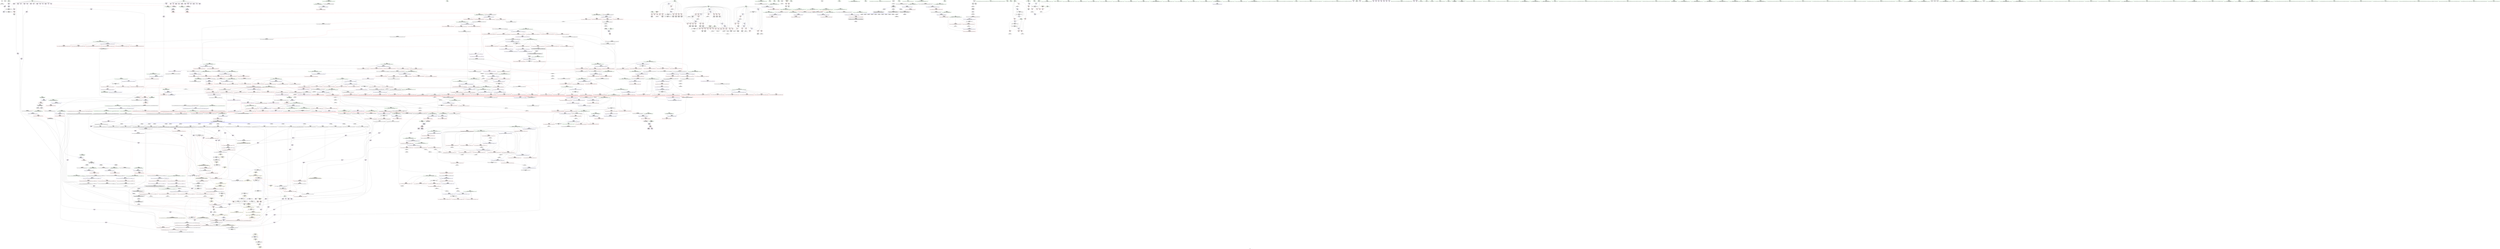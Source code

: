 digraph "SVFG" {
	label="SVFG";

	Node0x55dc02da35f0 [shape=record,color=grey,label="{NodeID: 0\nNullPtr}"];
	Node0x55dc02da35f0 -> Node0x55dc02e07980[style=solid];
	Node0x55dc02f13ea0 [shape=record,color=black,label="{NodeID: 1882\n317 = PHI()\n}"];
	Node0x55dc02e181f0 [shape=record,color=blue,label="{NodeID: 775\n178\<--180\narrayidx38\<--\nmain\n}"];
	Node0x55dc02e181f0 -> Node0x55dc02e9eda0[style=dashed];
	Node0x55dc02e0eeb0 [shape=record,color=purple,label="{NodeID: 443\n898\<--896\nadd.ptr5\<--\n_ZSt13__adjust_heapIP1AlS0_N9__gnu_cxx5__ops15_Iter_less_iterEEvT_T0_S6_T1_T2_\n}"];
	Node0x55dc02e0eeb0 -> Node0x55dc02e12fe0[style=solid];
	Node0x55dc02e028b0 [shape=record,color=green,label="{NodeID: 111\n688\<--689\n__last.addr\<--__last.addr_field_insensitive\n_ZSt11__make_heapIP1AN9__gnu_cxx5__ops15_Iter_less_iterEEvT_S5_RT0_\n}"];
	Node0x55dc02e028b0 -> Node0x55dc02e25ef0[style=solid];
	Node0x55dc02e028b0 -> Node0x55dc02e25fc0[style=solid];
	Node0x55dc02e028b0 -> Node0x55dc02e1a4e0[style=solid];
	Node0x55dc02f2af50 [shape=record,color=black,label="{NodeID: 1993\n487 = PHI(398, )\n1st arg _ZSt22__final_insertion_sortIP1AN9__gnu_cxx5__ops15_Iter_less_iterEEvT_S5_T0_ }"];
	Node0x55dc02f2af50 -> Node0x55dc02e19710[style=solid];
	Node0x55dc02e39470 [shape=record,color=blue, style = dotted,label="{NodeID: 886\n1580\<--1582\noffset_0\<--dummyVal\n_ZSt16__insertion_sortIP1AN9__gnu_cxx5__ops15_Iter_less_iterEEvT_S5_T0_\n}"];
	Node0x55dc02e39470 -> Node0x55dc02e2ec50[style=dashed];
	Node0x55dc02e39470 -> Node0x55dc02e92e80[style=dashed];
	Node0x55dc02e24690 [shape=record,color=red,label="{NodeID: 554\n584\<--562\n\<--__first.addr\n_ZSt27__unguarded_partition_pivotIP1AN9__gnu_cxx5__ops15_Iter_less_iterEET_S5_S5_T0_\n|{<s0>27}}"];
	Node0x55dc02e24690:s0 -> Node0x55dc02f2a4c0[style=solid,color=red];
	Node0x55dc02e07710 [shape=record,color=green,label="{NodeID: 222\n1527\<--1528\nthis.addr\<--this.addr_field_insensitive\n_ZNK9__gnu_cxx5__ops14_Val_less_iterclI1APS3_EEbRT_T0_\n}"];
	Node0x55dc02e07710 -> Node0x55dc02e2de80[style=solid];
	Node0x55dc02e07710 -> Node0x55dc02e3ae70[style=solid];
	Node0x55dc02e2a0c0 [shape=record,color=red,label="{NodeID: 665\n1095\<--1078\n\<--__b.addr\n_ZSt22__move_median_to_firstIP1AN9__gnu_cxx5__ops15_Iter_less_iterEEvT_S5_S5_S5_T0_\n|{<s0>65}}"];
	Node0x55dc02e2a0c0:s0 -> Node0x55dc02f22770[style=solid,color=red];
	Node0x55dc02e95b80 [shape=record,color=black,label="{NodeID: 1440\nMR_150V_3 = PHI(MR_150V_4, MR_150V_2, )\npts\{976 \}\n}"];
	Node0x55dc02e95b80 -> Node0x55dc02e28ad0[style=dashed];
	Node0x55dc02e95b80 -> Node0x55dc02e28ba0[style=dashed];
	Node0x55dc02e95b80 -> Node0x55dc02e28d40[style=dashed];
	Node0x55dc02e95b80 -> Node0x55dc02e37ce0[style=dashed];
	Node0x55dc02e152d0 [shape=record,color=purple,label="{NodeID: 333\n206\<--4\narrayidx52\<--p\nmain\n}"];
	Node0x55dc02dfef10 [shape=record,color=green,label="{NodeID: 1\n15\<--1\n.str\<--dummyObj\nGlob }"];
	Node0x55dc02f13dd0 [shape=record,color=black,label="{NodeID: 1883\n1433 = PHI(1468, )\n|{<s0>107}}"];
	Node0x55dc02f13dd0:s0 -> Node0x55dc02f23ad0[style=solid,color=red];
	Node0x55dc02e182c0 [shape=record,color=blue,label="{NodeID: 776\n54\<--184\nk\<--inc40\nmain\n}"];
	Node0x55dc02e182c0 -> Node0x55dc02e209a0[style=dashed];
	Node0x55dc02e182c0 -> Node0x55dc02e20a70[style=dashed];
	Node0x55dc02e182c0 -> Node0x55dc02e20b40[style=dashed];
	Node0x55dc02e182c0 -> Node0x55dc02e20c10[style=dashed];
	Node0x55dc02e182c0 -> Node0x55dc02e20ce0[style=dashed];
	Node0x55dc02e182c0 -> Node0x55dc02e20db0[style=dashed];
	Node0x55dc02e182c0 -> Node0x55dc02e17f80[style=dashed];
	Node0x55dc02e182c0 -> Node0x55dc02e182c0[style=dashed];
	Node0x55dc02e182c0 -> Node0x55dc02e18390[style=dashed];
	Node0x55dc02e182c0 -> Node0x55dc02ea56a0[style=dashed];
	Node0x55dc02e0ef80 [shape=record,color=purple,label="{NodeID: 444\n922\<--919\nadd.ptr14\<--\n_ZSt13__adjust_heapIP1AlS0_N9__gnu_cxx5__ops15_Iter_less_iterEEvT_T0_S6_T1_T2_\n|{<s0>49}}"];
	Node0x55dc02e0ef80:s0 -> Node0x55dc02f2c900[style=solid,color=red];
	Node0x55dc02e02980 [shape=record,color=green,label="{NodeID: 112\n690\<--691\n__comp.addr\<--__comp.addr_field_insensitive\n_ZSt11__make_heapIP1AN9__gnu_cxx5__ops15_Iter_less_iterEEvT_S5_RT0_\n}"];
	Node0x55dc02e02980 -> Node0x55dc02e26090[style=solid];
	Node0x55dc02e02980 -> Node0x55dc02e1a5b0[style=solid];
	Node0x55dc02f2b060 [shape=record,color=black,label="{NodeID: 1994\n602 = PHI(545, )\n0th arg _ZSt13__heap_selectIP1AN9__gnu_cxx5__ops15_Iter_less_iterEEvT_S5_S5_T0_ }"];
	Node0x55dc02f2b060 -> Node0x55dc02e19cc0[style=solid];
	Node0x55dc02e39540 [shape=record,color=blue, style = dotted,label="{NodeID: 887\n1583\<--1585\noffset_0\<--dummyVal\n_ZSt16__insertion_sortIP1AN9__gnu_cxx5__ops15_Iter_less_iterEEvT_S5_T0_\n}"];
	Node0x55dc02e39540 -> Node0x55dc02e93380[style=dashed];
	Node0x55dc02e24760 [shape=record,color=red,label="{NodeID: 555\n585\<--562\n\<--__first.addr\n_ZSt27__unguarded_partition_pivotIP1AN9__gnu_cxx5__ops15_Iter_less_iterEET_S5_S5_T0_\n}"];
	Node0x55dc02e24760 -> Node0x55dc02e17830[style=solid];
	Node0x55dc02e077e0 [shape=record,color=green,label="{NodeID: 223\n1529\<--1530\n__val.addr\<--__val.addr_field_insensitive\n_ZNK9__gnu_cxx5__ops14_Val_less_iterclI1APS3_EEbRT_T0_\n}"];
	Node0x55dc02e077e0 -> Node0x55dc02e2df50[style=solid];
	Node0x55dc02e077e0 -> Node0x55dc02e3af40[style=solid];
	Node0x55dc02e2a190 [shape=record,color=red,label="{NodeID: 666\n1122\<--1078\n\<--__b.addr\n_ZSt22__move_median_to_firstIP1AN9__gnu_cxx5__ops15_Iter_less_iterEEvT_S5_S5_S5_T0_\n|{<s0>71}}"];
	Node0x55dc02e2a190:s0 -> Node0x55dc02f2bdc0[style=solid,color=red];
	Node0x55dc02e153a0 [shape=record,color=purple,label="{NodeID: 334\n209\<--4\narrayidx54\<--p\nmain\n}"];
	Node0x55dc02e153a0 -> Node0x55dc02e22470[style=solid];
	Node0x55dc02dfefa0 [shape=record,color=green,label="{NodeID: 2\n17\<--1\n.str.1\<--dummyObj\nGlob }"];
	Node0x55dc02f1dad0 [shape=record,color=black,label="{NodeID: 1884\n1434 = PHI(1445, )\n}"];
	Node0x55dc02f1dad0 -> Node0x55dc02e14770[style=solid];
	Node0x55dc02e18390 [shape=record,color=blue,label="{NodeID: 777\n54\<--63\nk\<--\nmain\n}"];
	Node0x55dc02e18390 -> Node0x55dc02e20e80[style=dashed];
	Node0x55dc02e18390 -> Node0x55dc02e20f50[style=dashed];
	Node0x55dc02e18390 -> Node0x55dc02e21020[style=dashed];
	Node0x55dc02e18390 -> Node0x55dc02e210f0[style=dashed];
	Node0x55dc02e18390 -> Node0x55dc02e211c0[style=dashed];
	Node0x55dc02e18390 -> Node0x55dc02e21290[style=dashed];
	Node0x55dc02e18390 -> Node0x55dc02e21360[style=dashed];
	Node0x55dc02e18390 -> Node0x55dc02e18870[style=dashed];
	Node0x55dc02e18390 -> Node0x55dc02e18940[style=dashed];
	Node0x55dc02e0f050 [shape=record,color=purple,label="{NodeID: 445\n926\<--924\nadd.ptr16\<--\n_ZSt13__adjust_heapIP1AlS0_N9__gnu_cxx5__ops15_Iter_less_iterEEvT_T0_S6_T1_T2_\n}"];
	Node0x55dc02e0f050 -> Node0x55dc02e13180[style=solid];
	Node0x55dc02e02a50 [shape=record,color=green,label="{NodeID: 113\n692\<--693\n__len\<--__len_field_insensitive\n_ZSt11__make_heapIP1AN9__gnu_cxx5__ops15_Iter_less_iterEEvT_S5_RT0_\n}"];
	Node0x55dc02e02a50 -> Node0x55dc02e26160[style=solid];
	Node0x55dc02e02a50 -> Node0x55dc02e26230[style=solid];
	Node0x55dc02e02a50 -> Node0x55dc02e1a680[style=solid];
	Node0x55dc02f2b170 [shape=record,color=black,label="{NodeID: 1995\n603 = PHI(546, )\n1st arg _ZSt13__heap_selectIP1AN9__gnu_cxx5__ops15_Iter_less_iterEEvT_S5_S5_T0_ }"];
	Node0x55dc02f2b170 -> Node0x55dc02e19d90[style=solid];
	Node0x55dc02e39610 [shape=record,color=blue,label="{NodeID: 888\n1242\<--1299\n__i\<--incdec.ptr\n_ZSt16__insertion_sortIP1AN9__gnu_cxx5__ops15_Iter_less_iterEEvT_S5_T0_\n}"];
	Node0x55dc02e39610 -> Node0x55dc02e2bd30[style=dashed];
	Node0x55dc02e39610 -> Node0x55dc02e2be00[style=dashed];
	Node0x55dc02e39610 -> Node0x55dc02e2bed0[style=dashed];
	Node0x55dc02e39610 -> Node0x55dc02e2bfa0[style=dashed];
	Node0x55dc02e39610 -> Node0x55dc02e2c070[style=dashed];
	Node0x55dc02e39610 -> Node0x55dc02e2c140[style=dashed];
	Node0x55dc02e39610 -> Node0x55dc02e2c210[style=dashed];
	Node0x55dc02e39610 -> Node0x55dc02e39610[style=dashed];
	Node0x55dc02e39610 -> Node0x55dc02ea15a0[style=dashed];
	Node0x55dc02e24830 [shape=record,color=red,label="{NodeID: 556\n593\<--562\n\<--__first.addr\n_ZSt27__unguarded_partition_pivotIP1AN9__gnu_cxx5__ops15_Iter_less_iterEET_S5_S5_T0_\n}"];
	Node0x55dc02e24830 -> Node0x55dc02e179d0[style=solid];
	Node0x55dc02e078b0 [shape=record,color=green,label="{NodeID: 224\n1531\<--1532\n__it.addr\<--__it.addr_field_insensitive\n_ZNK9__gnu_cxx5__ops14_Val_less_iterclI1APS3_EEbRT_T0_\n}"];
	Node0x55dc02e078b0 -> Node0x55dc02e2e020[style=solid];
	Node0x55dc02e078b0 -> Node0x55dc02e3b010[style=solid];
	Node0x55dc02e2a260 [shape=record,color=red,label="{NodeID: 667\n1131\<--1078\n\<--__b.addr\n_ZSt22__move_median_to_firstIP1AN9__gnu_cxx5__ops15_Iter_less_iterEEvT_S5_S5_S5_T0_\n|{<s0>73}}"];
	Node0x55dc02e2a260:s0 -> Node0x55dc02f22770[style=solid,color=red];
	Node0x55dc02e96580 [shape=record,color=black,label="{NodeID: 1442\nMR_99V_2 = PHI(MR_99V_4, MR_99V_1, )\npts\{695 \}\n}"];
	Node0x55dc02e15470 [shape=record,color=purple,label="{NodeID: 335\n169\<--7\narrayidx35\<--o\nmain\n}"];
	Node0x55dc02e15470 -> Node0x55dc02e18050[style=solid];
	Node0x55dc02dff2d0 [shape=record,color=green,label="{NodeID: 3\n19\<--1\nstdin\<--dummyObj\nGlob }"];
	Node0x55dc02f1dbd0 [shape=record,color=black,label="{NodeID: 1885\n1464 = PHI(1475, )\n}"];
	Node0x55dc02f1dbd0 -> Node0x55dc02e14910[style=solid];
	Node0x55dc02e18460 [shape=record,color=blue,label="{NodeID: 778\n56\<--63\nl\<--\nmain\n}"];
	Node0x55dc02e18460 -> Node0x55dc02e21840[style=dashed];
	Node0x55dc02e18460 -> Node0x55dc02e21910[style=dashed];
	Node0x55dc02e18460 -> Node0x55dc02e219e0[style=dashed];
	Node0x55dc02e18460 -> Node0x55dc02e21ab0[style=dashed];
	Node0x55dc02e18460 -> Node0x55dc02e21b80[style=dashed];
	Node0x55dc02e18460 -> Node0x55dc02e21c50[style=dashed];
	Node0x55dc02e18460 -> Node0x55dc02e21d20[style=dashed];
	Node0x55dc02e18460 -> Node0x55dc02e18460[style=dashed];
	Node0x55dc02e18460 -> Node0x55dc02e186d0[style=dashed];
	Node0x55dc02e18460 -> Node0x55dc02ea92a0[style=dashed];
	Node0x55dc02e30590 [shape=record,color=yellow,style=double,label="{NodeID: 1553\n144V_1 = ENCHI(MR_144V_0)\npts\{6970000 6990000 7920000 7940000 12100000 12450000 13690000 \}\nFun[_ZSt13__adjust_heapIP1AlS0_N9__gnu_cxx5__ops15_Iter_less_iterEEvT_T0_S6_T1_T2_]}"];
	Node0x55dc02e30590 -> Node0x55dc02e2e500[style=dashed];
	Node0x55dc02e30590 -> Node0x55dc02e2e5d0[style=dashed];
	Node0x55dc02e30590 -> Node0x55dc02e2e6a0[style=dashed];
	Node0x55dc02e0f120 [shape=record,color=purple,label="{NodeID: 446\n999\<--997\nadd.ptr\<--\n_ZSt11__push_heapIP1AlS0_N9__gnu_cxx5__ops14_Iter_less_valEEvT_T0_S6_T1_RT2_\n|{<s0>56}}"];
	Node0x55dc02e0f120:s0 -> Node0x55dc02f21d90[style=solid,color=red];
	Node0x55dc02e02b20 [shape=record,color=green,label="{NodeID: 114\n694\<--695\n__parent\<--__parent_field_insensitive\n_ZSt11__make_heapIP1AN9__gnu_cxx5__ops15_Iter_less_iterEEvT_S5_RT0_\n}"];
	Node0x55dc02e02b20 -> Node0x55dc02e26300[style=solid];
	Node0x55dc02e02b20 -> Node0x55dc02e263d0[style=solid];
	Node0x55dc02e02b20 -> Node0x55dc02e264a0[style=solid];
	Node0x55dc02e02b20 -> Node0x55dc02e26570[style=solid];
	Node0x55dc02e02b20 -> Node0x55dc02e1a750[style=solid];
	Node0x55dc02e02b20 -> Node0x55dc02e1a9c0[style=solid];
	Node0x55dc02f2b2b0 [shape=record,color=black,label="{NodeID: 1996\n604 = PHI(547, )\n2nd arg _ZSt13__heap_selectIP1AN9__gnu_cxx5__ops15_Iter_less_iterEEvT_S5_S5_T0_ }"];
	Node0x55dc02f2b2b0 -> Node0x55dc02e19e60[style=solid];
	Node0x55dc02e396e0 [shape=record,color=blue,label="{NodeID: 889\n1308\<--1304\n__first.addr\<--__first\n_ZSt26__unguarded_insertion_sortIP1AN9__gnu_cxx5__ops15_Iter_less_iterEEvT_S5_T0_\n}"];
	Node0x55dc02e396e0 -> Node0x55dc02e2c2e0[style=dashed];
	Node0x55dc02e24900 [shape=record,color=red,label="{NodeID: 557\n596\<--562\n\<--__first.addr\n_ZSt27__unguarded_partition_pivotIP1AN9__gnu_cxx5__ops15_Iter_less_iterEET_S5_S5_T0_\n|{<s0>28}}"];
	Node0x55dc02e24900:s0 -> Node0x55dc02f2a020[style=solid,color=red];
	Node0x55dc02e07980 [shape=record,color=black,label="{NodeID: 225\n2\<--3\ndummyVal\<--dummyVal\n}"];
	Node0x55dc02e2a330 [shape=record,color=red,label="{NodeID: 668\n1091\<--1080\n\<--__c.addr\n_ZSt22__move_median_to_firstIP1AN9__gnu_cxx5__ops15_Iter_less_iterEEvT_S5_S5_S5_T0_\n|{<s0>64}}"];
	Node0x55dc02e2a330:s0 -> Node0x55dc02f2c140[style=solid,color=red];
	Node0x55dc02e96a80 [shape=record,color=black,label="{NodeID: 1443\nMR_101V_2 = PHI(MR_101V_4, MR_101V_1, )\npts\{6970000 \}\n}"];
	Node0x55dc02e15540 [shape=record,color=purple,label="{NodeID: 336\n178\<--7\narrayidx38\<--o\nmain\n}"];
	Node0x55dc02e15540 -> Node0x55dc02e181f0[style=solid];
	Node0x55dc02dff390 [shape=record,color=green,label="{NodeID: 4\n20\<--1\n.str.2\<--dummyObj\nGlob }"];
	Node0x55dc02f1dd10 [shape=record,color=black,label="{NodeID: 1886\n286 = PHI()\n}"];
	Node0x55dc02f1dd10 -> Node0x55dc02e5ca00[style=solid];
	Node0x55dc02e18530 [shape=record,color=blue,label="{NodeID: 779\n217\<--210\narrayidx59\<--\nmain\n}"];
	Node0x55dc02e18530 -> Node0x55dc02e22610[style=dashed];
	Node0x55dc02e18530 -> Node0x55dc02e18530[style=dashed];
	Node0x55dc02e18530 -> Node0x55dc02e18600[style=dashed];
	Node0x55dc02e18530 -> Node0x55dc02e187a0[style=dashed];
	Node0x55dc02e0f1f0 [shape=record,color=purple,label="{NodeID: 447\n1008\<--1006\nadd.ptr1\<--\n_ZSt11__push_heapIP1AlS0_N9__gnu_cxx5__ops14_Iter_less_valEEvT_T0_S6_T1_RT2_\n|{<s0>57}}"];
	Node0x55dc02e0f1f0:s0 -> Node0x55dc02f2c900[style=solid,color=red];
	Node0x55dc02e07dc0 [shape=record,color=green,label="{NodeID: 115\n696\<--697\n__value\<--__value_field_insensitive\n_ZSt11__make_heapIP1AN9__gnu_cxx5__ops15_Iter_less_iterEEvT_S5_RT0_\n|{|<s1>35}}"];
	Node0x55dc02e07dc0 -> Node0x55dc02e11fa0[style=solid];
	Node0x55dc02e07dc0:s1 -> Node0x55dc02f2c900[style=solid,color=red];
	Node0x55dc02f2b3f0 [shape=record,color=black,label="{NodeID: 1997\n471 = PHI(387, )\n0th arg _ZSt4__lgl }"];
	Node0x55dc02f2b3f0 -> Node0x55dc02e19570[style=solid];
	Node0x55dc02e397b0 [shape=record,color=blue,label="{NodeID: 890\n1310\<--1305\n__last.addr\<--__last\n_ZSt26__unguarded_insertion_sortIP1AN9__gnu_cxx5__ops15_Iter_less_iterEEvT_S5_T0_\n}"];
	Node0x55dc02e397b0 -> Node0x55dc02e2c3b0[style=dashed];
	Node0x55dc02e249d0 [shape=record,color=red,label="{NodeID: 558\n575\<--564\n\<--__last.addr\n_ZSt27__unguarded_partition_pivotIP1AN9__gnu_cxx5__ops15_Iter_less_iterEET_S5_S5_T0_\n}"];
	Node0x55dc02e249d0 -> Node0x55dc02e11b90[style=solid];
	Node0x55dc02e07a80 [shape=record,color=black,label="{NodeID: 226\n67\<--64\ncall\<--\nmain\n}"];
	Node0x55dc02e2a400 [shape=record,color=red,label="{NodeID: 669\n1101\<--1080\n\<--__c.addr\n_ZSt22__move_median_to_firstIP1AN9__gnu_cxx5__ops15_Iter_less_iterEEvT_S5_S5_S5_T0_\n|{<s0>66}}"];
	Node0x55dc02e2a400:s0 -> Node0x55dc02f2c140[style=solid,color=red];
	Node0x55dc02e96f80 [shape=record,color=black,label="{NodeID: 1444\nMR_103V_2 = PHI(MR_103V_4, MR_103V_1, )\npts\{6990000 \}\n}"];
	Node0x55dc02e15610 [shape=record,color=purple,label="{NodeID: 337\n221\<--7\narrayidx61\<--o\nmain\n}"];
	Node0x55dc02e15610 -> Node0x55dc02e22540[style=solid];
	Node0x55dc02dff450 [shape=record,color=green,label="{NodeID: 5\n22\<--1\n.str.3\<--dummyObj\nGlob }"];
	Node0x55dc02f1dde0 [shape=record,color=black,label="{NodeID: 1887\n314 = PHI()\n}"];
	Node0x55dc02e18600 [shape=record,color=blue,label="{NodeID: 780\n243\<--236\narrayidx74\<--conv69\nmain\n}"];
	Node0x55dc02e18600 -> Node0x55dc02e18530[style=dashed];
	Node0x55dc02e18600 -> Node0x55dc02e187a0[style=dashed];
	Node0x55dc02e0f2c0 [shape=record,color=purple,label="{NodeID: 448\n1012\<--1010\nadd.ptr3\<--\n_ZSt11__push_heapIP1AlS0_N9__gnu_cxx5__ops14_Iter_less_valEEvT_T0_S6_T1_RT2_\n}"];
	Node0x55dc02e0f2c0 -> Node0x55dc02e134c0[style=solid];
	Node0x55dc02e07e90 [shape=record,color=green,label="{NodeID: 116\n698\<--699\nagg.tmp\<--agg.tmp_field_insensitive\n_ZSt11__make_heapIP1AN9__gnu_cxx5__ops15_Iter_less_iterEEvT_S5_RT0_\n|{|<s1>37}}"];
	Node0x55dc02e07e90 -> Node0x55dc02e12070[style=solid];
	Node0x55dc02e07e90:s1 -> Node0x55dc02f23730[style=solid,color=red];
	Node0x55dc02f2b530 [shape=record,color=black,label="{NodeID: 1998\n759 = PHI(605, 843, 1072, 1072, 1072, 1072, 1072, 1141, 1141, 1236, )\n0th arg _ZNK9__gnu_cxx5__ops15_Iter_less_iterclIP1AS4_EEbT_T0_ }"];
	Node0x55dc02f2b530 -> Node0x55dc02e1aa90[style=solid];
	Node0x55dc02e39880 [shape=record,color=blue,label="{NodeID: 891\n1312\<--1322\n__i\<--\n_ZSt26__unguarded_insertion_sortIP1AN9__gnu_cxx5__ops15_Iter_less_iterEEvT_S5_T0_\n}"];
	Node0x55dc02e39880 -> Node0x55dc02ead8a0[style=dashed];
	Node0x55dc02e24aa0 [shape=record,color=red,label="{NodeID: 559\n588\<--564\n\<--__last.addr\n_ZSt27__unguarded_partition_pivotIP1AN9__gnu_cxx5__ops15_Iter_less_iterEET_S5_S5_T0_\n}"];
	Node0x55dc02e24aa0 -> Node0x55dc02e17900[style=solid];
	Node0x55dc02e07b50 [shape=record,color=black,label="{NodeID: 227\n73\<--70\ncall1\<--\nmain\n}"];
	Node0x55dc02e2a4d0 [shape=record,color=red,label="{NodeID: 670\n1105\<--1080\n\<--__c.addr\n_ZSt22__move_median_to_firstIP1AN9__gnu_cxx5__ops15_Iter_less_iterEEvT_S5_S5_S5_T0_\n|{<s0>67}}"];
	Node0x55dc02e2a4d0:s0 -> Node0x55dc02f22770[style=solid,color=red];
	Node0x55dc02e97480 [shape=record,color=black,label="{NodeID: 1445\nMR_36V_2 = PHI(MR_36V_4, MR_36V_1, )\npts\{11 14 \}\n|{<s0>29}}"];
	Node0x55dc02e97480:s0 -> Node0x55dc02e90150[style=dashed,color=blue];
	Node0x55dc02e156e0 [shape=record,color=purple,label="{NodeID: 338\n117\<--9\narrayidx13\<--q\nmain\n}"];
	Node0x55dc02dffcc0 [shape=record,color=green,label="{NodeID: 6\n24\<--1\nstdout\<--dummyObj\nGlob }"];
	Node0x55dc02f1deb0 [shape=record,color=black,label="{NodeID: 1888\n802 = PHI(826, )\n}"];
	Node0x55dc02f1deb0 -> Node0x55dc02e12890[style=solid];
	Node0x55dc02e186d0 [shape=record,color=blue,label="{NodeID: 781\n56\<--248\nl\<--inc77\nmain\n}"];
	Node0x55dc02e186d0 -> Node0x55dc02e21840[style=dashed];
	Node0x55dc02e186d0 -> Node0x55dc02e21910[style=dashed];
	Node0x55dc02e186d0 -> Node0x55dc02e219e0[style=dashed];
	Node0x55dc02e186d0 -> Node0x55dc02e21ab0[style=dashed];
	Node0x55dc02e186d0 -> Node0x55dc02e21b80[style=dashed];
	Node0x55dc02e186d0 -> Node0x55dc02e21c50[style=dashed];
	Node0x55dc02e186d0 -> Node0x55dc02e21d20[style=dashed];
	Node0x55dc02e186d0 -> Node0x55dc02e18460[style=dashed];
	Node0x55dc02e186d0 -> Node0x55dc02e186d0[style=dashed];
	Node0x55dc02e186d0 -> Node0x55dc02ea92a0[style=dashed];
	Node0x55dc02e0f390 [shape=record,color=purple,label="{NodeID: 449\n1026\<--1024\nadd.ptr7\<--\n_ZSt11__push_heapIP1AlS0_N9__gnu_cxx5__ops14_Iter_less_valEEvT_T0_S6_T1_RT2_\n}"];
	Node0x55dc02e0f390 -> Node0x55dc02e13660[style=solid];
	Node0x55dc02e07f60 [shape=record,color=green,label="{NodeID: 117\n700\<--701\nagg.tmp6\<--agg.tmp6_field_insensitive\n_ZSt11__make_heapIP1AN9__gnu_cxx5__ops15_Iter_less_iterEEvT_S5_RT0_\n}"];
	Node0x55dc02f2bdc0 [shape=record,color=black,label="{NodeID: 1999\n760 = PHI(630, 881, 1086, 1090, 1100, 1114, 1122, 1154, 1166, 1267, )\n1st arg _ZNK9__gnu_cxx5__ops15_Iter_less_iterclIP1AS4_EEbT_T0_ }"];
	Node0x55dc02f2bdc0 -> Node0x55dc02e1ab60[style=solid];
	Node0x55dc02e39950 [shape=record,color=blue,label="{NodeID: 892\n1312\<--1334\n__i\<--incdec.ptr\n_ZSt26__unguarded_insertion_sortIP1AN9__gnu_cxx5__ops15_Iter_less_iterEEvT_S5_T0_\n}"];
	Node0x55dc02e39950 -> Node0x55dc02ead8a0[style=dashed];
	Node0x55dc02e24b70 [shape=record,color=red,label="{NodeID: 560\n595\<--564\n\<--__last.addr\n_ZSt27__unguarded_partition_pivotIP1AN9__gnu_cxx5__ops15_Iter_less_iterEET_S5_S5_T0_\n|{<s0>28}}"];
	Node0x55dc02e24b70:s0 -> Node0x55dc02f29f10[style=solid,color=red];
	Node0x55dc02e07c20 [shape=record,color=black,label="{NodeID: 228\n99\<--98\nidxprom\<--\nmain\n}"];
	Node0x55dc02e2a5a0 [shape=record,color=red,label="{NodeID: 671\n1115\<--1080\n\<--__c.addr\n_ZSt22__move_median_to_firstIP1AN9__gnu_cxx5__ops15_Iter_less_iterEEvT_S5_S5_S5_T0_\n|{<s0>69}}"];
	Node0x55dc02e2a5a0:s0 -> Node0x55dc02f2c140[style=solid,color=red];
	Node0x55dc02e97980 [shape=record,color=black,label="{NodeID: 1446\nMR_97V_2 = PHI(MR_97V_3, MR_97V_1, )\npts\{693 \}\n}"];
	Node0x55dc02e157b0 [shape=record,color=purple,label="{NodeID: 339\n118\<--9\np\<--q\nmain\n}"];
	Node0x55dc02dffd50 [shape=record,color=green,label="{NodeID: 7\n25\<--1\n.str.4\<--dummyObj\nGlob }"];
	Node0x55dc02f1e050 [shape=record,color=black,label="{NodeID: 1889\n807 = PHI(826, )\n}"];
	Node0x55dc02f1e050 -> Node0x55dc02e12960[style=solid];
	Node0x55dc02e187a0 [shape=record,color=blue,label="{NodeID: 782\n257\<--180\narrayidx83\<--\nmain\n}"];
	Node0x55dc02e187a0 -> Node0x55dc02e8fa70[style=dashed];
	Node0x55dc02e0f460 [shape=record,color=purple,label="{NodeID: 450\n1503\<--1500\nadd.ptr\<--\n_ZNSt20__copy_move_backwardILb1ELb1ESt26random_access_iterator_tagE13__copy_move_bI1AEEPT_PKS4_S7_S5_\n}"];
	Node0x55dc02e0f460 -> Node0x55dc02e14c50[style=solid];
	Node0x55dc02e08030 [shape=record,color=green,label="{NodeID: 118\n730\<--731\n_ZSt4moveIR1AEONSt16remove_referenceIT_E4typeEOS3_\<--_ZSt4moveIR1AEONSt16remove_referenceIT_E4typeEOS3__field_insensitive\n}"];
	Node0x55dc02f2c140 [shape=record,color=black,label="{NodeID: 2000\n761 = PHI(631, 885, 1087, 1091, 1101, 1115, 1123, 1155, 1167, 1268, )\n2nd arg _ZNK9__gnu_cxx5__ops15_Iter_less_iterclIP1AS4_EEbT_T0_ }"];
	Node0x55dc02f2c140 -> Node0x55dc02e1ac30[style=solid];
	Node0x55dc02e39a20 [shape=record,color=blue,label="{NodeID: 893\n1342\<--1339\n__first.addr\<--__first\n_ZSt13move_backwardIP1AS1_ET0_T_S3_S2_\n}"];
	Node0x55dc02e39a20 -> Node0x55dc02e2c6f0[style=dashed];
	Node0x55dc02e24c40 [shape=record,color=red,label="{NodeID: 561\n587\<--566\n\<--__mid\n_ZSt27__unguarded_partition_pivotIP1AN9__gnu_cxx5__ops15_Iter_less_iterEET_S5_S5_T0_\n|{<s0>27}}"];
	Node0x55dc02e24c40:s0 -> Node0x55dc02f2a6e0[style=solid,color=red];
	Node0x55dc02e566f0 [shape=record,color=black,label="{NodeID: 1336\n1004 = PHI(735, 1000, )\n}"];
	Node0x55dc02e07cf0 [shape=record,color=black,label="{NodeID: 229\n116\<--115\nidxprom12\<--\nmain\n}"];
	Node0x55dc02e2a670 [shape=record,color=red,label="{NodeID: 672\n1123\<--1080\n\<--__c.addr\n_ZSt22__move_median_to_firstIP1AN9__gnu_cxx5__ops15_Iter_less_iterEEvT_S5_S5_S5_T0_\n|{<s0>71}}"];
	Node0x55dc02e2a670:s0 -> Node0x55dc02f2c140[style=solid,color=red];
	Node0x55dc02e15880 [shape=record,color=purple,label="{NodeID: 340\n119\<--9\narraydecay14\<--q\nmain\n}"];
	Node0x55dc02dffde0 [shape=record,color=green,label="{NodeID: 8\n27\<--1\n.str.5\<--dummyObj\nGlob }"];
	Node0x55dc02f1e190 [shape=record,color=black,label="{NodeID: 1890\n819 = PHI(826, )\n}"];
	Node0x55dc02f1e190 -> Node0x55dc02e12ca0[style=solid];
	Node0x55dc02e18870 [shape=record,color=blue,label="{NodeID: 783\n54\<--261\nk\<--inc85\nmain\n}"];
	Node0x55dc02e18870 -> Node0x55dc02e20e80[style=dashed];
	Node0x55dc02e18870 -> Node0x55dc02e20f50[style=dashed];
	Node0x55dc02e18870 -> Node0x55dc02e21020[style=dashed];
	Node0x55dc02e18870 -> Node0x55dc02e210f0[style=dashed];
	Node0x55dc02e18870 -> Node0x55dc02e211c0[style=dashed];
	Node0x55dc02e18870 -> Node0x55dc02e21290[style=dashed];
	Node0x55dc02e18870 -> Node0x55dc02e21360[style=dashed];
	Node0x55dc02e18870 -> Node0x55dc02e18870[style=dashed];
	Node0x55dc02e18870 -> Node0x55dc02e18940[style=dashed];
	Node0x55dc02e30b40 [shape=record,color=yellow,style=double,label="{NodeID: 1558\n36V_1 = ENCHI(MR_36V_0)\npts\{11 14 \}\nFun[_ZSt22__copy_move_backward_aILb1EP1AS1_ET1_T0_S3_S2_]|{<s0>108|<s1>108|<s2>108}}"];
	Node0x55dc02e30b40:s0 -> Node0x55dc02e2ef90[style=dashed,color=red];
	Node0x55dc02e30b40:s1 -> Node0x55dc02e3ada0[style=dashed,color=red];
	Node0x55dc02e30b40:s2 -> Node0x55dc02ea9ca0[style=dashed,color=red];
	Node0x55dc02e0f530 [shape=record,color=purple,label="{NodeID: 451\n1516\<--1513\nadd.ptr2\<--\n_ZNSt20__copy_move_backwardILb1ELb1ESt26random_access_iterator_tagE13__copy_move_bI1AEEPT_PKS4_S7_S5_\n}"];
	Node0x55dc02e0f530 -> Node0x55dc02e14df0[style=solid];
	Node0x55dc02e08130 [shape=record,color=green,label="{NodeID: 119\n736\<--737\nllvm.memcpy.p0i8.p0i8.i64\<--llvm.memcpy.p0i8.p0i8.i64_field_insensitive\n}"];
	Node0x55dc02f2c4c0 [shape=record,color=black,label="{NodeID: 2001\n959 = PHI(855, )\n0th arg _ZN9__gnu_cxx5__ops14_Iter_less_valC2ENS0_15_Iter_less_iterE }"];
	Node0x55dc02f2c4c0 -> Node0x55dc02e37730[style=solid];
	Node0x55dc02e39af0 [shape=record,color=blue,label="{NodeID: 894\n1344\<--1340\n__last.addr\<--__last\n_ZSt13move_backwardIP1AS1_ET0_T_S3_S2_\n}"];
	Node0x55dc02e39af0 -> Node0x55dc02e2c7c0[style=dashed];
	Node0x55dc02e24d10 [shape=record,color=red,label="{NodeID: 562\n618\<--607\n\<--__first.addr\n_ZSt13__heap_selectIP1AN9__gnu_cxx5__ops15_Iter_less_iterEEvT_S5_S5_T0_\n|{<s0>29}}"];
	Node0x55dc02e24d10:s0 -> Node0x55dc02f28e60[style=solid,color=red];
	Node0x55dc02e56880 [shape=record,color=grey,label="{NodeID: 1337\n872 = Binary(871, 393, )\n}"];
	Node0x55dc02e56880 -> Node0x55dc02e5bc80[style=solid];
	Node0x55dc02e0ff20 [shape=record,color=black,label="{NodeID: 230\n128\<--127\nidx.ext\<--\nmain\n}"];
	Node0x55dc02e2a740 [shape=record,color=red,label="{NodeID: 673\n1127\<--1080\n\<--__c.addr\n_ZSt22__move_median_to_firstIP1AN9__gnu_cxx5__ops15_Iter_less_iterEEvT_S5_S5_S5_T0_\n|{<s0>72}}"];
	Node0x55dc02e2a740:s0 -> Node0x55dc02f22770[style=solid,color=red];
	Node0x55dc02e15950 [shape=record,color=purple,label="{NodeID: 341\n129\<--9\n\<--q\nmain\n}"];
	Node0x55dc02dffee0 [shape=record,color=green,label="{NodeID: 9\n29\<--1\n.str.6\<--dummyObj\nGlob }"];
	Node0x55dc02f1e2d0 [shape=record,color=black,label="{NodeID: 1891\n389 = PHI(470, )\n}"];
	Node0x55dc02f1e2d0 -> Node0x55dc02e58500[style=solid];
	Node0x55dc02e18940 [shape=record,color=blue,label="{NodeID: 784\n54\<--63\nk\<--\nmain\n}"];
	Node0x55dc02e18940 -> Node0x55dc02e21430[style=dashed];
	Node0x55dc02e18940 -> Node0x55dc02e21500[style=dashed];
	Node0x55dc02e18940 -> Node0x55dc02e215d0[style=dashed];
	Node0x55dc02e18940 -> Node0x55dc02e216a0[style=dashed];
	Node0x55dc02e18940 -> Node0x55dc02e21770[style=dashed];
	Node0x55dc02e18940 -> Node0x55dc02e17f80[style=dashed];
	Node0x55dc02e18940 -> Node0x55dc02e18a10[style=dashed];
	Node0x55dc02e18940 -> Node0x55dc02ea56a0[style=dashed];
	Node0x55dc02e0f600 [shape=record,color=red,label="{NodeID: 452\n64\<--19\n\<--stdin\nmain\n}"];
	Node0x55dc02e0f600 -> Node0x55dc02e07a80[style=solid];
	Node0x55dc02e08230 [shape=record,color=green,label="{NodeID: 120\n747\<--748\n_ZSt13__adjust_heapIP1AlS0_N9__gnu_cxx5__ops15_Iter_less_iterEEvT_T0_S6_T1_T2_\<--_ZSt13__adjust_heapIP1AlS0_N9__gnu_cxx5__ops15_Iter_less_iterEEvT_T0_S6_T1_T2__field_insensitive\n}"];
	Node0x55dc02f2c5d0 [shape=record,color=black,label="{NodeID: 2002\n1524 = PHI(1364, )\n0th arg _ZNK9__gnu_cxx5__ops14_Val_less_iterclI1APS3_EEbRT_T0_ }"];
	Node0x55dc02f2c5d0 -> Node0x55dc02e3ae70[style=solid];
	Node0x55dc02e39bc0 [shape=record,color=blue,label="{NodeID: 895\n1346\<--1341\n__result.addr\<--__result\n_ZSt13move_backwardIP1AS1_ET0_T_S3_S2_\n}"];
	Node0x55dc02e39bc0 -> Node0x55dc02e2c890[style=dashed];
	Node0x55dc02e24de0 [shape=record,color=red,label="{NodeID: 563\n631\<--607\n\<--__first.addr\n_ZSt13__heap_selectIP1AN9__gnu_cxx5__ops15_Iter_less_iterEEvT_S5_S5_T0_\n|{<s0>30}}"];
	Node0x55dc02e24de0:s0 -> Node0x55dc02f2c140[style=solid,color=red];
	Node0x55dc02e56a00 [shape=record,color=grey,label="{NodeID: 1338\n871 = Binary(870, 670, )\n}"];
	Node0x55dc02e56a00 -> Node0x55dc02e56880[style=solid];
	Node0x55dc02e0fff0 [shape=record,color=black,label="{NodeID: 231\n151\<--150\nidxprom25\<--\nmain\n}"];
	Node0x55dc02e2a810 [shape=record,color=red,label="{NodeID: 674\n1154\<--1143\n\<--__first.addr\n_ZSt21__unguarded_partitionIP1AN9__gnu_cxx5__ops15_Iter_less_iterEET_S5_S5_S5_T0_\n|{<s0>74}}"];
	Node0x55dc02e2a810:s0 -> Node0x55dc02f2bdc0[style=solid,color=red];
	Node0x55dc02e98880 [shape=record,color=black,label="{NodeID: 1449\nMR_36V_2 = PHI(MR_36V_1, MR_36V_3, )\npts\{11 14 \}\n|{<s0>28|<s1>76}}"];
	Node0x55dc02e98880:s0 -> Node0x55dc02ecff10[style=dashed,color=blue];
	Node0x55dc02e98880:s1 -> Node0x55dc02eafa80[style=dashed,color=red];
	Node0x55dc02e15a20 [shape=record,color=purple,label="{NodeID: 342\n131\<--9\n\<--q\nmain\n|{<s0>8}}"];
	Node0x55dc02e15a20:s0 -> Node0x55dc02f2a130[style=solid,color=red];
	Node0x55dc02dfffe0 [shape=record,color=green,label="{NodeID: 10\n31\<--1\n.str.7\<--dummyObj\nGlob }"];
	Node0x55dc02f1e410 [shape=record,color=black,label="{NodeID: 1892\n458 = PHI(557, )\n}"];
	Node0x55dc02f1e410 -> Node0x55dc02e193d0[style=solid];
	Node0x55dc02e18a10 [shape=record,color=blue,label="{NodeID: 785\n54\<--294\nk\<--inc105\nmain\n}"];
	Node0x55dc02e18a10 -> Node0x55dc02e21430[style=dashed];
	Node0x55dc02e18a10 -> Node0x55dc02e21500[style=dashed];
	Node0x55dc02e18a10 -> Node0x55dc02e215d0[style=dashed];
	Node0x55dc02e18a10 -> Node0x55dc02e216a0[style=dashed];
	Node0x55dc02e18a10 -> Node0x55dc02e21770[style=dashed];
	Node0x55dc02e18a10 -> Node0x55dc02e17f80[style=dashed];
	Node0x55dc02e18a10 -> Node0x55dc02e18a10[style=dashed];
	Node0x55dc02e18a10 -> Node0x55dc02ea56a0[style=dashed];
	Node0x55dc02e0f6d0 [shape=record,color=red,label="{NodeID: 453\n70\<--24\n\<--stdout\nmain\n}"];
	Node0x55dc02e0f6d0 -> Node0x55dc02e07b50[style=solid];
	Node0x55dc02e08330 [shape=record,color=green,label="{NodeID: 121\n762\<--763\nthis.addr\<--this.addr_field_insensitive\n_ZNK9__gnu_cxx5__ops15_Iter_less_iterclIP1AS4_EEbT_T0_\n}"];
	Node0x55dc02e08330 -> Node0x55dc02e26640[style=solid];
	Node0x55dc02e08330 -> Node0x55dc02e1aa90[style=solid];
	Node0x55dc02f2c6e0 [shape=record,color=black,label="{NodeID: 2003\n1525 = PHI(1368, )\n1st arg _ZNK9__gnu_cxx5__ops14_Val_less_iterclI1APS3_EEbRT_T0_ }"];
	Node0x55dc02f2c6e0 -> Node0x55dc02e3af40[style=solid];
	Node0x55dc02e39c90 [shape=record,color=blue,label="{NodeID: 896\n1366\<--1363\n__last.addr\<--__last\n_ZSt25__unguarded_linear_insertIP1AN9__gnu_cxx5__ops14_Val_less_iterEEvT_T0_\n}"];
	Node0x55dc02e39c90 -> Node0x55dc02e2c960[style=dashed];
	Node0x55dc02e39c90 -> Node0x55dc02e2ca30[style=dashed];
	Node0x55dc02e39c90 -> Node0x55dc02e9f2a0[style=dashed];
	Node0x55dc02e24eb0 [shape=record,color=red,label="{NodeID: 564\n636\<--607\n\<--__first.addr\n_ZSt13__heap_selectIP1AN9__gnu_cxx5__ops15_Iter_less_iterEEvT_S5_S5_T0_\n|{<s0>31}}"];
	Node0x55dc02e24eb0:s0 -> Node0x55dc02f29770[style=solid,color=red];
	Node0x55dc02e56b80 [shape=record,color=grey,label="{NodeID: 1339\n818 = Binary(817, 388, )\n|{<s0>45}}"];
	Node0x55dc02e56b80:s0 -> Node0x55dc02f235b0[style=solid,color=red];
	Node0x55dc02e100c0 [shape=record,color=black,label="{NodeID: 232\n155\<--154\nconv\<--\nmain\n}"];
	Node0x55dc02e100c0 -> Node0x55dc02e5dd80[style=solid];
	Node0x55dc02e2a8e0 [shape=record,color=red,label="{NodeID: 675\n1158\<--1143\n\<--__first.addr\n_ZSt21__unguarded_partitionIP1AN9__gnu_cxx5__ops15_Iter_less_iterEET_S5_S5_S5_T0_\n}"];
	Node0x55dc02e2a8e0 -> Node0x55dc02e0d240[style=solid];
	Node0x55dc02e98d80 [shape=record,color=black,label="{NodeID: 1450\nMR_4V_4 = PHI(MR_4V_5, MR_4V_3, )\npts\{11 \}\n|{|<s3>9}}"];
	Node0x55dc02e98d80 -> Node0x55dc02e223a0[style=dashed];
	Node0x55dc02e98d80 -> Node0x55dc02e98d80[style=dashed];
	Node0x55dc02e98d80 -> Node0x55dc02ea42a0[style=dashed];
	Node0x55dc02e98d80:s3 -> Node0x55dc02e330d0[style=dashed,color=red];
	Node0x55dc02e15af0 [shape=record,color=purple,label="{NodeID: 343\n158\<--9\narrayidx28\<--q\nmain\n}"];
	Node0x55dc02e000e0 [shape=record,color=green,label="{NodeID: 11\n33\<--1\n.str.8\<--dummyObj\nGlob }"];
	Node0x55dc02f1e550 [shape=record,color=black,label="{NodeID: 1893\n476 = PHI()\n}"];
	Node0x55dc02f1e550 -> Node0x55dc02e11780[style=solid];
	Node0x55dc02f1e550 -> Node0x55dc02e11850[style=solid];
	Node0x55dc02e18ae0 [shape=record,color=blue,label="{NodeID: 786\n58\<--301\nR\<--\nmain\n}"];
	Node0x55dc02e18ae0 -> Node0x55dc02ea97a0[style=dashed];
	Node0x55dc02e0f7a0 [shape=record,color=red,label="{NodeID: 454\n324\<--40\n\<--retval\nmain\n}"];
	Node0x55dc02e0f7a0 -> Node0x55dc02e11370[style=solid];
	Node0x55dc02e08400 [shape=record,color=green,label="{NodeID: 122\n764\<--765\n__it1.addr\<--__it1.addr_field_insensitive\n_ZNK9__gnu_cxx5__ops15_Iter_less_iterclIP1AS4_EEbT_T0_\n}"];
	Node0x55dc02e08400 -> Node0x55dc02e26710[style=solid];
	Node0x55dc02e08400 -> Node0x55dc02e1ab60[style=solid];
	Node0x55dc02f2c7f0 [shape=record,color=black,label="{NodeID: 2004\n1526 = PHI(1384, )\n2nd arg _ZNK9__gnu_cxx5__ops14_Val_less_iterclI1APS3_EEbRT_T0_ }"];
	Node0x55dc02f2c7f0 -> Node0x55dc02e3b010[style=solid];
	Node0x55dc02e39d60 [shape=record,color=blue, style = dotted,label="{NodeID: 897\n1586\<--1588\noffset_0\<--dummyVal\n_ZSt25__unguarded_linear_insertIP1AN9__gnu_cxx5__ops14_Val_less_iterEEvT_T0_\n}"];
	Node0x55dc02e39d60 -> Node0x55dc02e2edf0[style=dashed];
	Node0x55dc02e39d60 -> Node0x55dc02e2eec0[style=dashed];
	Node0x55dc02e24f80 [shape=record,color=red,label="{NodeID: 565\n619\<--609\n\<--__middle.addr\n_ZSt13__heap_selectIP1AN9__gnu_cxx5__ops15_Iter_less_iterEEvT_S5_S5_T0_\n|{<s0>29}}"];
	Node0x55dc02e24f80:s0 -> Node0x55dc02f28f70[style=solid,color=red];
	Node0x55dc02e56d00 [shape=record,color=grey,label="{NodeID: 1340\n817 = Binary(815, 816, )\n}"];
	Node0x55dc02e56d00 -> Node0x55dc02e56b80[style=solid];
	Node0x55dc02e10190 [shape=record,color=black,label="{NodeID: 233\n157\<--156\nidxprom27\<--\nmain\n}"];
	Node0x55dc02e2a9b0 [shape=record,color=red,label="{NodeID: 676\n1174\<--1143\n\<--__first.addr\n_ZSt21__unguarded_partitionIP1AN9__gnu_cxx5__ops15_Iter_less_iterEET_S5_S5_S5_T0_\n}"];
	Node0x55dc02e2a9b0 -> Node0x55dc02e5d780[style=solid];
	Node0x55dc02e15bc0 [shape=record,color=purple,label="{NodeID: 344\n159\<--9\np29\<--q\nmain\n}"];
	Node0x55dc02e001e0 [shape=record,color=green,label="{NodeID: 12\n35\<--1\n.str.9\<--dummyObj\nGlob }"];
	Node0x55dc02f1e650 [shape=record,color=black,label="{NodeID: 1894\n597 = PHI(1137, )\n}"];
	Node0x55dc02f1e650 -> Node0x55dc02e11d30[style=solid];
	Node0x55dc02e18bb0 [shape=record,color=blue,label="{NodeID: 787\n48\<--306\nj\<--inc111\nmain\n}"];
	Node0x55dc02e18bb0 -> Node0x55dc02e1fe40[style=dashed];
	Node0x55dc02e18bb0 -> Node0x55dc02e1ff10[style=dashed];
	Node0x55dc02e18bb0 -> Node0x55dc02e1ffe0[style=dashed];
	Node0x55dc02e18bb0 -> Node0x55dc02e18bb0[style=dashed];
	Node0x55dc02e18bb0 -> Node0x55dc02ea51a0[style=dashed];
	Node0x55dc02e30ef0 [shape=record,color=yellow,style=double,label="{NodeID: 1562\n159V_1 = ENCHI(MR_159V_0)\npts\{6970000 6990000 7920000 7940000 8600000 12100000 12450000 13690000 \}\nFun[_ZSt11__push_heapIP1AlS0_N9__gnu_cxx5__ops14_Iter_less_valEEvT_T0_S6_T1_RT2_]}"];
	Node0x55dc02e30ef0 -> Node0x55dc02e2e770[style=dashed];
	Node0x55dc02e30ef0 -> Node0x55dc02e2e840[style=dashed];
	Node0x55dc02e0f870 [shape=record,color=red,label="{NodeID: 455\n82\<--44\n\<--TC\nmain\n}"];
	Node0x55dc02e0f870 -> Node0x55dc02e5d480[style=solid];
	Node0x55dc02e084d0 [shape=record,color=green,label="{NodeID: 123\n766\<--767\n__it2.addr\<--__it2.addr_field_insensitive\n_ZNK9__gnu_cxx5__ops15_Iter_less_iterclIP1AS4_EEbT_T0_\n}"];
	Node0x55dc02e084d0 -> Node0x55dc02e267e0[style=solid];
	Node0x55dc02e084d0 -> Node0x55dc02e1ac30[style=solid];
	Node0x55dc02f2c900 [shape=record,color=black,label="{NodeID: 2005\n827 = PHI(728, 696, 801, 806, 791, 894, 922, 842, 1008, 971, 1213, 1218, 1209, 1271, 1244, 1373, 1389, 1368, )\n0th arg _ZSt4moveIR1AEONSt16remove_referenceIT_E4typeEOS3_ }"];
	Node0x55dc02f2c900 -> Node0x55dc02e1b2b0[style=solid];
	Node0x55dc02e39e30 [shape=record,color=blue,label="{NodeID: 898\n1370\<--1378\n__next\<--\n_ZSt25__unguarded_linear_insertIP1AN9__gnu_cxx5__ops14_Val_less_iterEEvT_T0_\n}"];
	Node0x55dc02e39e30 -> Node0x55dc02e2cca0[style=dashed];
	Node0x55dc02e39e30 -> Node0x55dc02e39f00[style=dashed];
	Node0x55dc02e25050 [shape=record,color=red,label="{NodeID: 566\n623\<--609\n\<--__middle.addr\n_ZSt13__heap_selectIP1AN9__gnu_cxx5__ops15_Iter_less_iterEEvT_S5_S5_T0_\n}"];
	Node0x55dc02e25050 -> Node0x55dc02e19f30[style=solid];
	Node0x55dc02e56e80 [shape=record,color=grey,label="{NodeID: 1341\n667 = Binary(665, 666, )\n}"];
	Node0x55dc02e56e80 -> Node0x55dc02e57c00[style=solid];
	Node0x55dc02e10260 [shape=record,color=black,label="{NodeID: 234\n161\<--160\nidxprom30\<--\nmain\n}"];
	Node0x55dc02e2aa80 [shape=record,color=red,label="{NodeID: 677\n1178\<--1143\n\<--__first.addr\n_ZSt21__unguarded_partitionIP1AN9__gnu_cxx5__ops15_Iter_less_iterEET_S5_S5_S5_T0_\n}"];
	Node0x55dc02e2aa80 -> Node0x55dc02e138d0[style=solid];
	Node0x55dc02e15c90 [shape=record,color=purple,label="{NodeID: 345\n162\<--9\narrayidx31\<--q\nmain\n}"];
	Node0x55dc02e15c90 -> Node0x55dc02e223a0[style=solid];
	Node0x55dc02e002e0 [shape=record,color=green,label="{NodeID: 13\n63\<--1\n\<--dummyObj\nCan only get source location for instruction, argument, global var or function.}"];
	Node0x55dc02f1e790 [shape=record,color=black,label="{NodeID: 1895\n632 = PHI(758, )\n}"];
	Node0x55dc02e18c80 [shape=record,color=blue,label="{NodeID: 788\n46\<--321\nT\<--inc120\nmain\n}"];
	Node0x55dc02e18c80 -> Node0x55dc02ea4ca0[style=dashed];
	Node0x55dc02e0f940 [shape=record,color=red,label="{NodeID: 456\n81\<--46\n\<--T\nmain\n}"];
	Node0x55dc02e0f940 -> Node0x55dc02e5d480[style=solid];
	Node0x55dc02e085a0 [shape=record,color=green,label="{NodeID: 124\n775\<--776\n_ZNK1AltERKS_\<--_ZNK1AltERKS__field_insensitive\n}"];
	Node0x55dc02f2d3c0 [shape=record,color=black,label="{NodeID: 2006\n529 = PHI(445, )\n0th arg _ZSt14__partial_sortIP1AN9__gnu_cxx5__ops15_Iter_less_iterEEvT_S5_S5_T0_ }"];
	Node0x55dc02f2d3c0 -> Node0x55dc02e197e0[style=solid];
	Node0x55dc02e39f00 [shape=record,color=blue,label="{NodeID: 899\n1370\<--1381\n__next\<--incdec.ptr\n_ZSt25__unguarded_linear_insertIP1AN9__gnu_cxx5__ops14_Val_less_iterEEvT_T0_\n}"];
	Node0x55dc02e39f00 -> Node0x55dc02e9f7a0[style=dashed];
	Node0x55dc02e25120 [shape=record,color=red,label="{NodeID: 567\n637\<--609\n\<--__middle.addr\n_ZSt13__heap_selectIP1AN9__gnu_cxx5__ops15_Iter_less_iterEEvT_S5_S5_T0_\n|{<s0>31}}"];
	Node0x55dc02e25120:s0 -> Node0x55dc02f29980[style=solid,color=red];
	Node0x55dc02e57000 [shape=record,color=grey,label="{NodeID: 1342\n884 = Binary(883, 670, )\n}"];
	Node0x55dc02e10330 [shape=record,color=black,label="{NodeID: 235\n164\<--163\nconv32\<--\nmain\n}"];
	Node0x55dc02e10330 -> Node0x55dc02e5dd80[style=solid];
	Node0x55dc02e2ab50 [shape=record,color=red,label="{NodeID: 678\n1180\<--1143\n\<--__first.addr\n_ZSt21__unguarded_partitionIP1AN9__gnu_cxx5__ops15_Iter_less_iterEET_S5_S5_S5_T0_\n|{<s0>76}}"];
	Node0x55dc02e2ab50:s0 -> Node0x55dc02f22150[style=solid,color=red];
	Node0x55dc02e15d60 [shape=record,color=purple,label="{NodeID: 346\n283\<--9\narrayidx97\<--q\nmain\n}"];
	Node0x55dc02e003e0 [shape=record,color=green,label="{NodeID: 14\n79\<--1\n\<--dummyObj\nCan only get source location for instruction, argument, global var or function.}"];
	Node0x55dc02f1e8a0 [shape=record,color=black,label="{NodeID: 1896\n729 = PHI(826, )\n}"];
	Node0x55dc02f1e8a0 -> Node0x55dc02e12480[style=solid];
	Node0x55dc02e18d50 [shape=record,color=blue,label="{NodeID: 789\n339\<--337\n__first.addr\<--__first\n_ZSt4sortIP1AEvT_S2_\n}"];
	Node0x55dc02e18d50 -> Node0x55dc02e226e0[style=dashed];
	Node0x55dc02e0fa10 [shape=record,color=red,label="{NodeID: 457\n85\<--46\n\<--T\nmain\n}"];
	Node0x55dc02e086a0 [shape=record,color=green,label="{NodeID: 125\n783\<--784\n__first.addr\<--__first.addr_field_insensitive\n_ZSt10__pop_heapIP1AN9__gnu_cxx5__ops15_Iter_less_iterEEvT_S5_S5_RT0_\n}"];
	Node0x55dc02e086a0 -> Node0x55dc02e268b0[style=solid];
	Node0x55dc02e086a0 -> Node0x55dc02e26980[style=solid];
	Node0x55dc02e086a0 -> Node0x55dc02e26a50[style=solid];
	Node0x55dc02e086a0 -> Node0x55dc02e1ad00[style=solid];
	Node0x55dc02f2d4d0 [shape=record,color=black,label="{NodeID: 2007\n530 = PHI(446, )\n1st arg _ZSt14__partial_sortIP1AN9__gnu_cxx5__ops15_Iter_less_iterEEvT_S5_S5_T0_ }"];
	Node0x55dc02f2d4d0 -> Node0x55dc02e198b0[style=solid];
	Node0x55dc02e39fd0 [shape=record,color=blue, style = dotted,label="{NodeID: 900\n1589\<--1591\noffset_0\<--dummyVal\n_ZSt25__unguarded_linear_insertIP1AN9__gnu_cxx5__ops14_Val_less_iterEEvT_T0_\n}"];
	Node0x55dc02e39fd0 -> Node0x55dc02e2edf0[style=dashed];
	Node0x55dc02e39fd0 -> Node0x55dc02e2eec0[style=dashed];
	Node0x55dc02e39fd0 -> Node0x55dc02e39fd0[style=dashed];
	Node0x55dc02e39fd0 -> Node0x55dc02e3a240[style=dashed];
	Node0x55dc02e251f0 [shape=record,color=red,label="{NodeID: 568\n627\<--611\n\<--__last.addr\n_ZSt13__heap_selectIP1AN9__gnu_cxx5__ops15_Iter_less_iterEEvT_S5_S5_T0_\n}"];
	Node0x55dc02e251f0 -> Node0x55dc02e5bb00[style=solid];
	Node0x55dc02e57180 [shape=record,color=grey,label="{NodeID: 1343\n1494 = Binary(1492, 1493, )\n}"];
	Node0x55dc02e57180 -> Node0x55dc02e57300[style=solid];
	Node0x55dc02e10400 [shape=record,color=black,label="{NodeID: 236\n168\<--167\nidxprom34\<--\nmain\n}"];
	Node0x55dc02e2ac20 [shape=record,color=red,label="{NodeID: 679\n1183\<--1143\n\<--__first.addr\n_ZSt21__unguarded_partitionIP1AN9__gnu_cxx5__ops15_Iter_less_iterEET_S5_S5_S5_T0_\n}"];
	Node0x55dc02e2ac20 -> Node0x55dc02e0d4b0[style=solid];
	Node0x55dc02e15e30 [shape=record,color=purple,label="{NodeID: 347\n284\<--9\np98\<--q\nmain\n}"];
	Node0x55dc02e004e0 [shape=record,color=green,label="{NodeID: 15\n136\<--1\n\<--dummyObj\nCan only get source location for instruction, argument, global var or function.}"];
	Node0x55dc02f1ea10 [shape=record,color=black,label="{NodeID: 1897\n741 = PHI(826, )\n}"];
	Node0x55dc02f1ea10 -> Node0x55dc02e12550[style=solid];
	Node0x55dc02e18e20 [shape=record,color=blue,label="{NodeID: 790\n341\<--338\n__last.addr\<--__last\n_ZSt4sortIP1AEvT_S2_\n}"];
	Node0x55dc02e18e20 -> Node0x55dc02e227b0[style=dashed];
	Node0x55dc02e0fae0 [shape=record,color=red,label="{NodeID: 458\n320\<--46\n\<--T\nmain\n}"];
	Node0x55dc02e0fae0 -> Node0x55dc02e5a300[style=solid];
	Node0x55dc02e08770 [shape=record,color=green,label="{NodeID: 126\n785\<--786\n__last.addr\<--__last.addr_field_insensitive\n_ZSt10__pop_heapIP1AN9__gnu_cxx5__ops15_Iter_less_iterEEvT_S5_S5_RT0_\n}"];
	Node0x55dc02e08770 -> Node0x55dc02e26b20[style=solid];
	Node0x55dc02e08770 -> Node0x55dc02e1add0[style=solid];
	Node0x55dc02f2d5e0 [shape=record,color=black,label="{NodeID: 2008\n531 = PHI(447, )\n2nd arg _ZSt14__partial_sortIP1AN9__gnu_cxx5__ops15_Iter_less_iterEEvT_S5_S5_T0_ }"];
	Node0x55dc02f2d5e0 -> Node0x55dc02e19980[style=solid];
	Node0x55dc02e3a0a0 [shape=record,color=blue,label="{NodeID: 901\n1366\<--1395\n__last.addr\<--\n_ZSt25__unguarded_linear_insertIP1AN9__gnu_cxx5__ops14_Val_less_iterEEvT_T0_\n}"];
	Node0x55dc02e3a0a0 -> Node0x55dc02e9f2a0[style=dashed];
	Node0x55dc02e252c0 [shape=record,color=red,label="{NodeID: 569\n626\<--613\n\<--__i\n_ZSt13__heap_selectIP1AN9__gnu_cxx5__ops15_Iter_less_iterEEvT_S5_S5_T0_\n}"];
	Node0x55dc02e252c0 -> Node0x55dc02e5bb00[style=solid];
	Node0x55dc02e57300 [shape=record,color=grey,label="{NodeID: 1344\n1495 = Binary(1494, 388, )\n}"];
	Node0x55dc02e57300 -> Node0x55dc02e3acd0[style=solid];
	Node0x55dc02e104d0 [shape=record,color=black,label="{NodeID: 237\n177\<--176\nidxprom37\<--\nmain\n}"];
	Node0x55dc02e2acf0 [shape=record,color=red,label="{NodeID: 680\n1162\<--1145\n\<--__last.addr\n_ZSt21__unguarded_partitionIP1AN9__gnu_cxx5__ops15_Iter_less_iterEET_S5_S5_S5_T0_\n}"];
	Node0x55dc02e2acf0 -> Node0x55dc02e0d310[style=solid];
	Node0x55dc02e15f00 [shape=record,color=purple,label="{NodeID: 348\n285\<--9\narraydecay99\<--q\nmain\n}"];
	Node0x55dc02e005e0 [shape=record,color=green,label="{NodeID: 16\n171\<--1\n\<--dummyObj\nCan only get source location for instruction, argument, global var or function.}"];
	Node0x55dc02f1eb50 [shape=record,color=black,label="{NodeID: 1898\n774 = PHI(1049, )\n}"];
	Node0x55dc02f1eb50 -> Node0x55dc02e12620[style=solid];
	Node0x55dc02e18ef0 [shape=record,color=blue,label="{NodeID: 791\n366\<--362\n__first.addr\<--__first\n_ZSt6__sortIP1AN9__gnu_cxx5__ops15_Iter_less_iterEEvT_S5_T0_\n}"];
	Node0x55dc02e18ef0 -> Node0x55dc02e22880[style=dashed];
	Node0x55dc02e18ef0 -> Node0x55dc02e22950[style=dashed];
	Node0x55dc02e18ef0 -> Node0x55dc02e22a20[style=dashed];
	Node0x55dc02e18ef0 -> Node0x55dc02e22af0[style=dashed];
	Node0x55dc02e313c0 [shape=record,color=yellow,style=double,label="{NodeID: 1566\n106V_1 = ENCHI(MR_106V_0)\npts\{7920000 7940000 8600000 12100000 12450000 13690000 \}\nFun[_ZSt11__make_heapIP1AN9__gnu_cxx5__ops15_Iter_less_iterEEvT_S5_RT0_]}"];
	Node0x55dc02e313c0 -> Node0x55dc02e2e0f0[style=dashed];
	Node0x55dc02e313c0 -> Node0x55dc02e2e1c0[style=dashed];
	Node0x55dc02e0fbb0 [shape=record,color=red,label="{NodeID: 459\n94\<--48\n\<--j\nmain\n}"];
	Node0x55dc02e0fbb0 -> Node0x55dc02e5c880[style=solid];
	Node0x55dc02e08840 [shape=record,color=green,label="{NodeID: 127\n787\<--788\n__result.addr\<--__result.addr_field_insensitive\n_ZSt10__pop_heapIP1AN9__gnu_cxx5__ops15_Iter_less_iterEEvT_S5_S5_RT0_\n}"];
	Node0x55dc02e08840 -> Node0x55dc02e26bf0[style=solid];
	Node0x55dc02e08840 -> Node0x55dc02e26cc0[style=solid];
	Node0x55dc02e08840 -> Node0x55dc02e1aea0[style=solid];
	Node0x55dc02f2d6f0 [shape=record,color=black,label="{NodeID: 2009\n1414 = PHI(1352, )\n0th arg _ZSt23__copy_move_backward_a2ILb1EP1AS1_ET1_T0_S3_S2_ }"];
	Node0x55dc02f2d6f0 -> Node0x55dc02e3a310[style=solid];
	Node0x55dc02e3a170 [shape=record,color=blue,label="{NodeID: 902\n1370\<--1398\n__next\<--incdec.ptr3\n_ZSt25__unguarded_linear_insertIP1AN9__gnu_cxx5__ops14_Val_less_iterEEvT_T0_\n}"];
	Node0x55dc02e3a170 -> Node0x55dc02e9f7a0[style=dashed];
	Node0x55dc02e25390 [shape=record,color=red,label="{NodeID: 570\n630\<--613\n\<--__i\n_ZSt13__heap_selectIP1AN9__gnu_cxx5__ops15_Iter_less_iterEEvT_S5_S5_T0_\n|{<s0>30}}"];
	Node0x55dc02e25390:s0 -> Node0x55dc02f2bdc0[style=solid,color=red];
	Node0x55dc02e57480 [shape=record,color=grey,label="{NodeID: 1345\n1502 = Binary(443, 1501, )\n}"];
	Node0x55dc02e105a0 [shape=record,color=black,label="{NodeID: 238\n205\<--204\nidxprom51\<--\nmain\n}"];
	Node0x55dc02e2adc0 [shape=record,color=red,label="{NodeID: 681\n1167\<--1145\n\<--__last.addr\n_ZSt21__unguarded_partitionIP1AN9__gnu_cxx5__ops15_Iter_less_iterEET_S5_S5_S5_T0_\n|{<s0>75}}"];
	Node0x55dc02e2adc0:s0 -> Node0x55dc02f2c140[style=solid,color=red];
	Node0x55dc02e15fd0 [shape=record,color=purple,label="{NodeID: 349\n213\<--12\narrayidx56\<--r\nmain\n}"];
	Node0x55dc02e006e0 [shape=record,color=green,label="{NodeID: 17\n180\<--1\n\<--dummyObj\nCan only get source location for instruction, argument, global var or function.}"];
	Node0x55dc02f1ec90 [shape=record,color=black,label="{NodeID: 1899\n886 = PHI(758, )\n}"];
	Node0x55dc02e18fc0 [shape=record,color=blue,label="{NodeID: 792\n368\<--363\n__last.addr\<--__last\n_ZSt6__sortIP1AN9__gnu_cxx5__ops15_Iter_less_iterEEvT_S5_T0_\n}"];
	Node0x55dc02e18fc0 -> Node0x55dc02e22bc0[style=dashed];
	Node0x55dc02e18fc0 -> Node0x55dc02e22c90[style=dashed];
	Node0x55dc02e18fc0 -> Node0x55dc02e22d60[style=dashed];
	Node0x55dc02e18fc0 -> Node0x55dc02e22e30[style=dashed];
	Node0x55dc02e0fc80 [shape=record,color=red,label="{NodeID: 460\n98\<--48\n\<--j\nmain\n}"];
	Node0x55dc02e0fc80 -> Node0x55dc02e07c20[style=solid];
	Node0x55dc02e08910 [shape=record,color=green,label="{NodeID: 128\n789\<--790\n__comp.addr\<--__comp.addr_field_insensitive\n_ZSt10__pop_heapIP1AN9__gnu_cxx5__ops15_Iter_less_iterEEvT_S5_S5_RT0_\n}"];
	Node0x55dc02e08910 -> Node0x55dc02e26d90[style=solid];
	Node0x55dc02e08910 -> Node0x55dc02e1af70[style=solid];
	Node0x55dc02f2d800 [shape=record,color=black,label="{NodeID: 2010\n1415 = PHI(1356, )\n1st arg _ZSt23__copy_move_backward_a2ILb1EP1AS1_ET1_T0_S3_S2_ }"];
	Node0x55dc02f2d800 -> Node0x55dc02e3a3e0[style=solid];
	Node0x55dc02e3a240 [shape=record,color=blue, style = dotted,label="{NodeID: 903\n1592\<--1594\noffset_0\<--dummyVal\n_ZSt25__unguarded_linear_insertIP1AN9__gnu_cxx5__ops14_Val_less_iterEEvT_T0_\n|{<s0>91|<s1>93}}"];
	Node0x55dc02e3a240:s0 -> Node0x55dc02e93380[style=dashed,color=blue];
	Node0x55dc02e3a240:s1 -> Node0x55dc02eadda0[style=dashed,color=blue];
	Node0x55dc02e25460 [shape=record,color=red,label="{NodeID: 571\n638\<--613\n\<--__i\n_ZSt13__heap_selectIP1AN9__gnu_cxx5__ops15_Iter_less_iterEEvT_S5_S5_T0_\n|{<s0>31}}"];
	Node0x55dc02e25460:s0 -> Node0x55dc02f29b00[style=solid,color=red];
	Node0x55dc02e57600 [shape=record,color=grey,label="{NodeID: 1346\n386 = Binary(384, 385, )\n}"];
	Node0x55dc02e57600 -> Node0x55dc02e58680[style=solid];
	Node0x55dc02e10670 [shape=record,color=black,label="{NodeID: 239\n208\<--207\nidxprom53\<--\nmain\n}"];
	Node0x55dc02e2ae90 [shape=record,color=red,label="{NodeID: 682\n1170\<--1145\n\<--__last.addr\n_ZSt21__unguarded_partitionIP1AN9__gnu_cxx5__ops15_Iter_less_iterEET_S5_S5_S5_T0_\n}"];
	Node0x55dc02e2ae90 -> Node0x55dc02e0d3e0[style=solid];
	Node0x55dc02e160a0 [shape=record,color=purple,label="{NodeID: 350\n214\<--12\np57\<--r\nmain\n}"];
	Node0x55dc02e007e0 [shape=record,color=green,label="{NodeID: 18\n235\<--1\n\<--dummyObj\nCan only get source location for instruction, argument, global var or function.}"];
	Node0x55dc02f1eda0 [shape=record,color=black,label="{NodeID: 1900\n895 = PHI(826, )\n}"];
	Node0x55dc02f1eda0 -> Node0x55dc02e12f10[style=solid];
	Node0x55dc02e19090 [shape=record,color=blue,label="{NodeID: 793\n414\<--409\n__first.addr\<--__first\n_ZSt16__introsort_loopIP1AlN9__gnu_cxx5__ops15_Iter_less_iterEEvT_S5_T0_T1_\n}"];
	Node0x55dc02e19090 -> Node0x55dc02e22f00[style=dashed];
	Node0x55dc02e19090 -> Node0x55dc02e22fd0[style=dashed];
	Node0x55dc02e19090 -> Node0x55dc02e230a0[style=dashed];
	Node0x55dc02e0fd50 [shape=record,color=red,label="{NodeID: 461\n105\<--48\n\<--j\nmain\n}"];
	Node0x55dc02e0fd50 -> Node0x55dc02e5a480[style=solid];
	Node0x55dc02e089e0 [shape=record,color=green,label="{NodeID: 129\n791\<--792\n__value\<--__value_field_insensitive\n_ZSt10__pop_heapIP1AN9__gnu_cxx5__ops15_Iter_less_iterEEvT_S5_S5_RT0_\n|{|<s1>43}}"];
	Node0x55dc02e089e0 -> Node0x55dc02e126f0[style=solid];
	Node0x55dc02e089e0:s1 -> Node0x55dc02f2c900[style=solid,color=red];
	Node0x55dc02f2d910 [shape=record,color=black,label="{NodeID: 2011\n1416 = PHI(1357, )\n2nd arg _ZSt23__copy_move_backward_a2ILb1EP1AS1_ET1_T0_S3_S2_ }"];
	Node0x55dc02f2d910 -> Node0x55dc02e3a4b0[style=solid];
	Node0x55dc02e3a310 [shape=record,color=blue,label="{NodeID: 904\n1417\<--1414\n__first.addr\<--__first\n_ZSt23__copy_move_backward_a2ILb1EP1AS1_ET1_T0_S3_S2_\n}"];
	Node0x55dc02e3a310 -> Node0x55dc02e2d0b0[style=dashed];
	Node0x55dc02e25530 [shape=record,color=red,label="{NodeID: 572\n644\<--613\n\<--__i\n_ZSt13__heap_selectIP1AN9__gnu_cxx5__ops15_Iter_less_iterEEvT_S5_S5_T0_\n}"];
	Node0x55dc02e25530 -> Node0x55dc02e17aa0[style=solid];
	Node0x55dc02e57780 [shape=record,color=grey,label="{NodeID: 1347\n124 = Binary(123, 79, )\n}"];
	Node0x55dc02e57780 -> Node0x55dc02e17c40[style=solid];
	Node0x55dc02e10740 [shape=record,color=black,label="{NodeID: 240\n212\<--211\nidxprom55\<--\nmain\n}"];
	Node0x55dc02e2af60 [shape=record,color=red,label="{NodeID: 683\n1175\<--1145\n\<--__last.addr\n_ZSt21__unguarded_partitionIP1AN9__gnu_cxx5__ops15_Iter_less_iterEET_S5_S5_S5_T0_\n}"];
	Node0x55dc02e2af60 -> Node0x55dc02e5d780[style=solid];
	Node0x55dc02e16170 [shape=record,color=purple,label="{NodeID: 351\n217\<--12\narrayidx59\<--r\nmain\n}"];
	Node0x55dc02e16170 -> Node0x55dc02e18530[style=solid];
	Node0x55dc02e008e0 [shape=record,color=green,label="{NodeID: 19\n388\<--1\n\<--dummyObj\nCan only get source location for instruction, argument, global var or function.}"];
	Node0x55dc02f1ef10 [shape=record,color=black,label="{NodeID: 1901\n923 = PHI(826, )\n}"];
	Node0x55dc02f1ef10 -> Node0x55dc02e130b0[style=solid];
	Node0x55dc02e19160 [shape=record,color=blue,label="{NodeID: 794\n416\<--410\n__last.addr\<--__last\n_ZSt16__introsort_loopIP1AlN9__gnu_cxx5__ops15_Iter_less_iterEEvT_S5_T0_T1_\n}"];
	Node0x55dc02e19160 -> Node0x55dc02e93d80[style=dashed];
	Node0x55dc02e0fe20 [shape=record,color=red,label="{NodeID: 462\n111\<--48\n\<--j\nmain\n}"];
	Node0x55dc02e0fe20 -> Node0x55dc02e5d300[style=solid];
	Node0x55dc02e08ab0 [shape=record,color=green,label="{NodeID: 130\n793\<--794\nagg.tmp\<--agg.tmp_field_insensitive\n_ZSt10__pop_heapIP1AN9__gnu_cxx5__ops15_Iter_less_iterEEvT_S5_S5_RT0_\n|{|<s1>45}}"];
	Node0x55dc02e08ab0 -> Node0x55dc02e127c0[style=solid];
	Node0x55dc02e08ab0:s1 -> Node0x55dc02f23730[style=solid,color=red];
	Node0x55dc02f2da20 [shape=record,color=black,label="{NodeID: 2012\n1203 = PHI(1196, )\n0th arg _ZSt4swapI1AENSt9enable_ifIXsr6__and_ISt6__not_ISt15__is_tuple_likeIT_EESt21is_move_constructibleIS4_ESt18is_move_assignableIS4_EEE5valueEvE4typeERS4_SD_ }"];
	Node0x55dc02f2da20 -> Node0x55dc02e38df0[style=solid];
	Node0x55dc02e3a3e0 [shape=record,color=blue,label="{NodeID: 905\n1419\<--1415\n__last.addr\<--__last\n_ZSt23__copy_move_backward_a2ILb1EP1AS1_ET1_T0_S3_S2_\n}"];
	Node0x55dc02e3a3e0 -> Node0x55dc02e2d180[style=dashed];
	Node0x55dc02e25600 [shape=record,color=red,label="{NodeID: 573\n664\<--653\n\<--__first.addr\n_ZSt11__sort_heapIP1AN9__gnu_cxx5__ops15_Iter_less_iterEEvT_S5_RT0_\n}"];
	Node0x55dc02e25600 -> Node0x55dc02e11ed0[style=solid];
	Node0x55dc02e57900 [shape=record,color=grey,label="{NodeID: 1348\n906 = Binary(905, 670, )\n}"];
	Node0x55dc02e57900 -> Node0x55dc02e5c580[style=solid];
	Node0x55dc02e10810 [shape=record,color=black,label="{NodeID: 241\n216\<--215\nidxprom58\<--\nmain\n}"];
	Node0x55dc02e2b030 [shape=record,color=red,label="{NodeID: 684\n1181\<--1145\n\<--__last.addr\n_ZSt21__unguarded_partitionIP1AN9__gnu_cxx5__ops15_Iter_less_iterEET_S5_S5_S5_T0_\n|{<s0>76}}"];
	Node0x55dc02e2b030:s0 -> Node0x55dc02f22770[style=solid,color=red];
	Node0x55dc02e90c80 [shape=record,color=black,label="{NodeID: 1459\nMR_86V_3 = PHI(MR_86V_4, MR_86V_2, )\npts\{656 \}\n}"];
	Node0x55dc02e90c80 -> Node0x55dc02e257a0[style=dashed];
	Node0x55dc02e90c80 -> Node0x55dc02e25870[style=dashed];
	Node0x55dc02e90c80 -> Node0x55dc02e1a340[style=dashed];
	Node0x55dc02e16240 [shape=record,color=purple,label="{NodeID: 352\n227\<--12\narrayidx64\<--r\nmain\n}"];
	Node0x55dc02e009e0 [shape=record,color=green,label="{NodeID: 20\n393\<--1\n\<--dummyObj\nCan only get source location for instruction, argument, global var or function.}"];
	Node0x55dc02f1f050 [shape=record,color=black,label="{NodeID: 1902\n934 = PHI(951, )\n}"];
	Node0x55dc02e19230 [shape=record,color=blue,label="{NodeID: 795\n418\<--411\n__depth_limit.addr\<--__depth_limit\n_ZSt16__introsort_loopIP1AlN9__gnu_cxx5__ops15_Iter_less_iterEEvT_S5_T0_T1_\n}"];
	Node0x55dc02e19230 -> Node0x55dc02e94280[style=dashed];
	Node0x55dc02e1fca0 [shape=record,color=red,label="{NodeID: 463\n115\<--48\n\<--j\nmain\n}"];
	Node0x55dc02e1fca0 -> Node0x55dc02e07cf0[style=solid];
	Node0x55dc02e08b80 [shape=record,color=green,label="{NodeID: 131\n795\<--796\nagg.tmp3\<--agg.tmp3_field_insensitive\n_ZSt10__pop_heapIP1AN9__gnu_cxx5__ops15_Iter_less_iterEEvT_S5_S5_RT0_\n}"];
	Node0x55dc02f2db30 [shape=record,color=black,label="{NodeID: 2013\n1204 = PHI(1197, )\n1st arg _ZSt4swapI1AENSt9enable_ifIXsr6__and_ISt6__not_ISt15__is_tuple_likeIT_EESt21is_move_constructibleIS4_ESt18is_move_assignableIS4_EEE5valueEvE4typeERS4_SD_ }"];
	Node0x55dc02f2db30 -> Node0x55dc02e38ec0[style=solid];
	Node0x55dc02e3a4b0 [shape=record,color=blue,label="{NodeID: 906\n1421\<--1416\n__result.addr\<--__result\n_ZSt23__copy_move_backward_a2ILb1EP1AS1_ET1_T0_S3_S2_\n}"];
	Node0x55dc02e3a4b0 -> Node0x55dc02e2d250[style=dashed];
	Node0x55dc02e256d0 [shape=record,color=red,label="{NodeID: 574\n675\<--653\n\<--__first.addr\n_ZSt11__sort_heapIP1AN9__gnu_cxx5__ops15_Iter_less_iterEEvT_S5_RT0_\n|{<s0>32}}"];
	Node0x55dc02e256d0:s0 -> Node0x55dc02f29770[style=solid,color=red];
	Node0x55dc02e57a80 [shape=record,color=grey,label="{NodeID: 1349\n261 = Binary(260, 79, )\n}"];
	Node0x55dc02e57a80 -> Node0x55dc02e18870[style=solid];
	Node0x55dc02e108e0 [shape=record,color=black,label="{NodeID: 242\n220\<--219\nidxprom60\<--\nmain\n}"];
	Node0x55dc02e2b100 [shape=record,color=red,label="{NodeID: 685\n1155\<--1147\n\<--__pivot.addr\n_ZSt21__unguarded_partitionIP1AN9__gnu_cxx5__ops15_Iter_less_iterEET_S5_S5_S5_T0_\n|{<s0>74}}"];
	Node0x55dc02e2b100:s0 -> Node0x55dc02f2c140[style=solid,color=red];
	Node0x55dc02e91180 [shape=record,color=black,label="{NodeID: 1460\nMR_36V_2 = PHI(MR_36V_3, MR_36V_1, )\npts\{11 14 \}\n|{<s0>26|<s1>32|<s2>32|<s3>32}}"];
	Node0x55dc02e91180:s0 -> Node0x55dc02ecfdb0[style=dashed,color=blue];
	Node0x55dc02e91180:s1 -> Node0x55dc02e2e290[style=dashed,color=red];
	Node0x55dc02e91180:s2 -> Node0x55dc02e2e360[style=dashed,color=red];
	Node0x55dc02e91180:s3 -> Node0x55dc02e1b110[style=dashed,color=red];
	Node0x55dc02e16310 [shape=record,color=purple,label="{NodeID: 353\n228\<--12\np65\<--r\nmain\n}"];
	Node0x55dc02e00ae0 [shape=record,color=green,label="{NodeID: 21\n439\<--1\n\<--dummyObj\nCan only get source location for instruction, argument, global var or function.}"];
	Node0x55dc02f1f160 [shape=record,color=black,label="{NodeID: 1903\n943 = PHI(826, )\n}"];
	Node0x55dc02f1f160 -> Node0x55dc02e13250[style=solid];
	Node0x55dc02e19300 [shape=record,color=blue,label="{NodeID: 796\n418\<--453\n__depth_limit.addr\<--dec\n_ZSt16__introsort_loopIP1AlN9__gnu_cxx5__ops15_Iter_less_iterEEvT_S5_T0_T1_\n}"];
	Node0x55dc02e19300 -> Node0x55dc02e23720[style=dashed];
	Node0x55dc02e19300 -> Node0x55dc02e94280[style=dashed];
	Node0x55dc02e1fd70 [shape=record,color=red,label="{NodeID: 464\n123\<--48\n\<--j\nmain\n}"];
	Node0x55dc02e1fd70 -> Node0x55dc02e57780[style=solid];
	Node0x55dc02e08c50 [shape=record,color=green,label="{NodeID: 132\n828\<--829\n__t.addr\<--__t.addr_field_insensitive\n_ZSt4moveIR1AEONSt16remove_referenceIT_E4typeEOS3_\n}"];
	Node0x55dc02e08c50 -> Node0x55dc02e26e60[style=solid];
	Node0x55dc02e08c50 -> Node0x55dc02e1b2b0[style=solid];
	Node0x55dc02f2dc40 [shape=record,color=black,label="{NodeID: 2014\n1050 = PHI(772, 1045, 1537, )\n0th arg _ZNK1AltERKS_ }"];
	Node0x55dc02f2dc40 -> Node0x55dc02e381c0[style=solid];
	Node0x55dc02e3a580 [shape=record,color=blue,label="{NodeID: 907\n1440\<--1439\n__it.addr\<--__it\n_ZSt12__miter_baseIP1AET_S2_\n}"];
	Node0x55dc02e3a580 -> Node0x55dc02e2d320[style=dashed];
	Node0x55dc02e257a0 [shape=record,color=red,label="{NodeID: 575\n663\<--655\n\<--__last.addr\n_ZSt11__sort_heapIP1AN9__gnu_cxx5__ops15_Iter_less_iterEEvT_S5_RT0_\n}"];
	Node0x55dc02e257a0 -> Node0x55dc02e11e00[style=solid];
	Node0x55dc02e57c00 [shape=record,color=grey,label="{NodeID: 1350\n668 = Binary(667, 388, )\n}"];
	Node0x55dc02e57c00 -> Node0x55dc02e5bf80[style=solid];
	Node0x55dc02e109b0 [shape=record,color=black,label="{NodeID: 243\n223\<--222\ntobool\<--\nmain\n}"];
	Node0x55dc02e2b1d0 [shape=record,color=red,label="{NodeID: 686\n1166\<--1147\n\<--__pivot.addr\n_ZSt21__unguarded_partitionIP1AN9__gnu_cxx5__ops15_Iter_less_iterEET_S5_S5_S5_T0_\n|{<s0>75}}"];
	Node0x55dc02e2b1d0:s0 -> Node0x55dc02f2bdc0[style=solid,color=red];
	Node0x55dc02e163e0 [shape=record,color=purple,label="{NodeID: 354\n231\<--12\narrayidx67\<--r\nmain\n}"];
	Node0x55dc02e163e0 -> Node0x55dc02e22610[style=solid];
	Node0x55dc02e00be0 [shape=record,color=green,label="{NodeID: 22\n443\<--1\n\<--dummyObj\nCan only get source location for instruction, argument, global var or function.|{<s0>45}}"];
	Node0x55dc02e00be0:s0 -> Node0x55dc02f23460[style=solid,color=red];
	Node0x55dc02f1f2d0 [shape=record,color=black,label="{NodeID: 1904\n1000 = PHI(1031, )\n}"];
	Node0x55dc02f1f2d0 -> Node0x55dc02e566f0[style=solid];
	Node0x55dc02e193d0 [shape=record,color=blue,label="{NodeID: 797\n422\<--458\n__cut\<--call\n_ZSt16__introsort_loopIP1AlN9__gnu_cxx5__ops15_Iter_less_iterEEvT_S5_T0_T1_\n}"];
	Node0x55dc02e193d0 -> Node0x55dc02e237f0[style=dashed];
	Node0x55dc02e193d0 -> Node0x55dc02e238c0[style=dashed];
	Node0x55dc02e193d0 -> Node0x55dc02e94780[style=dashed];
	Node0x55dc02e1fe40 [shape=record,color=red,label="{NodeID: 465\n139\<--48\n\<--j\nmain\n}"];
	Node0x55dc02e1fe40 -> Node0x55dc02e5da80[style=solid];
	Node0x55dc02e08d20 [shape=record,color=green,label="{NodeID: 133\n843\<--844\n__comp\<--__comp_field_insensitive\n_ZSt13__adjust_heapIP1AlS0_N9__gnu_cxx5__ops15_Iter_less_iterEEvT_T0_S6_T1_T2_\n|{<s0>46|<s1>51}}"];
	Node0x55dc02e08d20:s0 -> Node0x55dc02f2b530[style=solid,color=red];
	Node0x55dc02e08d20:s1 -> Node0x55dc02f22010[style=solid,color=red];
	Node0x55dc02f2ddd0 [shape=record,color=black,label="{NodeID: 2015\n1051 = PHI(773, 1046, 1538, )\n1st arg _ZNK1AltERKS_ }"];
	Node0x55dc02f2ddd0 -> Node0x55dc02e38290[style=solid];
	Node0x55dc02e3a650 [shape=record,color=blue,label="{NodeID: 908\n1449\<--1446\n__first.addr\<--__first\n_ZSt22__copy_move_backward_aILb1EP1AS1_ET1_T0_S3_S2_\n}"];
	Node0x55dc02e3a650 -> Node0x55dc02e2d3f0[style=dashed];
	Node0x55dc02e25870 [shape=record,color=red,label="{NodeID: 576\n672\<--655\n\<--__last.addr\n_ZSt11__sort_heapIP1AN9__gnu_cxx5__ops15_Iter_less_iterEEvT_S5_RT0_\n}"];
	Node0x55dc02e25870 -> Node0x55dc02e17b70[style=solid];
	Node0x55dc02e57d80 [shape=record,color=grey,label="{NodeID: 1351\n889 = Binary(888, 454, )\n}"];
	Node0x55dc02e57d80 -> Node0x55dc02e1b860[style=solid];
	Node0x55dc02e10a80 [shape=record,color=black,label="{NodeID: 244\n226\<--225\nidxprom63\<--\nmain\n}"];
	Node0x55dc02e2b2a0 [shape=record,color=red,label="{NodeID: 687\n1196\<--1190\n\<--__a.addr\n_ZSt9iter_swapIP1AS1_EvT_T0_\n|{<s0>77}}"];
	Node0x55dc02e2b2a0:s0 -> Node0x55dc02f2da20[style=solid,color=red];
	Node0x55dc02e164b0 [shape=record,color=purple,label="{NodeID: 355\n239\<--12\narrayidx71\<--r\nmain\n}"];
	Node0x55dc02e00ce0 [shape=record,color=green,label="{NodeID: 23\n454\<--1\n\<--dummyObj\nCan only get source location for instruction, argument, global var or function.}"];
	Node0x55dc02f1f410 [shape=record,color=black,label="{NodeID: 1905\n1009 = PHI(826, )\n}"];
	Node0x55dc02f1f410 -> Node0x55dc02e133f0[style=solid];
	Node0x55dc02e194a0 [shape=record,color=blue,label="{NodeID: 798\n416\<--466\n__last.addr\<--\n_ZSt16__introsort_loopIP1AlN9__gnu_cxx5__ops15_Iter_less_iterEEvT_S5_T0_T1_\n}"];
	Node0x55dc02e194a0 -> Node0x55dc02e93d80[style=dashed];
	Node0x55dc02e1ff10 [shape=record,color=red,label="{NodeID: 466\n156\<--48\n\<--j\nmain\n}"];
	Node0x55dc02e1ff10 -> Node0x55dc02e10190[style=solid];
	Node0x55dc02e08df0 [shape=record,color=green,label="{NodeID: 134\n845\<--846\n__first.addr\<--__first.addr_field_insensitive\n_ZSt13__adjust_heapIP1AlS0_N9__gnu_cxx5__ops15_Iter_less_iterEEvT_T0_S6_T1_T2_\n}"];
	Node0x55dc02e08df0 -> Node0x55dc02e26f30[style=solid];
	Node0x55dc02e08df0 -> Node0x55dc02e27000[style=solid];
	Node0x55dc02e08df0 -> Node0x55dc02e270d0[style=solid];
	Node0x55dc02e08df0 -> Node0x55dc02e271a0[style=solid];
	Node0x55dc02e08df0 -> Node0x55dc02e27270[style=solid];
	Node0x55dc02e08df0 -> Node0x55dc02e27340[style=solid];
	Node0x55dc02e08df0 -> Node0x55dc02e27410[style=solid];
	Node0x55dc02e08df0 -> Node0x55dc02e1b380[style=solid];
	Node0x55dc02f2df60 [shape=record,color=black,label="{NodeID: 2016\n1339 = PHI(1276, )\n0th arg _ZSt13move_backwardIP1AS1_ET0_T_S3_S2_ }"];
	Node0x55dc02f2df60 -> Node0x55dc02e39a20[style=solid];
	Node0x55dc02e3a720 [shape=record,color=blue,label="{NodeID: 909\n1451\<--1447\n__last.addr\<--__last\n_ZSt22__copy_move_backward_aILb1EP1AS1_ET1_T0_S3_S2_\n}"];
	Node0x55dc02e3a720 -> Node0x55dc02e2d4c0[style=dashed];
	Node0x55dc02e25940 [shape=record,color=red,label="{NodeID: 577\n676\<--655\n\<--__last.addr\n_ZSt11__sort_heapIP1AN9__gnu_cxx5__ops15_Iter_less_iterEEvT_S5_RT0_\n|{<s0>32}}"];
	Node0x55dc02e25940:s0 -> Node0x55dc02f29980[style=solid,color=red];
	Node0x55dc02e57f00 [shape=record,color=grey,label="{NodeID: 1352\n754 = Binary(753, 454, )\n}"];
	Node0x55dc02e57f00 -> Node0x55dc02e1a9c0[style=solid];
	Node0x55dc02e10b50 [shape=record,color=black,label="{NodeID: 245\n230\<--229\nidxprom66\<--\nmain\n}"];
	Node0x55dc02e2b370 [shape=record,color=red,label="{NodeID: 688\n1197\<--1192\n\<--__b.addr\n_ZSt9iter_swapIP1AS1_EvT_T0_\n|{<s0>77}}"];
	Node0x55dc02e2b370:s0 -> Node0x55dc02f2db30[style=solid,color=red];
	Node0x55dc02e16580 [shape=record,color=purple,label="{NodeID: 356\n240\<--12\np72\<--r\nmain\n}"];
	Node0x55dc02e00de0 [shape=record,color=green,label="{NodeID: 24\n477\<--1\n\<--dummyObj\nCan only get source location for instruction, argument, global var or function.}"];
	Node0x55dc02f1f550 [shape=record,color=black,label="{NodeID: 1906\n1023 = PHI(826, )\n}"];
	Node0x55dc02f1f550 -> Node0x55dc02e13590[style=solid];
	Node0x55dc02e19570 [shape=record,color=blue,label="{NodeID: 799\n472\<--471\n__n.addr\<--__n\n_ZSt4__lgl\n}"];
	Node0x55dc02e19570 -> Node0x55dc02e23990[style=dashed];
	Node0x55dc02e1ffe0 [shape=record,color=red,label="{NodeID: 467\n305\<--48\n\<--j\nmain\n}"];
	Node0x55dc02e1ffe0 -> Node0x55dc02e59280[style=solid];
	Node0x55dc02e08ec0 [shape=record,color=green,label="{NodeID: 135\n847\<--848\n__holeIndex.addr\<--__holeIndex.addr_field_insensitive\n_ZSt13__adjust_heapIP1AlS0_N9__gnu_cxx5__ops15_Iter_less_iterEEvT_T0_S6_T1_T2_\n}"];
	Node0x55dc02e08ec0 -> Node0x55dc02e274e0[style=solid];
	Node0x55dc02e08ec0 -> Node0x55dc02e275b0[style=solid];
	Node0x55dc02e08ec0 -> Node0x55dc02e27680[style=solid];
	Node0x55dc02e08ec0 -> Node0x55dc02e27750[style=solid];
	Node0x55dc02e08ec0 -> Node0x55dc02e27820[style=solid];
	Node0x55dc02e08ec0 -> Node0x55dc02e1b450[style=solid];
	Node0x55dc02e08ec0 -> Node0x55dc02e1ba00[style=solid];
	Node0x55dc02e08ec0 -> Node0x55dc02e374c0[style=solid];
	Node0x55dc02f2e070 [shape=record,color=black,label="{NodeID: 2017\n1340 = PHI(1277, )\n1st arg _ZSt13move_backwardIP1AS1_ET0_T_S3_S2_ }"];
	Node0x55dc02f2e070 -> Node0x55dc02e39af0[style=solid];
	Node0x55dc02e3a7f0 [shape=record,color=blue,label="{NodeID: 910\n1453\<--1448\n__result.addr\<--__result\n_ZSt22__copy_move_backward_aILb1EP1AS1_ET1_T0_S3_S2_\n}"];
	Node0x55dc02e3a7f0 -> Node0x55dc02e2d590[style=dashed];
	Node0x55dc02e25a10 [shape=record,color=red,label="{NodeID: 578\n677\<--655\n\<--__last.addr\n_ZSt11__sort_heapIP1AN9__gnu_cxx5__ops15_Iter_less_iterEEvT_S5_RT0_\n|{<s0>32}}"];
	Node0x55dc02e25a10:s0 -> Node0x55dc02f29b00[style=solid,color=red];
	Node0x55dc02e58080 [shape=record,color=grey,label="{NodeID: 1353\n989 = Binary(988, 393, )\n}"];
	Node0x55dc02e58080 -> Node0x55dc02e37b40[style=solid];
	Node0x55dc02e10c20 [shape=record,color=black,label="{NodeID: 246\n233\<--232\nconv68\<--\nmain\n}"];
	Node0x55dc02e10c20 -> Node0x55dc02e5ad80[style=solid];
	Node0x55dc02e2b440 [shape=record,color=red,label="{NodeID: 689\n1213\<--1205\n\<--__a.addr\n_ZSt4swapI1AENSt9enable_ifIXsr6__and_ISt6__not_ISt15__is_tuple_likeIT_EESt21is_move_constructibleIS4_ESt18is_move_assignableIS4_EEE5valueEvE4typeERS4_SD_\n|{<s0>78}}"];
	Node0x55dc02e2b440:s0 -> Node0x55dc02f2c900[style=solid,color=red];
	Node0x55dc02e16650 [shape=record,color=purple,label="{NodeID: 357\n243\<--12\narrayidx74\<--r\nmain\n}"];
	Node0x55dc02e16650 -> Node0x55dc02e18600[style=solid];
	Node0x55dc02e00ee0 [shape=record,color=green,label="{NodeID: 25\n483\<--1\n\<--dummyObj\nCan only get source location for instruction, argument, global var or function.}"];
	Node0x55dc02f1f690 [shape=record,color=black,label="{NodeID: 1907\n1047 = PHI(1049, )\n}"];
	Node0x55dc02f1f690 -> Node0x55dc02e13730[style=solid];
	Node0x55dc02e19640 [shape=record,color=blue,label="{NodeID: 800\n490\<--486\n__first.addr\<--__first\n_ZSt22__final_insertion_sortIP1AN9__gnu_cxx5__ops15_Iter_less_iterEEvT_S5_T0_\n}"];
	Node0x55dc02e19640 -> Node0x55dc02e23a60[style=dashed];
	Node0x55dc02e19640 -> Node0x55dc02e23b30[style=dashed];
	Node0x55dc02e19640 -> Node0x55dc02e23c00[style=dashed];
	Node0x55dc02e19640 -> Node0x55dc02e23cd0[style=dashed];
	Node0x55dc02e19640 -> Node0x55dc02e23da0[style=dashed];
	Node0x55dc02e200b0 [shape=record,color=red,label="{NodeID: 468\n95\<--50\n\<--n\nmain\n}"];
	Node0x55dc02e200b0 -> Node0x55dc02e5c880[style=solid];
	Node0x55dc02e08f90 [shape=record,color=green,label="{NodeID: 136\n849\<--850\n__len.addr\<--__len.addr_field_insensitive\n_ZSt13__adjust_heapIP1AlS0_N9__gnu_cxx5__ops15_Iter_less_iterEEvT_T0_S6_T1_T2_\n}"];
	Node0x55dc02e08f90 -> Node0x55dc02e278f0[style=solid];
	Node0x55dc02e08f90 -> Node0x55dc02e279c0[style=solid];
	Node0x55dc02e08f90 -> Node0x55dc02e27a90[style=solid];
	Node0x55dc02e08f90 -> Node0x55dc02e1b520[style=solid];
	Node0x55dc02f2e180 [shape=record,color=black,label="{NodeID: 2018\n1341 = PHI(1279, )\n2nd arg _ZSt13move_backwardIP1AS1_ET0_T_S3_S2_ }"];
	Node0x55dc02f2e180 -> Node0x55dc02e39bc0[style=solid];
	Node0x55dc02e3a8c0 [shape=record,color=blue,label="{NodeID: 911\n1455\<--171\n__simple\<--\n_ZSt22__copy_move_backward_aILb1EP1AS1_ET1_T0_S3_S2_\n}"];
	Node0x55dc02e25ae0 [shape=record,color=red,label="{NodeID: 579\n678\<--657\n\<--__comp.addr\n_ZSt11__sort_heapIP1AN9__gnu_cxx5__ops15_Iter_less_iterEEvT_S5_RT0_\n|{<s0>32}}"];
	Node0x55dc02e25ae0:s0 -> Node0x55dc02f29c80[style=solid,color=red];
	Node0x55dc02e58200 [shape=record,color=grey,label="{NodeID: 1354\n988 = Binary(987, 670, )\n}"];
	Node0x55dc02e58200 -> Node0x55dc02e58080[style=solid];
	Node0x55dc02e10cf0 [shape=record,color=black,label="{NodeID: 247\n236\<--234\nconv69\<--sub\nmain\n}"];
	Node0x55dc02e10cf0 -> Node0x55dc02e18600[style=solid];
	Node0x55dc02e2b510 [shape=record,color=red,label="{NodeID: 690\n1220\<--1205\n\<--__a.addr\n_ZSt4swapI1AENSt9enable_ifIXsr6__and_ISt6__not_ISt15__is_tuple_likeIT_EESt21is_move_constructibleIS4_ESt18is_move_assignableIS4_EEE5valueEvE4typeERS4_SD_\n}"];
	Node0x55dc02e2b510 -> Node0x55dc02e13c10[style=solid];
	Node0x55dc02e16720 [shape=record,color=purple,label="{NodeID: 358\n253\<--12\narrayidx80\<--r\nmain\n}"];
	Node0x55dc02e00fe0 [shape=record,color=green,label="{NodeID: 26\n670\<--1\n\<--dummyObj\nCan only get source location for instruction, argument, global var or function.}"];
	Node0x55dc02f1f7d0 [shape=record,color=black,label="{NodeID: 1908\n1064 = PHI()\n}"];
	Node0x55dc02f1f7d0 -> Node0x55dc02e5be00[style=solid];
	Node0x55dc02e19710 [shape=record,color=blue,label="{NodeID: 801\n492\<--487\n__last.addr\<--__last\n_ZSt22__final_insertion_sortIP1AN9__gnu_cxx5__ops15_Iter_less_iterEEvT_S5_T0_\n}"];
	Node0x55dc02e19710 -> Node0x55dc02e23e70[style=dashed];
	Node0x55dc02e19710 -> Node0x55dc02e23f40[style=dashed];
	Node0x55dc02e19710 -> Node0x55dc02e24010[style=dashed];
	Node0x55dc02e20180 [shape=record,color=red,label="{NodeID: 469\n112\<--50\n\<--n\nmain\n}"];
	Node0x55dc02e20180 -> Node0x55dc02e5d300[style=solid];
	Node0x55dc02e09060 [shape=record,color=green,label="{NodeID: 137\n851\<--852\n__topIndex\<--__topIndex_field_insensitive\n_ZSt13__adjust_heapIP1AlS0_N9__gnu_cxx5__ops15_Iter_less_iterEEvT_T0_S6_T1_T2_\n}"];
	Node0x55dc02e09060 -> Node0x55dc02e27b60[style=solid];
	Node0x55dc02e09060 -> Node0x55dc02e1b5f0[style=solid];
	Node0x55dc02e3a990 [shape=record,color=blue,label="{NodeID: 912\n1470\<--1469\n__it.addr\<--__it\n_ZSt12__niter_baseIP1AET_S2_\n}"];
	Node0x55dc02e3a990 -> Node0x55dc02e2d660[style=dashed];
	Node0x55dc02e25bb0 [shape=record,color=red,label="{NodeID: 580\n706\<--686\n\<--__first.addr\n_ZSt11__make_heapIP1AN9__gnu_cxx5__ops15_Iter_less_iterEEvT_S5_RT0_\n}"];
	Node0x55dc02e25bb0 -> Node0x55dc02e12210[style=solid];
	Node0x55dc02e58380 [shape=record,color=grey,label="{NodeID: 1355\n248 = Binary(247, 79, )\n}"];
	Node0x55dc02e58380 -> Node0x55dc02e186d0[style=solid];
	Node0x55dc02e10dc0 [shape=record,color=black,label="{NodeID: 248\n238\<--237\nidxprom70\<--\nmain\n}"];
	Node0x55dc02e2b5e0 [shape=record,color=red,label="{NodeID: 691\n1218\<--1207\n\<--__b.addr\n_ZSt4swapI1AENSt9enable_ifIXsr6__and_ISt6__not_ISt15__is_tuple_likeIT_EESt21is_move_constructibleIS4_ESt18is_move_assignableIS4_EEE5valueEvE4typeERS4_SD_\n|{<s0>80}}"];
	Node0x55dc02e2b5e0:s0 -> Node0x55dc02f2c900[style=solid,color=red];
	Node0x55dc02e9eda0 [shape=record,color=black,label="{NodeID: 1466\nMR_30V_4 = PHI(MR_30V_6, MR_30V_3, )\npts\{80000 \}\n}"];
	Node0x55dc02e9eda0 -> Node0x55dc02e22540[style=dashed];
	Node0x55dc02e9eda0 -> Node0x55dc02e18050[style=dashed];
	Node0x55dc02e9eda0 -> Node0x55dc02e181f0[style=dashed];
	Node0x55dc02e9eda0 -> Node0x55dc02e9eda0[style=dashed];
	Node0x55dc02e9eda0 -> Node0x55dc02ea6aa0[style=dashed];
	Node0x55dc02e167f0 [shape=record,color=purple,label="{NodeID: 359\n254\<--12\np81\<--r\nmain\n}"];
	Node0x55dc02e010e0 [shape=record,color=green,label="{NodeID: 27\n735\<--1\n\<--dummyObj\nCan only get source location for instruction, argument, global var or function.}"];
	Node0x55dc02f1f8a0 [shape=record,color=black,label="{NodeID: 1909\n1088 = PHI(758, )\n}"];
	Node0x55dc02e197e0 [shape=record,color=blue,label="{NodeID: 802\n534\<--529\n__first.addr\<--__first\n_ZSt14__partial_sortIP1AN9__gnu_cxx5__ops15_Iter_less_iterEEvT_S5_S5_T0_\n}"];
	Node0x55dc02e197e0 -> Node0x55dc02e240e0[style=dashed];
	Node0x55dc02e197e0 -> Node0x55dc02e241b0[style=dashed];
	Node0x55dc02e20250 [shape=record,color=red,label="{NodeID: 470\n127\<--50\n\<--n\nmain\n}"];
	Node0x55dc02e20250 -> Node0x55dc02e0ff20[style=solid];
	Node0x55dc02e09130 [shape=record,color=green,label="{NodeID: 138\n853\<--854\n__secondChild\<--__secondChild_field_insensitive\n_ZSt13__adjust_heapIP1AlS0_N9__gnu_cxx5__ops15_Iter_less_iterEEvT_T0_S6_T1_T2_\n}"];
	Node0x55dc02e09130 -> Node0x55dc02e27c30[style=solid];
	Node0x55dc02e09130 -> Node0x55dc02e27d00[style=solid];
	Node0x55dc02e09130 -> Node0x55dc02e27dd0[style=solid];
	Node0x55dc02e09130 -> Node0x55dc02e27ea0[style=solid];
	Node0x55dc02e09130 -> Node0x55dc02e27f70[style=solid];
	Node0x55dc02e09130 -> Node0x55dc02e28040[style=solid];
	Node0x55dc02e09130 -> Node0x55dc02e28110[style=solid];
	Node0x55dc02e09130 -> Node0x55dc02e281e0[style=solid];
	Node0x55dc02e09130 -> Node0x55dc02e282b0[style=solid];
	Node0x55dc02e09130 -> Node0x55dc02e28380[style=solid];
	Node0x55dc02e09130 -> Node0x55dc02e28450[style=solid];
	Node0x55dc02e09130 -> Node0x55dc02e1b6c0[style=solid];
	Node0x55dc02e09130 -> Node0x55dc02e1b790[style=solid];
	Node0x55dc02e09130 -> Node0x55dc02e1b860[style=solid];
	Node0x55dc02e09130 -> Node0x55dc02e1bad0[style=solid];
	Node0x55dc02e3aa60 [shape=record,color=blue,label="{NodeID: 913\n1479\<--1476\n__first.addr\<--__first\n_ZNSt20__copy_move_backwardILb1ELb1ESt26random_access_iterator_tagE13__copy_move_bI1AEEPT_PKS4_S7_S5_\n}"];
	Node0x55dc02e3aa60 -> Node0x55dc02e2d730[style=dashed];
	Node0x55dc02e3aa60 -> Node0x55dc02e2d800[style=dashed];
	Node0x55dc02e25c80 [shape=record,color=red,label="{NodeID: 581\n715\<--686\n\<--__first.addr\n_ZSt11__make_heapIP1AN9__gnu_cxx5__ops15_Iter_less_iterEEvT_S5_RT0_\n}"];
	Node0x55dc02e25c80 -> Node0x55dc02e123b0[style=solid];
	Node0x55dc02e58500 [shape=record,color=grey,label="{NodeID: 1356\n392 = Binary(389, 393, )\n|{<s0>16}}"];
	Node0x55dc02e58500:s0 -> Node0x55dc02f2acc0[style=solid,color=red];
	Node0x55dc02e10e90 [shape=record,color=black,label="{NodeID: 249\n242\<--241\nidxprom73\<--\nmain\n}"];
	Node0x55dc02e2b6b0 [shape=record,color=red,label="{NodeID: 692\n1225\<--1207\n\<--__b.addr\n_ZSt4swapI1AENSt9enable_ifIXsr6__and_ISt6__not_ISt15__is_tuple_likeIT_EESt21is_move_constructibleIS4_ESt18is_move_assignableIS4_EEE5valueEvE4typeERS4_SD_\n}"];
	Node0x55dc02e2b6b0 -> Node0x55dc02e13db0[style=solid];
	Node0x55dc02e9f2a0 [shape=record,color=black,label="{NodeID: 1467\nMR_226V_3 = PHI(MR_226V_4, MR_226V_2, )\npts\{1367 \}\n}"];
	Node0x55dc02e9f2a0 -> Node0x55dc02e2cb00[style=dashed];
	Node0x55dc02e9f2a0 -> Node0x55dc02e2cbd0[style=dashed];
	Node0x55dc02e9f2a0 -> Node0x55dc02e3a0a0[style=dashed];
	Node0x55dc02e168c0 [shape=record,color=purple,label="{NodeID: 360\n257\<--12\narrayidx83\<--r\nmain\n}"];
	Node0x55dc02e168c0 -> Node0x55dc02e187a0[style=solid];
	Node0x55dc02e011e0 [shape=record,color=green,label="{NodeID: 28\n4\<--6\np\<--p_field_insensitive\nGlob }"];
	Node0x55dc02e011e0 -> Node0x55dc02e14f90[style=solid];
	Node0x55dc02e011e0 -> Node0x55dc02e15060[style=solid];
	Node0x55dc02e011e0 -> Node0x55dc02e15130[style=solid];
	Node0x55dc02e011e0 -> Node0x55dc02e15200[style=solid];
	Node0x55dc02e011e0 -> Node0x55dc02e152d0[style=solid];
	Node0x55dc02e011e0 -> Node0x55dc02e153a0[style=solid];
	Node0x55dc02f1f9b0 [shape=record,color=black,label="{NodeID: 1910\n1092 = PHI(758, )\n}"];
	Node0x55dc02e198b0 [shape=record,color=blue,label="{NodeID: 803\n536\<--530\n__middle.addr\<--__middle\n_ZSt14__partial_sortIP1AN9__gnu_cxx5__ops15_Iter_less_iterEEvT_S5_S5_T0_\n}"];
	Node0x55dc02e198b0 -> Node0x55dc02e24280[style=dashed];
	Node0x55dc02e198b0 -> Node0x55dc02e24350[style=dashed];
	Node0x55dc02e31f90 [shape=record,color=yellow,style=double,label="{NodeID: 1578\n36V_1 = ENCHI(MR_36V_0)\npts\{11 14 \}\nFun[_ZSt27__unguarded_partition_pivotIP1AN9__gnu_cxx5__ops15_Iter_less_iterEET_S5_S5_T0_]|{<s0>27}}"];
	Node0x55dc02e31f90:s0 -> Node0x55dc02e33750[style=dashed,color=red];
	Node0x55dc02e20320 [shape=record,color=red,label="{NodeID: 471\n140\<--50\n\<--n\nmain\n}"];
	Node0x55dc02e20320 -> Node0x55dc02e5da80[style=solid];
	Node0x55dc02e09200 [shape=record,color=green,label="{NodeID: 139\n855\<--856\n__cmp\<--__cmp_field_insensitive\n_ZSt13__adjust_heapIP1AlS0_N9__gnu_cxx5__ops15_Iter_less_iterEEvT_T0_S6_T1_T2_\n|{<s0>52|<s1>55}}"];
	Node0x55dc02e09200:s0 -> Node0x55dc02f2c4c0[style=solid,color=red];
	Node0x55dc02e09200:s1 -> Node0x55dc02f28d50[style=solid,color=red];
	Node0x55dc02e3ab30 [shape=record,color=blue,label="{NodeID: 914\n1481\<--1477\n__last.addr\<--__last\n_ZNSt20__copy_move_backwardILb1ELb1ESt26random_access_iterator_tagE13__copy_move_bI1AEEPT_PKS4_S7_S5_\n}"];
	Node0x55dc02e3ab30 -> Node0x55dc02e2d8d0[style=dashed];
	Node0x55dc02e25d50 [shape=record,color=red,label="{NodeID: 582\n726\<--686\n\<--__first.addr\n_ZSt11__make_heapIP1AN9__gnu_cxx5__ops15_Iter_less_iterEEvT_S5_RT0_\n}"];
	Node0x55dc02e25d50 -> Node0x55dc02e0eb70[style=solid];
	Node0x55dc02e58680 [shape=record,color=grey,label="{NodeID: 1357\n387 = Binary(386, 388, )\n|{<s0>15}}"];
	Node0x55dc02e58680:s0 -> Node0x55dc02f2b3f0[style=solid,color=red];
	Node0x55dc02e10f60 [shape=record,color=black,label="{NodeID: 250\n252\<--251\nidxprom79\<--\nmain\n}"];
	Node0x55dc02e2b780 [shape=record,color=red,label="{NodeID: 693\n1254\<--1238\n\<--__first.addr\n_ZSt16__insertion_sortIP1AN9__gnu_cxx5__ops15_Iter_less_iterEEvT_S5_T0_\n}"];
	Node0x55dc02e2b780 -> Node0x55dc02e5c700[style=solid];
	Node0x55dc02e9f7a0 [shape=record,color=black,label="{NodeID: 1468\nMR_228V_4 = PHI(MR_228V_5, MR_228V_3, )\npts\{1371 \}\n}"];
	Node0x55dc02e9f7a0 -> Node0x55dc02e2cd70[style=dashed];
	Node0x55dc02e9f7a0 -> Node0x55dc02e2ce40[style=dashed];
	Node0x55dc02e9f7a0 -> Node0x55dc02e2cf10[style=dashed];
	Node0x55dc02e9f7a0 -> Node0x55dc02e2cfe0[style=dashed];
	Node0x55dc02e9f7a0 -> Node0x55dc02e3a170[style=dashed];
	Node0x55dc02e16990 [shape=record,color=purple,label="{NodeID: 361\n266\<--12\n\<--r\nmain\n}"];
	Node0x55dc02e012e0 [shape=record,color=green,label="{NodeID: 29\n7\<--8\no\<--o_field_insensitive\nGlob }"];
	Node0x55dc02e012e0 -> Node0x55dc02e15470[style=solid];
	Node0x55dc02e012e0 -> Node0x55dc02e15540[style=solid];
	Node0x55dc02e012e0 -> Node0x55dc02e15610[style=solid];
	Node0x55dc02f1fac0 [shape=record,color=black,label="{NodeID: 1911\n1102 = PHI(758, )\n}"];
	Node0x55dc02e19980 [shape=record,color=blue,label="{NodeID: 804\n538\<--531\n__last.addr\<--__last\n_ZSt14__partial_sortIP1AN9__gnu_cxx5__ops15_Iter_less_iterEEvT_S5_S5_T0_\n}"];
	Node0x55dc02e19980 -> Node0x55dc02e24420[style=dashed];
	Node0x55dc02e203f0 [shape=record,color=red,label="{NodeID: 472\n195\<--50\n\<--n\nmain\n}"];
	Node0x55dc02e203f0 -> Node0x55dc02e5e200[style=solid];
	Node0x55dc02e092d0 [shape=record,color=green,label="{NodeID: 140\n857\<--858\nagg.tmp\<--agg.tmp_field_insensitive\n_ZSt13__adjust_heapIP1AlS0_N9__gnu_cxx5__ops15_Iter_less_iterEEvT_T0_S6_T1_T2_\n}"];
	Node0x55dc02e3ac00 [shape=record,color=blue,label="{NodeID: 915\n1483\<--1478\n__result.addr\<--__result\n_ZNSt20__copy_move_backwardILb1ELb1ESt26random_access_iterator_tagE13__copy_move_bI1AEEPT_PKS4_S7_S5_\n}"];
	Node0x55dc02e3ac00 -> Node0x55dc02e2d9a0[style=dashed];
	Node0x55dc02e3ac00 -> Node0x55dc02e2da70[style=dashed];
	Node0x55dc02e25e20 [shape=record,color=red,label="{NodeID: 583\n738\<--686\n\<--__first.addr\n_ZSt11__make_heapIP1AN9__gnu_cxx5__ops15_Iter_less_iterEEvT_S5_RT0_\n|{<s0>37}}"];
	Node0x55dc02e25e20:s0 -> Node0x55dc02f23310[style=solid,color=red];
	Node0x55dc02e58800 [shape=record,color=grey,label="{NodeID: 1358\n876 = Binary(875, 670, )\n}"];
	Node0x55dc02e58800 -> Node0x55dc02e58980[style=solid];
	Node0x55dc02e11030 [shape=record,color=black,label="{NodeID: 251\n256\<--255\nidxprom82\<--\nmain\n}"];
	Node0x55dc02e2b850 [shape=record,color=red,label="{NodeID: 694\n1259\<--1238\n\<--__first.addr\n_ZSt16__insertion_sortIP1AN9__gnu_cxx5__ops15_Iter_less_iterEEvT_S5_T0_\n}"];
	Node0x55dc02e2b850 -> Node0x55dc02e0da60[style=solid];
	Node0x55dc02e16a60 [shape=record,color=purple,label="{NodeID: 362\n268\<--12\n\<--r\nmain\n|{<s0>9}}"];
	Node0x55dc02e16a60:s0 -> Node0x55dc02f2a130[style=solid,color=red];
	Node0x55dc02e013e0 [shape=record,color=green,label="{NodeID: 30\n9\<--11\nq\<--q_field_insensitive\nGlob }"];
	Node0x55dc02e013e0 -> Node0x55dc02e156e0[style=solid];
	Node0x55dc02e013e0 -> Node0x55dc02e157b0[style=solid];
	Node0x55dc02e013e0 -> Node0x55dc02e15880[style=solid];
	Node0x55dc02e013e0 -> Node0x55dc02e15950[style=solid];
	Node0x55dc02e013e0 -> Node0x55dc02e15a20[style=solid];
	Node0x55dc02e013e0 -> Node0x55dc02e15af0[style=solid];
	Node0x55dc02e013e0 -> Node0x55dc02e15bc0[style=solid];
	Node0x55dc02e013e0 -> Node0x55dc02e15c90[style=solid];
	Node0x55dc02e013e0 -> Node0x55dc02e15d60[style=solid];
	Node0x55dc02e013e0 -> Node0x55dc02e15e30[style=solid];
	Node0x55dc02e013e0 -> Node0x55dc02e15f00[style=solid];
	Node0x55dc02e013e0 -> Node0x55dc02e0e900[style=solid];
	Node0x55dc02f1fc00 [shape=record,color=black,label="{NodeID: 1912\n1116 = PHI(758, )\n}"];
	Node0x55dc02e19a50 [shape=record,color=blue,label="{NodeID: 805\n562\<--558\n__first.addr\<--__first\n_ZSt27__unguarded_partition_pivotIP1AN9__gnu_cxx5__ops15_Iter_less_iterEET_S5_S5_T0_\n}"];
	Node0x55dc02e19a50 -> Node0x55dc02e244f0[style=dashed];
	Node0x55dc02e19a50 -> Node0x55dc02e245c0[style=dashed];
	Node0x55dc02e19a50 -> Node0x55dc02e24690[style=dashed];
	Node0x55dc02e19a50 -> Node0x55dc02e24760[style=dashed];
	Node0x55dc02e19a50 -> Node0x55dc02e24830[style=dashed];
	Node0x55dc02e19a50 -> Node0x55dc02e24900[style=dashed];
	Node0x55dc02e204c0 [shape=record,color=red,label="{NodeID: 473\n264\<--50\n\<--n\nmain\n}"];
	Node0x55dc02e204c0 -> Node0x55dc02e11100[style=solid];
	Node0x55dc02e093a0 [shape=record,color=green,label="{NodeID: 141\n859\<--860\nagg.tmp20\<--agg.tmp20_field_insensitive\n_ZSt13__adjust_heapIP1AlS0_N9__gnu_cxx5__ops15_Iter_less_iterEEvT_T0_S6_T1_T2_\n|{|<s1>55}}"];
	Node0x55dc02e093a0 -> Node0x55dc02e12e40[style=solid];
	Node0x55dc02e093a0:s1 -> Node0x55dc02f28af0[style=solid,color=red];
	Node0x55dc02e3acd0 [shape=record,color=blue,label="{NodeID: 916\n1485\<--1495\n_Num\<--sub.ptr.div\n_ZNSt20__copy_move_backwardILb1ELb1ESt26random_access_iterator_tagE13__copy_move_bI1AEEPT_PKS4_S7_S5_\n}"];
	Node0x55dc02e3acd0 -> Node0x55dc02e2db40[style=dashed];
	Node0x55dc02e3acd0 -> Node0x55dc02e2dc10[style=dashed];
	Node0x55dc02e3acd0 -> Node0x55dc02e2dce0[style=dashed];
	Node0x55dc02e3acd0 -> Node0x55dc02e2ddb0[style=dashed];
	Node0x55dc02e25ef0 [shape=record,color=red,label="{NodeID: 584\n705\<--688\n\<--__last.addr\n_ZSt11__make_heapIP1AN9__gnu_cxx5__ops15_Iter_less_iterEEvT_S5_RT0_\n}"];
	Node0x55dc02e25ef0 -> Node0x55dc02e12140[style=solid];
	Node0x55dc02e58980 [shape=record,color=grey,label="{NodeID: 1359\n877 = Binary(393, 876, )\n}"];
	Node0x55dc02e58980 -> Node0x55dc02e1b790[style=solid];
	Node0x55dc02e11100 [shape=record,color=black,label="{NodeID: 252\n265\<--264\nidx.ext87\<--\nmain\n}"];
	Node0x55dc02e2b920 [shape=record,color=red,label="{NodeID: 695\n1268\<--1238\n\<--__first.addr\n_ZSt16__insertion_sortIP1AN9__gnu_cxx5__ops15_Iter_less_iterEEvT_S5_T0_\n|{<s0>84}}"];
	Node0x55dc02e2b920:s0 -> Node0x55dc02f2c140[style=solid,color=red];
	Node0x55dc02e16b30 [shape=record,color=purple,label="{NodeID: 363\n278\<--12\narrayidx93\<--r\nmain\n}"];
	Node0x55dc02e014e0 [shape=record,color=green,label="{NodeID: 31\n12\<--14\nr\<--r_field_insensitive\nGlob }"];
	Node0x55dc02e014e0 -> Node0x55dc02e15fd0[style=solid];
	Node0x55dc02e014e0 -> Node0x55dc02e160a0[style=solid];
	Node0x55dc02e014e0 -> Node0x55dc02e16170[style=solid];
	Node0x55dc02e014e0 -> Node0x55dc02e16240[style=solid];
	Node0x55dc02e014e0 -> Node0x55dc02e16310[style=solid];
	Node0x55dc02e014e0 -> Node0x55dc02e163e0[style=solid];
	Node0x55dc02e014e0 -> Node0x55dc02e164b0[style=solid];
	Node0x55dc02e014e0 -> Node0x55dc02e16580[style=solid];
	Node0x55dc02e014e0 -> Node0x55dc02e16650[style=solid];
	Node0x55dc02e014e0 -> Node0x55dc02e16720[style=solid];
	Node0x55dc02e014e0 -> Node0x55dc02e167f0[style=solid];
	Node0x55dc02e014e0 -> Node0x55dc02e168c0[style=solid];
	Node0x55dc02e014e0 -> Node0x55dc02e16990[style=solid];
	Node0x55dc02e014e0 -> Node0x55dc02e16a60[style=solid];
	Node0x55dc02e014e0 -> Node0x55dc02e16b30[style=solid];
	Node0x55dc02e014e0 -> Node0x55dc02e16c00[style=solid];
	Node0x55dc02e014e0 -> Node0x55dc02e16cd0[style=solid];
	Node0x55dc02e014e0 -> Node0x55dc02e0e9d0[style=solid];
	Node0x55dc02f1fd40 [shape=record,color=black,label="{NodeID: 1913\n1124 = PHI(758, )\n}"];
	Node0x55dc02e19b20 [shape=record,color=blue,label="{NodeID: 806\n564\<--559\n__last.addr\<--__last\n_ZSt27__unguarded_partition_pivotIP1AN9__gnu_cxx5__ops15_Iter_less_iterEET_S5_S5_T0_\n}"];
	Node0x55dc02e19b20 -> Node0x55dc02e249d0[style=dashed];
	Node0x55dc02e19b20 -> Node0x55dc02e24aa0[style=dashed];
	Node0x55dc02e19b20 -> Node0x55dc02e24b70[style=dashed];
	Node0x55dc02e20590 [shape=record,color=red,label="{NodeID: 474\n273\<--50\n\<--n\nmain\n}"];
	Node0x55dc02e20590 -> Node0x55dc02e5c100[style=solid];
	Node0x55dc02e09470 [shape=record,color=green,label="{NodeID: 142\n935\<--936\n_ZSt4moveIRN9__gnu_cxx5__ops15_Iter_less_iterEEONSt16remove_referenceIT_E4typeEOS5_\<--_ZSt4moveIRN9__gnu_cxx5__ops15_Iter_less_iterEEONSt16remove_referenceIT_E4typeEOS5__field_insensitive\n}"];
	Node0x55dc02e3ada0 [shape=record,color=blue, style = dotted,label="{NodeID: 917\n1595\<--1597\noffset_0\<--dummyVal\n_ZNSt20__copy_move_backwardILb1ELb1ESt26random_access_iterator_tagE13__copy_move_bI1AEEPT_PKS4_S7_S5_\n}"];
	Node0x55dc02e3ada0 -> Node0x55dc02ea9ca0[style=dashed];
	Node0x55dc02e25fc0 [shape=record,color=red,label="{NodeID: 585\n714\<--688\n\<--__last.addr\n_ZSt11__make_heapIP1AN9__gnu_cxx5__ops15_Iter_less_iterEEvT_S5_RT0_\n}"];
	Node0x55dc02e25fc0 -> Node0x55dc02e122e0[style=solid];
	Node0x55dc02e58b00 [shape=record,color=grey,label="{NodeID: 1360\n723 = Binary(722, 393, )\n}"];
	Node0x55dc02e58b00 -> Node0x55dc02e1a750[style=solid];
	Node0x55dc02e111d0 [shape=record,color=black,label="{NodeID: 253\n277\<--276\nidxprom92\<--\nmain\n}"];
	Node0x55dc02e2b9f0 [shape=record,color=red,label="{NodeID: 696\n1276\<--1238\n\<--__first.addr\n_ZSt16__insertion_sortIP1AN9__gnu_cxx5__ops15_Iter_less_iterEEvT_S5_T0_\n|{<s0>87}}"];
	Node0x55dc02e2b9f0:s0 -> Node0x55dc02f2df60[style=solid,color=red];
	Node0x55dc02e16c00 [shape=record,color=purple,label="{NodeID: 364\n279\<--12\np94\<--r\nmain\n}"];
	Node0x55dc02e015e0 [shape=record,color=green,label="{NodeID: 32\n37\<--38\nmain\<--main_field_insensitive\n}"];
	Node0x55dc02f1fe80 [shape=record,color=black,label="{NodeID: 1914\n1156 = PHI(758, )\n}"];
	Node0x55dc02e19bf0 [shape=record,color=blue,label="{NodeID: 807\n566\<--582\n__mid\<--add.ptr\n_ZSt27__unguarded_partition_pivotIP1AN9__gnu_cxx5__ops15_Iter_less_iterEET_S5_S5_T0_\n}"];
	Node0x55dc02e19bf0 -> Node0x55dc02e24c40[style=dashed];
	Node0x55dc02e20660 [shape=record,color=red,label="{NodeID: 475\n298\<--50\n\<--n\nmain\n}"];
	Node0x55dc02e20660 -> Node0x55dc02e5cb80[style=solid];
	Node0x55dc02e09570 [shape=record,color=green,label="{NodeID: 143\n938\<--939\n_ZN9__gnu_cxx5__ops14_Iter_less_valC2ENS0_15_Iter_less_iterE\<--_ZN9__gnu_cxx5__ops14_Iter_less_valC2ENS0_15_Iter_less_iterE_field_insensitive\n}"];
	Node0x55dc02e3ae70 [shape=record,color=blue,label="{NodeID: 918\n1527\<--1524\nthis.addr\<--this\n_ZNK9__gnu_cxx5__ops14_Val_less_iterclI1APS3_EEbRT_T0_\n}"];
	Node0x55dc02e3ae70 -> Node0x55dc02e2de80[style=dashed];
	Node0x55dc02e26090 [shape=record,color=red,label="{NodeID: 586\n745\<--690\n\<--__comp.addr\n_ZSt11__make_heapIP1AN9__gnu_cxx5__ops15_Iter_less_iterEEvT_S5_RT0_\n}"];
	Node0x55dc02e58c80 [shape=record,color=grey,label="{NodeID: 1361\n294 = Binary(293, 79, )\n}"];
	Node0x55dc02e58c80 -> Node0x55dc02e18a10[style=solid];
	Node0x55dc02e112a0 [shape=record,color=black,label="{NodeID: 254\n282\<--281\nidxprom96\<--\nmain\n}"];
	Node0x55dc02e2bac0 [shape=record,color=red,label="{NodeID: 697\n1284\<--1238\n\<--__first.addr\n_ZSt16__insertion_sortIP1AN9__gnu_cxx5__ops15_Iter_less_iterEEvT_S5_T0_\n}"];
	Node0x55dc02e2bac0 -> Node0x55dc02e140f0[style=solid];
	Node0x55dc02e16cd0 [shape=record,color=purple,label="{NodeID: 365\n280\<--12\narraydecay95\<--r\nmain\n}"];
	Node0x55dc02e016e0 [shape=record,color=green,label="{NodeID: 33\n40\<--41\nretval\<--retval_field_insensitive\nmain\n}"];
	Node0x55dc02e016e0 -> Node0x55dc02e0f7a0[style=solid];
	Node0x55dc02e016e0 -> Node0x55dc02e2f060[style=solid];
	Node0x55dc02f1ffc0 [shape=record,color=black,label="{NodeID: 1915\n1168 = PHI(758, )\n}"];
	Node0x55dc02e19cc0 [shape=record,color=blue,label="{NodeID: 808\n607\<--602\n__first.addr\<--__first\n_ZSt13__heap_selectIP1AN9__gnu_cxx5__ops15_Iter_less_iterEEvT_S5_S5_T0_\n}"];
	Node0x55dc02e19cc0 -> Node0x55dc02e24d10[style=dashed];
	Node0x55dc02e19cc0 -> Node0x55dc02e24de0[style=dashed];
	Node0x55dc02e19cc0 -> Node0x55dc02e24eb0[style=dashed];
	Node0x55dc02e20730 [shape=record,color=red,label="{NodeID: 476\n147\<--52\n\<--m\nmain\n}"];
	Node0x55dc02e20730 -> Node0x55dc02e5dc00[style=solid];
	Node0x55dc02e09670 [shape=record,color=green,label="{NodeID: 144\n948\<--949\n_ZSt11__push_heapIP1AlS0_N9__gnu_cxx5__ops14_Iter_less_valEEvT_T0_S6_T1_RT2_\<--_ZSt11__push_heapIP1AlS0_N9__gnu_cxx5__ops14_Iter_less_valEEvT_T0_S6_T1_RT2__field_insensitive\n}"];
	Node0x55dc02e3af40 [shape=record,color=blue,label="{NodeID: 919\n1529\<--1525\n__val.addr\<--__val\n_ZNK9__gnu_cxx5__ops14_Val_less_iterclI1APS3_EEbRT_T0_\n}"];
	Node0x55dc02e3af40 -> Node0x55dc02e2df50[style=dashed];
	Node0x55dc02e26160 [shape=record,color=red,label="{NodeID: 587\n721\<--692\n\<--__len\n_ZSt11__make_heapIP1AN9__gnu_cxx5__ops15_Iter_less_iterEEvT_S5_RT0_\n}"];
	Node0x55dc02e26160 -> Node0x55dc02e58e00[style=solid];
	Node0x55dc02e58e00 [shape=record,color=grey,label="{NodeID: 1362\n722 = Binary(721, 393, )\n}"];
	Node0x55dc02e58e00 -> Node0x55dc02e58b00[style=solid];
	Node0x55dc02e11370 [shape=record,color=black,label="{NodeID: 255\n39\<--324\nmain_ret\<--\nmain\n}"];
	Node0x55dc02e2bb90 [shape=record,color=red,label="{NodeID: 698\n1255\<--1240\n\<--__last.addr\n_ZSt16__insertion_sortIP1AN9__gnu_cxx5__ops15_Iter_less_iterEEvT_S5_T0_\n}"];
	Node0x55dc02e2bb90 -> Node0x55dc02e5c700[style=solid];
	Node0x55dc02ea10a0 [shape=record,color=black,label="{NodeID: 1473\nMR_36V_7 = PHI(MR_36V_9, MR_36V_3, )\npts\{11 14 \}\n|{<s0>27}}"];
	Node0x55dc02ea10a0:s0 -> Node0x55dc02ece5f0[style=dashed,color=blue];
	Node0x55dc02e16da0 [shape=record,color=purple,label="{NodeID: 366\n65\<--15\n\<--.str\nmain\n}"];
	Node0x55dc02e017b0 [shape=record,color=green,label="{NodeID: 34\n42\<--43\ni\<--i_field_insensitive\nmain\n}"];
	Node0x55dc02f20100 [shape=record,color=black,label="{NodeID: 1916\n1214 = PHI(826, )\n}"];
	Node0x55dc02f20100 -> Node0x55dc02e13a70[style=solid];
	Node0x55dc02e19d90 [shape=record,color=blue,label="{NodeID: 809\n609\<--603\n__middle.addr\<--__middle\n_ZSt13__heap_selectIP1AN9__gnu_cxx5__ops15_Iter_less_iterEEvT_S5_S5_T0_\n}"];
	Node0x55dc02e19d90 -> Node0x55dc02e24f80[style=dashed];
	Node0x55dc02e19d90 -> Node0x55dc02e25050[style=dashed];
	Node0x55dc02e19d90 -> Node0x55dc02e25120[style=dashed];
	Node0x55dc02e20800 [shape=record,color=red,label="{NodeID: 477\n201\<--52\n\<--m\nmain\n}"];
	Node0x55dc02e20800 -> Node0x55dc02e5e380[style=solid];
	Node0x55dc02e09770 [shape=record,color=green,label="{NodeID: 145\n953\<--954\n__t.addr\<--__t.addr_field_insensitive\n_ZSt4moveIRN9__gnu_cxx5__ops15_Iter_less_iterEEONSt16remove_referenceIT_E4typeEOS5_\n}"];
	Node0x55dc02e09770 -> Node0x55dc02e28520[style=solid];
	Node0x55dc02e09770 -> Node0x55dc02e37660[style=solid];
	Node0x55dc02e3b010 [shape=record,color=blue,label="{NodeID: 920\n1531\<--1526\n__it.addr\<--__it\n_ZNK9__gnu_cxx5__ops14_Val_less_iterclI1APS3_EEbRT_T0_\n}"];
	Node0x55dc02e3b010 -> Node0x55dc02e2e020[style=dashed];
	Node0x55dc02e26230 [shape=record,color=red,label="{NodeID: 588\n740\<--692\n\<--__len\n_ZSt11__make_heapIP1AN9__gnu_cxx5__ops15_Iter_less_iterEEvT_S5_RT0_\n|{<s0>37}}"];
	Node0x55dc02e26230:s0 -> Node0x55dc02f235b0[style=solid,color=red];
	Node0x55dc02e58f80 [shape=record,color=grey,label="{NodeID: 1363\n719 = Binary(718, 388, )\n}"];
	Node0x55dc02e58f80 -> Node0x55dc02e1a680[style=solid];
	Node0x55dc02e11440 [shape=record,color=black,label="{NodeID: 256\n384\<--382\nsub.ptr.lhs.cast\<--\n_ZSt6__sortIP1AN9__gnu_cxx5__ops15_Iter_less_iterEEvT_S5_T0_\n}"];
	Node0x55dc02e11440 -> Node0x55dc02e57600[style=solid];
	Node0x55dc02e2bc60 [shape=record,color=red,label="{NodeID: 699\n1264\<--1240\n\<--__last.addr\n_ZSt16__insertion_sortIP1AN9__gnu_cxx5__ops15_Iter_less_iterEEvT_S5_T0_\n}"];
	Node0x55dc02e2bc60 -> Node0x55dc02e5df00[style=solid];
	Node0x55dc02ea15a0 [shape=record,color=black,label="{NodeID: 1474\nMR_205V_2 = PHI(MR_205V_1, MR_205V_4, )\npts\{1243 \}\n}"];
	Node0x55dc02e16e70 [shape=record,color=purple,label="{NodeID: 367\n66\<--17\n\<--.str.1\nmain\n}"];
	Node0x55dc02e01880 [shape=record,color=green,label="{NodeID: 35\n44\<--45\nTC\<--TC_field_insensitive\nmain\n}"];
	Node0x55dc02e01880 -> Node0x55dc02e0f870[style=solid];
	Node0x55dc02f202d0 [shape=record,color=black,label="{NodeID: 1917\n1219 = PHI(826, )\n}"];
	Node0x55dc02f202d0 -> Node0x55dc02e13b40[style=solid];
	Node0x55dc02e19e60 [shape=record,color=blue,label="{NodeID: 810\n611\<--604\n__last.addr\<--__last\n_ZSt13__heap_selectIP1AN9__gnu_cxx5__ops15_Iter_less_iterEEvT_S5_S5_T0_\n}"];
	Node0x55dc02e19e60 -> Node0x55dc02e251f0[style=dashed];
	Node0x55dc02e208d0 [shape=record,color=red,label="{NodeID: 478\n255\<--52\n\<--m\nmain\n}"];
	Node0x55dc02e208d0 -> Node0x55dc02e11030[style=solid];
	Node0x55dc02e09840 [shape=record,color=green,label="{NodeID: 146\n960\<--961\n\<--field_insensitive\n_ZN9__gnu_cxx5__ops14_Iter_less_valC2ENS0_15_Iter_less_iterE\n}"];
	Node0x55dc02e26300 [shape=record,color=red,label="{NodeID: 589\n727\<--694\n\<--__parent\n_ZSt11__make_heapIP1AN9__gnu_cxx5__ops15_Iter_less_iterEEvT_S5_RT0_\n}"];
	Node0x55dc02e59100 [shape=record,color=grey,label="{NodeID: 1364\n718 = Binary(716, 717, )\n}"];
	Node0x55dc02e59100 -> Node0x55dc02e58f80[style=solid];
	Node0x55dc02e11510 [shape=record,color=black,label="{NodeID: 257\n385\<--383\nsub.ptr.rhs.cast\<--\n_ZSt6__sortIP1AN9__gnu_cxx5__ops15_Iter_less_iterEEvT_S5_T0_\n}"];
	Node0x55dc02e11510 -> Node0x55dc02e57600[style=solid];
	Node0x55dc02e2bd30 [shape=record,color=red,label="{NodeID: 700\n1263\<--1242\n\<--__i\n_ZSt16__insertion_sortIP1AN9__gnu_cxx5__ops15_Iter_less_iterEEvT_S5_T0_\n}"];
	Node0x55dc02e2bd30 -> Node0x55dc02e5df00[style=solid];
	Node0x55dc02ea1aa0 [shape=record,color=black,label="{NodeID: 1475\nMR_207V_2 = PHI(MR_207V_1, MR_207V_3, )\npts\{12450000 \}\n}"];
	Node0x55dc02e16f40 [shape=record,color=purple,label="{NodeID: 368\n71\<--20\n\<--.str.2\nmain\n}"];
	Node0x55dc02e01950 [shape=record,color=green,label="{NodeID: 36\n46\<--47\nT\<--T_field_insensitive\nmain\n}"];
	Node0x55dc02e01950 -> Node0x55dc02e0f940[style=solid];
	Node0x55dc02e01950 -> Node0x55dc02e0fa10[style=solid];
	Node0x55dc02e01950 -> Node0x55dc02e0fae0[style=solid];
	Node0x55dc02e01950 -> Node0x55dc02e2f130[style=solid];
	Node0x55dc02e01950 -> Node0x55dc02e18c80[style=solid];
	Node0x55dc02f20410 [shape=record,color=black,label="{NodeID: 1918\n1224 = PHI(826, )\n}"];
	Node0x55dc02f20410 -> Node0x55dc02e13ce0[style=solid];
	Node0x55dc02e19f30 [shape=record,color=blue,label="{NodeID: 811\n613\<--623\n__i\<--\n_ZSt13__heap_selectIP1AN9__gnu_cxx5__ops15_Iter_less_iterEEvT_S5_S5_T0_\n}"];
	Node0x55dc02e19f30 -> Node0x55dc02e91ab0[style=dashed];
	Node0x55dc02e209a0 [shape=record,color=red,label="{NodeID: 479\n146\<--54\n\<--k\nmain\n}"];
	Node0x55dc02e209a0 -> Node0x55dc02e5dc00[style=solid];
	Node0x55dc02e09910 [shape=record,color=green,label="{NodeID: 147\n962\<--963\nthis.addr\<--this.addr_field_insensitive\n_ZN9__gnu_cxx5__ops14_Iter_less_valC2ENS0_15_Iter_less_iterE\n}"];
	Node0x55dc02e09910 -> Node0x55dc02e285f0[style=solid];
	Node0x55dc02e09910 -> Node0x55dc02e37730[style=solid];
	Node0x55dc02e263d0 [shape=record,color=red,label="{NodeID: 590\n739\<--694\n\<--__parent\n_ZSt11__make_heapIP1AN9__gnu_cxx5__ops15_Iter_less_iterEEvT_S5_RT0_\n|{<s0>37}}"];
	Node0x55dc02e263d0:s0 -> Node0x55dc02f23460[style=solid,color=red];
	Node0x55dc02e59280 [shape=record,color=grey,label="{NodeID: 1365\n306 = Binary(305, 79, )\n}"];
	Node0x55dc02e59280 -> Node0x55dc02e18bb0[style=solid];
	Node0x55dc02e115e0 [shape=record,color=black,label="{NodeID: 258\n434\<--432\nsub.ptr.lhs.cast\<--\n_ZSt16__introsort_loopIP1AlN9__gnu_cxx5__ops15_Iter_less_iterEEvT_S5_T0_T1_\n}"];
	Node0x55dc02e115e0 -> Node0x55dc02e59880[style=solid];
	Node0x55dc02e2be00 [shape=record,color=red,label="{NodeID: 701\n1267\<--1242\n\<--__i\n_ZSt16__insertion_sortIP1AN9__gnu_cxx5__ops15_Iter_less_iterEEvT_S5_T0_\n|{<s0>84}}"];
	Node0x55dc02e2be00:s0 -> Node0x55dc02f2bdc0[style=solid,color=red];
	Node0x55dc02ea1fa0 [shape=record,color=black,label="{NodeID: 1476\nMR_36V_2 = PHI(MR_36V_1, MR_36V_3, )\npts\{11 14 \}\n|{<s0>22|<s1>24}}"];
	Node0x55dc02ea1fa0:s0 -> Node0x55dc02ecf830[style=dashed,color=blue];
	Node0x55dc02ea1fa0:s1 -> Node0x55dc02eaa6a0[style=dashed,color=blue];
	Node0x55dc02e17010 [shape=record,color=purple,label="{NodeID: 369\n72\<--22\n\<--.str.3\nmain\n}"];
	Node0x55dc02e01a20 [shape=record,color=green,label="{NodeID: 37\n48\<--49\nj\<--j_field_insensitive\nmain\n}"];
	Node0x55dc02e01a20 -> Node0x55dc02e0fbb0[style=solid];
	Node0x55dc02e01a20 -> Node0x55dc02e0fc80[style=solid];
	Node0x55dc02e01a20 -> Node0x55dc02e0fd50[style=solid];
	Node0x55dc02e01a20 -> Node0x55dc02e0fe20[style=solid];
	Node0x55dc02e01a20 -> Node0x55dc02e1fca0[style=solid];
	Node0x55dc02e01a20 -> Node0x55dc02e1fd70[style=solid];
	Node0x55dc02e01a20 -> Node0x55dc02e1fe40[style=solid];
	Node0x55dc02e01a20 -> Node0x55dc02e1ff10[style=solid];
	Node0x55dc02e01a20 -> Node0x55dc02e1ffe0[style=solid];
	Node0x55dc02e01a20 -> Node0x55dc02e2f200[style=solid];
	Node0x55dc02e01a20 -> Node0x55dc02e2f2d0[style=solid];
	Node0x55dc02e01a20 -> Node0x55dc02e2f3a0[style=solid];
	Node0x55dc02e01a20 -> Node0x55dc02e17c40[style=solid];
	Node0x55dc02e01a20 -> Node0x55dc02e17de0[style=solid];
	Node0x55dc02e01a20 -> Node0x55dc02e18bb0[style=solid];
	Node0x55dc02f20550 [shape=record,color=black,label="{NodeID: 1919\n1269 = PHI(758, )\n}"];
	Node0x55dc02e1a000 [shape=record,color=blue,label="{NodeID: 812\n613\<--645\n__i\<--incdec.ptr\n_ZSt13__heap_selectIP1AN9__gnu_cxx5__ops15_Iter_less_iterEEvT_S5_S5_T0_\n}"];
	Node0x55dc02e1a000 -> Node0x55dc02e91ab0[style=dashed];
	Node0x55dc02e20a70 [shape=record,color=red,label="{NodeID: 480\n150\<--54\n\<--k\nmain\n}"];
	Node0x55dc02e20a70 -> Node0x55dc02e0fff0[style=solid];
	Node0x55dc02e099e0 [shape=record,color=green,label="{NodeID: 148\n973\<--974\n__first.addr\<--__first.addr_field_insensitive\n_ZSt11__push_heapIP1AlS0_N9__gnu_cxx5__ops14_Iter_less_valEEvT_T0_S6_T1_RT2_\n}"];
	Node0x55dc02e099e0 -> Node0x55dc02e286c0[style=solid];
	Node0x55dc02e099e0 -> Node0x55dc02e28790[style=solid];
	Node0x55dc02e099e0 -> Node0x55dc02e28860[style=solid];
	Node0x55dc02e099e0 -> Node0x55dc02e28930[style=solid];
	Node0x55dc02e099e0 -> Node0x55dc02e37800[style=solid];
	Node0x55dc02e264a0 [shape=record,color=red,label="{NodeID: 591\n749\<--694\n\<--__parent\n_ZSt11__make_heapIP1AN9__gnu_cxx5__ops15_Iter_less_iterEEvT_S5_RT0_\n}"];
	Node0x55dc02e264a0 -> Node0x55dc02e5d600[style=solid];
	Node0x55dc02e59400 [shape=record,color=grey,label="{NodeID: 1366\n931 = Binary(930, 670, )\n}"];
	Node0x55dc02e59400 -> Node0x55dc02e374c0[style=solid];
	Node0x55dc02e116b0 [shape=record,color=black,label="{NodeID: 259\n435\<--433\nsub.ptr.rhs.cast\<--\n_ZSt16__introsort_loopIP1AlN9__gnu_cxx5__ops15_Iter_less_iterEEvT_S5_T0_T1_\n}"];
	Node0x55dc02e116b0 -> Node0x55dc02e59880[style=solid];
	Node0x55dc02e2bed0 [shape=record,color=red,label="{NodeID: 702\n1271\<--1242\n\<--__i\n_ZSt16__insertion_sortIP1AN9__gnu_cxx5__ops15_Iter_less_iterEEvT_S5_T0_\n|{<s0>85}}"];
	Node0x55dc02e2bed0:s0 -> Node0x55dc02f2c900[style=solid,color=red];
	Node0x55dc02e170e0 [shape=record,color=purple,label="{NodeID: 370\n74\<--25\n\<--.str.4\nmain\n}"];
	Node0x55dc02e01af0 [shape=record,color=green,label="{NodeID: 38\n50\<--51\nn\<--n_field_insensitive\nmain\n}"];
	Node0x55dc02e01af0 -> Node0x55dc02e200b0[style=solid];
	Node0x55dc02e01af0 -> Node0x55dc02e20180[style=solid];
	Node0x55dc02e01af0 -> Node0x55dc02e20250[style=solid];
	Node0x55dc02e01af0 -> Node0x55dc02e20320[style=solid];
	Node0x55dc02e01af0 -> Node0x55dc02e203f0[style=solid];
	Node0x55dc02e01af0 -> Node0x55dc02e204c0[style=solid];
	Node0x55dc02e01af0 -> Node0x55dc02e20590[style=solid];
	Node0x55dc02e01af0 -> Node0x55dc02e20660[style=solid];
	Node0x55dc02f20660 [shape=record,color=black,label="{NodeID: 1920\n1272 = PHI(826, )\n}"];
	Node0x55dc02f20660 -> Node0x55dc02e13f50[style=solid];
	Node0x55dc02e1a0d0 [shape=record,color=blue,label="{NodeID: 813\n653\<--650\n__first.addr\<--__first\n_ZSt11__sort_heapIP1AN9__gnu_cxx5__ops15_Iter_less_iterEEvT_S5_RT0_\n}"];
	Node0x55dc02e1a0d0 -> Node0x55dc02e25600[style=dashed];
	Node0x55dc02e1a0d0 -> Node0x55dc02e256d0[style=dashed];
	Node0x55dc02e20b40 [shape=record,color=red,label="{NodeID: 481\n160\<--54\n\<--k\nmain\n}"];
	Node0x55dc02e20b40 -> Node0x55dc02e10260[style=solid];
	Node0x55dc02e09ab0 [shape=record,color=green,label="{NodeID: 149\n975\<--976\n__holeIndex.addr\<--__holeIndex.addr_field_insensitive\n_ZSt11__push_heapIP1AlS0_N9__gnu_cxx5__ops14_Iter_less_valEEvT_T0_S6_T1_RT2_\n}"];
	Node0x55dc02e09ab0 -> Node0x55dc02e28a00[style=solid];
	Node0x55dc02e09ab0 -> Node0x55dc02e28ad0[style=solid];
	Node0x55dc02e09ab0 -> Node0x55dc02e28ba0[style=solid];
	Node0x55dc02e09ab0 -> Node0x55dc02e28c70[style=solid];
	Node0x55dc02e09ab0 -> Node0x55dc02e28d40[style=solid];
	Node0x55dc02e09ab0 -> Node0x55dc02e378d0[style=solid];
	Node0x55dc02e09ab0 -> Node0x55dc02e37ce0[style=solid];
	Node0x55dc02e26570 [shape=record,color=red,label="{NodeID: 592\n753\<--694\n\<--__parent\n_ZSt11__make_heapIP1AN9__gnu_cxx5__ops15_Iter_less_iterEEvT_S5_RT0_\n}"];
	Node0x55dc02e26570 -> Node0x55dc02e57f00[style=solid];
	Node0x55dc02e59580 [shape=record,color=grey,label="{NodeID: 1367\n437 = Binary(436, 388, )\n}"];
	Node0x55dc02e59580 -> Node0x55dc02e559d0[style=solid];
	Node0x55dc02e11780 [shape=record,color=black,label="{NodeID: 260\n480\<--476\ncast\<--\n_ZSt4__lgl\n}"];
	Node0x55dc02e2bfa0 [shape=record,color=red,label="{NodeID: 703\n1277\<--1242\n\<--__i\n_ZSt16__insertion_sortIP1AN9__gnu_cxx5__ops15_Iter_less_iterEEvT_S5_T0_\n|{<s0>87}}"];
	Node0x55dc02e2bfa0:s0 -> Node0x55dc02f2e070[style=solid,color=red];
	Node0x55dc02e171b0 [shape=record,color=purple,label="{NodeID: 371\n86\<--27\n\<--.str.5\nmain\n}"];
	Node0x55dc02e01bc0 [shape=record,color=green,label="{NodeID: 39\n52\<--53\nm\<--m_field_insensitive\nmain\n}"];
	Node0x55dc02e01bc0 -> Node0x55dc02e20730[style=solid];
	Node0x55dc02e01bc0 -> Node0x55dc02e20800[style=solid];
	Node0x55dc02e01bc0 -> Node0x55dc02e208d0[style=solid];
	Node0x55dc02f207d0 [shape=record,color=black,label="{NodeID: 1921\n1280 = PHI(1338, )\n}"];
	Node0x55dc02e1a1a0 [shape=record,color=blue,label="{NodeID: 814\n655\<--651\n__last.addr\<--__last\n_ZSt11__sort_heapIP1AN9__gnu_cxx5__ops15_Iter_less_iterEEvT_S5_RT0_\n}"];
	Node0x55dc02e1a1a0 -> Node0x55dc02e90c80[style=dashed];
	Node0x55dc02e20c10 [shape=record,color=red,label="{NodeID: 482\n167\<--54\n\<--k\nmain\n}"];
	Node0x55dc02e20c10 -> Node0x55dc02e10400[style=solid];
	Node0x55dc02e09b80 [shape=record,color=green,label="{NodeID: 150\n977\<--978\n__topIndex.addr\<--__topIndex.addr_field_insensitive\n_ZSt11__push_heapIP1AlS0_N9__gnu_cxx5__ops14_Iter_less_valEEvT_T0_S6_T1_RT2_\n}"];
	Node0x55dc02e09b80 -> Node0x55dc02e28e10[style=solid];
	Node0x55dc02e09b80 -> Node0x55dc02e379a0[style=solid];
	Node0x55dc02e26640 [shape=record,color=red,label="{NodeID: 593\n771\<--762\nthis1\<--this.addr\n_ZNK9__gnu_cxx5__ops15_Iter_less_iterclIP1AS4_EEbT_T0_\n}"];
	Node0x55dc02e59700 [shape=record,color=grey,label="{NodeID: 1368\n921 = Binary(920, 670, )\n}"];
	Node0x55dc02e11850 [shape=record,color=black,label="{NodeID: 261\n481\<--476\nconv\<--\n_ZSt4__lgl\n}"];
	Node0x55dc02e11850 -> Node0x55dc02e5af00[style=solid];
	Node0x55dc02e2c070 [shape=record,color=red,label="{NodeID: 704\n1278\<--1242\n\<--__i\n_ZSt16__insertion_sortIP1AN9__gnu_cxx5__ops15_Iter_less_iterEEvT_S5_T0_\n}"];
	Node0x55dc02e2c070 -> Node0x55dc02e0dcd0[style=solid];
	Node0x55dc02e17280 [shape=record,color=purple,label="{NodeID: 372\n90\<--29\n\<--.str.6\nmain\n}"];
	Node0x55dc02e01c90 [shape=record,color=green,label="{NodeID: 40\n54\<--55\nk\<--k_field_insensitive\nmain\n}"];
	Node0x55dc02e01c90 -> Node0x55dc02e209a0[style=solid];
	Node0x55dc02e01c90 -> Node0x55dc02e20a70[style=solid];
	Node0x55dc02e01c90 -> Node0x55dc02e20b40[style=solid];
	Node0x55dc02e01c90 -> Node0x55dc02e20c10[style=solid];
	Node0x55dc02e01c90 -> Node0x55dc02e20ce0[style=solid];
	Node0x55dc02e01c90 -> Node0x55dc02e20db0[style=solid];
	Node0x55dc02e01c90 -> Node0x55dc02e20e80[style=solid];
	Node0x55dc02e01c90 -> Node0x55dc02e20f50[style=solid];
	Node0x55dc02e01c90 -> Node0x55dc02e21020[style=solid];
	Node0x55dc02e01c90 -> Node0x55dc02e210f0[style=solid];
	Node0x55dc02e01c90 -> Node0x55dc02e211c0[style=solid];
	Node0x55dc02e01c90 -> Node0x55dc02e21290[style=solid];
	Node0x55dc02e01c90 -> Node0x55dc02e21360[style=solid];
	Node0x55dc02e01c90 -> Node0x55dc02e21430[style=solid];
	Node0x55dc02e01c90 -> Node0x55dc02e21500[style=solid];
	Node0x55dc02e01c90 -> Node0x55dc02e215d0[style=solid];
	Node0x55dc02e01c90 -> Node0x55dc02e216a0[style=solid];
	Node0x55dc02e01c90 -> Node0x55dc02e21770[style=solid];
	Node0x55dc02e01c90 -> Node0x55dc02e17f80[style=solid];
	Node0x55dc02e01c90 -> Node0x55dc02e182c0[style=solid];
	Node0x55dc02e01c90 -> Node0x55dc02e18390[style=solid];
	Node0x55dc02e01c90 -> Node0x55dc02e18870[style=solid];
	Node0x55dc02e01c90 -> Node0x55dc02e18940[style=solid];
	Node0x55dc02e01c90 -> Node0x55dc02e18a10[style=solid];
	Node0x55dc02f208e0 [shape=record,color=black,label="{NodeID: 1922\n1283 = PHI(826, )\n}"];
	Node0x55dc02f208e0 -> Node0x55dc02e14020[style=solid];
	Node0x55dc02e1a270 [shape=record,color=blue,label="{NodeID: 815\n657\<--652\n__comp.addr\<--__comp\n_ZSt11__sort_heapIP1AN9__gnu_cxx5__ops15_Iter_less_iterEEvT_S5_RT0_\n}"];
	Node0x55dc02e1a270 -> Node0x55dc02e25ae0[style=dashed];
	Node0x55dc02e20ce0 [shape=record,color=red,label="{NodeID: 483\n176\<--54\n\<--k\nmain\n}"];
	Node0x55dc02e20ce0 -> Node0x55dc02e104d0[style=solid];
	Node0x55dc02e09c50 [shape=record,color=green,label="{NodeID: 151\n979\<--980\n__comp.addr\<--__comp.addr_field_insensitive\n_ZSt11__push_heapIP1AlS0_N9__gnu_cxx5__ops14_Iter_less_valEEvT_T0_S6_T1_RT2_\n}"];
	Node0x55dc02e09c50 -> Node0x55dc02e28ee0[style=solid];
	Node0x55dc02e09c50 -> Node0x55dc02e37a70[style=solid];
	Node0x55dc02e26710 [shape=record,color=red,label="{NodeID: 594\n772\<--764\n\<--__it1.addr\n_ZNK9__gnu_cxx5__ops15_Iter_less_iterclIP1AS4_EEbT_T0_\n|{<s0>38}}"];
	Node0x55dc02e26710:s0 -> Node0x55dc02f2dc40[style=solid,color=red];
	Node0x55dc02e59880 [shape=record,color=grey,label="{NodeID: 1369\n436 = Binary(434, 435, )\n}"];
	Node0x55dc02e59880 -> Node0x55dc02e59580[style=solid];
	Node0x55dc02e11920 [shape=record,color=black,label="{NodeID: 262\n470\<--482\n_ZSt4__lgl_ret\<--sub\n_ZSt4__lgl\n|{<s0>15}}"];
	Node0x55dc02e11920:s0 -> Node0x55dc02f1e2d0[style=solid,color=blue];
	Node0x55dc02e2c140 [shape=record,color=red,label="{NodeID: 705\n1289\<--1242\n\<--__i\n_ZSt16__insertion_sortIP1AN9__gnu_cxx5__ops15_Iter_less_iterEEvT_S5_T0_\n|{<s0>91}}"];
	Node0x55dc02e2c140:s0 -> Node0x55dc02f22c50[style=solid,color=red];
	Node0x55dc02ea33a0 [shape=record,color=black,label="{NodeID: 1480\nMR_36V_3 = PHI(MR_36V_1, MR_36V_4, )\npts\{11 14 \}\n|{|<s2>37|<s3>37|<s4>37|<s5>37|<s6>37}}"];
	Node0x55dc02ea33a0 -> Node0x55dc02e2e0f0[style=dashed];
	Node0x55dc02ea33a0 -> Node0x55dc02e2e1c0[style=dashed];
	Node0x55dc02ea33a0:s2 -> Node0x55dc02e2e500[style=dashed,color=red];
	Node0x55dc02ea33a0:s3 -> Node0x55dc02e2e5d0[style=dashed,color=red];
	Node0x55dc02ea33a0:s4 -> Node0x55dc02e1b930[style=dashed,color=red];
	Node0x55dc02ea33a0:s5 -> Node0x55dc02e1bba0[style=dashed,color=red];
	Node0x55dc02ea33a0:s6 -> Node0x55dc02ead3a0[style=dashed,color=red];
	Node0x55dc02e17350 [shape=record,color=purple,label="{NodeID: 373\n102\<--31\n\<--.str.7\nmain\n}"];
	Node0x55dc02e01d60 [shape=record,color=green,label="{NodeID: 41\n56\<--57\nl\<--l_field_insensitive\nmain\n}"];
	Node0x55dc02e01d60 -> Node0x55dc02e21840[style=solid];
	Node0x55dc02e01d60 -> Node0x55dc02e21910[style=solid];
	Node0x55dc02e01d60 -> Node0x55dc02e219e0[style=solid];
	Node0x55dc02e01d60 -> Node0x55dc02e21ab0[style=solid];
	Node0x55dc02e01d60 -> Node0x55dc02e21b80[style=solid];
	Node0x55dc02e01d60 -> Node0x55dc02e21c50[style=solid];
	Node0x55dc02e01d60 -> Node0x55dc02e21d20[style=solid];
	Node0x55dc02e01d60 -> Node0x55dc02e18460[style=solid];
	Node0x55dc02e01d60 -> Node0x55dc02e186d0[style=solid];
	Node0x55dc02f20a50 [shape=record,color=black,label="{NodeID: 1923\n1352 = PHI(1438, )\n|{<s0>96}}"];
	Node0x55dc02f20a50:s0 -> Node0x55dc02f2d6f0[style=solid,color=red];
	Node0x55dc02e1a340 [shape=record,color=blue,label="{NodeID: 816\n655\<--673\n__last.addr\<--incdec.ptr\n_ZSt11__sort_heapIP1AN9__gnu_cxx5__ops15_Iter_less_iterEEvT_S5_RT0_\n}"];
	Node0x55dc02e1a340 -> Node0x55dc02e25940[style=dashed];
	Node0x55dc02e1a340 -> Node0x55dc02e25a10[style=dashed];
	Node0x55dc02e1a340 -> Node0x55dc02e90c80[style=dashed];
	Node0x55dc02e32b50 [shape=record,color=yellow,style=double,label="{NodeID: 1591\n127V_1 = ENCHI(MR_127V_0)\npts\{6970000 6990000 8600000 12100000 12450000 13690000 \}\nFun[_ZSt10__pop_heapIP1AN9__gnu_cxx5__ops15_Iter_less_iterEEvT_S5_S5_RT0_]}"];
	Node0x55dc02e32b50 -> Node0x55dc02e2e290[style=dashed];
	Node0x55dc02e32b50 -> Node0x55dc02e2e360[style=dashed];
	Node0x55dc02e32b50 -> Node0x55dc02e2e430[style=dashed];
	Node0x55dc02e20db0 [shape=record,color=red,label="{NodeID: 484\n183\<--54\n\<--k\nmain\n}"];
	Node0x55dc02e20db0 -> Node0x55dc02e5b200[style=solid];
	Node0x55dc02e09d20 [shape=record,color=green,label="{NodeID: 152\n981\<--982\n__parent\<--__parent_field_insensitive\n_ZSt11__push_heapIP1AlS0_N9__gnu_cxx5__ops14_Iter_less_valEEvT_T0_S6_T1_RT2_\n}"];
	Node0x55dc02e09d20 -> Node0x55dc02e28fb0[style=solid];
	Node0x55dc02e09d20 -> Node0x55dc02e29080[style=solid];
	Node0x55dc02e09d20 -> Node0x55dc02e29150[style=solid];
	Node0x55dc02e09d20 -> Node0x55dc02e37b40[style=solid];
	Node0x55dc02e09d20 -> Node0x55dc02e37db0[style=solid];
	Node0x55dc02e267e0 [shape=record,color=red,label="{NodeID: 595\n773\<--766\n\<--__it2.addr\n_ZNK9__gnu_cxx5__ops15_Iter_less_iterclIP1AS4_EEbT_T0_\n|{<s0>38}}"];
	Node0x55dc02e267e0:s0 -> Node0x55dc02f2ddd0[style=solid,color=red];
	Node0x55dc02e59a00 [shape=record,color=grey,label="{NodeID: 1370\n917 = Binary(393, 916, )\n}"];
	Node0x55dc02e59a00 -> Node0x55dc02e1bad0[style=solid];
	Node0x55dc02e119f0 [shape=record,color=black,label="{NodeID: 263\n504\<--502\nsub.ptr.lhs.cast\<--\n_ZSt22__final_insertion_sortIP1AN9__gnu_cxx5__ops15_Iter_less_iterEEvT_S5_T0_\n}"];
	Node0x55dc02e119f0 -> Node0x55dc02e5ac00[style=solid];
	Node0x55dc02e2c210 [shape=record,color=red,label="{NodeID: 706\n1298\<--1242\n\<--__i\n_ZSt16__insertion_sortIP1AN9__gnu_cxx5__ops15_Iter_less_iterEEvT_S5_T0_\n}"];
	Node0x55dc02e2c210 -> Node0x55dc02e0df40[style=solid];
	Node0x55dc02ea38a0 [shape=record,color=black,label="{NodeID: 1481\nMR_36V_4 = PHI(MR_36V_3, MR_36V_1, )\npts\{11 14 \}\n|{<s0>14}}"];
	Node0x55dc02ea38a0:s0 -> Node0x55dc02ecee90[style=dashed,color=blue];
	Node0x55dc02e17420 [shape=record,color=purple,label="{NodeID: 374\n120\<--31\n\<--.str.7\nmain\n}"];
	Node0x55dc02e01e30 [shape=record,color=green,label="{NodeID: 42\n58\<--59\nR\<--R_field_insensitive\nmain\n}"];
	Node0x55dc02e01e30 -> Node0x55dc02e21df0[style=solid];
	Node0x55dc02e01e30 -> Node0x55dc02e21ec0[style=solid];
	Node0x55dc02e01e30 -> Node0x55dc02e21f90[style=solid];
	Node0x55dc02e01e30 -> Node0x55dc02e17d10[style=solid];
	Node0x55dc02e01e30 -> Node0x55dc02e18ae0[style=solid];
	Node0x55dc02f20b90 [shape=record,color=black,label="{NodeID: 1924\n1356 = PHI(1438, )\n|{<s0>96}}"];
	Node0x55dc02f20b90:s0 -> Node0x55dc02f2d800[style=solid,color=red];
	Node0x55dc02e1a410 [shape=record,color=blue,label="{NodeID: 817\n686\<--683\n__first.addr\<--__first\n_ZSt11__make_heapIP1AN9__gnu_cxx5__ops15_Iter_less_iterEEvT_S5_RT0_\n}"];
	Node0x55dc02e1a410 -> Node0x55dc02e25bb0[style=dashed];
	Node0x55dc02e1a410 -> Node0x55dc02e25c80[style=dashed];
	Node0x55dc02e1a410 -> Node0x55dc02e25d50[style=dashed];
	Node0x55dc02e1a410 -> Node0x55dc02e25e20[style=dashed];
	Node0x55dc02e20e80 [shape=record,color=red,label="{NodeID: 485\n194\<--54\n\<--k\nmain\n}"];
	Node0x55dc02e20e80 -> Node0x55dc02e5e200[style=solid];
	Node0x55dc02e09df0 [shape=record,color=green,label="{NodeID: 153\n1001\<--1002\n_ZNK9__gnu_cxx5__ops14_Iter_less_valclIP1AS3_EEbT_RT0_\<--_ZNK9__gnu_cxx5__ops14_Iter_less_valclIP1AS3_EEbT_RT0__field_insensitive\n}"];
	Node0x55dc02e268b0 [shape=record,color=red,label="{NodeID: 596\n806\<--783\n\<--__first.addr\n_ZSt10__pop_heapIP1AN9__gnu_cxx5__ops15_Iter_less_iterEEvT_S5_S5_RT0_\n|{<s0>41}}"];
	Node0x55dc02e268b0:s0 -> Node0x55dc02f2c900[style=solid,color=red];
	Node0x55dc02e59b80 [shape=record,color=grey,label="{NodeID: 1371\n916 = Binary(915, 670, )\n}"];
	Node0x55dc02e59b80 -> Node0x55dc02e59a00[style=solid];
	Node0x55dc02e11ac0 [shape=record,color=black,label="{NodeID: 264\n505\<--503\nsub.ptr.rhs.cast\<--\n_ZSt22__final_insertion_sortIP1AN9__gnu_cxx5__ops15_Iter_less_iterEEvT_S5_T0_\n}"];
	Node0x55dc02e11ac0 -> Node0x55dc02e5ac00[style=solid];
	Node0x55dc02e2c2e0 [shape=record,color=red,label="{NodeID: 707\n1322\<--1308\n\<--__first.addr\n_ZSt26__unguarded_insertion_sortIP1AN9__gnu_cxx5__ops15_Iter_less_iterEEvT_S5_T0_\n}"];
	Node0x55dc02e2c2e0 -> Node0x55dc02e39880[style=solid];
	Node0x55dc02e174f0 [shape=record,color=purple,label="{NodeID: 375\n313\<--33\n\<--.str.8\nmain\n}"];
	Node0x55dc02e01f00 [shape=record,color=green,label="{NodeID: 43\n60\<--61\nS\<--S_field_insensitive\nmain\n}"];
	Node0x55dc02e01f00 -> Node0x55dc02e22060[style=solid];
	Node0x55dc02e01f00 -> Node0x55dc02e22130[style=solid];
	Node0x55dc02e01f00 -> Node0x55dc02e22200[style=solid];
	Node0x55dc02e01f00 -> Node0x55dc02e17eb0[style=solid];
	Node0x55dc02e01f00 -> Node0x55dc02e18120[style=solid];
	Node0x55dc02f20cd0 [shape=record,color=black,label="{NodeID: 1925\n1358 = PHI(1413, )\n}"];
	Node0x55dc02f20cd0 -> Node0x55dc02e141c0[style=solid];
	Node0x55dc02e1a4e0 [shape=record,color=blue,label="{NodeID: 818\n688\<--684\n__last.addr\<--__last\n_ZSt11__make_heapIP1AN9__gnu_cxx5__ops15_Iter_less_iterEEvT_S5_RT0_\n}"];
	Node0x55dc02e1a4e0 -> Node0x55dc02e25ef0[style=dashed];
	Node0x55dc02e1a4e0 -> Node0x55dc02e25fc0[style=dashed];
	Node0x55dc02e20f50 [shape=record,color=red,label="{NodeID: 486\n204\<--54\n\<--k\nmain\n}"];
	Node0x55dc02e20f50 -> Node0x55dc02e105a0[style=solid];
	Node0x55dc02e09ef0 [shape=record,color=green,label="{NodeID: 154\n1035\<--1036\nthis.addr\<--this.addr_field_insensitive\n_ZNK9__gnu_cxx5__ops14_Iter_less_valclIP1AS3_EEbT_RT0_\n}"];
	Node0x55dc02e09ef0 -> Node0x55dc02e29220[style=solid];
	Node0x55dc02e09ef0 -> Node0x55dc02e37f50[style=solid];
	Node0x55dc02e26980 [shape=record,color=red,label="{NodeID: 597\n812\<--783\n\<--__first.addr\n_ZSt10__pop_heapIP1AN9__gnu_cxx5__ops15_Iter_less_iterEEvT_S5_S5_RT0_\n|{<s0>45}}"];
	Node0x55dc02e26980:s0 -> Node0x55dc02f23310[style=solid,color=red];
	Node0x55dc02e59d00 [shape=record,color=grey,label="{NodeID: 1372\n710 = Binary(709, 388, )\n}"];
	Node0x55dc02e59d00 -> Node0x55dc02e5d000[style=solid];
	Node0x55dc02e11b90 [shape=record,color=black,label="{NodeID: 265\n577\<--575\nsub.ptr.lhs.cast\<--\n_ZSt27__unguarded_partition_pivotIP1AN9__gnu_cxx5__ops15_Iter_less_iterEET_S5_S5_T0_\n}"];
	Node0x55dc02e11b90 -> Node0x55dc02e5b500[style=solid];
	Node0x55dc02e2c3b0 [shape=record,color=red,label="{NodeID: 708\n1326\<--1310\n\<--__last.addr\n_ZSt26__unguarded_insertion_sortIP1AN9__gnu_cxx5__ops15_Iter_less_iterEEvT_S5_T0_\n}"];
	Node0x55dc02e2c3b0 -> Node0x55dc02e5c280[style=solid];
	Node0x55dc02ea42a0 [shape=record,color=black,label="{NodeID: 1483\nMR_4V_2 = PHI(MR_4V_4, MR_4V_1, )\npts\{11 \}\n|{<s0>8}}"];
	Node0x55dc02ea42a0:s0 -> Node0x55dc02e330d0[style=dashed,color=red];
	Node0x55dc02e175c0 [shape=record,color=purple,label="{NodeID: 376\n316\<--35\n\<--.str.9\nmain\n}"];
	Node0x55dc02e01fd0 [shape=record,color=green,label="{NodeID: 44\n68\<--69\nfreopen\<--freopen_field_insensitive\n}"];
	Node0x55dc02f20e10 [shape=record,color=black,label="{NodeID: 1926\n1374 = PHI(826, )\n}"];
	Node0x55dc02f20e10 -> Node0x55dc02e14360[style=solid];
	Node0x55dc02e1a5b0 [shape=record,color=blue,label="{NodeID: 819\n690\<--685\n__comp.addr\<--__comp\n_ZSt11__make_heapIP1AN9__gnu_cxx5__ops15_Iter_less_iterEEvT_S5_RT0_\n}"];
	Node0x55dc02e1a5b0 -> Node0x55dc02e26090[style=dashed];
	Node0x55dc02e21020 [shape=record,color=red,label="{NodeID: 487\n211\<--54\n\<--k\nmain\n}"];
	Node0x55dc02e21020 -> Node0x55dc02e10740[style=solid];
	Node0x55dc02e09fc0 [shape=record,color=green,label="{NodeID: 155\n1037\<--1038\n__it.addr\<--__it.addr_field_insensitive\n_ZNK9__gnu_cxx5__ops14_Iter_less_valclIP1AS3_EEbT_RT0_\n}"];
	Node0x55dc02e09fc0 -> Node0x55dc02e292f0[style=solid];
	Node0x55dc02e09fc0 -> Node0x55dc02e38020[style=solid];
	Node0x55dc02e26a50 [shape=record,color=red,label="{NodeID: 598\n814\<--783\n\<--__first.addr\n_ZSt10__pop_heapIP1AN9__gnu_cxx5__ops15_Iter_less_iterEEvT_S5_S5_RT0_\n}"];
	Node0x55dc02e26a50 -> Node0x55dc02e12bd0[style=solid];
	Node0x55dc02e59e80 [shape=record,color=grey,label="{NodeID: 1373\n709 = Binary(707, 708, )\n}"];
	Node0x55dc02e59e80 -> Node0x55dc02e59d00[style=solid];
	Node0x55dc02e11c60 [shape=record,color=black,label="{NodeID: 266\n578\<--576\nsub.ptr.rhs.cast\<--\n_ZSt27__unguarded_partition_pivotIP1AN9__gnu_cxx5__ops15_Iter_less_iterEET_S5_S5_T0_\n}"];
	Node0x55dc02e11c60 -> Node0x55dc02e5b500[style=solid];
	Node0x55dc02e2c480 [shape=record,color=red,label="{NodeID: 709\n1325\<--1312\n\<--__i\n_ZSt26__unguarded_insertion_sortIP1AN9__gnu_cxx5__ops15_Iter_less_iterEEvT_S5_T0_\n}"];
	Node0x55dc02e2c480 -> Node0x55dc02e5c280[style=solid];
	Node0x55dc02ea47a0 [shape=record,color=black,label="{NodeID: 1484\nMR_6V_2 = PHI(MR_6V_4, MR_6V_1, )\npts\{14 \}\n|{<s0>8}}"];
	Node0x55dc02ea47a0:s0 -> Node0x55dc02e330d0[style=dashed,color=red];
	Node0x55dc02e17690 [shape=record,color=purple,label="{NodeID: 377\n512\<--511\nadd.ptr\<--\n_ZSt22__final_insertion_sortIP1AN9__gnu_cxx5__ops15_Iter_less_iterEEvT_S5_T0_\n|{<s0>22}}"];
	Node0x55dc02e17690:s0 -> Node0x55dc02f218e0[style=solid,color=red];
	Node0x55dc02e020d0 [shape=record,color=green,label="{NodeID: 45\n76\<--77\nscanf\<--scanf_field_insensitive\n}"];
	Node0x55dc02f20f50 [shape=record,color=black,label="{NodeID: 1927\n1385 = PHI(1523, )\n}"];
	Node0x55dc02e1a680 [shape=record,color=blue,label="{NodeID: 820\n692\<--719\n__len\<--sub.ptr.div4\n_ZSt11__make_heapIP1AN9__gnu_cxx5__ops15_Iter_less_iterEEvT_S5_RT0_\n}"];
	Node0x55dc02e1a680 -> Node0x55dc02e26160[style=dashed];
	Node0x55dc02e1a680 -> Node0x55dc02e26230[style=dashed];
	Node0x55dc02e1a680 -> Node0x55dc02e97980[style=dashed];
	Node0x55dc02e210f0 [shape=record,color=red,label="{NodeID: 488\n225\<--54\n\<--k\nmain\n}"];
	Node0x55dc02e210f0 -> Node0x55dc02e10a80[style=solid];
	Node0x55dc02e0a090 [shape=record,color=green,label="{NodeID: 156\n1039\<--1040\n__val.addr\<--__val.addr_field_insensitive\n_ZNK9__gnu_cxx5__ops14_Iter_less_valclIP1AS3_EEbT_RT0_\n}"];
	Node0x55dc02e0a090 -> Node0x55dc02e293c0[style=solid];
	Node0x55dc02e0a090 -> Node0x55dc02e380f0[style=solid];
	Node0x55dc02e26b20 [shape=record,color=red,label="{NodeID: 599\n813\<--785\n\<--__last.addr\n_ZSt10__pop_heapIP1AN9__gnu_cxx5__ops15_Iter_less_iterEEvT_S5_S5_RT0_\n}"];
	Node0x55dc02e26b20 -> Node0x55dc02e12b00[style=solid];
	Node0x55dc02e5a000 [shape=record,color=grey,label="{NodeID: 1374\n912 = Binary(911, 393, )\n}"];
	Node0x55dc02e5a000 -> Node0x55dc02e5d180[style=solid];
	Node0x55dc02e11d30 [shape=record,color=black,label="{NodeID: 267\n557\<--597\n_ZSt27__unguarded_partition_pivotIP1AN9__gnu_cxx5__ops15_Iter_less_iterEET_S5_S5_T0__ret\<--call\n_ZSt27__unguarded_partition_pivotIP1AN9__gnu_cxx5__ops15_Iter_less_iterEET_S5_S5_T0_\n|{<s0>19}}"];
	Node0x55dc02e11d30:s0 -> Node0x55dc02f1e410[style=solid,color=blue];
	Node0x55dc02e2c550 [shape=record,color=red,label="{NodeID: 710\n1329\<--1312\n\<--__i\n_ZSt26__unguarded_insertion_sortIP1AN9__gnu_cxx5__ops15_Iter_less_iterEEvT_S5_T0_\n|{<s0>93}}"];
	Node0x55dc02e2c550:s0 -> Node0x55dc02f22c50[style=solid,color=red];
	Node0x55dc02ea4ca0 [shape=record,color=black,label="{NodeID: 1485\nMR_12V_3 = PHI(MR_12V_4, MR_12V_2, )\npts\{47 \}\n}"];
	Node0x55dc02ea4ca0 -> Node0x55dc02e0f940[style=dashed];
	Node0x55dc02ea4ca0 -> Node0x55dc02e0fa10[style=dashed];
	Node0x55dc02ea4ca0 -> Node0x55dc02e0fae0[style=dashed];
	Node0x55dc02ea4ca0 -> Node0x55dc02e18c80[style=dashed];
	Node0x55dc02e17760 [shape=record,color=purple,label="{NodeID: 378\n517\<--516\nadd.ptr1\<--\n_ZSt22__final_insertion_sortIP1AN9__gnu_cxx5__ops15_Iter_less_iterEEvT_S5_T0_\n|{<s0>23}}"];
	Node0x55dc02e17760:s0 -> Node0x55dc02f22a30[style=solid,color=red];
	Node0x55dc02e021d0 [shape=record,color=green,label="{NodeID: 46\n88\<--89\nprintf\<--printf_field_insensitive\n}"];
	Node0x55dc02f21060 [shape=record,color=black,label="{NodeID: 1928\n1390 = PHI(826, )\n}"];
	Node0x55dc02f21060 -> Node0x55dc02e14430[style=solid];
	Node0x55dc02e1a750 [shape=record,color=blue,label="{NodeID: 821\n694\<--723\n__parent\<--div\n_ZSt11__make_heapIP1AN9__gnu_cxx5__ops15_Iter_less_iterEEvT_S5_RT0_\n}"];
	Node0x55dc02e1a750 -> Node0x55dc02e26300[style=dashed];
	Node0x55dc02e1a750 -> Node0x55dc02e263d0[style=dashed];
	Node0x55dc02e1a750 -> Node0x55dc02e264a0[style=dashed];
	Node0x55dc02e1a750 -> Node0x55dc02e26570[style=dashed];
	Node0x55dc02e1a750 -> Node0x55dc02e1a9c0[style=dashed];
	Node0x55dc02e1a750 -> Node0x55dc02e96580[style=dashed];
	Node0x55dc02e330d0 [shape=record,color=yellow,style=double,label="{NodeID: 1596\n36V_1 = ENCHI(MR_36V_0)\npts\{11 14 \}\nFun[_ZSt4sortIP1AEvT_S2_]|{<s0>14}}"];
	Node0x55dc02e330d0:s0 -> Node0x55dc02eaf1e0[style=dashed,color=red];
	Node0x55dc02e211c0 [shape=record,color=red,label="{NodeID: 489\n237\<--54\n\<--k\nmain\n}"];
	Node0x55dc02e211c0 -> Node0x55dc02e10dc0[style=solid];
	Node0x55dc02e0a160 [shape=record,color=green,label="{NodeID: 157\n1052\<--1053\nthis.addr\<--this.addr_field_insensitive\n_ZNK1AltERKS_\n}"];
	Node0x55dc02e0a160 -> Node0x55dc02e29490[style=solid];
	Node0x55dc02e0a160 -> Node0x55dc02e381c0[style=solid];
	Node0x55dc02e26bf0 [shape=record,color=red,label="{NodeID: 600\n801\<--787\n\<--__result.addr\n_ZSt10__pop_heapIP1AN9__gnu_cxx5__ops15_Iter_less_iterEEvT_S5_S5_RT0_\n|{<s0>39}}"];
	Node0x55dc02e26bf0:s0 -> Node0x55dc02f2c900[style=solid,color=red];
	Node0x55dc02e5a180 [shape=record,color=grey,label="{NodeID: 1375\n911 = Binary(910, 393, )\n}"];
	Node0x55dc02e5a180 -> Node0x55dc02e5a000[style=solid];
	Node0x55dc02e11e00 [shape=record,color=black,label="{NodeID: 268\n665\<--663\nsub.ptr.lhs.cast\<--\n_ZSt11__sort_heapIP1AN9__gnu_cxx5__ops15_Iter_less_iterEEvT_S5_RT0_\n}"];
	Node0x55dc02e11e00 -> Node0x55dc02e56e80[style=solid];
	Node0x55dc02e2c620 [shape=record,color=red,label="{NodeID: 711\n1333\<--1312\n\<--__i\n_ZSt26__unguarded_insertion_sortIP1AN9__gnu_cxx5__ops15_Iter_less_iterEEvT_S5_T0_\n}"];
	Node0x55dc02e2c620 -> Node0x55dc02e0e010[style=solid];
	Node0x55dc02ea51a0 [shape=record,color=black,label="{NodeID: 1486\nMR_14V_2 = PHI(MR_14V_10, MR_14V_1, )\npts\{49 \}\n}"];
	Node0x55dc02ea51a0 -> Node0x55dc02e2f200[style=dashed];
	Node0x55dc02e17830 [shape=record,color=purple,label="{NodeID: 379\n586\<--585\nadd.ptr1\<--\n_ZSt27__unguarded_partition_pivotIP1AN9__gnu_cxx5__ops15_Iter_less_iterEET_S5_S5_T0_\n|{<s0>27}}"];
	Node0x55dc02e17830:s0 -> Node0x55dc02f2a5d0[style=solid,color=red];
	Node0x55dc02e022d0 [shape=record,color=green,label="{NodeID: 47\n133\<--134\n_ZSt4sortIP1AEvT_S2_\<--_ZSt4sortIP1AEvT_S2__field_insensitive\n}"];
	Node0x55dc02f211d0 [shape=record,color=black,label="{NodeID: 1929\n1401 = PHI(826, )\n}"];
	Node0x55dc02f211d0 -> Node0x55dc02e145d0[style=solid];
	Node0x55dc02e1a820 [shape=record,color=blue, style = dotted,label="{NodeID: 822\n1541\<--1543\noffset_0\<--dummyVal\n_ZSt11__make_heapIP1AN9__gnu_cxx5__ops15_Iter_less_iterEEvT_S5_RT0_\n}"];
	Node0x55dc02e1a820 -> Node0x55dc02e2e0f0[style=dashed];
	Node0x55dc02e1a820 -> Node0x55dc02e2e1c0[style=dashed];
	Node0x55dc02e1a820 -> Node0x55dc02e1a820[style=dashed];
	Node0x55dc02e1a820 -> Node0x55dc02e96a80[style=dashed];
	Node0x55dc02e21290 [shape=record,color=red,label="{NodeID: 490\n251\<--54\n\<--k\nmain\n}"];
	Node0x55dc02e21290 -> Node0x55dc02e10f60[style=solid];
	Node0x55dc02e0a230 [shape=record,color=green,label="{NodeID: 158\n1054\<--1055\nq.addr\<--q.addr_field_insensitive\n_ZNK1AltERKS_\n}"];
	Node0x55dc02e0a230 -> Node0x55dc02e29560[style=solid];
	Node0x55dc02e0a230 -> Node0x55dc02e38290[style=solid];
	Node0x55dc02e26cc0 [shape=record,color=red,label="{NodeID: 601\n808\<--787\n\<--__result.addr\n_ZSt10__pop_heapIP1AN9__gnu_cxx5__ops15_Iter_less_iterEEvT_S5_S5_RT0_\n}"];
	Node0x55dc02e26cc0 -> Node0x55dc02e12a30[style=solid];
	Node0x55dc02e5a300 [shape=record,color=grey,label="{NodeID: 1376\n321 = Binary(320, 79, )\n}"];
	Node0x55dc02e5a300 -> Node0x55dc02e18c80[style=solid];
	Node0x55dc02e11ed0 [shape=record,color=black,label="{NodeID: 269\n666\<--664\nsub.ptr.rhs.cast\<--\n_ZSt11__sort_heapIP1AN9__gnu_cxx5__ops15_Iter_less_iterEEvT_S5_RT0_\n}"];
	Node0x55dc02e11ed0 -> Node0x55dc02e56e80[style=solid];
	Node0x55dc02e2c6f0 [shape=record,color=red,label="{NodeID: 712\n1351\<--1342\n\<--__first.addr\n_ZSt13move_backwardIP1AS1_ET0_T_S3_S2_\n|{<s0>94}}"];
	Node0x55dc02e2c6f0:s0 -> Node0x55dc02f231c0[style=solid,color=red];
	Node0x55dc02ea56a0 [shape=record,color=black,label="{NodeID: 1487\nMR_20V_2 = PHI(MR_20V_3, MR_20V_1, )\npts\{55 \}\n}"];
	Node0x55dc02ea56a0 -> Node0x55dc02e17f80[style=dashed];
	Node0x55dc02ea56a0 -> Node0x55dc02ea56a0[style=dashed];
	Node0x55dc02e17900 [shape=record,color=purple,label="{NodeID: 380\n589\<--588\nadd.ptr2\<--\n_ZSt27__unguarded_partition_pivotIP1AN9__gnu_cxx5__ops15_Iter_less_iterEET_S5_S5_T0_\n|{<s0>27}}"];
	Node0x55dc02e17900:s0 -> Node0x55dc02f2a7f0[style=solid,color=red];
	Node0x55dc02e033f0 [shape=record,color=green,label="{NodeID: 48\n287\<--288\nstrcmp\<--strcmp_field_insensitive\n}"];
	Node0x55dc02f21310 [shape=record,color=black,label="{NodeID: 1930\n1427 = PHI(1468, )\n|{<s0>107}}"];
	Node0x55dc02f21310:s0 -> Node0x55dc02f238b0[style=solid,color=red];
	Node0x55dc02e1a8f0 [shape=record,color=blue, style = dotted,label="{NodeID: 823\n1544\<--1546\noffset_0\<--dummyVal\n_ZSt11__make_heapIP1AN9__gnu_cxx5__ops15_Iter_less_iterEEvT_S5_RT0_\n|{|<s4>37}}"];
	Node0x55dc02e1a8f0 -> Node0x55dc02e2e0f0[style=dashed];
	Node0x55dc02e1a8f0 -> Node0x55dc02e2e1c0[style=dashed];
	Node0x55dc02e1a8f0 -> Node0x55dc02e1a8f0[style=dashed];
	Node0x55dc02e1a8f0 -> Node0x55dc02e96f80[style=dashed];
	Node0x55dc02e1a8f0:s4 -> Node0x55dc02e30590[style=dashed,color=red];
	Node0x55dc02e21360 [shape=record,color=red,label="{NodeID: 491\n260\<--54\n\<--k\nmain\n}"];
	Node0x55dc02e21360 -> Node0x55dc02e57a80[style=solid];
	Node0x55dc02e0a300 [shape=record,color=green,label="{NodeID: 159\n1072\<--1073\n__comp\<--__comp_field_insensitive\n_ZSt22__move_median_to_firstIP1AN9__gnu_cxx5__ops15_Iter_less_iterEEvT_S5_S5_S5_T0_\n|{<s0>63|<s1>64|<s2>66|<s3>69|<s4>71}}"];
	Node0x55dc02e0a300:s0 -> Node0x55dc02f2b530[style=solid,color=red];
	Node0x55dc02e0a300:s1 -> Node0x55dc02f2b530[style=solid,color=red];
	Node0x55dc02e0a300:s2 -> Node0x55dc02f2b530[style=solid,color=red];
	Node0x55dc02e0a300:s3 -> Node0x55dc02f2b530[style=solid,color=red];
	Node0x55dc02e0a300:s4 -> Node0x55dc02f2b530[style=solid,color=red];
	Node0x55dc02e26d90 [shape=record,color=red,label="{NodeID: 602\n823\<--789\n\<--__comp.addr\n_ZSt10__pop_heapIP1AN9__gnu_cxx5__ops15_Iter_less_iterEEvT_S5_S5_RT0_\n}"];
	Node0x55dc02e5a480 [shape=record,color=grey,label="{NodeID: 1377\n106 = Binary(105, 79, )\n}"];
	Node0x55dc02e5a480 -> Node0x55dc02e2f2d0[style=solid];
	Node0x55dc02e11fa0 [shape=record,color=black,label="{NodeID: 270\n732\<--696\n\<--__value\n_ZSt11__make_heapIP1AN9__gnu_cxx5__ops15_Iter_less_iterEEvT_S5_RT0_\n}"];
	Node0x55dc02e11fa0 -> Node0x55dc02e0bec0[style=solid];
	Node0x55dc02e2c7c0 [shape=record,color=red,label="{NodeID: 713\n1355\<--1344\n\<--__last.addr\n_ZSt13move_backwardIP1AS1_ET0_T_S3_S2_\n|{<s0>95}}"];
	Node0x55dc02e2c7c0:s0 -> Node0x55dc02f231c0[style=solid,color=red];
	Node0x55dc02ea5ba0 [shape=record,color=black,label="{NodeID: 1488\nMR_22V_2 = PHI(MR_22V_3, MR_22V_1, )\npts\{57 \}\n}"];
	Node0x55dc02ea5ba0 -> Node0x55dc02e18460[style=dashed];
	Node0x55dc02ea5ba0 -> Node0x55dc02ea5ba0[style=dashed];
	Node0x55dc02ea5ba0 -> Node0x55dc02ea92a0[style=dashed];
	Node0x55dc02e179d0 [shape=record,color=purple,label="{NodeID: 381\n594\<--593\nadd.ptr3\<--\n_ZSt27__unguarded_partition_pivotIP1AN9__gnu_cxx5__ops15_Iter_less_iterEET_S5_S5_T0_\n|{<s0>28}}"];
	Node0x55dc02e179d0:s0 -> Node0x55dc02f29e00[style=solid,color=red];
	Node0x55dc02e034f0 [shape=record,color=green,label="{NodeID: 49\n339\<--340\n__first.addr\<--__first.addr_field_insensitive\n_ZSt4sortIP1AEvT_S2_\n}"];
	Node0x55dc02e034f0 -> Node0x55dc02e226e0[style=solid];
	Node0x55dc02e034f0 -> Node0x55dc02e18d50[style=solid];
	Node0x55dc02f21450 [shape=record,color=black,label="{NodeID: 1931\n1431 = PHI(1468, )\n|{<s0>107}}"];
	Node0x55dc02f21450:s0 -> Node0x55dc02f239c0[style=solid,color=red];
	Node0x55dc02e1a9c0 [shape=record,color=blue,label="{NodeID: 824\n694\<--754\n__parent\<--dec\n_ZSt11__make_heapIP1AN9__gnu_cxx5__ops15_Iter_less_iterEEvT_S5_RT0_\n}"];
	Node0x55dc02e1a9c0 -> Node0x55dc02e26300[style=dashed];
	Node0x55dc02e1a9c0 -> Node0x55dc02e263d0[style=dashed];
	Node0x55dc02e1a9c0 -> Node0x55dc02e264a0[style=dashed];
	Node0x55dc02e1a9c0 -> Node0x55dc02e26570[style=dashed];
	Node0x55dc02e1a9c0 -> Node0x55dc02e1a9c0[style=dashed];
	Node0x55dc02e1a9c0 -> Node0x55dc02e96580[style=dashed];
	Node0x55dc02e21430 [shape=record,color=red,label="{NodeID: 492\n272\<--54\n\<--k\nmain\n}"];
	Node0x55dc02e21430 -> Node0x55dc02e5c100[style=solid];
	Node0x55dc02e0a3d0 [shape=record,color=green,label="{NodeID: 160\n1074\<--1075\n__result.addr\<--__result.addr_field_insensitive\n_ZSt22__move_median_to_firstIP1AN9__gnu_cxx5__ops15_Iter_less_iterEEvT_S5_S5_S5_T0_\n}"];
	Node0x55dc02e0a3d0 -> Node0x55dc02e29630[style=solid];
	Node0x55dc02e0a3d0 -> Node0x55dc02e29700[style=solid];
	Node0x55dc02e0a3d0 -> Node0x55dc02e297d0[style=solid];
	Node0x55dc02e0a3d0 -> Node0x55dc02e298a0[style=solid];
	Node0x55dc02e0a3d0 -> Node0x55dc02e29970[style=solid];
	Node0x55dc02e0a3d0 -> Node0x55dc02e29a40[style=solid];
	Node0x55dc02e0a3d0 -> Node0x55dc02e38360[style=solid];
	Node0x55dc02e26e60 [shape=record,color=red,label="{NodeID: 603\n831\<--828\n\<--__t.addr\n_ZSt4moveIR1AEONSt16remove_referenceIT_E4typeEOS3_\n}"];
	Node0x55dc02e26e60 -> Node0x55dc02e12d70[style=solid];
	Node0x55dc02e5a600 [shape=record,color=grey,label="{NodeID: 1378\n1508 = Binary(388, 1507, )\n}"];
	Node0x55dc02e12070 [shape=record,color=black,label="{NodeID: 271\n742\<--698\n\<--agg.tmp\n_ZSt11__make_heapIP1AN9__gnu_cxx5__ops15_Iter_less_iterEEvT_S5_RT0_\n}"];
	Node0x55dc02e12070 -> Node0x55dc02e0c060[style=solid];
	Node0x55dc02e2c890 [shape=record,color=red,label="{NodeID: 714\n1357\<--1346\n\<--__result.addr\n_ZSt13move_backwardIP1AS1_ET0_T_S3_S2_\n|{<s0>96}}"];
	Node0x55dc02e2c890:s0 -> Node0x55dc02f2d910[style=solid,color=red];
	Node0x55dc02ea60a0 [shape=record,color=black,label="{NodeID: 1489\nMR_24V_2 = PHI(MR_24V_4, MR_24V_1, )\npts\{59 \}\n}"];
	Node0x55dc02ea60a0 -> Node0x55dc02e17d10[style=dashed];
	Node0x55dc02e17aa0 [shape=record,color=purple,label="{NodeID: 382\n645\<--644\nincdec.ptr\<--\n_ZSt13__heap_selectIP1AN9__gnu_cxx5__ops15_Iter_less_iterEEvT_S5_S5_T0_\n}"];
	Node0x55dc02e17aa0 -> Node0x55dc02e1a000[style=solid];
	Node0x55dc02e035c0 [shape=record,color=green,label="{NodeID: 50\n341\<--342\n__last.addr\<--__last.addr_field_insensitive\n_ZSt4sortIP1AEvT_S2_\n}"];
	Node0x55dc02e035c0 -> Node0x55dc02e227b0[style=solid];
	Node0x55dc02e035c0 -> Node0x55dc02e18e20[style=solid];
	Node0x55dc02f21590 [shape=record,color=black,label="{NodeID: 1932\n1539 = PHI(1049, )\n}"];
	Node0x55dc02f21590 -> Node0x55dc02e14ec0[style=solid];
	Node0x55dc02e1aa90 [shape=record,color=blue,label="{NodeID: 825\n762\<--759\nthis.addr\<--this\n_ZNK9__gnu_cxx5__ops15_Iter_less_iterclIP1AS4_EEbT_T0_\n}"];
	Node0x55dc02e1aa90 -> Node0x55dc02e26640[style=dashed];
	Node0x55dc02e21500 [shape=record,color=red,label="{NodeID: 493\n276\<--54\n\<--k\nmain\n}"];
	Node0x55dc02e21500 -> Node0x55dc02e111d0[style=solid];
	Node0x55dc02e0a4a0 [shape=record,color=green,label="{NodeID: 161\n1076\<--1077\n__a.addr\<--__a.addr_field_insensitive\n_ZSt22__move_median_to_firstIP1AN9__gnu_cxx5__ops15_Iter_less_iterEEvT_S5_S5_S5_T0_\n}"];
	Node0x55dc02e0a4a0 -> Node0x55dc02e29b10[style=solid];
	Node0x55dc02e0a4a0 -> Node0x55dc02e29be0[style=solid];
	Node0x55dc02e0a4a0 -> Node0x55dc02e29cb0[style=solid];
	Node0x55dc02e0a4a0 -> Node0x55dc02e29d80[style=solid];
	Node0x55dc02e0a4a0 -> Node0x55dc02e29e50[style=solid];
	Node0x55dc02e0a4a0 -> Node0x55dc02e38430[style=solid];
	Node0x55dc02e26f30 [shape=record,color=red,label="{NodeID: 604\n879\<--845\n\<--__first.addr\n_ZSt13__adjust_heapIP1AlS0_N9__gnu_cxx5__ops15_Iter_less_iterEEvT_T0_S6_T1_T2_\n}"];
	Node0x55dc02e26f30 -> Node0x55dc02e0ec40[style=solid];
	Node0x55dc02e5a780 [shape=record,color=grey,label="{NodeID: 1379\n1515 = Binary(443, 1514, )\n}"];
	Node0x55dc02e12140 [shape=record,color=black,label="{NodeID: 272\n707\<--705\nsub.ptr.lhs.cast\<--\n_ZSt11__make_heapIP1AN9__gnu_cxx5__ops15_Iter_less_iterEEvT_S5_RT0_\n}"];
	Node0x55dc02e12140 -> Node0x55dc02e59e80[style=solid];
	Node0x55dc02e2c960 [shape=record,color=red,label="{NodeID: 715\n1373\<--1366\n\<--__last.addr\n_ZSt25__unguarded_linear_insertIP1AN9__gnu_cxx5__ops14_Val_less_iterEEvT_T0_\n|{<s0>97}}"];
	Node0x55dc02e2c960:s0 -> Node0x55dc02f2c900[style=solid,color=red];
	Node0x55dc02ea65a0 [shape=record,color=black,label="{NodeID: 1490\nMR_26V_2 = PHI(MR_26V_3, MR_26V_1, )\npts\{61 \}\n}"];
	Node0x55dc02ea65a0 -> Node0x55dc02e17eb0[style=dashed];
	Node0x55dc02ea65a0 -> Node0x55dc02ea65a0[style=dashed];
	Node0x55dc02e17b70 [shape=record,color=purple,label="{NodeID: 383\n673\<--672\nincdec.ptr\<--\n_ZSt11__sort_heapIP1AN9__gnu_cxx5__ops15_Iter_less_iterEEvT_S5_RT0_\n}"];
	Node0x55dc02e17b70 -> Node0x55dc02e1a340[style=solid];
	Node0x55dc02e03690 [shape=record,color=green,label="{NodeID: 51\n343\<--344\nagg.tmp\<--agg.tmp_field_insensitive\n_ZSt4sortIP1AEvT_S2_\n}"];
	Node0x55dc02f216d0 [shape=record,color=black,label="{NodeID: 1933\n1234 = PHI(510, 523, )\n0th arg _ZSt16__insertion_sortIP1AN9__gnu_cxx5__ops15_Iter_less_iterEEvT_S5_T0_ }"];
	Node0x55dc02f216d0 -> Node0x55dc02e39200[style=solid];
	Node0x55dc02e1ab60 [shape=record,color=blue,label="{NodeID: 826\n764\<--760\n__it1.addr\<--__it1\n_ZNK9__gnu_cxx5__ops15_Iter_less_iterclIP1AS4_EEbT_T0_\n}"];
	Node0x55dc02e1ab60 -> Node0x55dc02e26710[style=dashed];
	Node0x55dc02e215d0 [shape=record,color=red,label="{NodeID: 494\n281\<--54\n\<--k\nmain\n}"];
	Node0x55dc02e215d0 -> Node0x55dc02e112a0[style=solid];
	Node0x55dc02e0a570 [shape=record,color=green,label="{NodeID: 162\n1078\<--1079\n__b.addr\<--__b.addr_field_insensitive\n_ZSt22__move_median_to_firstIP1AN9__gnu_cxx5__ops15_Iter_less_iterEEvT_S5_S5_S5_T0_\n}"];
	Node0x55dc02e0a570 -> Node0x55dc02e29f20[style=solid];
	Node0x55dc02e0a570 -> Node0x55dc02e29ff0[style=solid];
	Node0x55dc02e0a570 -> Node0x55dc02e2a0c0[style=solid];
	Node0x55dc02e0a570 -> Node0x55dc02e2a190[style=solid];
	Node0x55dc02e0a570 -> Node0x55dc02e2a260[style=solid];
	Node0x55dc02e0a570 -> Node0x55dc02e38500[style=solid];
	Node0x55dc02e27000 [shape=record,color=red,label="{NodeID: 605\n882\<--845\n\<--__first.addr\n_ZSt13__adjust_heapIP1AlS0_N9__gnu_cxx5__ops15_Iter_less_iterEEvT_T0_S6_T1_T2_\n}"];
	Node0x55dc02e27000 -> Node0x55dc02e0ed10[style=solid];
	Node0x55dc02e5a900 [shape=record,color=grey,label="{NodeID: 1380\n453 = Binary(452, 454, )\n}"];
	Node0x55dc02e5a900 -> Node0x55dc02e19300[style=solid];
	Node0x55dc02e12210 [shape=record,color=black,label="{NodeID: 273\n708\<--706\nsub.ptr.rhs.cast\<--\n_ZSt11__make_heapIP1AN9__gnu_cxx5__ops15_Iter_less_iterEEvT_S5_RT0_\n}"];
	Node0x55dc02e12210 -> Node0x55dc02e59e80[style=solid];
	Node0x55dc02e2ca30 [shape=record,color=red,label="{NodeID: 716\n1378\<--1366\n\<--__last.addr\n_ZSt25__unguarded_linear_insertIP1AN9__gnu_cxx5__ops14_Val_less_iterEEvT_T0_\n}"];
	Node0x55dc02e2ca30 -> Node0x55dc02e39e30[style=solid];
	Node0x55dc02ea6aa0 [shape=record,color=black,label="{NodeID: 1491\nMR_30V_2 = PHI(MR_30V_3, MR_30V_1, )\npts\{80000 \}\n}"];
	Node0x55dc02ea6aa0 -> Node0x55dc02e9eda0[style=dashed];
	Node0x55dc02ea6aa0 -> Node0x55dc02ea6aa0[style=dashed];
	Node0x55dc02e0bec0 [shape=record,color=purple,label="{NodeID: 384\n1541\<--732\noffset_0\<--\n}"];
	Node0x55dc02e0bec0 -> Node0x55dc02e1a820[style=solid];
	Node0x55dc02e03760 [shape=record,color=green,label="{NodeID: 52\n345\<--346\nundef.agg.tmp\<--undef.agg.tmp_field_insensitive\n_ZSt4sortIP1AEvT_S2_\n}"];
	Node0x55dc02f218e0 [shape=record,color=black,label="{NodeID: 1934\n1235 = PHI(512, 524, )\n1st arg _ZSt16__insertion_sortIP1AN9__gnu_cxx5__ops15_Iter_less_iterEEvT_S5_T0_ }"];
	Node0x55dc02f218e0 -> Node0x55dc02e392d0[style=solid];
	Node0x55dc02e1ac30 [shape=record,color=blue,label="{NodeID: 827\n766\<--761\n__it2.addr\<--__it2\n_ZNK9__gnu_cxx5__ops15_Iter_less_iterclIP1AS4_EEbT_T0_\n}"];
	Node0x55dc02e1ac30 -> Node0x55dc02e267e0[style=dashed];
	Node0x55dc02e216a0 [shape=record,color=red,label="{NodeID: 495\n293\<--54\n\<--k\nmain\n}"];
	Node0x55dc02e216a0 -> Node0x55dc02e58c80[style=solid];
	Node0x55dc02e0a640 [shape=record,color=green,label="{NodeID: 163\n1080\<--1081\n__c.addr\<--__c.addr_field_insensitive\n_ZSt22__move_median_to_firstIP1AN9__gnu_cxx5__ops15_Iter_less_iterEEvT_S5_S5_S5_T0_\n}"];
	Node0x55dc02e0a640 -> Node0x55dc02e2a330[style=solid];
	Node0x55dc02e0a640 -> Node0x55dc02e2a400[style=solid];
	Node0x55dc02e0a640 -> Node0x55dc02e2a4d0[style=solid];
	Node0x55dc02e0a640 -> Node0x55dc02e2a5a0[style=solid];
	Node0x55dc02e0a640 -> Node0x55dc02e2a670[style=solid];
	Node0x55dc02e0a640 -> Node0x55dc02e2a740[style=solid];
	Node0x55dc02e0a640 -> Node0x55dc02e385d0[style=solid];
	Node0x55dc02e270d0 [shape=record,color=red,label="{NodeID: 606\n892\<--845\n\<--__first.addr\n_ZSt13__adjust_heapIP1AlS0_N9__gnu_cxx5__ops15_Iter_less_iterEEvT_T0_S6_T1_T2_\n}"];
	Node0x55dc02e270d0 -> Node0x55dc02e0ede0[style=solid];
	Node0x55dc02e5aa80 [shape=record,color=grey,label="{NodeID: 1381\n507 = Binary(506, 388, )\n}"];
	Node0x55dc02e5aa80 -> Node0x55dc02e5d900[style=solid];
	Node0x55dc02e122e0 [shape=record,color=black,label="{NodeID: 274\n716\<--714\nsub.ptr.lhs.cast1\<--\n_ZSt11__make_heapIP1AN9__gnu_cxx5__ops15_Iter_less_iterEEvT_S5_RT0_\n}"];
	Node0x55dc02e122e0 -> Node0x55dc02e59100[style=solid];
	Node0x55dc02e2cb00 [shape=record,color=red,label="{NodeID: 717\n1391\<--1366\n\<--__last.addr\n_ZSt25__unguarded_linear_insertIP1AN9__gnu_cxx5__ops14_Val_less_iterEEvT_T0_\n}"];
	Node0x55dc02e2cb00 -> Node0x55dc02e14500[style=solid];
	Node0x55dc02e0bf90 [shape=record,color=purple,label="{NodeID: 385\n1542\<--733\noffset_0\<--\n}"];
	Node0x55dc02e0bf90 -> Node0x55dc02e2e0f0[style=solid];
	Node0x55dc02e03830 [shape=record,color=green,label="{NodeID: 53\n352\<--353\n_ZN9__gnu_cxx5__ops16__iter_less_iterEv\<--_ZN9__gnu_cxx5__ops16__iter_less_iterEv_field_insensitive\n}"];
	Node0x55dc02f21a60 [shape=record,color=black,label="{NodeID: 1935\n362 = PHI(349, )\n0th arg _ZSt6__sortIP1AN9__gnu_cxx5__ops15_Iter_less_iterEEvT_S5_T0_ }"];
	Node0x55dc02f21a60 -> Node0x55dc02e18ef0[style=solid];
	Node0x55dc02e1ad00 [shape=record,color=blue,label="{NodeID: 828\n783\<--779\n__first.addr\<--__first\n_ZSt10__pop_heapIP1AN9__gnu_cxx5__ops15_Iter_less_iterEEvT_S5_S5_RT0_\n}"];
	Node0x55dc02e1ad00 -> Node0x55dc02e268b0[style=dashed];
	Node0x55dc02e1ad00 -> Node0x55dc02e26980[style=dashed];
	Node0x55dc02e1ad00 -> Node0x55dc02e26a50[style=dashed];
	Node0x55dc02e33750 [shape=record,color=yellow,style=double,label="{NodeID: 1603\n36V_1 = ENCHI(MR_36V_0)\npts\{11 14 \}\nFun[_ZSt22__move_median_to_firstIP1AN9__gnu_cxx5__ops15_Iter_less_iterEEvT_S5_S5_S5_T0_]|{<s0>65|<s1>67|<s2>68|<s3>70|<s4>72|<s5>73}}"];
	Node0x55dc02e33750:s0 -> Node0x55dc02eafa80[style=dashed,color=red];
	Node0x55dc02e33750:s1 -> Node0x55dc02eafa80[style=dashed,color=red];
	Node0x55dc02e33750:s2 -> Node0x55dc02eafa80[style=dashed,color=red];
	Node0x55dc02e33750:s3 -> Node0x55dc02eafa80[style=dashed,color=red];
	Node0x55dc02e33750:s4 -> Node0x55dc02eafa80[style=dashed,color=red];
	Node0x55dc02e33750:s5 -> Node0x55dc02eafa80[style=dashed,color=red];
	Node0x55dc02e21770 [shape=record,color=red,label="{NodeID: 496\n297\<--54\n\<--k\nmain\n}"];
	Node0x55dc02e21770 -> Node0x55dc02e5cb80[style=solid];
	Node0x55dc02e0a710 [shape=record,color=green,label="{NodeID: 164\n1097\<--1098\n_ZSt9iter_swapIP1AS1_EvT_T0_\<--_ZSt9iter_swapIP1AS1_EvT_T0__field_insensitive\n}"];
	Node0x55dc02e271a0 [shape=record,color=red,label="{NodeID: 607\n896\<--845\n\<--__first.addr\n_ZSt13__adjust_heapIP1AlS0_N9__gnu_cxx5__ops15_Iter_less_iterEEvT_T0_S6_T1_T2_\n}"];
	Node0x55dc02e271a0 -> Node0x55dc02e0eeb0[style=solid];
	Node0x55dc02e5ac00 [shape=record,color=grey,label="{NodeID: 1382\n506 = Binary(504, 505, )\n}"];
	Node0x55dc02e5ac00 -> Node0x55dc02e5aa80[style=solid];
	Node0x55dc02e123b0 [shape=record,color=black,label="{NodeID: 275\n717\<--715\nsub.ptr.rhs.cast2\<--\n_ZSt11__make_heapIP1AN9__gnu_cxx5__ops15_Iter_less_iterEEvT_S5_RT0_\n}"];
	Node0x55dc02e123b0 -> Node0x55dc02e59100[style=solid];
	Node0x55dc02e2cbd0 [shape=record,color=red,label="{NodeID: 718\n1402\<--1366\n\<--__last.addr\n_ZSt25__unguarded_linear_insertIP1AN9__gnu_cxx5__ops14_Val_less_iterEEvT_T0_\n}"];
	Node0x55dc02e2cbd0 -> Node0x55dc02e146a0[style=solid];
	Node0x55dc02e0c060 [shape=record,color=purple,label="{NodeID: 386\n1544\<--742\noffset_0\<--\n}"];
	Node0x55dc02e0c060 -> Node0x55dc02e1a8f0[style=solid];
	Node0x55dc02e03930 [shape=record,color=green,label="{NodeID: 54\n355\<--356\n_ZSt6__sortIP1AN9__gnu_cxx5__ops15_Iter_less_iterEEvT_S5_T0_\<--_ZSt6__sortIP1AN9__gnu_cxx5__ops15_Iter_less_iterEEvT_S5_T0__field_insensitive\n}"];
	Node0x55dc02f21b70 [shape=record,color=black,label="{NodeID: 1936\n363 = PHI(350, )\n1st arg _ZSt6__sortIP1AN9__gnu_cxx5__ops15_Iter_less_iterEEvT_S5_T0_ }"];
	Node0x55dc02f21b70 -> Node0x55dc02e18fc0[style=solid];
	Node0x55dc02e1add0 [shape=record,color=blue,label="{NodeID: 829\n785\<--780\n__last.addr\<--__last\n_ZSt10__pop_heapIP1AN9__gnu_cxx5__ops15_Iter_less_iterEEvT_S5_S5_RT0_\n}"];
	Node0x55dc02e1add0 -> Node0x55dc02e26b20[style=dashed];
	Node0x55dc02e21840 [shape=record,color=red,label="{NodeID: 497\n200\<--56\n\<--l\nmain\n}"];
	Node0x55dc02e21840 -> Node0x55dc02e5e380[style=solid];
	Node0x55dc02e0a810 [shape=record,color=green,label="{NodeID: 165\n1141\<--1142\n__comp\<--__comp_field_insensitive\n_ZSt21__unguarded_partitionIP1AN9__gnu_cxx5__ops15_Iter_less_iterEET_S5_S5_S5_T0_\n|{<s0>74|<s1>75}}"];
	Node0x55dc02e0a810:s0 -> Node0x55dc02f2b530[style=solid,color=red];
	Node0x55dc02e0a810:s1 -> Node0x55dc02f2b530[style=solid,color=red];
	Node0x55dc02e27270 [shape=record,color=red,label="{NodeID: 608\n919\<--845\n\<--__first.addr\n_ZSt13__adjust_heapIP1AlS0_N9__gnu_cxx5__ops15_Iter_less_iterEEvT_T0_S6_T1_T2_\n}"];
	Node0x55dc02e27270 -> Node0x55dc02e0ef80[style=solid];
	Node0x55dc02e5ad80 [shape=record,color=grey,label="{NodeID: 1383\n234 = Binary(235, 233, )\n}"];
	Node0x55dc02e5ad80 -> Node0x55dc02e10cf0[style=solid];
	Node0x55dc02e12480 [shape=record,color=black,label="{NodeID: 276\n733\<--729\n\<--call\n_ZSt11__make_heapIP1AN9__gnu_cxx5__ops15_Iter_less_iterEEvT_S5_RT0_\n}"];
	Node0x55dc02e12480 -> Node0x55dc02e0bf90[style=solid];
	Node0x55dc02e2cca0 [shape=record,color=red,label="{NodeID: 719\n1380\<--1370\n\<--__next\n_ZSt25__unguarded_linear_insertIP1AN9__gnu_cxx5__ops14_Val_less_iterEEvT_T0_\n}"];
	Node0x55dc02e2cca0 -> Node0x55dc02e0e280[style=solid];
	Node0x55dc02ea79a0 [shape=record,color=black,label="{NodeID: 1494\nMR_180V_4 = PHI(MR_180V_5, MR_180V_3, )\npts\{1144 \}\n}"];
	Node0x55dc02ea79a0 -> Node0x55dc02e2a810[style=dashed];
	Node0x55dc02ea79a0 -> Node0x55dc02e2a8e0[style=dashed];
	Node0x55dc02ea79a0 -> Node0x55dc02e2a9b0[style=dashed];
	Node0x55dc02ea79a0 -> Node0x55dc02e2aa80[style=dashed];
	Node0x55dc02ea79a0 -> Node0x55dc02e2ab50[style=dashed];
	Node0x55dc02ea79a0 -> Node0x55dc02e2ac20[style=dashed];
	Node0x55dc02ea79a0 -> Node0x55dc02e38910[style=dashed];
	Node0x55dc02ea79a0 -> Node0x55dc02e38b80[style=dashed];
	Node0x55dc02e0c130 [shape=record,color=purple,label="{NodeID: 387\n1545\<--743\noffset_0\<--\n}"];
	Node0x55dc02e0c130 -> Node0x55dc02e2e1c0[style=solid];
	Node0x55dc02e03a30 [shape=record,color=green,label="{NodeID: 55\n364\<--365\n__comp\<--__comp_field_insensitive\n_ZSt6__sortIP1AN9__gnu_cxx5__ops15_Iter_less_iterEEvT_S5_T0_\n}"];
	Node0x55dc02f21c80 [shape=record,color=black,label="{NodeID: 1937\n1032 = PHI(996, )\n0th arg _ZNK9__gnu_cxx5__ops14_Iter_less_valclIP1AS3_EEbT_RT0_ }"];
	Node0x55dc02f21c80 -> Node0x55dc02e37f50[style=solid];
	Node0x55dc02e1aea0 [shape=record,color=blue,label="{NodeID: 830\n787\<--781\n__result.addr\<--__result\n_ZSt10__pop_heapIP1AN9__gnu_cxx5__ops15_Iter_less_iterEEvT_S5_S5_RT0_\n}"];
	Node0x55dc02e1aea0 -> Node0x55dc02e26bf0[style=dashed];
	Node0x55dc02e1aea0 -> Node0x55dc02e26cc0[style=dashed];
	Node0x55dc02e21910 [shape=record,color=red,label="{NodeID: 498\n207\<--56\n\<--l\nmain\n}"];
	Node0x55dc02e21910 -> Node0x55dc02e10670[style=solid];
	Node0x55dc02e0a8e0 [shape=record,color=green,label="{NodeID: 166\n1143\<--1144\n__first.addr\<--__first.addr_field_insensitive\n_ZSt21__unguarded_partitionIP1AN9__gnu_cxx5__ops15_Iter_less_iterEET_S5_S5_S5_T0_\n}"];
	Node0x55dc02e0a8e0 -> Node0x55dc02e2a810[style=solid];
	Node0x55dc02e0a8e0 -> Node0x55dc02e2a8e0[style=solid];
	Node0x55dc02e0a8e0 -> Node0x55dc02e2a9b0[style=solid];
	Node0x55dc02e0a8e0 -> Node0x55dc02e2aa80[style=solid];
	Node0x55dc02e0a8e0 -> Node0x55dc02e2ab50[style=solid];
	Node0x55dc02e0a8e0 -> Node0x55dc02e2ac20[style=solid];
	Node0x55dc02e0a8e0 -> Node0x55dc02e386a0[style=solid];
	Node0x55dc02e0a8e0 -> Node0x55dc02e38910[style=solid];
	Node0x55dc02e0a8e0 -> Node0x55dc02e38b80[style=solid];
	Node0x55dc02e27340 [shape=record,color=red,label="{NodeID: 609\n924\<--845\n\<--__first.addr\n_ZSt13__adjust_heapIP1AlS0_N9__gnu_cxx5__ops15_Iter_less_iterEEvT_T0_S6_T1_T2_\n}"];
	Node0x55dc02e27340 -> Node0x55dc02e0f050[style=solid];
	Node0x55dc02e5af00 [shape=record,color=grey,label="{NodeID: 1384\n482 = Binary(483, 481, )\n}"];
	Node0x55dc02e5af00 -> Node0x55dc02e11920[style=solid];
	Node0x55dc02e12550 [shape=record,color=black,label="{NodeID: 277\n743\<--741\n\<--call5\n_ZSt11__make_heapIP1AN9__gnu_cxx5__ops15_Iter_less_iterEEvT_S5_RT0_\n}"];
	Node0x55dc02e12550 -> Node0x55dc02e0c130[style=solid];
	Node0x55dc02e2cd70 [shape=record,color=red,label="{NodeID: 720\n1384\<--1370\n\<--__next\n_ZSt25__unguarded_linear_insertIP1AN9__gnu_cxx5__ops14_Val_less_iterEEvT_T0_\n|{<s0>99}}"];
	Node0x55dc02e2cd70:s0 -> Node0x55dc02f2c7f0[style=solid,color=red];
	Node0x55dc02e0c200 [shape=record,color=purple,label="{NodeID: 388\n1547\<--803\noffset_0\<--\n}"];
	Node0x55dc02e0c200 -> Node0x55dc02e1b040[style=solid];
	Node0x55dc02e03b00 [shape=record,color=green,label="{NodeID: 56\n366\<--367\n__first.addr\<--__first.addr_field_insensitive\n_ZSt6__sortIP1AN9__gnu_cxx5__ops15_Iter_less_iterEEvT_S5_T0_\n}"];
	Node0x55dc02e03b00 -> Node0x55dc02e22880[style=solid];
	Node0x55dc02e03b00 -> Node0x55dc02e22950[style=solid];
	Node0x55dc02e03b00 -> Node0x55dc02e22a20[style=solid];
	Node0x55dc02e03b00 -> Node0x55dc02e22af0[style=solid];
	Node0x55dc02e03b00 -> Node0x55dc02e18ef0[style=solid];
	Node0x55dc02f21d90 [shape=record,color=black,label="{NodeID: 1938\n1033 = PHI(999, )\n1st arg _ZNK9__gnu_cxx5__ops14_Iter_less_valclIP1AS3_EEbT_RT0_ }"];
	Node0x55dc02f21d90 -> Node0x55dc02e38020[style=solid];
	Node0x55dc02e1af70 [shape=record,color=blue,label="{NodeID: 831\n789\<--782\n__comp.addr\<--__comp\n_ZSt10__pop_heapIP1AN9__gnu_cxx5__ops15_Iter_less_iterEEvT_S5_S5_RT0_\n}"];
	Node0x55dc02e1af70 -> Node0x55dc02e26d90[style=dashed];
	Node0x55dc02e219e0 [shape=record,color=red,label="{NodeID: 499\n215\<--56\n\<--l\nmain\n}"];
	Node0x55dc02e219e0 -> Node0x55dc02e10810[style=solid];
	Node0x55dc02e0a9b0 [shape=record,color=green,label="{NodeID: 167\n1145\<--1146\n__last.addr\<--__last.addr_field_insensitive\n_ZSt21__unguarded_partitionIP1AN9__gnu_cxx5__ops15_Iter_less_iterEET_S5_S5_S5_T0_\n}"];
	Node0x55dc02e0a9b0 -> Node0x55dc02e2acf0[style=solid];
	Node0x55dc02e0a9b0 -> Node0x55dc02e2adc0[style=solid];
	Node0x55dc02e0a9b0 -> Node0x55dc02e2ae90[style=solid];
	Node0x55dc02e0a9b0 -> Node0x55dc02e2af60[style=solid];
	Node0x55dc02e0a9b0 -> Node0x55dc02e2b030[style=solid];
	Node0x55dc02e0a9b0 -> Node0x55dc02e38770[style=solid];
	Node0x55dc02e0a9b0 -> Node0x55dc02e389e0[style=solid];
	Node0x55dc02e0a9b0 -> Node0x55dc02e38ab0[style=solid];
	Node0x55dc02e27410 [shape=record,color=red,label="{NodeID: 610\n940\<--845\n\<--__first.addr\n_ZSt13__adjust_heapIP1AlS0_N9__gnu_cxx5__ops15_Iter_less_iterEEvT_T0_S6_T1_T2_\n|{<s0>55}}"];
	Node0x55dc02e27410:s0 -> Node0x55dc02f28640[style=solid,color=red];
	Node0x55dc02e5b080 [shape=record,color=grey,label="{NodeID: 1385\n173 = Binary(172, 79, )\n}"];
	Node0x55dc02e5b080 -> Node0x55dc02e18120[style=solid];
	Node0x55dc02e12620 [shape=record,color=black,label="{NodeID: 278\n758\<--774\n_ZNK9__gnu_cxx5__ops15_Iter_less_iterclIP1AS4_EEbT_T0__ret\<--call\n_ZNK9__gnu_cxx5__ops15_Iter_less_iterclIP1AS4_EEbT_T0_\n|{<s0>30|<s1>46|<s2>63|<s3>64|<s4>66|<s5>69|<s6>71|<s7>74|<s8>75|<s9>84}}"];
	Node0x55dc02e12620:s0 -> Node0x55dc02f1e790[style=solid,color=blue];
	Node0x55dc02e12620:s1 -> Node0x55dc02f1ec90[style=solid,color=blue];
	Node0x55dc02e12620:s2 -> Node0x55dc02f1f8a0[style=solid,color=blue];
	Node0x55dc02e12620:s3 -> Node0x55dc02f1f9b0[style=solid,color=blue];
	Node0x55dc02e12620:s4 -> Node0x55dc02f1fac0[style=solid,color=blue];
	Node0x55dc02e12620:s5 -> Node0x55dc02f1fc00[style=solid,color=blue];
	Node0x55dc02e12620:s6 -> Node0x55dc02f1fd40[style=solid,color=blue];
	Node0x55dc02e12620:s7 -> Node0x55dc02f1fe80[style=solid,color=blue];
	Node0x55dc02e12620:s8 -> Node0x55dc02f1ffc0[style=solid,color=blue];
	Node0x55dc02e12620:s9 -> Node0x55dc02f20550[style=solid,color=blue];
	Node0x55dc02e2ce40 [shape=record,color=red,label="{NodeID: 721\n1389\<--1370\n\<--__next\n_ZSt25__unguarded_linear_insertIP1AN9__gnu_cxx5__ops14_Val_less_iterEEvT_T0_\n|{<s0>100}}"];
	Node0x55dc02e2ce40:s0 -> Node0x55dc02f2c900[style=solid,color=red];
	Node0x55dc02e0c2d0 [shape=record,color=purple,label="{NodeID: 389\n1548\<--804\noffset_0\<--\n}"];
	Node0x55dc02e0c2d0 -> Node0x55dc02e2e290[style=solid];
	Node0x55dc02e03bd0 [shape=record,color=green,label="{NodeID: 57\n368\<--369\n__last.addr\<--__last.addr_field_insensitive\n_ZSt6__sortIP1AN9__gnu_cxx5__ops15_Iter_less_iterEEvT_S5_T0_\n}"];
	Node0x55dc02e03bd0 -> Node0x55dc02e22bc0[style=solid];
	Node0x55dc02e03bd0 -> Node0x55dc02e22c90[style=solid];
	Node0x55dc02e03bd0 -> Node0x55dc02e22d60[style=solid];
	Node0x55dc02e03bd0 -> Node0x55dc02e22e30[style=solid];
	Node0x55dc02e03bd0 -> Node0x55dc02e18fc0[style=solid];
	Node0x55dc02f21ed0 [shape=record,color=black,label="{NodeID: 1939\n1034 = PHI(971, )\n2nd arg _ZNK9__gnu_cxx5__ops14_Iter_less_valclIP1AS3_EEbT_RT0_ }"];
	Node0x55dc02f21ed0 -> Node0x55dc02e380f0[style=solid];
	Node0x55dc02e1b040 [shape=record,color=blue, style = dotted,label="{NodeID: 832\n1547\<--1549\noffset_0\<--dummyVal\n_ZSt10__pop_heapIP1AN9__gnu_cxx5__ops15_Iter_less_iterEEvT_S5_S5_RT0_\n}"];
	Node0x55dc02e1b040 -> Node0x55dc02e2e360[style=dashed];
	Node0x55dc02e1b040 -> Node0x55dc02e2e430[style=dashed];
	Node0x55dc02e21ab0 [shape=record,color=red,label="{NodeID: 500\n219\<--56\n\<--l\nmain\n}"];
	Node0x55dc02e21ab0 -> Node0x55dc02e108e0[style=solid];
	Node0x55dc02e0aa80 [shape=record,color=green,label="{NodeID: 168\n1147\<--1148\n__pivot.addr\<--__pivot.addr_field_insensitive\n_ZSt21__unguarded_partitionIP1AN9__gnu_cxx5__ops15_Iter_less_iterEET_S5_S5_S5_T0_\n}"];
	Node0x55dc02e0aa80 -> Node0x55dc02e2b100[style=solid];
	Node0x55dc02e0aa80 -> Node0x55dc02e2b1d0[style=solid];
	Node0x55dc02e0aa80 -> Node0x55dc02e38840[style=solid];
	Node0x55dc02e274e0 [shape=record,color=red,label="{NodeID: 611\n864\<--847\n\<--__holeIndex.addr\n_ZSt13__adjust_heapIP1AlS0_N9__gnu_cxx5__ops15_Iter_less_iterEEvT_T0_S6_T1_T2_\n}"];
	Node0x55dc02e274e0 -> Node0x55dc02e1b5f0[style=solid];
	Node0x55dc02e5b200 [shape=record,color=grey,label="{NodeID: 1386\n184 = Binary(183, 79, )\n}"];
	Node0x55dc02e5b200 -> Node0x55dc02e182c0[style=solid];
	Node0x55dc02e126f0 [shape=record,color=black,label="{NodeID: 279\n803\<--791\n\<--__value\n_ZSt10__pop_heapIP1AN9__gnu_cxx5__ops15_Iter_less_iterEEvT_S5_S5_RT0_\n}"];
	Node0x55dc02e126f0 -> Node0x55dc02e0c200[style=solid];
	Node0x55dc02e2cf10 [shape=record,color=red,label="{NodeID: 722\n1395\<--1370\n\<--__next\n_ZSt25__unguarded_linear_insertIP1AN9__gnu_cxx5__ops14_Val_less_iterEEvT_T0_\n}"];
	Node0x55dc02e2cf10 -> Node0x55dc02e3a0a0[style=solid];
	Node0x55dc02ea88a0 [shape=record,color=black,label="{NodeID: 1497\nMR_6V_5 = PHI(MR_6V_12, MR_6V_4, )\npts\{14 \}\n}"];
	Node0x55dc02ea88a0 -> Node0x55dc02e8fa70[style=dashed];
	Node0x55dc02ea88a0 -> Node0x55dc02ea47a0[style=dashed];
	Node0x55dc02ea88a0 -> Node0x55dc02ea88a0[style=dashed];
	Node0x55dc02e0c3a0 [shape=record,color=purple,label="{NodeID: 390\n1550\<--809\noffset_0\<--\n}"];
	Node0x55dc02e0c3a0 -> Node0x55dc02e1b110[style=solid];
	Node0x55dc02e03ca0 [shape=record,color=green,label="{NodeID: 58\n370\<--371\nagg.tmp\<--agg.tmp_field_insensitive\n_ZSt6__sortIP1AN9__gnu_cxx5__ops15_Iter_less_iterEEvT_S5_T0_\n}"];
	Node0x55dc02f22010 [shape=record,color=black,label="{NodeID: 1940\n952 = PHI(843, )\n0th arg _ZSt4moveIRN9__gnu_cxx5__ops15_Iter_less_iterEEONSt16remove_referenceIT_E4typeEOS5_ }"];
	Node0x55dc02f22010 -> Node0x55dc02e37660[style=solid];
	Node0x55dc02e1b110 [shape=record,color=blue, style = dotted,label="{NodeID: 833\n1550\<--1552\noffset_0\<--dummyVal\n_ZSt10__pop_heapIP1AN9__gnu_cxx5__ops15_Iter_less_iterEEvT_S5_S5_RT0_\n|{|<s1>45|<s2>45|<s3>45|<s4>45|<s5>45}}"];
	Node0x55dc02e1b110 -> Node0x55dc02e2e430[style=dashed];
	Node0x55dc02e1b110:s1 -> Node0x55dc02e2e500[style=dashed,color=red];
	Node0x55dc02e1b110:s2 -> Node0x55dc02e2e5d0[style=dashed,color=red];
	Node0x55dc02e1b110:s3 -> Node0x55dc02e1b930[style=dashed,color=red];
	Node0x55dc02e1b110:s4 -> Node0x55dc02e1bba0[style=dashed,color=red];
	Node0x55dc02e1b110:s5 -> Node0x55dc02ead3a0[style=dashed,color=red];
	Node0x55dc02e21b80 [shape=record,color=red,label="{NodeID: 501\n229\<--56\n\<--l\nmain\n}"];
	Node0x55dc02e21b80 -> Node0x55dc02e10b50[style=solid];
	Node0x55dc02e0ab50 [shape=record,color=green,label="{NodeID: 169\n1190\<--1191\n__a.addr\<--__a.addr_field_insensitive\n_ZSt9iter_swapIP1AS1_EvT_T0_\n}"];
	Node0x55dc02e0ab50 -> Node0x55dc02e2b2a0[style=solid];
	Node0x55dc02e0ab50 -> Node0x55dc02e38c50[style=solid];
	Node0x55dc02e275b0 [shape=record,color=red,label="{NodeID: 612\n866\<--847\n\<--__holeIndex.addr\n_ZSt13__adjust_heapIP1AlS0_N9__gnu_cxx5__ops15_Iter_less_iterEEvT_T0_S6_T1_T2_\n}"];
	Node0x55dc02e275b0 -> Node0x55dc02e1b6c0[style=solid];
	Node0x55dc02e5b380 [shape=record,color=grey,label="{NodeID: 1387\n580 = Binary(579, 388, )\n}"];
	Node0x55dc02e5b380 -> Node0x55dc02e5b680[style=solid];
	Node0x55dc02e127c0 [shape=record,color=black,label="{NodeID: 280\n820\<--793\n\<--agg.tmp\n_ZSt10__pop_heapIP1AN9__gnu_cxx5__ops15_Iter_less_iterEEvT_S5_S5_RT0_\n}"];
	Node0x55dc02e127c0 -> Node0x55dc02e0c540[style=solid];
	Node0x55dc02e2cfe0 [shape=record,color=red,label="{NodeID: 723\n1397\<--1370\n\<--__next\n_ZSt25__unguarded_linear_insertIP1AN9__gnu_cxx5__ops14_Val_less_iterEEvT_T0_\n}"];
	Node0x55dc02e2cfe0 -> Node0x55dc02e0e4f0[style=solid];
	Node0x55dc02e0c470 [shape=record,color=purple,label="{NodeID: 391\n1551\<--810\noffset_0\<--\n}"];
	Node0x55dc02e0c470 -> Node0x55dc02e2e360[style=solid];
	Node0x55dc02e03d70 [shape=record,color=green,label="{NodeID: 59\n372\<--373\nagg.tmp1\<--agg.tmp1_field_insensitive\n_ZSt6__sortIP1AN9__gnu_cxx5__ops15_Iter_less_iterEEvT_S5_T0_\n}"];
	Node0x55dc02f22150 [shape=record,color=black,label="{NodeID: 1941\n1188 = PHI(1094, 1104, 1108, 1118, 1126, 1130, 1180, )\n0th arg _ZSt9iter_swapIP1AS1_EvT_T0_ }"];
	Node0x55dc02f22150 -> Node0x55dc02e38c50[style=solid];
	Node0x55dc02e1b1e0 [shape=record,color=blue, style = dotted,label="{NodeID: 834\n1553\<--1555\noffset_0\<--dummyVal\n_ZSt10__pop_heapIP1AN9__gnu_cxx5__ops15_Iter_less_iterEEvT_S5_S5_RT0_\n|{<s0>45}}"];
	Node0x55dc02e1b1e0:s0 -> Node0x55dc02e30590[style=dashed,color=red];
	Node0x55dc02e21c50 [shape=record,color=red,label="{NodeID: 502\n241\<--56\n\<--l\nmain\n}"];
	Node0x55dc02e21c50 -> Node0x55dc02e10e90[style=solid];
	Node0x55dc02e0ac20 [shape=record,color=green,label="{NodeID: 170\n1192\<--1193\n__b.addr\<--__b.addr_field_insensitive\n_ZSt9iter_swapIP1AS1_EvT_T0_\n}"];
	Node0x55dc02e0ac20 -> Node0x55dc02e2b370[style=solid];
	Node0x55dc02e0ac20 -> Node0x55dc02e38d20[style=solid];
	Node0x55dc02e27680 [shape=record,color=red,label="{NodeID: 613\n897\<--847\n\<--__holeIndex.addr\n_ZSt13__adjust_heapIP1AlS0_N9__gnu_cxx5__ops15_Iter_less_iterEEvT_T0_S6_T1_T2_\n}"];
	Node0x55dc02e5b500 [shape=record,color=grey,label="{NodeID: 1388\n579 = Binary(577, 578, )\n}"];
	Node0x55dc02e5b500 -> Node0x55dc02e5b380[style=solid];
	Node0x55dc02e12890 [shape=record,color=black,label="{NodeID: 281\n804\<--802\n\<--call\n_ZSt10__pop_heapIP1AN9__gnu_cxx5__ops15_Iter_less_iterEEvT_S5_S5_RT0_\n}"];
	Node0x55dc02e12890 -> Node0x55dc02e0c2d0[style=solid];
	Node0x55dc02e2d0b0 [shape=record,color=red,label="{NodeID: 724\n1426\<--1417\n\<--__first.addr\n_ZSt23__copy_move_backward_a2ILb1EP1AS1_ET1_T0_S3_S2_\n|{<s0>104}}"];
	Node0x55dc02e2d0b0:s0 -> Node0x55dc02f23090[style=solid,color=red];
	Node0x55dc02ea92a0 [shape=record,color=black,label="{NodeID: 1499\nMR_22V_4 = PHI(MR_22V_5, MR_22V_3, )\npts\{57 \}\n}"];
	Node0x55dc02ea92a0 -> Node0x55dc02e18460[style=dashed];
	Node0x55dc02ea92a0 -> Node0x55dc02ea5ba0[style=dashed];
	Node0x55dc02ea92a0 -> Node0x55dc02ea92a0[style=dashed];
	Node0x55dc02e0c540 [shape=record,color=purple,label="{NodeID: 392\n1553\<--820\noffset_0\<--\n}"];
	Node0x55dc02e0c540 -> Node0x55dc02e1b1e0[style=solid];
	Node0x55dc02e03e40 [shape=record,color=green,label="{NodeID: 60\n390\<--391\n_ZSt4__lgl\<--_ZSt4__lgl_field_insensitive\n}"];
	Node0x55dc02f22770 [shape=record,color=black,label="{NodeID: 1942\n1189 = PHI(1095, 1105, 1109, 1119, 1127, 1131, 1181, )\n1st arg _ZSt9iter_swapIP1AS1_EvT_T0_ }"];
	Node0x55dc02f22770 -> Node0x55dc02e38d20[style=solid];
	Node0x55dc02e1b2b0 [shape=record,color=blue,label="{NodeID: 835\n828\<--827\n__t.addr\<--__t\n_ZSt4moveIR1AEONSt16remove_referenceIT_E4typeEOS3_\n}"];
	Node0x55dc02e1b2b0 -> Node0x55dc02e26e60[style=dashed];
	Node0x55dc02e21d20 [shape=record,color=red,label="{NodeID: 503\n247\<--56\n\<--l\nmain\n}"];
	Node0x55dc02e21d20 -> Node0x55dc02e58380[style=solid];
	Node0x55dc02e0acf0 [shape=record,color=green,label="{NodeID: 171\n1199\<--1200\n_ZSt4swapI1AENSt9enable_ifIXsr6__and_ISt6__not_ISt15__is_tuple_likeIT_EESt21is_move_constructibleIS4_ESt18is_move_assignableIS4_EEE5valueEvE4typeERS4_SD_\<--_ZSt4swapI1AENSt9enable_ifIXsr6__and_ISt6__not_ISt15__is_tuple_likeIT_EESt21is_move_constructibleIS4_ESt18is_move_assignableIS4_EEE5valueEvE4typeERS4_SD__field_insensitive\n}"];
	Node0x55dc02e27750 [shape=record,color=red,label="{NodeID: 614\n925\<--847\n\<--__holeIndex.addr\n_ZSt13__adjust_heapIP1AlS0_N9__gnu_cxx5__ops15_Iter_less_iterEEvT_T0_S6_T1_T2_\n}"];
	Node0x55dc02e5b680 [shape=record,color=grey,label="{NodeID: 1389\n581 = Binary(580, 393, )\n}"];
	Node0x55dc02e12960 [shape=record,color=black,label="{NodeID: 282\n810\<--807\n\<--call1\n_ZSt10__pop_heapIP1AN9__gnu_cxx5__ops15_Iter_less_iterEEvT_S5_S5_RT0_\n}"];
	Node0x55dc02e12960 -> Node0x55dc02e0c470[style=solid];
	Node0x55dc02e2d180 [shape=record,color=red,label="{NodeID: 725\n1430\<--1419\n\<--__last.addr\n_ZSt23__copy_move_backward_a2ILb1EP1AS1_ET1_T0_S3_S2_\n|{<s0>105}}"];
	Node0x55dc02e2d180:s0 -> Node0x55dc02f23090[style=solid,color=red];
	Node0x55dc02ea97a0 [shape=record,color=black,label="{NodeID: 1500\nMR_24V_5 = PHI(MR_24V_7, MR_24V_4, )\npts\{59 \}\n}"];
	Node0x55dc02ea97a0 -> Node0x55dc02e21df0[style=dashed];
	Node0x55dc02ea97a0 -> Node0x55dc02e21ec0[style=dashed];
	Node0x55dc02ea97a0 -> Node0x55dc02e21f90[style=dashed];
	Node0x55dc02ea97a0 -> Node0x55dc02e18ae0[style=dashed];
	Node0x55dc02ea97a0 -> Node0x55dc02ea60a0[style=dashed];
	Node0x55dc02ea97a0 -> Node0x55dc02ea97a0[style=dashed];
	Node0x55dc02e0c610 [shape=record,color=purple,label="{NodeID: 393\n1554\<--821\noffset_0\<--\n}"];
	Node0x55dc02e0c610 -> Node0x55dc02e2e430[style=solid];
	Node0x55dc02e03f40 [shape=record,color=green,label="{NodeID: 61\n395\<--396\n_ZSt16__introsort_loopIP1AlN9__gnu_cxx5__ops15_Iter_less_iterEEvT_S5_T0_T1_\<--_ZSt16__introsort_loopIP1AlN9__gnu_cxx5__ops15_Iter_less_iterEEvT_S5_T0_T1__field_insensitive\n}"];
	Node0x55dc02f22a30 [shape=record,color=black,label="{NodeID: 1943\n1304 = PHI(517, )\n0th arg _ZSt26__unguarded_insertion_sortIP1AN9__gnu_cxx5__ops15_Iter_less_iterEEvT_S5_T0_ }"];
	Node0x55dc02f22a30 -> Node0x55dc02e396e0[style=solid];
	Node0x55dc02e1b380 [shape=record,color=blue,label="{NodeID: 836\n845\<--839\n__first.addr\<--__first\n_ZSt13__adjust_heapIP1AlS0_N9__gnu_cxx5__ops15_Iter_less_iterEEvT_T0_S6_T1_T2_\n}"];
	Node0x55dc02e1b380 -> Node0x55dc02e26f30[style=dashed];
	Node0x55dc02e1b380 -> Node0x55dc02e27000[style=dashed];
	Node0x55dc02e1b380 -> Node0x55dc02e270d0[style=dashed];
	Node0x55dc02e1b380 -> Node0x55dc02e271a0[style=dashed];
	Node0x55dc02e1b380 -> Node0x55dc02e27270[style=dashed];
	Node0x55dc02e1b380 -> Node0x55dc02e27340[style=dashed];
	Node0x55dc02e1b380 -> Node0x55dc02e27410[style=dashed];
	Node0x55dc02e33eb0 [shape=record,color=yellow,style=double,label="{NodeID: 1611\n36V_1 = ENCHI(MR_36V_0)\npts\{11 14 \}\nFun[_ZSt22__final_insertion_sortIP1AN9__gnu_cxx5__ops15_Iter_less_iterEEvT_S5_T0_]|{<s0>22|<s1>22|<s2>24|<s3>24}}"];
	Node0x55dc02e33eb0:s0 -> Node0x55dc02e93380[style=dashed,color=red];
	Node0x55dc02e33eb0:s1 -> Node0x55dc02ea1fa0[style=dashed,color=red];
	Node0x55dc02e33eb0:s2 -> Node0x55dc02e93380[style=dashed,color=red];
	Node0x55dc02e33eb0:s3 -> Node0x55dc02ea1fa0[style=dashed,color=red];
	Node0x55dc02e21df0 [shape=record,color=red,label="{NodeID: 504\n188\<--58\n\<--R\nmain\n}"];
	Node0x55dc02e21df0 -> Node0x55dc02e5e080[style=solid];
	Node0x55dc02e0adf0 [shape=record,color=green,label="{NodeID: 172\n1205\<--1206\n__a.addr\<--__a.addr_field_insensitive\n_ZSt4swapI1AENSt9enable_ifIXsr6__and_ISt6__not_ISt15__is_tuple_likeIT_EESt21is_move_constructibleIS4_ESt18is_move_assignableIS4_EEE5valueEvE4typeERS4_SD_\n}"];
	Node0x55dc02e0adf0 -> Node0x55dc02e2b440[style=solid];
	Node0x55dc02e0adf0 -> Node0x55dc02e2b510[style=solid];
	Node0x55dc02e0adf0 -> Node0x55dc02e38df0[style=solid];
	Node0x55dc02e27820 [shape=record,color=red,label="{NodeID: 615\n941\<--847\n\<--__holeIndex.addr\n_ZSt13__adjust_heapIP1AlS0_N9__gnu_cxx5__ops15_Iter_less_iterEEvT_T0_S6_T1_T2_\n|{<s0>55}}"];
	Node0x55dc02e27820:s0 -> Node0x55dc02f28870[style=solid,color=red];
	Node0x55dc02e5b800 [shape=record,color=grey,label="{NodeID: 1390\n1019 = Binary(1018, 670, )\n}"];
	Node0x55dc02e5b800 -> Node0x55dc02e5b980[style=solid];
	Node0x55dc02e12a30 [shape=record,color=black,label="{NodeID: 283\n809\<--808\n\<--\n_ZSt10__pop_heapIP1AN9__gnu_cxx5__ops15_Iter_less_iterEEvT_S5_S5_RT0_\n}"];
	Node0x55dc02e12a30 -> Node0x55dc02e0c3a0[style=solid];
	Node0x55dc02e2d250 [shape=record,color=red,label="{NodeID: 726\n1432\<--1421\n\<--__result.addr\n_ZSt23__copy_move_backward_a2ILb1EP1AS1_ET1_T0_S3_S2_\n|{<s0>106}}"];
	Node0x55dc02e2d250:s0 -> Node0x55dc02f23090[style=solid,color=red];
	Node0x55dc02ea9ca0 [shape=record,color=black,label="{NodeID: 1501\nMR_36V_3 = PHI(MR_36V_2, MR_36V_1, )\npts\{11 14 \}\n|{<s0>108}}"];
	Node0x55dc02ea9ca0:s0 -> Node0x55dc02eceaf0[style=dashed,color=blue];
	Node0x55dc02e0c6e0 [shape=record,color=purple,label="{NodeID: 394\n1556\<--899\noffset_0\<--\n}"];
	Node0x55dc02e0c6e0 -> Node0x55dc02e1b930[style=solid];
	Node0x55dc02e04040 [shape=record,color=green,label="{NodeID: 62\n400\<--401\n_ZSt22__final_insertion_sortIP1AN9__gnu_cxx5__ops15_Iter_less_iterEEvT_S5_T0_\<--_ZSt22__final_insertion_sortIP1AN9__gnu_cxx5__ops15_Iter_less_iterEEvT_S5_T0__field_insensitive\n}"];
	Node0x55dc02f22b40 [shape=record,color=black,label="{NodeID: 1944\n1305 = PHI(518, )\n1st arg _ZSt26__unguarded_insertion_sortIP1AN9__gnu_cxx5__ops15_Iter_less_iterEEvT_S5_T0_ }"];
	Node0x55dc02f22b40 -> Node0x55dc02e397b0[style=solid];
	Node0x55dc02e1b450 [shape=record,color=blue,label="{NodeID: 837\n847\<--840\n__holeIndex.addr\<--__holeIndex\n_ZSt13__adjust_heapIP1AlS0_N9__gnu_cxx5__ops15_Iter_less_iterEEvT_T0_S6_T1_T2_\n}"];
	Node0x55dc02e1b450 -> Node0x55dc02e274e0[style=dashed];
	Node0x55dc02e1b450 -> Node0x55dc02e275b0[style=dashed];
	Node0x55dc02e1b450 -> Node0x55dc02e27680[style=dashed];
	Node0x55dc02e1b450 -> Node0x55dc02e27750[style=dashed];
	Node0x55dc02e1b450 -> Node0x55dc02e1ba00[style=dashed];
	Node0x55dc02e1b450 -> Node0x55dc02e374c0[style=dashed];
	Node0x55dc02e1b450 -> Node0x55dc02eac9a0[style=dashed];
	Node0x55dc02e21ec0 [shape=record,color=red,label="{NodeID: 505\n309\<--58\n\<--R\nmain\n}"];
	Node0x55dc02e21ec0 -> Node0x55dc02e5ce80[style=solid];
	Node0x55dc02e0aec0 [shape=record,color=green,label="{NodeID: 173\n1207\<--1208\n__b.addr\<--__b.addr_field_insensitive\n_ZSt4swapI1AENSt9enable_ifIXsr6__and_ISt6__not_ISt15__is_tuple_likeIT_EESt21is_move_constructibleIS4_ESt18is_move_assignableIS4_EEE5valueEvE4typeERS4_SD_\n}"];
	Node0x55dc02e0aec0 -> Node0x55dc02e2b5e0[style=solid];
	Node0x55dc02e0aec0 -> Node0x55dc02e2b6b0[style=solid];
	Node0x55dc02e0aec0 -> Node0x55dc02e38ec0[style=solid];
	Node0x55dc02e278f0 [shape=record,color=red,label="{NodeID: 616\n870\<--849\n\<--__len.addr\n_ZSt13__adjust_heapIP1AlS0_N9__gnu_cxx5__ops15_Iter_less_iterEEvT_T0_S6_T1_T2_\n}"];
	Node0x55dc02e278f0 -> Node0x55dc02e56a00[style=solid];
	Node0x55dc02e5b980 [shape=record,color=grey,label="{NodeID: 1391\n1020 = Binary(1019, 393, )\n}"];
	Node0x55dc02e5b980 -> Node0x55dc02e37db0[style=solid];
	Node0x55dc02e12b00 [shape=record,color=black,label="{NodeID: 284\n815\<--813\nsub.ptr.lhs.cast\<--\n_ZSt10__pop_heapIP1AN9__gnu_cxx5__ops15_Iter_less_iterEEvT_S5_S5_RT0_\n}"];
	Node0x55dc02e12b00 -> Node0x55dc02e56d00[style=solid];
	Node0x55dc02e2d320 [shape=record,color=red,label="{NodeID: 727\n1443\<--1440\n\<--__it.addr\n_ZSt12__miter_baseIP1AET_S2_\n}"];
	Node0x55dc02e2d320 -> Node0x55dc02e14840[style=solid];
	Node0x55dc02e0c7b0 [shape=record,color=purple,label="{NodeID: 395\n1557\<--900\noffset_0\<--\n}"];
	Node0x55dc02e0c7b0 -> Node0x55dc02e2e500[style=solid];
	Node0x55dc02e04140 [shape=record,color=green,label="{NodeID: 63\n405\<--406\nretval\<--retval_field_insensitive\n_ZN9__gnu_cxx5__ops16__iter_less_iterEv\n}"];
	Node0x55dc02f22c50 [shape=record,color=black,label="{NodeID: 1945\n1363 = PHI(1289, 1329, )\n0th arg _ZSt25__unguarded_linear_insertIP1AN9__gnu_cxx5__ops14_Val_less_iterEEvT_T0_ }"];
	Node0x55dc02f22c50 -> Node0x55dc02e39c90[style=solid];
	Node0x55dc02e1b520 [shape=record,color=blue,label="{NodeID: 838\n849\<--841\n__len.addr\<--__len\n_ZSt13__adjust_heapIP1AlS0_N9__gnu_cxx5__ops15_Iter_less_iterEEvT_T0_S6_T1_T2_\n}"];
	Node0x55dc02e1b520 -> Node0x55dc02e278f0[style=dashed];
	Node0x55dc02e1b520 -> Node0x55dc02e279c0[style=dashed];
	Node0x55dc02e1b520 -> Node0x55dc02e27a90[style=dashed];
	Node0x55dc02e21f90 [shape=record,color=red,label="{NodeID: 506\n312\<--58\n\<--R\nmain\n}"];
	Node0x55dc02e0af90 [shape=record,color=green,label="{NodeID: 174\n1209\<--1210\n__tmp\<--__tmp_field_insensitive\n_ZSt4swapI1AENSt9enable_ifIXsr6__and_ISt6__not_ISt15__is_tuple_likeIT_EESt21is_move_constructibleIS4_ESt18is_move_assignableIS4_EEE5valueEvE4typeERS4_SD_\n|{|<s1>82}}"];
	Node0x55dc02e0af90 -> Node0x55dc02e139a0[style=solid];
	Node0x55dc02e0af90:s1 -> Node0x55dc02f2c900[style=solid,color=red];
	Node0x55dc02e279c0 [shape=record,color=red,label="{NodeID: 617\n905\<--849\n\<--__len.addr\n_ZSt13__adjust_heapIP1AlS0_N9__gnu_cxx5__ops15_Iter_less_iterEEvT_T0_S6_T1_T2_\n}"];
	Node0x55dc02e279c0 -> Node0x55dc02e57900[style=solid];
	Node0x55dc02e5bb00 [shape=record,color=grey,label="{NodeID: 1392\n628 = cmp(626, 627, )\n}"];
	Node0x55dc02e12bd0 [shape=record,color=black,label="{NodeID: 285\n816\<--814\nsub.ptr.rhs.cast\<--\n_ZSt10__pop_heapIP1AN9__gnu_cxx5__ops15_Iter_less_iterEEvT_S5_S5_RT0_\n}"];
	Node0x55dc02e12bd0 -> Node0x55dc02e56d00[style=solid];
	Node0x55dc02e2d3f0 [shape=record,color=red,label="{NodeID: 728\n1461\<--1449\n\<--__first.addr\n_ZSt22__copy_move_backward_aILb1EP1AS1_ET1_T0_S3_S2_\n|{<s0>108}}"];
	Node0x55dc02e2d3f0:s0 -> Node0x55dc02f293b0[style=solid,color=red];
	Node0x55dc02eaa6a0 [shape=record,color=black,label="{NodeID: 1503\nMR_36V_4 = PHI(MR_36V_5, MR_36V_3, )\npts\{11 14 \}\n|{<s0>17}}"];
	Node0x55dc02eaa6a0:s0 -> Node0x55dc02ea38a0[style=dashed,color=blue];
	Node0x55dc02e0c880 [shape=record,color=purple,label="{NodeID: 396\n1559\<--927\noffset_0\<--\n}"];
	Node0x55dc02e0c880 -> Node0x55dc02e1bba0[style=solid];
	Node0x55dc02e04210 [shape=record,color=green,label="{NodeID: 64\n412\<--413\n__comp\<--__comp_field_insensitive\n_ZSt16__introsort_loopIP1AlN9__gnu_cxx5__ops15_Iter_less_iterEEvT_S5_T0_T1_\n}"];
	Node0x55dc02f22da0 [shape=record,color=black,label="{NodeID: 1946\n650 = PHI(551, )\n0th arg _ZSt11__sort_heapIP1AN9__gnu_cxx5__ops15_Iter_less_iterEEvT_S5_RT0_ }"];
	Node0x55dc02f22da0 -> Node0x55dc02e1a0d0[style=solid];
	Node0x55dc02e1b5f0 [shape=record,color=blue,label="{NodeID: 839\n851\<--864\n__topIndex\<--\n_ZSt13__adjust_heapIP1AlS0_N9__gnu_cxx5__ops15_Iter_less_iterEEvT_T0_S6_T1_T2_\n}"];
	Node0x55dc02e1b5f0 -> Node0x55dc02e27b60[style=dashed];
	Node0x55dc02e22060 [shape=record,color=red,label="{NodeID: 507\n172\<--60\n\<--S\nmain\n}"];
	Node0x55dc02e22060 -> Node0x55dc02e5b080[style=solid];
	Node0x55dc02e0b060 [shape=record,color=green,label="{NodeID: 175\n1236\<--1237\n__comp\<--__comp_field_insensitive\n_ZSt16__insertion_sortIP1AN9__gnu_cxx5__ops15_Iter_less_iterEEvT_S5_T0_\n|{<s0>84}}"];
	Node0x55dc02e0b060:s0 -> Node0x55dc02f2b530[style=solid,color=red];
	Node0x55dc02e27a90 [shape=record,color=red,label="{NodeID: 618\n910\<--849\n\<--__len.addr\n_ZSt13__adjust_heapIP1AlS0_N9__gnu_cxx5__ops15_Iter_less_iterEEvT_T0_S6_T1_T2_\n}"];
	Node0x55dc02e27a90 -> Node0x55dc02e5a180[style=solid];
	Node0x55dc02e5bc80 [shape=record,color=grey,label="{NodeID: 1393\n873 = cmp(869, 872, )\n}"];
	Node0x55dc02e12ca0 [shape=record,color=black,label="{NodeID: 286\n821\<--819\n\<--call2\n_ZSt10__pop_heapIP1AN9__gnu_cxx5__ops15_Iter_less_iterEEvT_S5_S5_RT0_\n}"];
	Node0x55dc02e12ca0 -> Node0x55dc02e0c610[style=solid];
	Node0x55dc02e2d4c0 [shape=record,color=red,label="{NodeID: 729\n1462\<--1451\n\<--__last.addr\n_ZSt22__copy_move_backward_aILb1EP1AS1_ET1_T0_S3_S2_\n|{<s0>108}}"];
	Node0x55dc02e2d4c0:s0 -> Node0x55dc02f294f0[style=solid,color=red];
	Node0x55dc02eaaba0 [shape=record,color=black,label="{NodeID: 1504\nMR_36V_6 = PHI(MR_36V_3, MR_36V_2, )\npts\{11 14 \}\n|{<s0>16|<s1>20}}"];
	Node0x55dc02eaaba0:s0 -> Node0x55dc02ecf150[style=dashed,color=blue];
	Node0x55dc02eaaba0:s1 -> Node0x55dc02e94c80[style=dashed,color=blue];
	Node0x55dc02e0c950 [shape=record,color=purple,label="{NodeID: 397\n1560\<--928\noffset_0\<--\n}"];
	Node0x55dc02e0c950 -> Node0x55dc02e2e5d0[style=solid];
	Node0x55dc02e042e0 [shape=record,color=green,label="{NodeID: 65\n414\<--415\n__first.addr\<--__first.addr_field_insensitive\n_ZSt16__introsort_loopIP1AlN9__gnu_cxx5__ops15_Iter_less_iterEEvT_S5_T0_T1_\n}"];
	Node0x55dc02e042e0 -> Node0x55dc02e22f00[style=solid];
	Node0x55dc02e042e0 -> Node0x55dc02e22fd0[style=solid];
	Node0x55dc02e042e0 -> Node0x55dc02e230a0[style=solid];
	Node0x55dc02e042e0 -> Node0x55dc02e19090[style=solid];
	Node0x55dc02f22eb0 [shape=record,color=black,label="{NodeID: 1947\n651 = PHI(552, )\n1st arg _ZSt11__sort_heapIP1AN9__gnu_cxx5__ops15_Iter_less_iterEEvT_S5_RT0_ }"];
	Node0x55dc02f22eb0 -> Node0x55dc02e1a1a0[style=solid];
	Node0x55dc02e1b6c0 [shape=record,color=blue,label="{NodeID: 840\n853\<--866\n__secondChild\<--\n_ZSt13__adjust_heapIP1AlS0_N9__gnu_cxx5__ops15_Iter_less_iterEEvT_T0_S6_T1_T2_\n}"];
	Node0x55dc02e1b6c0 -> Node0x55dc02e27c30[style=dashed];
	Node0x55dc02e1b6c0 -> Node0x55dc02e27d00[style=dashed];
	Node0x55dc02e1b6c0 -> Node0x55dc02e281e0[style=dashed];
	Node0x55dc02e1b6c0 -> Node0x55dc02e282b0[style=dashed];
	Node0x55dc02e1b6c0 -> Node0x55dc02e1b790[style=dashed];
	Node0x55dc02e1b6c0 -> Node0x55dc02e1bad0[style=dashed];
	Node0x55dc02e1b6c0 -> Node0x55dc02eacea0[style=dashed];
	Node0x55dc02e22130 [shape=record,color=red,label="{NodeID: 508\n187\<--60\n\<--S\nmain\n}"];
	Node0x55dc02e22130 -> Node0x55dc02e5e080[style=solid];
	Node0x55dc02e0b130 [shape=record,color=green,label="{NodeID: 176\n1238\<--1239\n__first.addr\<--__first.addr_field_insensitive\n_ZSt16__insertion_sortIP1AN9__gnu_cxx5__ops15_Iter_less_iterEEvT_S5_T0_\n}"];
	Node0x55dc02e0b130 -> Node0x55dc02e2b780[style=solid];
	Node0x55dc02e0b130 -> Node0x55dc02e2b850[style=solid];
	Node0x55dc02e0b130 -> Node0x55dc02e2b920[style=solid];
	Node0x55dc02e0b130 -> Node0x55dc02e2b9f0[style=solid];
	Node0x55dc02e0b130 -> Node0x55dc02e2bac0[style=solid];
	Node0x55dc02e0b130 -> Node0x55dc02e39200[style=solid];
	Node0x55dc02e27b60 [shape=record,color=red,label="{NodeID: 619\n942\<--851\n\<--__topIndex\n_ZSt13__adjust_heapIP1AlS0_N9__gnu_cxx5__ops15_Iter_less_iterEEvT_T0_S6_T1_T2_\n|{<s0>55}}"];
	Node0x55dc02e27b60:s0 -> Node0x55dc02f289b0[style=solid,color=red];
	Node0x55dc02e5be00 [shape=record,color=grey,label="{NodeID: 1394\n1065 = cmp(1064, 63, )\n}"];
	Node0x55dc02e5be00 -> Node0x55dc02e13800[style=solid];
	Node0x55dc02e12d70 [shape=record,color=black,label="{NodeID: 287\n826\<--831\n_ZSt4moveIR1AEONSt16remove_referenceIT_E4typeEOS3__ret\<--\n_ZSt4moveIR1AEONSt16remove_referenceIT_E4typeEOS3_\n|{<s0>33|<s1>35|<s2>39|<s3>41|<s4>43|<s5>47|<s6>49|<s7>53|<s8>57|<s9>59|<s10>78|<s11>80|<s12>82|<s13>85|<s14>88|<s15>97|<s16>100|<s17>102}}"];
	Node0x55dc02e12d70:s0 -> Node0x55dc02f1e8a0[style=solid,color=blue];
	Node0x55dc02e12d70:s1 -> Node0x55dc02f1ea10[style=solid,color=blue];
	Node0x55dc02e12d70:s2 -> Node0x55dc02f1deb0[style=solid,color=blue];
	Node0x55dc02e12d70:s3 -> Node0x55dc02f1e050[style=solid,color=blue];
	Node0x55dc02e12d70:s4 -> Node0x55dc02f1e190[style=solid,color=blue];
	Node0x55dc02e12d70:s5 -> Node0x55dc02f1eda0[style=solid,color=blue];
	Node0x55dc02e12d70:s6 -> Node0x55dc02f1ef10[style=solid,color=blue];
	Node0x55dc02e12d70:s7 -> Node0x55dc02f1f160[style=solid,color=blue];
	Node0x55dc02e12d70:s8 -> Node0x55dc02f1f410[style=solid,color=blue];
	Node0x55dc02e12d70:s9 -> Node0x55dc02f1f550[style=solid,color=blue];
	Node0x55dc02e12d70:s10 -> Node0x55dc02f20100[style=solid,color=blue];
	Node0x55dc02e12d70:s11 -> Node0x55dc02f202d0[style=solid,color=blue];
	Node0x55dc02e12d70:s12 -> Node0x55dc02f20410[style=solid,color=blue];
	Node0x55dc02e12d70:s13 -> Node0x55dc02f20660[style=solid,color=blue];
	Node0x55dc02e12d70:s14 -> Node0x55dc02f208e0[style=solid,color=blue];
	Node0x55dc02e12d70:s15 -> Node0x55dc02f20e10[style=solid,color=blue];
	Node0x55dc02e12d70:s16 -> Node0x55dc02f21060[style=solid,color=blue];
	Node0x55dc02e12d70:s17 -> Node0x55dc02f211d0[style=solid,color=blue];
	Node0x55dc02e2d590 [shape=record,color=red,label="{NodeID: 730\n1463\<--1453\n\<--__result.addr\n_ZSt22__copy_move_backward_aILb1EP1AS1_ET1_T0_S3_S2_\n|{<s0>108}}"];
	Node0x55dc02e2d590:s0 -> Node0x55dc02f29630[style=solid,color=red];
	Node0x55dc02e0ca20 [shape=record,color=purple,label="{NodeID: 398\n1562\<--944\noffset_0\<--\n}"];
	Node0x55dc02e0ca20 -> Node0x55dc02e37590[style=solid];
	Node0x55dc02e043b0 [shape=record,color=green,label="{NodeID: 66\n416\<--417\n__last.addr\<--__last.addr_field_insensitive\n_ZSt16__introsort_loopIP1AlN9__gnu_cxx5__ops15_Iter_less_iterEEvT_S5_T0_T1_\n}"];
	Node0x55dc02e043b0 -> Node0x55dc02e23170[style=solid];
	Node0x55dc02e043b0 -> Node0x55dc02e23240[style=solid];
	Node0x55dc02e043b0 -> Node0x55dc02e23310[style=solid];
	Node0x55dc02e043b0 -> Node0x55dc02e233e0[style=solid];
	Node0x55dc02e043b0 -> Node0x55dc02e234b0[style=solid];
	Node0x55dc02e043b0 -> Node0x55dc02e19160[style=solid];
	Node0x55dc02e043b0 -> Node0x55dc02e194a0[style=solid];
	Node0x55dc02f22fc0 [shape=record,color=black,label="{NodeID: 1948\n652 = PHI(532, )\n2nd arg _ZSt11__sort_heapIP1AN9__gnu_cxx5__ops15_Iter_less_iterEEvT_S5_RT0_ }"];
	Node0x55dc02f22fc0 -> Node0x55dc02e1a270[style=solid];
	Node0x55dc02e1b790 [shape=record,color=blue,label="{NodeID: 841\n853\<--877\n__secondChild\<--mul\n_ZSt13__adjust_heapIP1AlS0_N9__gnu_cxx5__ops15_Iter_less_iterEEvT_T0_S6_T1_T2_\n}"];
	Node0x55dc02e1b790 -> Node0x55dc02e27c30[style=dashed];
	Node0x55dc02e1b790 -> Node0x55dc02e27d00[style=dashed];
	Node0x55dc02e1b790 -> Node0x55dc02e27dd0[style=dashed];
	Node0x55dc02e1b790 -> Node0x55dc02e27ea0[style=dashed];
	Node0x55dc02e1b790 -> Node0x55dc02e27f70[style=dashed];
	Node0x55dc02e1b790 -> Node0x55dc02e28040[style=dashed];
	Node0x55dc02e1b790 -> Node0x55dc02e28110[style=dashed];
	Node0x55dc02e1b790 -> Node0x55dc02e281e0[style=dashed];
	Node0x55dc02e1b790 -> Node0x55dc02e282b0[style=dashed];
	Node0x55dc02e1b790 -> Node0x55dc02e1b790[style=dashed];
	Node0x55dc02e1b790 -> Node0x55dc02e1b860[style=dashed];
	Node0x55dc02e1b790 -> Node0x55dc02e1bad0[style=dashed];
	Node0x55dc02e1b790 -> Node0x55dc02eacea0[style=dashed];
	Node0x55dc02e34340 [shape=record,color=yellow,style=double,label="{NodeID: 1616\n36V_1 = ENCHI(MR_36V_0)\npts\{11 14 \}\nFun[_ZSt13__heap_selectIP1AN9__gnu_cxx5__ops15_Iter_less_iterEEvT_S5_S5_T0_]|{<s0>29|<s1>29}}"];
	Node0x55dc02e34340:s0 -> Node0x55dc02e97480[style=dashed,color=red];
	Node0x55dc02e34340:s1 -> Node0x55dc02ea33a0[style=dashed,color=red];
	Node0x55dc02e22200 [shape=record,color=red,label="{NodeID: 509\n301\<--60\n\<--S\nmain\n}"];
	Node0x55dc02e22200 -> Node0x55dc02e18ae0[style=solid];
	Node0x55dc02e0b200 [shape=record,color=green,label="{NodeID: 177\n1240\<--1241\n__last.addr\<--__last.addr_field_insensitive\n_ZSt16__insertion_sortIP1AN9__gnu_cxx5__ops15_Iter_less_iterEEvT_S5_T0_\n}"];
	Node0x55dc02e0b200 -> Node0x55dc02e2bb90[style=solid];
	Node0x55dc02e0b200 -> Node0x55dc02e2bc60[style=solid];
	Node0x55dc02e0b200 -> Node0x55dc02e392d0[style=solid];
	Node0x55dc02e27c30 [shape=record,color=red,label="{NodeID: 620\n869\<--853\n\<--__secondChild\n_ZSt13__adjust_heapIP1AlS0_N9__gnu_cxx5__ops15_Iter_less_iterEEvT_T0_S6_T1_T2_\n}"];
	Node0x55dc02e27c30 -> Node0x55dc02e5bc80[style=solid];
	Node0x55dc02e5bf80 [shape=record,color=grey,label="{NodeID: 1395\n669 = cmp(668, 670, )\n}"];
	Node0x55dc02e12e40 [shape=record,color=black,label="{NodeID: 288\n944\<--859\n\<--agg.tmp20\n_ZSt13__adjust_heapIP1AlS0_N9__gnu_cxx5__ops15_Iter_less_iterEEvT_T0_S6_T1_T2_\n}"];
	Node0x55dc02e12e40 -> Node0x55dc02e0ca20[style=solid];
	Node0x55dc02e2d660 [shape=record,color=red,label="{NodeID: 731\n1473\<--1470\n\<--__it.addr\n_ZSt12__niter_baseIP1AET_S2_\n}"];
	Node0x55dc02e2d660 -> Node0x55dc02e149e0[style=solid];
	Node0x55dc02eab5a0 [shape=record,color=black,label="{NodeID: 1506\nMR_26V_7 = PHI(MR_26V_5, MR_26V_6, )\npts\{61 \}\n}"];
	Node0x55dc02eab5a0 -> Node0x55dc02e22060[style=dashed];
	Node0x55dc02eab5a0 -> Node0x55dc02e22130[style=dashed];
	Node0x55dc02eab5a0 -> Node0x55dc02e22200[style=dashed];
	Node0x55dc02eab5a0 -> Node0x55dc02e17eb0[style=dashed];
	Node0x55dc02eab5a0 -> Node0x55dc02e18120[style=dashed];
	Node0x55dc02eab5a0 -> Node0x55dc02ea65a0[style=dashed];
	Node0x55dc02eab5a0 -> Node0x55dc02eab5a0[style=dashed];
	Node0x55dc02e0caf0 [shape=record,color=purple,label="{NodeID: 399\n1563\<--945\noffset_0\<--\n}"];
	Node0x55dc02e0caf0 -> Node0x55dc02e2e6a0[style=solid];
	Node0x55dc02e04480 [shape=record,color=green,label="{NodeID: 67\n418\<--419\n__depth_limit.addr\<--__depth_limit.addr_field_insensitive\n_ZSt16__introsort_loopIP1AlN9__gnu_cxx5__ops15_Iter_less_iterEEvT_S5_T0_T1_\n}"];
	Node0x55dc02e04480 -> Node0x55dc02e23580[style=solid];
	Node0x55dc02e04480 -> Node0x55dc02e23650[style=solid];
	Node0x55dc02e04480 -> Node0x55dc02e23720[style=solid];
	Node0x55dc02e04480 -> Node0x55dc02e19230[style=solid];
	Node0x55dc02e04480 -> Node0x55dc02e19300[style=solid];
	Node0x55dc02f23090 [shape=record,color=black,label="{NodeID: 1949\n1469 = PHI(1426, 1430, 1432, )\n0th arg _ZSt12__niter_baseIP1AET_S2_ }"];
	Node0x55dc02f23090 -> Node0x55dc02e3a990[style=solid];
	Node0x55dc02e1b860 [shape=record,color=blue,label="{NodeID: 842\n853\<--889\n__secondChild\<--dec\n_ZSt13__adjust_heapIP1AlS0_N9__gnu_cxx5__ops15_Iter_less_iterEEvT_T0_S6_T1_T2_\n}"];
	Node0x55dc02e1b860 -> Node0x55dc02e27c30[style=dashed];
	Node0x55dc02e1b860 -> Node0x55dc02e27d00[style=dashed];
	Node0x55dc02e1b860 -> Node0x55dc02e28040[style=dashed];
	Node0x55dc02e1b860 -> Node0x55dc02e28110[style=dashed];
	Node0x55dc02e1b860 -> Node0x55dc02e281e0[style=dashed];
	Node0x55dc02e1b860 -> Node0x55dc02e282b0[style=dashed];
	Node0x55dc02e1b860 -> Node0x55dc02e1b790[style=dashed];
	Node0x55dc02e1b860 -> Node0x55dc02e1bad0[style=dashed];
	Node0x55dc02e1b860 -> Node0x55dc02eacea0[style=dashed];
	Node0x55dc02e222d0 [shape=record,color=red,label="{NodeID: 510\n154\<--153\n\<--arrayidx26\nmain\n}"];
	Node0x55dc02e222d0 -> Node0x55dc02e100c0[style=solid];
	Node0x55dc02e0b2d0 [shape=record,color=green,label="{NodeID: 178\n1242\<--1243\n__i\<--__i_field_insensitive\n_ZSt16__insertion_sortIP1AN9__gnu_cxx5__ops15_Iter_less_iterEEvT_S5_T0_\n}"];
	Node0x55dc02e0b2d0 -> Node0x55dc02e2bd30[style=solid];
	Node0x55dc02e0b2d0 -> Node0x55dc02e2be00[style=solid];
	Node0x55dc02e0b2d0 -> Node0x55dc02e2bed0[style=solid];
	Node0x55dc02e0b2d0 -> Node0x55dc02e2bfa0[style=solid];
	Node0x55dc02e0b2d0 -> Node0x55dc02e2c070[style=solid];
	Node0x55dc02e0b2d0 -> Node0x55dc02e2c140[style=solid];
	Node0x55dc02e0b2d0 -> Node0x55dc02e2c210[style=solid];
	Node0x55dc02e0b2d0 -> Node0x55dc02e393a0[style=solid];
	Node0x55dc02e0b2d0 -> Node0x55dc02e39610[style=solid];
	Node0x55dc02e27d00 [shape=record,color=red,label="{NodeID: 621\n875\<--853\n\<--__secondChild\n_ZSt13__adjust_heapIP1AlS0_N9__gnu_cxx5__ops15_Iter_less_iterEEvT_T0_S6_T1_T2_\n}"];
	Node0x55dc02e27d00 -> Node0x55dc02e58800[style=solid];
	Node0x55dc02e5c100 [shape=record,color=grey,label="{NodeID: 1396\n274 = cmp(272, 273, )\n}"];
	Node0x55dc02e12f10 [shape=record,color=black,label="{NodeID: 289\n900\<--895\n\<--call4\n_ZSt13__adjust_heapIP1AlS0_N9__gnu_cxx5__ops15_Iter_less_iterEEvT_T0_S6_T1_T2_\n}"];
	Node0x55dc02e12f10 -> Node0x55dc02e0c7b0[style=solid];
	Node0x55dc02e2d730 [shape=record,color=red,label="{NodeID: 732\n1491\<--1479\n\<--__first.addr\n_ZNSt20__copy_move_backwardILb1ELb1ESt26random_access_iterator_tagE13__copy_move_bI1AEEPT_PKS4_S7_S5_\n}"];
	Node0x55dc02e2d730 -> Node0x55dc02e14b80[style=solid];
	Node0x55dc02e0cbc0 [shape=record,color=purple,label="{NodeID: 400\n1565\<--1013\noffset_0\<--\n}"];
	Node0x55dc02e0cbc0 -> Node0x55dc02e37c10[style=solid];
	Node0x55dc02e04550 [shape=record,color=green,label="{NodeID: 68\n420\<--421\nagg.tmp\<--agg.tmp_field_insensitive\n_ZSt16__introsort_loopIP1AlN9__gnu_cxx5__ops15_Iter_less_iterEEvT_S5_T0_T1_\n}"];
	Node0x55dc02f231c0 [shape=record,color=black,label="{NodeID: 1950\n1439 = PHI(1351, 1355, )\n0th arg _ZSt12__miter_baseIP1AET_S2_ }"];
	Node0x55dc02f231c0 -> Node0x55dc02e3a580[style=solid];
	Node0x55dc02e1b930 [shape=record,color=blue, style = dotted,label="{NodeID: 843\n1556\<--1558\noffset_0\<--dummyVal\n_ZSt13__adjust_heapIP1AlS0_N9__gnu_cxx5__ops15_Iter_less_iterEEvT_T0_S6_T1_T2_\n}"];
	Node0x55dc02e1b930 -> Node0x55dc02e2e500[style=dashed];
	Node0x55dc02e1b930 -> Node0x55dc02e2e5d0[style=dashed];
	Node0x55dc02e1b930 -> Node0x55dc02e1b930[style=dashed];
	Node0x55dc02e1b930 -> Node0x55dc02e1bba0[style=dashed];
	Node0x55dc02e1b930 -> Node0x55dc02ead3a0[style=dashed];
	Node0x55dc02e223a0 [shape=record,color=red,label="{NodeID: 511\n163\<--162\n\<--arrayidx31\nmain\n}"];
	Node0x55dc02e223a0 -> Node0x55dc02e10330[style=solid];
	Node0x55dc02e0b3a0 [shape=record,color=green,label="{NodeID: 179\n1244\<--1245\n__val\<--__val_field_insensitive\n_ZSt16__insertion_sortIP1AN9__gnu_cxx5__ops15_Iter_less_iterEEvT_S5_T0_\n|{|<s1>88}}"];
	Node0x55dc02e0b3a0 -> Node0x55dc02e13e80[style=solid];
	Node0x55dc02e0b3a0:s1 -> Node0x55dc02f2c900[style=solid,color=red];
	Node0x55dc02e27dd0 [shape=record,color=red,label="{NodeID: 622\n880\<--853\n\<--__secondChild\n_ZSt13__adjust_heapIP1AlS0_N9__gnu_cxx5__ops15_Iter_less_iterEEvT_T0_S6_T1_T2_\n}"];
	Node0x55dc02e5c280 [shape=record,color=grey,label="{NodeID: 1397\n1327 = cmp(1325, 1326, )\n}"];
	Node0x55dc02e12fe0 [shape=record,color=black,label="{NodeID: 290\n899\<--898\n\<--add.ptr5\n_ZSt13__adjust_heapIP1AlS0_N9__gnu_cxx5__ops15_Iter_less_iterEEvT_T0_S6_T1_T2_\n}"];
	Node0x55dc02e12fe0 -> Node0x55dc02e0c6e0[style=solid];
	Node0x55dc02e2d800 [shape=record,color=red,label="{NodeID: 733\n1505\<--1479\n\<--__first.addr\n_ZNSt20__copy_move_backwardILb1ELb1ESt26random_access_iterator_tagE13__copy_move_bI1AEEPT_PKS4_S7_S5_\n}"];
	Node0x55dc02e2d800 -> Node0x55dc02e14d20[style=solid];
	Node0x55dc02e0cc90 [shape=record,color=purple,label="{NodeID: 401\n1566\<--1014\noffset_0\<--\n}"];
	Node0x55dc02e0cc90 -> Node0x55dc02e2e770[style=solid];
	Node0x55dc02e04620 [shape=record,color=green,label="{NodeID: 69\n422\<--423\n__cut\<--__cut_field_insensitive\n_ZSt16__introsort_loopIP1AlN9__gnu_cxx5__ops15_Iter_less_iterEEvT_S5_T0_T1_\n}"];
	Node0x55dc02e04620 -> Node0x55dc02e237f0[style=solid];
	Node0x55dc02e04620 -> Node0x55dc02e238c0[style=solid];
	Node0x55dc02e04620 -> Node0x55dc02e193d0[style=solid];
	Node0x55dc02f23310 [shape=record,color=black,label="{NodeID: 1951\n839 = PHI(738, 812, )\n0th arg _ZSt13__adjust_heapIP1AlS0_N9__gnu_cxx5__ops15_Iter_less_iterEEvT_T0_S6_T1_T2_ }"];
	Node0x55dc02f23310 -> Node0x55dc02e1b380[style=solid];
	Node0x55dc02e1ba00 [shape=record,color=blue,label="{NodeID: 844\n847\<--902\n__holeIndex.addr\<--\n_ZSt13__adjust_heapIP1AlS0_N9__gnu_cxx5__ops15_Iter_less_iterEEvT_T0_S6_T1_T2_\n}"];
	Node0x55dc02e1ba00 -> Node0x55dc02e27680[style=dashed];
	Node0x55dc02e1ba00 -> Node0x55dc02e27750[style=dashed];
	Node0x55dc02e1ba00 -> Node0x55dc02e1ba00[style=dashed];
	Node0x55dc02e1ba00 -> Node0x55dc02e374c0[style=dashed];
	Node0x55dc02e1ba00 -> Node0x55dc02eac9a0[style=dashed];
	Node0x55dc02e22470 [shape=record,color=red,label="{NodeID: 512\n210\<--209\n\<--arrayidx54\nmain\n}"];
	Node0x55dc02e22470 -> Node0x55dc02e18530[style=solid];
	Node0x55dc02e0b470 [shape=record,color=green,label="{NodeID: 180\n1246\<--1247\nagg.tmp\<--agg.tmp_field_insensitive\n_ZSt16__insertion_sortIP1AN9__gnu_cxx5__ops15_Iter_less_iterEEvT_S5_T0_\n}"];
	Node0x55dc02e27ea0 [shape=record,color=red,label="{NodeID: 623\n883\<--853\n\<--__secondChild\n_ZSt13__adjust_heapIP1AlS0_N9__gnu_cxx5__ops15_Iter_less_iterEEvT_T0_S6_T1_T2_\n}"];
	Node0x55dc02e27ea0 -> Node0x55dc02e57000[style=solid];
	Node0x55dc02e5c400 [shape=record,color=grey,label="{NodeID: 1398\n1498 = cmp(1497, 443, )\n}"];
	Node0x55dc02e130b0 [shape=record,color=black,label="{NodeID: 291\n928\<--923\n\<--call15\n_ZSt13__adjust_heapIP1AlS0_N9__gnu_cxx5__ops15_Iter_less_iterEEvT_T0_S6_T1_T2_\n}"];
	Node0x55dc02e130b0 -> Node0x55dc02e0c950[style=solid];
	Node0x55dc02e2d8d0 [shape=record,color=red,label="{NodeID: 734\n1490\<--1481\n\<--__last.addr\n_ZNSt20__copy_move_backwardILb1ELb1ESt26random_access_iterator_tagE13__copy_move_bI1AEEPT_PKS4_S7_S5_\n}"];
	Node0x55dc02e2d8d0 -> Node0x55dc02e14ab0[style=solid];
	Node0x55dc02e0cd60 [shape=record,color=purple,label="{NodeID: 402\n1568\<--1027\noffset_0\<--\n}"];
	Node0x55dc02e0cd60 -> Node0x55dc02e37e80[style=solid];
	Node0x55dc02e046f0 [shape=record,color=green,label="{NodeID: 70\n424\<--425\nagg.tmp2\<--agg.tmp2_field_insensitive\n_ZSt16__introsort_loopIP1AlN9__gnu_cxx5__ops15_Iter_less_iterEEvT_S5_T0_T1_\n}"];
	Node0x55dc02f23460 [shape=record,color=black,label="{NodeID: 1952\n840 = PHI(739, 443, )\n1st arg _ZSt13__adjust_heapIP1AlS0_N9__gnu_cxx5__ops15_Iter_less_iterEEvT_T0_S6_T1_T2_ }"];
	Node0x55dc02f23460 -> Node0x55dc02e1b450[style=solid];
	Node0x55dc02e1bad0 [shape=record,color=blue,label="{NodeID: 845\n853\<--917\n__secondChild\<--mul12\n_ZSt13__adjust_heapIP1AlS0_N9__gnu_cxx5__ops15_Iter_less_iterEEvT_T0_S6_T1_T2_\n}"];
	Node0x55dc02e1bad0 -> Node0x55dc02e28380[style=dashed];
	Node0x55dc02e1bad0 -> Node0x55dc02e28450[style=dashed];
	Node0x55dc02e1bad0 -> Node0x55dc02eacea0[style=dashed];
	Node0x55dc02e22540 [shape=record,color=red,label="{NodeID: 513\n222\<--221\n\<--arrayidx61\nmain\n}"];
	Node0x55dc02e22540 -> Node0x55dc02e109b0[style=solid];
	Node0x55dc02e0b540 [shape=record,color=green,label="{NodeID: 181\n1248\<--1249\nagg.tmp7\<--agg.tmp7_field_insensitive\n_ZSt16__insertion_sortIP1AN9__gnu_cxx5__ops15_Iter_less_iterEEvT_S5_T0_\n}"];
	Node0x55dc02e27f70 [shape=record,color=red,label="{NodeID: 624\n888\<--853\n\<--__secondChild\n_ZSt13__adjust_heapIP1AlS0_N9__gnu_cxx5__ops15_Iter_less_iterEEvT_T0_S6_T1_T2_\n}"];
	Node0x55dc02e27f70 -> Node0x55dc02e57d80[style=solid];
	Node0x55dc02e5c580 [shape=record,color=grey,label="{NodeID: 1399\n907 = cmp(906, 443, )\n}"];
	Node0x55dc02e13180 [shape=record,color=black,label="{NodeID: 292\n927\<--926\n\<--add.ptr16\n_ZSt13__adjust_heapIP1AlS0_N9__gnu_cxx5__ops15_Iter_less_iterEEvT_T0_S6_T1_T2_\n}"];
	Node0x55dc02e13180 -> Node0x55dc02e0c880[style=solid];
	Node0x55dc02e2d9a0 [shape=record,color=red,label="{NodeID: 735\n1500\<--1483\n\<--__result.addr\n_ZNSt20__copy_move_backwardILb1ELb1ESt26random_access_iterator_tagE13__copy_move_bI1AEEPT_PKS4_S7_S5_\n}"];
	Node0x55dc02e2d9a0 -> Node0x55dc02e0f460[style=solid];
	Node0x55dc02eac9a0 [shape=record,color=black,label="{NodeID: 1510\nMR_133V_6 = PHI(MR_133V_5, MR_133V_3, MR_133V_3, )\npts\{848 \}\n}"];
	Node0x55dc02eac9a0 -> Node0x55dc02e27820[style=dashed];
	Node0x55dc02e0ce30 [shape=record,color=purple,label="{NodeID: 403\n1569\<--1028\noffset_0\<--\n}"];
	Node0x55dc02e0ce30 -> Node0x55dc02e2e840[style=solid];
	Node0x55dc02e047c0 [shape=record,color=green,label="{NodeID: 71\n426\<--427\nagg.tmp3\<--agg.tmp3_field_insensitive\n_ZSt16__introsort_loopIP1AlN9__gnu_cxx5__ops15_Iter_less_iterEEvT_S5_T0_T1_\n}"];
	Node0x55dc02f235b0 [shape=record,color=black,label="{NodeID: 1953\n841 = PHI(740, 818, )\n2nd arg _ZSt13__adjust_heapIP1AlS0_N9__gnu_cxx5__ops15_Iter_less_iterEEvT_T0_S6_T1_T2_ }"];
	Node0x55dc02f235b0 -> Node0x55dc02e1b520[style=solid];
	Node0x55dc02e1bba0 [shape=record,color=blue, style = dotted,label="{NodeID: 846\n1559\<--1561\noffset_0\<--dummyVal\n_ZSt13__adjust_heapIP1AlS0_N9__gnu_cxx5__ops15_Iter_less_iterEEvT_T0_S6_T1_T2_\n}"];
	Node0x55dc02e1bba0 -> Node0x55dc02ead3a0[style=dashed];
	Node0x55dc02e22610 [shape=record,color=red,label="{NodeID: 514\n232\<--231\n\<--arrayidx67\nmain\n}"];
	Node0x55dc02e22610 -> Node0x55dc02e10c20[style=solid];
	Node0x55dc02e0b610 [shape=record,color=green,label="{NodeID: 182\n1250\<--1251\nundef.agg.tmp\<--undef.agg.tmp_field_insensitive\n_ZSt16__insertion_sortIP1AN9__gnu_cxx5__ops15_Iter_less_iterEEvT_S5_T0_\n}"];
	Node0x55dc02e28040 [shape=record,color=red,label="{NodeID: 625\n893\<--853\n\<--__secondChild\n_ZSt13__adjust_heapIP1AlS0_N9__gnu_cxx5__ops15_Iter_less_iterEEvT_T0_S6_T1_T2_\n}"];
	Node0x55dc02e5c700 [shape=record,color=grey,label="{NodeID: 1400\n1256 = cmp(1254, 1255, )\n}"];
	Node0x55dc02e13250 [shape=record,color=black,label="{NodeID: 293\n945\<--943\n\<--call21\n_ZSt13__adjust_heapIP1AlS0_N9__gnu_cxx5__ops15_Iter_less_iterEEvT_T0_S6_T1_T2_\n}"];
	Node0x55dc02e13250 -> Node0x55dc02e0caf0[style=solid];
	Node0x55dc02e2da70 [shape=record,color=red,label="{NodeID: 736\n1513\<--1483\n\<--__result.addr\n_ZNSt20__copy_move_backwardILb1ELb1ESt26random_access_iterator_tagE13__copy_move_bI1AEEPT_PKS4_S7_S5_\n}"];
	Node0x55dc02e2da70 -> Node0x55dc02e0f530[style=solid];
	Node0x55dc02eacea0 [shape=record,color=black,label="{NodeID: 1511\nMR_139V_8 = PHI(MR_139V_7, MR_139V_3, MR_139V_3, )\npts\{854 \}\n}"];
	Node0x55dc02e0cf00 [shape=record,color=purple,label="{NodeID: 404\n1059\<--1058\np\<--this1\n_ZNK1AltERKS_\n}"];
	Node0x55dc02e04890 [shape=record,color=green,label="{NodeID: 72\n449\<--450\n_ZSt14__partial_sortIP1AN9__gnu_cxx5__ops15_Iter_less_iterEEvT_S5_S5_T0_\<--_ZSt14__partial_sortIP1AN9__gnu_cxx5__ops15_Iter_less_iterEEvT_S5_S5_T0__field_insensitive\n}"];
	Node0x55dc02f23730 [shape=record,color=black,label="{NodeID: 1954\n842 = PHI(698, 793, )\n3rd arg _ZSt13__adjust_heapIP1AlS0_N9__gnu_cxx5__ops15_Iter_less_iterEEvT_T0_S6_T1_T2_ |{<s0>53}}"];
	Node0x55dc02f23730:s0 -> Node0x55dc02f2c900[style=solid,color=red];
	Node0x55dc02e374c0 [shape=record,color=blue,label="{NodeID: 847\n847\<--931\n__holeIndex.addr\<--sub17\n_ZSt13__adjust_heapIP1AlS0_N9__gnu_cxx5__ops15_Iter_less_iterEEvT_T0_S6_T1_T2_\n}"];
	Node0x55dc02e374c0 -> Node0x55dc02eac9a0[style=dashed];
	Node0x55dc02e226e0 [shape=record,color=red,label="{NodeID: 515\n349\<--339\n\<--__first.addr\n_ZSt4sortIP1AEvT_S2_\n|{<s0>14}}"];
	Node0x55dc02e226e0:s0 -> Node0x55dc02f21a60[style=solid,color=red];
	Node0x55dc02e0b6e0 [shape=record,color=green,label="{NodeID: 183\n1281\<--1282\n_ZSt13move_backwardIP1AS1_ET0_T_S3_S2_\<--_ZSt13move_backwardIP1AS1_ET0_T_S3_S2__field_insensitive\n}"];
	Node0x55dc02e28110 [shape=record,color=red,label="{NodeID: 626\n902\<--853\n\<--__secondChild\n_ZSt13__adjust_heapIP1AlS0_N9__gnu_cxx5__ops15_Iter_less_iterEEvT_T0_S6_T1_T2_\n}"];
	Node0x55dc02e28110 -> Node0x55dc02e1ba00[style=solid];
	Node0x55dc02e5c880 [shape=record,color=grey,label="{NodeID: 1401\n96 = cmp(94, 95, )\n}"];
	Node0x55dc02e13320 [shape=record,color=black,label="{NodeID: 294\n951\<--956\n_ZSt4moveIRN9__gnu_cxx5__ops15_Iter_less_iterEEONSt16remove_referenceIT_E4typeEOS5__ret\<--\n_ZSt4moveIRN9__gnu_cxx5__ops15_Iter_less_iterEEONSt16remove_referenceIT_E4typeEOS5_\n|{<s0>51}}"];
	Node0x55dc02e13320:s0 -> Node0x55dc02f1f050[style=solid,color=blue];
	Node0x55dc02e2db40 [shape=record,color=red,label="{NodeID: 737\n1497\<--1485\n\<--_Num\n_ZNSt20__copy_move_backwardILb1ELb1ESt26random_access_iterator_tagE13__copy_move_bI1AEEPT_PKS4_S7_S5_\n}"];
	Node0x55dc02e2db40 -> Node0x55dc02e5c400[style=solid];
	Node0x55dc02ead3a0 [shape=record,color=black,label="{NodeID: 1512\nMR_36V_5 = PHI(MR_36V_4, MR_36V_2, MR_36V_2, )\npts\{11 14 \}\n|{|<s1>55|<s2>55|<s3>55|<s4>55}}"];
	Node0x55dc02ead3a0 -> Node0x55dc02e2e6a0[style=dashed];
	Node0x55dc02ead3a0:s1 -> Node0x55dc02e2e770[style=dashed,color=red];
	Node0x55dc02ead3a0:s2 -> Node0x55dc02e2e840[style=dashed,color=red];
	Node0x55dc02ead3a0:s3 -> Node0x55dc02e37c10[style=dashed,color=red];
	Node0x55dc02ead3a0:s4 -> Node0x55dc02e37e80[style=dashed,color=red];
	Node0x55dc02e0cfd0 [shape=record,color=purple,label="{NodeID: 405\n1060\<--1058\narraydecay\<--this1\n_ZNK1AltERKS_\n}"];
	Node0x55dc02e04990 [shape=record,color=green,label="{NodeID: 73\n459\<--460\n_ZSt27__unguarded_partition_pivotIP1AN9__gnu_cxx5__ops15_Iter_less_iterEET_S5_S5_T0_\<--_ZSt27__unguarded_partition_pivotIP1AN9__gnu_cxx5__ops15_Iter_less_iterEET_S5_S5_T0__field_insensitive\n}"];
	Node0x55dc02f238b0 [shape=record,color=black,label="{NodeID: 1955\n1446 = PHI(1427, )\n0th arg _ZSt22__copy_move_backward_aILb1EP1AS1_ET1_T0_S3_S2_ }"];
	Node0x55dc02f238b0 -> Node0x55dc02e3a650[style=solid];
	Node0x55dc02e37590 [shape=record,color=blue, style = dotted,label="{NodeID: 848\n1562\<--1564\noffset_0\<--dummyVal\n_ZSt13__adjust_heapIP1AlS0_N9__gnu_cxx5__ops15_Iter_less_iterEEvT_T0_S6_T1_T2_\n|{<s0>55}}"];
	Node0x55dc02e37590:s0 -> Node0x55dc02e30ef0[style=dashed,color=red];
	Node0x55dc02e227b0 [shape=record,color=red,label="{NodeID: 516\n350\<--341\n\<--__last.addr\n_ZSt4sortIP1AEvT_S2_\n|{<s0>14}}"];
	Node0x55dc02e227b0:s0 -> Node0x55dc02f21b70[style=solid,color=red];
	Node0x55dc02e0b7e0 [shape=record,color=green,label="{NodeID: 184\n1291\<--1292\n_ZN9__gnu_cxx5__ops15__val_comp_iterENS0_15_Iter_less_iterE\<--_ZN9__gnu_cxx5__ops15__val_comp_iterENS0_15_Iter_less_iterE_field_insensitive\n}"];
	Node0x55dc02e281e0 [shape=record,color=red,label="{NodeID: 627\n909\<--853\n\<--__secondChild\n_ZSt13__adjust_heapIP1AlS0_N9__gnu_cxx5__ops15_Iter_less_iterEEvT_T0_S6_T1_T2_\n}"];
	Node0x55dc02e281e0 -> Node0x55dc02e5d180[style=solid];
	Node0x55dc02e5ca00 [shape=record,color=grey,label="{NodeID: 1402\n289 = cmp(286, 63, )\n}"];
	Node0x55dc02e133f0 [shape=record,color=black,label="{NodeID: 295\n1014\<--1009\n\<--call2\n_ZSt11__push_heapIP1AlS0_N9__gnu_cxx5__ops14_Iter_less_valEEvT_T0_S6_T1_RT2_\n}"];
	Node0x55dc02e133f0 -> Node0x55dc02e0cc90[style=solid];
	Node0x55dc02ece490 [shape=record,color=yellow,style=double,label="{NodeID: 1845\n36V_6 = CSCHI(MR_36V_5)\npts\{11 14 \}\nCS[]|{<s0>37|<s1>37|<s2>45}}"];
	Node0x55dc02ece490:s0 -> Node0x55dc02e97480[style=dashed,color=blue];
	Node0x55dc02ece490:s1 -> Node0x55dc02ea33a0[style=dashed,color=blue];
	Node0x55dc02ece490:s2 -> Node0x55dc02eceff0[style=dashed,color=blue];
	Node0x55dc02e2dc10 [shape=record,color=red,label="{NodeID: 738\n1501\<--1485\n\<--_Num\n_ZNSt20__copy_move_backwardILb1ELb1ESt26random_access_iterator_tagE13__copy_move_bI1AEEPT_PKS4_S7_S5_\n}"];
	Node0x55dc02e2dc10 -> Node0x55dc02e57480[style=solid];
	Node0x55dc02ead8a0 [shape=record,color=black,label="{NodeID: 1513\nMR_216V_3 = PHI(MR_216V_4, MR_216V_2, )\npts\{1313 \}\n}"];
	Node0x55dc02ead8a0 -> Node0x55dc02e2c480[style=dashed];
	Node0x55dc02ead8a0 -> Node0x55dc02e2c550[style=dashed];
	Node0x55dc02ead8a0 -> Node0x55dc02e2c620[style=dashed];
	Node0x55dc02ead8a0 -> Node0x55dc02e39950[style=dashed];
	Node0x55dc02e0d0a0 [shape=record,color=purple,label="{NodeID: 406\n1062\<--1061\np2\<--\n_ZNK1AltERKS_\n}"];
	Node0x55dc02e04a90 [shape=record,color=green,label="{NodeID: 74\n472\<--473\n__n.addr\<--__n.addr_field_insensitive\n_ZSt4__lgl\n}"];
	Node0x55dc02e04a90 -> Node0x55dc02e23990[style=solid];
	Node0x55dc02e04a90 -> Node0x55dc02e19570[style=solid];
	Node0x55dc02f239c0 [shape=record,color=black,label="{NodeID: 1956\n1447 = PHI(1431, )\n1st arg _ZSt22__copy_move_backward_aILb1EP1AS1_ET1_T0_S3_S2_ }"];
	Node0x55dc02f239c0 -> Node0x55dc02e3a720[style=solid];
	Node0x55dc02e37660 [shape=record,color=blue,label="{NodeID: 849\n953\<--952\n__t.addr\<--__t\n_ZSt4moveIRN9__gnu_cxx5__ops15_Iter_less_iterEEONSt16remove_referenceIT_E4typeEOS5_\n}"];
	Node0x55dc02e37660 -> Node0x55dc02e28520[style=dashed];
	Node0x55dc02e22880 [shape=record,color=red,label="{NodeID: 517\n376\<--366\n\<--__first.addr\n_ZSt6__sortIP1AN9__gnu_cxx5__ops15_Iter_less_iterEEvT_S5_T0_\n}"];
	Node0x55dc02e22880 -> Node0x55dc02e5e680[style=solid];
	Node0x55dc02e0b8e0 [shape=record,color=green,label="{NodeID: 185\n1294\<--1295\n_ZSt25__unguarded_linear_insertIP1AN9__gnu_cxx5__ops14_Val_less_iterEEvT_T0_\<--_ZSt25__unguarded_linear_insertIP1AN9__gnu_cxx5__ops14_Val_less_iterEEvT_T0__field_insensitive\n}"];
	Node0x55dc02e282b0 [shape=record,color=red,label="{NodeID: 628\n915\<--853\n\<--__secondChild\n_ZSt13__adjust_heapIP1AlS0_N9__gnu_cxx5__ops15_Iter_less_iterEEvT_T0_S6_T1_T2_\n}"];
	Node0x55dc02e282b0 -> Node0x55dc02e59b80[style=solid];
	Node0x55dc02e5cb80 [shape=record,color=grey,label="{NodeID: 1403\n299 = cmp(297, 298, )\n}"];
	Node0x55dc02e134c0 [shape=record,color=black,label="{NodeID: 296\n1013\<--1012\n\<--add.ptr3\n_ZSt11__push_heapIP1AlS0_N9__gnu_cxx5__ops14_Iter_less_valEEvT_T0_S6_T1_RT2_\n}"];
	Node0x55dc02e134c0 -> Node0x55dc02e0cbc0[style=solid];
	Node0x55dc02ece5f0 [shape=record,color=yellow,style=double,label="{NodeID: 1846\n36V_2 = CSCHI(MR_36V_1)\npts\{11 14 \}\nCS[]|{<s0>28}}"];
	Node0x55dc02ece5f0:s0 -> Node0x55dc02e98880[style=dashed,color=red];
	Node0x55dc02e2dce0 [shape=record,color=red,label="{NodeID: 739\n1507\<--1485\n\<--_Num\n_ZNSt20__copy_move_backwardILb1ELb1ESt26random_access_iterator_tagE13__copy_move_bI1AEEPT_PKS4_S7_S5_\n}"];
	Node0x55dc02e2dce0 -> Node0x55dc02e5a600[style=solid];
	Node0x55dc02eadda0 [shape=record,color=black,label="{NodeID: 1514\nMR_36V_2 = PHI(MR_36V_3, MR_36V_1, )\npts\{11 14 \}\n|{<s0>23|<s1>93|<s2>93|<s3>93|<s4>93|<s5>93}}"];
	Node0x55dc02eadda0:s0 -> Node0x55dc02eaa6a0[style=dashed,color=blue];
	Node0x55dc02eadda0:s1 -> Node0x55dc02e2ed20[style=dashed,color=red];
	Node0x55dc02eadda0:s2 -> Node0x55dc02e2edf0[style=dashed,color=red];
	Node0x55dc02eadda0:s3 -> Node0x55dc02e2eec0[style=dashed,color=red];
	Node0x55dc02eadda0:s4 -> Node0x55dc02e39fd0[style=dashed,color=red];
	Node0x55dc02eadda0:s5 -> Node0x55dc02e3a240[style=dashed,color=red];
	Node0x55dc02e0d170 [shape=record,color=purple,label="{NodeID: 407\n1063\<--1061\narraydecay3\<--\n_ZNK1AltERKS_\n}"];
	Node0x55dc02e04b60 [shape=record,color=green,label="{NodeID: 75\n478\<--479\nllvm.ctlz.i64\<--llvm.ctlz.i64_field_insensitive\n}"];
	Node0x55dc02f23ad0 [shape=record,color=black,label="{NodeID: 1957\n1448 = PHI(1433, )\n2nd arg _ZSt22__copy_move_backward_aILb1EP1AS1_ET1_T0_S3_S2_ }"];
	Node0x55dc02f23ad0 -> Node0x55dc02e3a7f0[style=solid];
	Node0x55dc02e37730 [shape=record,color=blue,label="{NodeID: 850\n962\<--959\nthis.addr\<--this\n_ZN9__gnu_cxx5__ops14_Iter_less_valC2ENS0_15_Iter_less_iterE\n}"];
	Node0x55dc02e37730 -> Node0x55dc02e285f0[style=dashed];
	Node0x55dc02e22950 [shape=record,color=red,label="{NodeID: 518\n380\<--366\n\<--__first.addr\n_ZSt6__sortIP1AN9__gnu_cxx5__ops15_Iter_less_iterEEvT_S5_T0_\n|{<s0>16}}"];
	Node0x55dc02e22950:s0 -> Node0x55dc02f2a930[style=solid,color=red];
	Node0x55dc02e0b9e0 [shape=record,color=green,label="{NodeID: 186\n1306\<--1307\n__comp\<--__comp_field_insensitive\n_ZSt26__unguarded_insertion_sortIP1AN9__gnu_cxx5__ops15_Iter_less_iterEEvT_S5_T0_\n}"];
	Node0x55dc02e28380 [shape=record,color=red,label="{NodeID: 629\n920\<--853\n\<--__secondChild\n_ZSt13__adjust_heapIP1AlS0_N9__gnu_cxx5__ops15_Iter_less_iterEEvT_T0_S6_T1_T2_\n}"];
	Node0x55dc02e28380 -> Node0x55dc02e59700[style=solid];
	Node0x55dc02e5cd00 [shape=record,color=grey,label="{NodeID: 1404\n442 = cmp(441, 443, )\n}"];
	Node0x55dc02e13590 [shape=record,color=black,label="{NodeID: 297\n1028\<--1023\n\<--call6\n_ZSt11__push_heapIP1AlS0_N9__gnu_cxx5__ops14_Iter_less_valEEvT_T0_S6_T1_RT2_\n}"];
	Node0x55dc02e13590 -> Node0x55dc02e0ce30[style=solid];
	Node0x55dc02e2ddb0 [shape=record,color=red,label="{NodeID: 740\n1514\<--1485\n\<--_Num\n_ZNSt20__copy_move_backwardILb1ELb1ESt26random_access_iterator_tagE13__copy_move_bI1AEEPT_PKS4_S7_S5_\n}"];
	Node0x55dc02e2ddb0 -> Node0x55dc02e5a780[style=solid];
	Node0x55dc02e0d240 [shape=record,color=purple,label="{NodeID: 408\n1159\<--1158\nincdec.ptr\<--\n_ZSt21__unguarded_partitionIP1AN9__gnu_cxx5__ops15_Iter_less_iterEET_S5_S5_S5_T0_\n}"];
	Node0x55dc02e0d240 -> Node0x55dc02e38910[style=solid];
	Node0x55dc02e04c60 [shape=record,color=green,label="{NodeID: 76\n488\<--489\n__comp\<--__comp_field_insensitive\n_ZSt22__final_insertion_sortIP1AN9__gnu_cxx5__ops15_Iter_less_iterEEvT_S5_T0_\n}"];
	Node0x55dc02f28140 [shape=record,color=black,label="{NodeID: 1958\n75 = PHI()\n}"];
	Node0x55dc02e37800 [shape=record,color=blue,label="{NodeID: 851\n973\<--968\n__first.addr\<--__first\n_ZSt11__push_heapIP1AlS0_N9__gnu_cxx5__ops14_Iter_less_valEEvT_T0_S6_T1_RT2_\n}"];
	Node0x55dc02e37800 -> Node0x55dc02e286c0[style=dashed];
	Node0x55dc02e37800 -> Node0x55dc02e28790[style=dashed];
	Node0x55dc02e37800 -> Node0x55dc02e28860[style=dashed];
	Node0x55dc02e37800 -> Node0x55dc02e28930[style=dashed];
	Node0x55dc02e22a20 [shape=record,color=red,label="{NodeID: 519\n383\<--366\n\<--__first.addr\n_ZSt6__sortIP1AN9__gnu_cxx5__ops15_Iter_less_iterEEvT_S5_T0_\n}"];
	Node0x55dc02e22a20 -> Node0x55dc02e11510[style=solid];
	Node0x55dc02e0bab0 [shape=record,color=green,label="{NodeID: 187\n1308\<--1309\n__first.addr\<--__first.addr_field_insensitive\n_ZSt26__unguarded_insertion_sortIP1AN9__gnu_cxx5__ops15_Iter_less_iterEEvT_S5_T0_\n}"];
	Node0x55dc02e0bab0 -> Node0x55dc02e2c2e0[style=solid];
	Node0x55dc02e0bab0 -> Node0x55dc02e396e0[style=solid];
	Node0x55dc02e28450 [shape=record,color=red,label="{NodeID: 630\n930\<--853\n\<--__secondChild\n_ZSt13__adjust_heapIP1AlS0_N9__gnu_cxx5__ops15_Iter_less_iterEEvT_T0_S6_T1_T2_\n}"];
	Node0x55dc02e28450 -> Node0x55dc02e59400[style=solid];
	Node0x55dc02e5ce80 [shape=record,color=grey,label="{NodeID: 1405\n310 = cmp(309, 136, )\n}"];
	Node0x55dc02e13660 [shape=record,color=black,label="{NodeID: 298\n1027\<--1026\n\<--add.ptr7\n_ZSt11__push_heapIP1AlS0_N9__gnu_cxx5__ops14_Iter_less_valEEvT_T0_S6_T1_RT2_\n}"];
	Node0x55dc02e13660 -> Node0x55dc02e0cd60[style=solid];
	Node0x55dc02e2de80 [shape=record,color=red,label="{NodeID: 741\n1536\<--1527\nthis1\<--this.addr\n_ZNK9__gnu_cxx5__ops14_Val_less_iterclI1APS3_EEbRT_T0_\n}"];
	Node0x55dc02e0d310 [shape=record,color=purple,label="{NodeID: 409\n1163\<--1162\nincdec.ptr3\<--\n_ZSt21__unguarded_partitionIP1AN9__gnu_cxx5__ops15_Iter_less_iterEET_S5_S5_S5_T0_\n}"];
	Node0x55dc02e0d310 -> Node0x55dc02e389e0[style=solid];
	Node0x55dc02e04d30 [shape=record,color=green,label="{NodeID: 77\n490\<--491\n__first.addr\<--__first.addr_field_insensitive\n_ZSt22__final_insertion_sortIP1AN9__gnu_cxx5__ops15_Iter_less_iterEEvT_S5_T0_\n}"];
	Node0x55dc02e04d30 -> Node0x55dc02e23a60[style=solid];
	Node0x55dc02e04d30 -> Node0x55dc02e23b30[style=solid];
	Node0x55dc02e04d30 -> Node0x55dc02e23c00[style=solid];
	Node0x55dc02e04d30 -> Node0x55dc02e23cd0[style=solid];
	Node0x55dc02e04d30 -> Node0x55dc02e23da0[style=solid];
	Node0x55dc02e04d30 -> Node0x55dc02e19640[style=solid];
	Node0x55dc02f28240 [shape=record,color=black,label="{NodeID: 1959\n121 = PHI()\n}"];
	Node0x55dc02e378d0 [shape=record,color=blue,label="{NodeID: 852\n975\<--969\n__holeIndex.addr\<--__holeIndex\n_ZSt11__push_heapIP1AlS0_N9__gnu_cxx5__ops14_Iter_less_valEEvT_T0_S6_T1_RT2_\n}"];
	Node0x55dc02e378d0 -> Node0x55dc02e28a00[style=dashed];
	Node0x55dc02e378d0 -> Node0x55dc02e95b80[style=dashed];
	Node0x55dc02e22af0 [shape=record,color=red,label="{NodeID: 520\n397\<--366\n\<--__first.addr\n_ZSt6__sortIP1AN9__gnu_cxx5__ops15_Iter_less_iterEEvT_S5_T0_\n|{<s0>17}}"];
	Node0x55dc02e22af0:s0 -> Node0x55dc02f2ae40[style=solid,color=red];
	Node0x55dc02e0bb80 [shape=record,color=green,label="{NodeID: 188\n1310\<--1311\n__last.addr\<--__last.addr_field_insensitive\n_ZSt26__unguarded_insertion_sortIP1AN9__gnu_cxx5__ops15_Iter_less_iterEEvT_S5_T0_\n}"];
	Node0x55dc02e0bb80 -> Node0x55dc02e2c3b0[style=solid];
	Node0x55dc02e0bb80 -> Node0x55dc02e397b0[style=solid];
	Node0x55dc02e28520 [shape=record,color=red,label="{NodeID: 631\n956\<--953\n\<--__t.addr\n_ZSt4moveIRN9__gnu_cxx5__ops15_Iter_less_iterEEONSt16remove_referenceIT_E4typeEOS5_\n}"];
	Node0x55dc02e28520 -> Node0x55dc02e13320[style=solid];
	Node0x55dc02e559d0 [shape=record,color=grey,label="{NodeID: 1406\n438 = cmp(437, 439, )\n}"];
	Node0x55dc02e13730 [shape=record,color=black,label="{NodeID: 299\n1031\<--1047\n_ZNK9__gnu_cxx5__ops14_Iter_less_valclIP1AS3_EEbT_RT0__ret\<--call\n_ZNK9__gnu_cxx5__ops14_Iter_less_valclIP1AS3_EEbT_RT0_\n|{<s0>56}}"];
	Node0x55dc02e13730:s0 -> Node0x55dc02f1f2d0[style=solid,color=blue];
	Node0x55dc02ece990 [shape=record,color=yellow,style=double,label="{NodeID: 1849\n36V_2 = CSCHI(MR_36V_1)\npts\{11 14 \}\nCS[]|{<s0>96}}"];
	Node0x55dc02ece990:s0 -> Node0x55dc02ed1510[style=dashed,color=blue];
	Node0x55dc02e2df50 [shape=record,color=red,label="{NodeID: 742\n1537\<--1529\n\<--__val.addr\n_ZNK9__gnu_cxx5__ops14_Val_less_iterclI1APS3_EEbRT_T0_\n|{<s0>110}}"];
	Node0x55dc02e2df50:s0 -> Node0x55dc02f2dc40[style=solid,color=red];
	Node0x55dc02eaed40 [shape=record,color=yellow,style=double,label="{NodeID: 1517\n210V_1 = ENCHI(MR_210V_0)\npts\{6970000 6990000 7920000 7940000 8600000 12100000 13690000 \}\nFun[_ZSt16__insertion_sortIP1AN9__gnu_cxx5__ops15_Iter_less_iterEEvT_S5_T0_]}"];
	Node0x55dc02eaed40 -> Node0x55dc02e2eb80[style=dashed];
	Node0x55dc02eaed40 -> Node0x55dc02e2ec50[style=dashed];
	Node0x55dc02e0d3e0 [shape=record,color=purple,label="{NodeID: 410\n1171\<--1170\nincdec.ptr7\<--\n_ZSt21__unguarded_partitionIP1AN9__gnu_cxx5__ops15_Iter_less_iterEET_S5_S5_S5_T0_\n}"];
	Node0x55dc02e0d3e0 -> Node0x55dc02e38ab0[style=solid];
	Node0x55dc02e04e00 [shape=record,color=green,label="{NodeID: 78\n492\<--493\n__last.addr\<--__last.addr_field_insensitive\n_ZSt22__final_insertion_sortIP1AN9__gnu_cxx5__ops15_Iter_less_iterEEvT_S5_T0_\n}"];
	Node0x55dc02e04e00 -> Node0x55dc02e23e70[style=solid];
	Node0x55dc02e04e00 -> Node0x55dc02e23f40[style=solid];
	Node0x55dc02e04e00 -> Node0x55dc02e24010[style=solid];
	Node0x55dc02e04e00 -> Node0x55dc02e19710[style=solid];
	Node0x55dc02f28340 [shape=record,color=black,label="{NodeID: 1960\n87 = PHI()\n}"];
	Node0x55dc02e379a0 [shape=record,color=blue,label="{NodeID: 853\n977\<--970\n__topIndex.addr\<--__topIndex\n_ZSt11__push_heapIP1AlS0_N9__gnu_cxx5__ops14_Iter_less_valEEvT_T0_S6_T1_RT2_\n}"];
	Node0x55dc02e379a0 -> Node0x55dc02e28e10[style=dashed];
	Node0x55dc02e22bc0 [shape=record,color=red,label="{NodeID: 521\n377\<--368\n\<--__last.addr\n_ZSt6__sortIP1AN9__gnu_cxx5__ops15_Iter_less_iterEEvT_S5_T0_\n}"];
	Node0x55dc02e22bc0 -> Node0x55dc02e5e680[style=solid];
	Node0x55dc02e0bc50 [shape=record,color=green,label="{NodeID: 189\n1312\<--1313\n__i\<--__i_field_insensitive\n_ZSt26__unguarded_insertion_sortIP1AN9__gnu_cxx5__ops15_Iter_less_iterEEvT_S5_T0_\n}"];
	Node0x55dc02e0bc50 -> Node0x55dc02e2c480[style=solid];
	Node0x55dc02e0bc50 -> Node0x55dc02e2c550[style=solid];
	Node0x55dc02e0bc50 -> Node0x55dc02e2c620[style=solid];
	Node0x55dc02e0bc50 -> Node0x55dc02e39880[style=solid];
	Node0x55dc02e0bc50 -> Node0x55dc02e39950[style=solid];
	Node0x55dc02e285f0 [shape=record,color=red,label="{NodeID: 632\n965\<--962\nthis1\<--this.addr\n_ZN9__gnu_cxx5__ops14_Iter_less_valC2ENS0_15_Iter_less_iterE\n}"];
	Node0x55dc02e5d000 [shape=record,color=grey,label="{NodeID: 1407\n711 = cmp(710, 393, )\n}"];
	Node0x55dc02e13800 [shape=record,color=black,label="{NodeID: 300\n1049\<--1065\n_ZNK1AltERKS__ret\<--cmp\n_ZNK1AltERKS_\n|{<s0>38|<s1>61|<s2>110}}"];
	Node0x55dc02e13800:s0 -> Node0x55dc02f1eb50[style=solid,color=blue];
	Node0x55dc02e13800:s1 -> Node0x55dc02f1f690[style=solid,color=blue];
	Node0x55dc02e13800:s2 -> Node0x55dc02f21590[style=solid,color=blue];
	Node0x55dc02eceaf0 [shape=record,color=yellow,style=double,label="{NodeID: 1850\n36V_2 = CSCHI(MR_36V_1)\npts\{11 14 \}\nCS[]|{<s0>107}}"];
	Node0x55dc02eceaf0:s0 -> Node0x55dc02ece990[style=dashed,color=blue];
	Node0x55dc02e2e020 [shape=record,color=red,label="{NodeID: 743\n1538\<--1531\n\<--__it.addr\n_ZNK9__gnu_cxx5__ops14_Val_less_iterclI1APS3_EEbRT_T0_\n|{<s0>110}}"];
	Node0x55dc02e2e020:s0 -> Node0x55dc02f2ddd0[style=solid,color=red];
	Node0x55dc02e0d4b0 [shape=record,color=purple,label="{NodeID: 411\n1184\<--1183\nincdec.ptr9\<--\n_ZSt21__unguarded_partitionIP1AN9__gnu_cxx5__ops15_Iter_less_iterEET_S5_S5_S5_T0_\n}"];
	Node0x55dc02e0d4b0 -> Node0x55dc02e38b80[style=solid];
	Node0x55dc02e04ed0 [shape=record,color=green,label="{NodeID: 79\n494\<--495\nagg.tmp\<--agg.tmp_field_insensitive\n_ZSt22__final_insertion_sortIP1AN9__gnu_cxx5__ops15_Iter_less_iterEEvT_S5_T0_\n}"];
	Node0x55dc02f28440 [shape=record,color=black,label="{NodeID: 1961\n91 = PHI()\n}"];
	Node0x55dc02e37a70 [shape=record,color=blue,label="{NodeID: 854\n979\<--972\n__comp.addr\<--__comp\n_ZSt11__push_heapIP1AlS0_N9__gnu_cxx5__ops14_Iter_less_valEEvT_T0_S6_T1_RT2_\n}"];
	Node0x55dc02e37a70 -> Node0x55dc02e28ee0[style=dashed];
	Node0x55dc02e34fc0 [shape=record,color=yellow,style=double,label="{NodeID: 1629\n36V_1 = ENCHI(MR_36V_0)\npts\{11 14 \}\nFun[_ZSt14__partial_sortIP1AN9__gnu_cxx5__ops15_Iter_less_iterEEvT_S5_S5_T0_]|{<s0>25}}"];
	Node0x55dc02e34fc0:s0 -> Node0x55dc02e34340[style=dashed,color=red];
	Node0x55dc02e22c90 [shape=record,color=red,label="{NodeID: 522\n381\<--368\n\<--__last.addr\n_ZSt6__sortIP1AN9__gnu_cxx5__ops15_Iter_less_iterEEvT_S5_T0_\n|{<s0>16}}"];
	Node0x55dc02e22c90:s0 -> Node0x55dc02f2ab40[style=solid,color=red];
	Node0x55dc02e0bd20 [shape=record,color=green,label="{NodeID: 190\n1314\<--1315\nagg.tmp\<--agg.tmp_field_insensitive\n_ZSt26__unguarded_insertion_sortIP1AN9__gnu_cxx5__ops15_Iter_less_iterEEvT_S5_T0_\n}"];
	Node0x55dc02e286c0 [shape=record,color=red,label="{NodeID: 633\n997\<--973\n\<--__first.addr\n_ZSt11__push_heapIP1AlS0_N9__gnu_cxx5__ops14_Iter_less_valEEvT_T0_S6_T1_RT2_\n}"];
	Node0x55dc02e286c0 -> Node0x55dc02e0f120[style=solid];
	Node0x55dc02e5d180 [shape=record,color=grey,label="{NodeID: 1408\n913 = cmp(909, 912, )\n}"];
	Node0x55dc02e138d0 [shape=record,color=black,label="{NodeID: 301\n1137\<--1178\n_ZSt21__unguarded_partitionIP1AN9__gnu_cxx5__ops15_Iter_less_iterEET_S5_S5_S5_T0__ret\<--\n_ZSt21__unguarded_partitionIP1AN9__gnu_cxx5__ops15_Iter_less_iterEET_S5_S5_S5_T0_\n|{<s0>28}}"];
	Node0x55dc02e138d0:s0 -> Node0x55dc02f1e650[style=solid,color=blue];
	Node0x55dc02e2e0f0 [shape=record,color=red,label="{NodeID: 744\n1543\<--1542\ndummyVal\<--offset_0\n_ZSt11__make_heapIP1AN9__gnu_cxx5__ops15_Iter_less_iterEEvT_S5_RT0_\n}"];
	Node0x55dc02e2e0f0 -> Node0x55dc02e1a820[style=solid];
	Node0x55dc02e0d580 [shape=record,color=purple,label="{NodeID: 412\n1571\<--1215\noffset_0\<--\n}"];
	Node0x55dc02e0d580 -> Node0x55dc02e38f90[style=solid];
	Node0x55dc02e04fa0 [shape=record,color=green,label="{NodeID: 80\n496\<--497\nagg.tmp2\<--agg.tmp2_field_insensitive\n_ZSt22__final_insertion_sortIP1AN9__gnu_cxx5__ops15_Iter_less_iterEEvT_S5_T0_\n}"];
	Node0x55dc02f28540 [shape=record,color=black,label="{NodeID: 1962\n103 = PHI()\n}"];
	Node0x55dc02e37b40 [shape=record,color=blue,label="{NodeID: 855\n981\<--989\n__parent\<--div\n_ZSt11__push_heapIP1AlS0_N9__gnu_cxx5__ops14_Iter_less_valEEvT_T0_S6_T1_RT2_\n}"];
	Node0x55dc02e37b40 -> Node0x55dc02e95180[style=dashed];
	Node0x55dc02e22d60 [shape=record,color=red,label="{NodeID: 523\n382\<--368\n\<--__last.addr\n_ZSt6__sortIP1AN9__gnu_cxx5__ops15_Iter_less_iterEEvT_S5_T0_\n}"];
	Node0x55dc02e22d60 -> Node0x55dc02e11440[style=solid];
	Node0x55dc02e0bdf0 [shape=record,color=green,label="{NodeID: 191\n1316\<--1317\nagg.tmp1\<--agg.tmp1_field_insensitive\n_ZSt26__unguarded_insertion_sortIP1AN9__gnu_cxx5__ops15_Iter_less_iterEEvT_S5_T0_\n}"];
	Node0x55dc02e28790 [shape=record,color=red,label="{NodeID: 634\n1006\<--973\n\<--__first.addr\n_ZSt11__push_heapIP1AlS0_N9__gnu_cxx5__ops14_Iter_less_valEEvT_T0_S6_T1_RT2_\n}"];
	Node0x55dc02e28790 -> Node0x55dc02e0f1f0[style=solid];
	Node0x55dc02e5d300 [shape=record,color=grey,label="{NodeID: 1409\n113 = cmp(111, 112, )\n}"];
	Node0x55dc02e139a0 [shape=record,color=black,label="{NodeID: 302\n1215\<--1209\n\<--__tmp\n_ZSt4swapI1AENSt9enable_ifIXsr6__and_ISt6__not_ISt15__is_tuple_likeIT_EESt21is_move_constructibleIS4_ESt18is_move_assignableIS4_EEE5valueEvE4typeERS4_SD_\n}"];
	Node0x55dc02e139a0 -> Node0x55dc02e0d580[style=solid];
	Node0x55dc02e2e1c0 [shape=record,color=red,label="{NodeID: 745\n1546\<--1545\ndummyVal\<--offset_0\n_ZSt11__make_heapIP1AN9__gnu_cxx5__ops15_Iter_less_iterEEvT_S5_RT0_\n}"];
	Node0x55dc02e2e1c0 -> Node0x55dc02e1a8f0[style=solid];
	Node0x55dc02e0d650 [shape=record,color=purple,label="{NodeID: 413\n1572\<--1216\noffset_0\<--\n}"];
	Node0x55dc02e0d650 -> Node0x55dc02e2e910[style=solid];
	Node0x55dc02e05070 [shape=record,color=green,label="{NodeID: 81\n498\<--499\nagg.tmp3\<--agg.tmp3_field_insensitive\n_ZSt22__final_insertion_sortIP1AN9__gnu_cxx5__ops15_Iter_less_iterEEvT_S5_T0_\n}"];
	Node0x55dc02f28640 [shape=record,color=black,label="{NodeID: 1963\n968 = PHI(940, )\n0th arg _ZSt11__push_heapIP1AlS0_N9__gnu_cxx5__ops14_Iter_less_valEEvT_T0_S6_T1_RT2_ }"];
	Node0x55dc02f28640 -> Node0x55dc02e37800[style=solid];
	Node0x55dc02e37c10 [shape=record,color=blue, style = dotted,label="{NodeID: 856\n1565\<--1567\noffset_0\<--dummyVal\n_ZSt11__push_heapIP1AlS0_N9__gnu_cxx5__ops14_Iter_less_valEEvT_T0_S6_T1_RT2_\n}"];
	Node0x55dc02e37c10 -> Node0x55dc02e2e770[style=dashed];
	Node0x55dc02e37c10 -> Node0x55dc02e2e840[style=dashed];
	Node0x55dc02e37c10 -> Node0x55dc02e37c10[style=dashed];
	Node0x55dc02e37c10 -> Node0x55dc02e37e80[style=dashed];
	Node0x55dc02e22e30 [shape=record,color=red,label="{NodeID: 524\n398\<--368\n\<--__last.addr\n_ZSt6__sortIP1AN9__gnu_cxx5__ops15_Iter_less_iterEEvT_S5_T0_\n|{<s0>17}}"];
	Node0x55dc02e22e30:s0 -> Node0x55dc02f2af50[style=solid,color=red];
	Node0x55dc02e05d60 [shape=record,color=green,label="{NodeID: 192\n1318\<--1319\nundef.agg.tmp\<--undef.agg.tmp_field_insensitive\n_ZSt26__unguarded_insertion_sortIP1AN9__gnu_cxx5__ops15_Iter_less_iterEEvT_S5_T0_\n}"];
	Node0x55dc02e28860 [shape=record,color=red,label="{NodeID: 635\n1010\<--973\n\<--__first.addr\n_ZSt11__push_heapIP1AlS0_N9__gnu_cxx5__ops14_Iter_less_valEEvT_T0_S6_T1_RT2_\n}"];
	Node0x55dc02e28860 -> Node0x55dc02e0f2c0[style=solid];
	Node0x55dc02e5d480 [shape=record,color=grey,label="{NodeID: 1410\n83 = cmp(81, 82, )\n}"];
	Node0x55dc02e13a70 [shape=record,color=black,label="{NodeID: 303\n1216\<--1214\n\<--call\n_ZSt4swapI1AENSt9enable_ifIXsr6__and_ISt6__not_ISt15__is_tuple_likeIT_EESt21is_move_constructibleIS4_ESt18is_move_assignableIS4_EEE5valueEvE4typeERS4_SD_\n}"];
	Node0x55dc02e13a70 -> Node0x55dc02e0d650[style=solid];
	Node0x55dc02ecee90 [shape=record,color=yellow,style=double,label="{NodeID: 1853\n36V_2 = CSCHI(MR_36V_1)\npts\{11 14 \}\nCS[]|{<s0>8|<s1>8|<s2>8|<s3>8|<s4>9|<s5>9}}"];
	Node0x55dc02ecee90:s0 -> Node0x55dc02e8fa70[style=dashed,color=blue];
	Node0x55dc02ecee90:s1 -> Node0x55dc02e98d80[style=dashed,color=blue];
	Node0x55dc02ecee90:s2 -> Node0x55dc02ea47a0[style=dashed,color=blue];
	Node0x55dc02ecee90:s3 -> Node0x55dc02ea88a0[style=dashed,color=blue];
	Node0x55dc02ecee90:s4 -> Node0x55dc02e98d80[style=dashed,color=blue];
	Node0x55dc02ecee90:s5 -> Node0x55dc02ea88a0[style=dashed,color=blue];
	Node0x55dc02e2e290 [shape=record,color=red,label="{NodeID: 746\n1549\<--1548\ndummyVal\<--offset_0\n_ZSt10__pop_heapIP1AN9__gnu_cxx5__ops15_Iter_less_iterEEvT_S5_S5_RT0_\n}"];
	Node0x55dc02e2e290 -> Node0x55dc02e1b040[style=solid];
	Node0x55dc02eaf1e0 [shape=record,color=yellow,style=double,label="{NodeID: 1521\n36V_1 = ENCHI(MR_36V_0)\npts\{11 14 \}\nFun[_ZSt6__sortIP1AN9__gnu_cxx5__ops15_Iter_less_iterEEvT_S5_T0_]|{|<s1>16}}"];
	Node0x55dc02eaf1e0 -> Node0x55dc02ea38a0[style=dashed];
	Node0x55dc02eaf1e0:s1 -> Node0x55dc02e94c80[style=dashed,color=red];
	Node0x55dc02e0d720 [shape=record,color=purple,label="{NodeID: 414\n1574\<--1221\noffset_0\<--\n}"];
	Node0x55dc02e0d720 -> Node0x55dc02e39060[style=solid];
	Node0x55dc02e05140 [shape=record,color=green,label="{NodeID: 82\n514\<--515\n_ZSt16__insertion_sortIP1AN9__gnu_cxx5__ops15_Iter_less_iterEEvT_S5_T0_\<--_ZSt16__insertion_sortIP1AN9__gnu_cxx5__ops15_Iter_less_iterEEvT_S5_T0__field_insensitive\n}"];
	Node0x55dc02f28870 [shape=record,color=black,label="{NodeID: 1964\n969 = PHI(941, )\n1st arg _ZSt11__push_heapIP1AlS0_N9__gnu_cxx5__ops14_Iter_less_valEEvT_T0_S6_T1_RT2_ }"];
	Node0x55dc02f28870 -> Node0x55dc02e378d0[style=solid];
	Node0x55dc02e37ce0 [shape=record,color=blue,label="{NodeID: 857\n975\<--1016\n__holeIndex.addr\<--\n_ZSt11__push_heapIP1AlS0_N9__gnu_cxx5__ops14_Iter_less_valEEvT_T0_S6_T1_RT2_\n}"];
	Node0x55dc02e37ce0 -> Node0x55dc02e28c70[style=dashed];
	Node0x55dc02e37ce0 -> Node0x55dc02e95b80[style=dashed];
	Node0x55dc02e22f00 [shape=record,color=red,label="{NodeID: 525\n433\<--414\n\<--__first.addr\n_ZSt16__introsort_loopIP1AlN9__gnu_cxx5__ops15_Iter_less_iterEEvT_S5_T0_T1_\n}"];
	Node0x55dc02e22f00 -> Node0x55dc02e116b0[style=solid];
	Node0x55dc02e05e30 [shape=record,color=green,label="{NodeID: 193\n1342\<--1343\n__first.addr\<--__first.addr_field_insensitive\n_ZSt13move_backwardIP1AS1_ET0_T_S3_S2_\n}"];
	Node0x55dc02e05e30 -> Node0x55dc02e2c6f0[style=solid];
	Node0x55dc02e05e30 -> Node0x55dc02e39a20[style=solid];
	Node0x55dc02e28930 [shape=record,color=red,label="{NodeID: 636\n1024\<--973\n\<--__first.addr\n_ZSt11__push_heapIP1AlS0_N9__gnu_cxx5__ops14_Iter_less_valEEvT_T0_S6_T1_RT2_\n}"];
	Node0x55dc02e28930 -> Node0x55dc02e0f390[style=solid];
	Node0x55dc02e5d600 [shape=record,color=grey,label="{NodeID: 1411\n750 = cmp(749, 443, )\n}"];
	Node0x55dc02e13b40 [shape=record,color=black,label="{NodeID: 304\n1222\<--1219\n\<--call1\n_ZSt4swapI1AENSt9enable_ifIXsr6__and_ISt6__not_ISt15__is_tuple_likeIT_EESt21is_move_constructibleIS4_ESt18is_move_assignableIS4_EEE5valueEvE4typeERS4_SD_\n}"];
	Node0x55dc02e13b40 -> Node0x55dc02e0d7f0[style=solid];
	Node0x55dc02eceff0 [shape=record,color=yellow,style=double,label="{NodeID: 1854\n36V_3 = CSCHI(MR_36V_2)\npts\{11 14 \}\nCS[]|{<s0>31|<s1>32}}"];
	Node0x55dc02eceff0:s0 -> Node0x55dc02e90150[style=dashed,color=blue];
	Node0x55dc02eceff0:s1 -> Node0x55dc02e91180[style=dashed,color=blue];
	Node0x55dc02e2e360 [shape=record,color=red,label="{NodeID: 747\n1552\<--1551\ndummyVal\<--offset_0\n_ZSt10__pop_heapIP1AN9__gnu_cxx5__ops15_Iter_less_iterEEvT_S5_S5_RT0_\n}"];
	Node0x55dc02e2e360 -> Node0x55dc02e1b110[style=solid];
	Node0x55dc02e0d7f0 [shape=record,color=purple,label="{NodeID: 415\n1575\<--1222\noffset_0\<--\n}"];
	Node0x55dc02e0d7f0 -> Node0x55dc02e2e9e0[style=solid];
	Node0x55dc02e05240 [shape=record,color=green,label="{NodeID: 83\n520\<--521\n_ZSt26__unguarded_insertion_sortIP1AN9__gnu_cxx5__ops15_Iter_less_iterEEvT_S5_T0_\<--_ZSt26__unguarded_insertion_sortIP1AN9__gnu_cxx5__ops15_Iter_less_iterEEvT_S5_T0__field_insensitive\n}"];
	Node0x55dc02f289b0 [shape=record,color=black,label="{NodeID: 1965\n970 = PHI(942, )\n2nd arg _ZSt11__push_heapIP1AlS0_N9__gnu_cxx5__ops14_Iter_less_valEEvT_T0_S6_T1_RT2_ }"];
	Node0x55dc02f289b0 -> Node0x55dc02e379a0[style=solid];
	Node0x55dc02e37db0 [shape=record,color=blue,label="{NodeID: 858\n981\<--1020\n__parent\<--div5\n_ZSt11__push_heapIP1AlS0_N9__gnu_cxx5__ops14_Iter_less_valEEvT_T0_S6_T1_RT2_\n}"];
	Node0x55dc02e37db0 -> Node0x55dc02e95180[style=dashed];
	Node0x55dc02e35370 [shape=record,color=yellow,style=double,label="{NodeID: 1633\n36V_1 = ENCHI(MR_36V_0)\npts\{11 14 \}\nFun[_ZSt23__copy_move_backward_a2ILb1EP1AS1_ET1_T0_S3_S2_]|{<s0>107}}"];
	Node0x55dc02e35370:s0 -> Node0x55dc02e30b40[style=dashed,color=red];
	Node0x55dc02e22fd0 [shape=record,color=red,label="{NodeID: 526\n445\<--414\n\<--__first.addr\n_ZSt16__introsort_loopIP1AlN9__gnu_cxx5__ops15_Iter_less_iterEEvT_S5_T0_T1_\n|{<s0>18}}"];
	Node0x55dc02e22fd0:s0 -> Node0x55dc02f2d3c0[style=solid,color=red];
	Node0x55dc02e05f00 [shape=record,color=green,label="{NodeID: 194\n1344\<--1345\n__last.addr\<--__last.addr_field_insensitive\n_ZSt13move_backwardIP1AS1_ET0_T_S3_S2_\n}"];
	Node0x55dc02e05f00 -> Node0x55dc02e2c7c0[style=solid];
	Node0x55dc02e05f00 -> Node0x55dc02e39af0[style=solid];
	Node0x55dc02e28a00 [shape=record,color=red,label="{NodeID: 637\n987\<--975\n\<--__holeIndex.addr\n_ZSt11__push_heapIP1AlS0_N9__gnu_cxx5__ops14_Iter_less_valEEvT_T0_S6_T1_RT2_\n}"];
	Node0x55dc02e28a00 -> Node0x55dc02e58200[style=solid];
	Node0x55dc02e5d780 [shape=record,color=grey,label="{NodeID: 1412\n1176 = cmp(1174, 1175, )\n}"];
	Node0x55dc02e13c10 [shape=record,color=black,label="{NodeID: 305\n1221\<--1220\n\<--\n_ZSt4swapI1AENSt9enable_ifIXsr6__and_ISt6__not_ISt15__is_tuple_likeIT_EESt21is_move_constructibleIS4_ESt18is_move_assignableIS4_EEE5valueEvE4typeERS4_SD_\n}"];
	Node0x55dc02e13c10 -> Node0x55dc02e0d720[style=solid];
	Node0x55dc02ecf150 [shape=record,color=yellow,style=double,label="{NodeID: 1855\n36V_2 = CSCHI(MR_36V_1)\npts\{11 14 \}\nCS[]|{<s0>17}}"];
	Node0x55dc02ecf150:s0 -> Node0x55dc02e33eb0[style=dashed,color=red];
	Node0x55dc02e2e430 [shape=record,color=red,label="{NodeID: 748\n1555\<--1554\ndummyVal\<--offset_0\n_ZSt10__pop_heapIP1AN9__gnu_cxx5__ops15_Iter_less_iterEEvT_S5_S5_RT0_\n}"];
	Node0x55dc02e2e430 -> Node0x55dc02e1b1e0[style=solid];
	Node0x55dc02e0d8c0 [shape=record,color=purple,label="{NodeID: 416\n1577\<--1226\noffset_0\<--\n}"];
	Node0x55dc02e0d8c0 -> Node0x55dc02e39130[style=solid];
	Node0x55dc02e05340 [shape=record,color=green,label="{NodeID: 84\n532\<--533\n__comp\<--__comp_field_insensitive\n_ZSt14__partial_sortIP1AN9__gnu_cxx5__ops15_Iter_less_iterEEvT_S5_S5_T0_\n|{<s0>26}}"];
	Node0x55dc02e05340:s0 -> Node0x55dc02f22fc0[style=solid,color=red];
	Node0x55dc02f28af0 [shape=record,color=black,label="{NodeID: 1966\n971 = PHI(859, )\n3rd arg _ZSt11__push_heapIP1AlS0_N9__gnu_cxx5__ops14_Iter_less_valEEvT_T0_S6_T1_RT2_ |{<s0>56|<s1>59}}"];
	Node0x55dc02f28af0:s0 -> Node0x55dc02f21ed0[style=solid,color=red];
	Node0x55dc02f28af0:s1 -> Node0x55dc02f2c900[style=solid,color=red];
	Node0x55dc02e37e80 [shape=record,color=blue, style = dotted,label="{NodeID: 859\n1568\<--1570\noffset_0\<--dummyVal\n_ZSt11__push_heapIP1AlS0_N9__gnu_cxx5__ops14_Iter_less_valEEvT_T0_S6_T1_RT2_\n|{<s0>55}}"];
	Node0x55dc02e37e80:s0 -> Node0x55dc02ece490[style=dashed,color=blue];
	Node0x55dc02e35450 [shape=record,color=yellow,style=double,label="{NodeID: 1634\n2V_1 = ENCHI(MR_2V_0)\npts\{1 \}\nFun[main]}"];
	Node0x55dc02e35450 -> Node0x55dc02e0f600[style=dashed];
	Node0x55dc02e35450 -> Node0x55dc02e0f6d0[style=dashed];
	Node0x55dc02e230a0 [shape=record,color=red,label="{NodeID: 527\n456\<--414\n\<--__first.addr\n_ZSt16__introsort_loopIP1AlN9__gnu_cxx5__ops15_Iter_less_iterEEvT_S5_T0_T1_\n|{<s0>19}}"];
	Node0x55dc02e230a0:s0 -> Node0x55dc02f29190[style=solid,color=red];
	Node0x55dc02e05fd0 [shape=record,color=green,label="{NodeID: 195\n1346\<--1347\n__result.addr\<--__result.addr_field_insensitive\n_ZSt13move_backwardIP1AS1_ET0_T_S3_S2_\n}"];
	Node0x55dc02e05fd0 -> Node0x55dc02e2c890[style=solid];
	Node0x55dc02e05fd0 -> Node0x55dc02e39bc0[style=solid];
	Node0x55dc02e28ad0 [shape=record,color=red,label="{NodeID: 638\n992\<--975\n\<--__holeIndex.addr\n_ZSt11__push_heapIP1AlS0_N9__gnu_cxx5__ops14_Iter_less_valEEvT_T0_S6_T1_RT2_\n}"];
	Node0x55dc02e28ad0 -> Node0x55dc02e5e500[style=solid];
	Node0x55dc02e5d900 [shape=record,color=grey,label="{NodeID: 1413\n508 = cmp(507, 439, )\n}"];
	Node0x55dc02e13ce0 [shape=record,color=black,label="{NodeID: 306\n1227\<--1224\n\<--call2\n_ZSt4swapI1AENSt9enable_ifIXsr6__and_ISt6__not_ISt15__is_tuple_likeIT_EESt21is_move_constructibleIS4_ESt18is_move_assignableIS4_EEE5valueEvE4typeERS4_SD_\n}"];
	Node0x55dc02e13ce0 -> Node0x55dc02e0d990[style=solid];
	Node0x55dc02e2e500 [shape=record,color=red,label="{NodeID: 749\n1558\<--1557\ndummyVal\<--offset_0\n_ZSt13__adjust_heapIP1AlS0_N9__gnu_cxx5__ops15_Iter_less_iterEEvT_T0_S6_T1_T2_\n}"];
	Node0x55dc02e2e500 -> Node0x55dc02e1b930[style=solid];
	Node0x55dc02e0d990 [shape=record,color=purple,label="{NodeID: 417\n1578\<--1227\noffset_0\<--\n}"];
	Node0x55dc02e0d990 -> Node0x55dc02e2eab0[style=solid];
	Node0x55dc02e05410 [shape=record,color=green,label="{NodeID: 85\n534\<--535\n__first.addr\<--__first.addr_field_insensitive\n_ZSt14__partial_sortIP1AN9__gnu_cxx5__ops15_Iter_less_iterEEvT_S5_S5_T0_\n}"];
	Node0x55dc02e05410 -> Node0x55dc02e240e0[style=solid];
	Node0x55dc02e05410 -> Node0x55dc02e241b0[style=solid];
	Node0x55dc02e05410 -> Node0x55dc02e197e0[style=solid];
	Node0x55dc02f28d50 [shape=record,color=black,label="{NodeID: 1967\n972 = PHI(855, )\n4th arg _ZSt11__push_heapIP1AlS0_N9__gnu_cxx5__ops14_Iter_less_valEEvT_T0_S6_T1_RT2_ }"];
	Node0x55dc02f28d50 -> Node0x55dc02e37a70[style=solid];
	Node0x55dc02e37f50 [shape=record,color=blue,label="{NodeID: 860\n1035\<--1032\nthis.addr\<--this\n_ZNK9__gnu_cxx5__ops14_Iter_less_valclIP1AS3_EEbT_RT0_\n}"];
	Node0x55dc02e37f50 -> Node0x55dc02e29220[style=dashed];
	Node0x55dc02e23170 [shape=record,color=red,label="{NodeID: 528\n432\<--416\n\<--__last.addr\n_ZSt16__introsort_loopIP1AlN9__gnu_cxx5__ops15_Iter_less_iterEEvT_S5_T0_T1_\n}"];
	Node0x55dc02e23170 -> Node0x55dc02e115e0[style=solid];
	Node0x55dc02e060a0 [shape=record,color=green,label="{NodeID: 196\n1353\<--1354\n_ZSt12__miter_baseIP1AET_S2_\<--_ZSt12__miter_baseIP1AET_S2__field_insensitive\n}"];
	Node0x55dc02e28ba0 [shape=record,color=red,label="{NodeID: 639\n1011\<--975\n\<--__holeIndex.addr\n_ZSt11__push_heapIP1AlS0_N9__gnu_cxx5__ops14_Iter_less_valEEvT_T0_S6_T1_RT2_\n}"];
	Node0x55dc02e5da80 [shape=record,color=grey,label="{NodeID: 1414\n141 = cmp(139, 140, )\n}"];
	Node0x55dc02e13db0 [shape=record,color=black,label="{NodeID: 307\n1226\<--1225\n\<--\n_ZSt4swapI1AENSt9enable_ifIXsr6__and_ISt6__not_ISt15__is_tuple_likeIT_EESt21is_move_constructibleIS4_ESt18is_move_assignableIS4_EEE5valueEvE4typeERS4_SD_\n}"];
	Node0x55dc02e13db0 -> Node0x55dc02e0d8c0[style=solid];
	Node0x55dc02e2e5d0 [shape=record,color=red,label="{NodeID: 750\n1561\<--1560\ndummyVal\<--offset_0\n_ZSt13__adjust_heapIP1AlS0_N9__gnu_cxx5__ops15_Iter_less_iterEEvT_T0_S6_T1_T2_\n}"];
	Node0x55dc02e2e5d0 -> Node0x55dc02e1bba0[style=solid];
	Node0x55dc02e0da60 [shape=record,color=purple,label="{NodeID: 418\n1260\<--1259\nadd.ptr\<--\n_ZSt16__insertion_sortIP1AN9__gnu_cxx5__ops15_Iter_less_iterEEvT_S5_T0_\n}"];
	Node0x55dc02e0da60 -> Node0x55dc02e393a0[style=solid];
	Node0x55dc02e054e0 [shape=record,color=green,label="{NodeID: 86\n536\<--537\n__middle.addr\<--__middle.addr_field_insensitive\n_ZSt14__partial_sortIP1AN9__gnu_cxx5__ops15_Iter_less_iterEEvT_S5_S5_T0_\n}"];
	Node0x55dc02e054e0 -> Node0x55dc02e24280[style=solid];
	Node0x55dc02e054e0 -> Node0x55dc02e24350[style=solid];
	Node0x55dc02e054e0 -> Node0x55dc02e198b0[style=solid];
	Node0x55dc02f28e60 [shape=record,color=black,label="{NodeID: 1968\n683 = PHI(618, )\n0th arg _ZSt11__make_heapIP1AN9__gnu_cxx5__ops15_Iter_less_iterEEvT_S5_RT0_ }"];
	Node0x55dc02f28e60 -> Node0x55dc02e1a410[style=solid];
	Node0x55dc02e38020 [shape=record,color=blue,label="{NodeID: 861\n1037\<--1033\n__it.addr\<--__it\n_ZNK9__gnu_cxx5__ops14_Iter_less_valclIP1AS3_EEbT_RT0_\n}"];
	Node0x55dc02e38020 -> Node0x55dc02e292f0[style=dashed];
	Node0x55dc02e23240 [shape=record,color=red,label="{NodeID: 529\n446\<--416\n\<--__last.addr\n_ZSt16__introsort_loopIP1AlN9__gnu_cxx5__ops15_Iter_less_iterEEvT_S5_T0_T1_\n|{<s0>18}}"];
	Node0x55dc02e23240:s0 -> Node0x55dc02f2d4d0[style=solid,color=red];
	Node0x55dc02e061a0 [shape=record,color=green,label="{NodeID: 197\n1359\<--1360\n_ZSt23__copy_move_backward_a2ILb1EP1AS1_ET1_T0_S3_S2_\<--_ZSt23__copy_move_backward_a2ILb1EP1AS1_ET1_T0_S3_S2__field_insensitive\n}"];
	Node0x55dc02e28c70 [shape=record,color=red,label="{NodeID: 640\n1018\<--975\n\<--__holeIndex.addr\n_ZSt11__push_heapIP1AlS0_N9__gnu_cxx5__ops14_Iter_less_valEEvT_T0_S6_T1_RT2_\n}"];
	Node0x55dc02e28c70 -> Node0x55dc02e5b800[style=solid];
	Node0x55dc02e5dc00 [shape=record,color=grey,label="{NodeID: 1415\n148 = cmp(146, 147, )\n}"];
	Node0x55dc02e13e80 [shape=record,color=black,label="{NodeID: 308\n1273\<--1244\n\<--__val\n_ZSt16__insertion_sortIP1AN9__gnu_cxx5__ops15_Iter_less_iterEEvT_S5_T0_\n}"];
	Node0x55dc02e13e80 -> Node0x55dc02e0db30[style=solid];
	Node0x55dc02ecf570 [shape=record,color=yellow,style=double,label="{NodeID: 1858\n36V_4 = CSCHI(MR_36V_2)\npts\{11 14 \}\nCS[]|{<s0>20}}"];
	Node0x55dc02ecf570:s0 -> Node0x55dc02e94c80[style=dashed,color=red];
	Node0x55dc02e2e6a0 [shape=record,color=red,label="{NodeID: 751\n1564\<--1563\ndummyVal\<--offset_0\n_ZSt13__adjust_heapIP1AlS0_N9__gnu_cxx5__ops15_Iter_less_iterEEvT_T0_S6_T1_T2_\n}"];
	Node0x55dc02e2e6a0 -> Node0x55dc02e37590[style=solid];
	Node0x55dc02e0db30 [shape=record,color=purple,label="{NodeID: 419\n1580\<--1273\noffset_0\<--\n}"];
	Node0x55dc02e0db30 -> Node0x55dc02e39470[style=solid];
	Node0x55dc02e055b0 [shape=record,color=green,label="{NodeID: 87\n538\<--539\n__last.addr\<--__last.addr_field_insensitive\n_ZSt14__partial_sortIP1AN9__gnu_cxx5__ops15_Iter_less_iterEEvT_S5_S5_T0_\n}"];
	Node0x55dc02e055b0 -> Node0x55dc02e24420[style=solid];
	Node0x55dc02e055b0 -> Node0x55dc02e19980[style=solid];
	Node0x55dc02f28f70 [shape=record,color=black,label="{NodeID: 1969\n684 = PHI(619, )\n1st arg _ZSt11__make_heapIP1AN9__gnu_cxx5__ops15_Iter_less_iterEEvT_S5_RT0_ }"];
	Node0x55dc02f28f70 -> Node0x55dc02e1a4e0[style=solid];
	Node0x55dc02e380f0 [shape=record,color=blue,label="{NodeID: 862\n1039\<--1034\n__val.addr\<--__val\n_ZNK9__gnu_cxx5__ops14_Iter_less_valclIP1AS3_EEbT_RT0_\n}"];
	Node0x55dc02e380f0 -> Node0x55dc02e293c0[style=dashed];
	Node0x55dc02e23310 [shape=record,color=red,label="{NodeID: 530\n447\<--416\n\<--__last.addr\n_ZSt16__introsort_loopIP1AlN9__gnu_cxx5__ops15_Iter_less_iterEEvT_S5_T0_T1_\n|{<s0>18}}"];
	Node0x55dc02e23310:s0 -> Node0x55dc02f2d5e0[style=solid,color=red];
	Node0x55dc02e062a0 [shape=record,color=green,label="{NodeID: 198\n1364\<--1365\n__comp\<--__comp_field_insensitive\n_ZSt25__unguarded_linear_insertIP1AN9__gnu_cxx5__ops14_Val_less_iterEEvT_T0_\n|{<s0>99}}"];
	Node0x55dc02e062a0:s0 -> Node0x55dc02f2c5d0[style=solid,color=red];
	Node0x55dc02e28d40 [shape=record,color=red,label="{NodeID: 641\n1025\<--975\n\<--__holeIndex.addr\n_ZSt11__push_heapIP1AlS0_N9__gnu_cxx5__ops14_Iter_less_valEEvT_T0_S6_T1_RT2_\n}"];
	Node0x55dc02e5dd80 [shape=record,color=grey,label="{NodeID: 1416\n165 = cmp(155, 164, )\n}"];
	Node0x55dc02e13f50 [shape=record,color=black,label="{NodeID: 309\n1274\<--1272\n\<--call3\n_ZSt16__insertion_sortIP1AN9__gnu_cxx5__ops15_Iter_less_iterEEvT_S5_T0_\n}"];
	Node0x55dc02e13f50 -> Node0x55dc02e0dc00[style=solid];
	Node0x55dc02e2e770 [shape=record,color=red,label="{NodeID: 752\n1567\<--1566\ndummyVal\<--offset_0\n_ZSt11__push_heapIP1AlS0_N9__gnu_cxx5__ops14_Iter_less_valEEvT_T0_S6_T1_RT2_\n}"];
	Node0x55dc02e2e770 -> Node0x55dc02e37c10[style=solid];
	Node0x55dc02e0dc00 [shape=record,color=purple,label="{NodeID: 420\n1581\<--1274\noffset_0\<--\n}"];
	Node0x55dc02e0dc00 -> Node0x55dc02e2eb80[style=solid];
	Node0x55dc02e05680 [shape=record,color=green,label="{NodeID: 88\n540\<--541\nagg.tmp\<--agg.tmp_field_insensitive\n_ZSt14__partial_sortIP1AN9__gnu_cxx5__ops15_Iter_less_iterEEvT_S5_S5_T0_\n}"];
	Node0x55dc02f29080 [shape=record,color=black,label="{NodeID: 1970\n685 = PHI(605, )\n2nd arg _ZSt11__make_heapIP1AN9__gnu_cxx5__ops15_Iter_less_iterEEvT_S5_RT0_ }"];
	Node0x55dc02f29080 -> Node0x55dc02e1a5b0[style=solid];
	Node0x55dc02e381c0 [shape=record,color=blue,label="{NodeID: 863\n1052\<--1050\nthis.addr\<--this\n_ZNK1AltERKS_\n}"];
	Node0x55dc02e381c0 -> Node0x55dc02e29490[style=dashed];
	Node0x55dc02e35800 [shape=record,color=yellow,style=double,label="{NodeID: 1638\n10V_1 = ENCHI(MR_10V_0)\npts\{45 \}\nFun[main]}"];
	Node0x55dc02e35800 -> Node0x55dc02e0f870[style=dashed];
	Node0x55dc02e233e0 [shape=record,color=red,label="{NodeID: 531\n457\<--416\n\<--__last.addr\n_ZSt16__introsort_loopIP1AlN9__gnu_cxx5__ops15_Iter_less_iterEEvT_S5_T0_T1_\n|{<s0>19}}"];
	Node0x55dc02e233e0:s0 -> Node0x55dc02f292a0[style=solid,color=red];
	Node0x55dc02e06370 [shape=record,color=green,label="{NodeID: 199\n1366\<--1367\n__last.addr\<--__last.addr_field_insensitive\n_ZSt25__unguarded_linear_insertIP1AN9__gnu_cxx5__ops14_Val_less_iterEEvT_T0_\n}"];
	Node0x55dc02e06370 -> Node0x55dc02e2c960[style=solid];
	Node0x55dc02e06370 -> Node0x55dc02e2ca30[style=solid];
	Node0x55dc02e06370 -> Node0x55dc02e2cb00[style=solid];
	Node0x55dc02e06370 -> Node0x55dc02e2cbd0[style=solid];
	Node0x55dc02e06370 -> Node0x55dc02e39c90[style=solid];
	Node0x55dc02e06370 -> Node0x55dc02e3a0a0[style=solid];
	Node0x55dc02e28e10 [shape=record,color=red,label="{NodeID: 642\n993\<--977\n\<--__topIndex.addr\n_ZSt11__push_heapIP1AlS0_N9__gnu_cxx5__ops14_Iter_less_valEEvT_T0_S6_T1_RT2_\n}"];
	Node0x55dc02e28e10 -> Node0x55dc02e5e500[style=solid];
	Node0x55dc02e5df00 [shape=record,color=grey,label="{NodeID: 1417\n1265 = cmp(1263, 1264, )\n}"];
	Node0x55dc02e14020 [shape=record,color=black,label="{NodeID: 310\n1286\<--1283\n\<--call6\n_ZSt16__insertion_sortIP1AN9__gnu_cxx5__ops15_Iter_less_iterEEvT_S5_T0_\n}"];
	Node0x55dc02e14020 -> Node0x55dc02e0de70[style=solid];
	Node0x55dc02ecf830 [shape=record,color=yellow,style=double,label="{NodeID: 1860\n36V_2 = CSCHI(MR_36V_1)\npts\{11 14 \}\nCS[]|{<s0>23}}"];
	Node0x55dc02ecf830:s0 -> Node0x55dc02eadda0[style=dashed,color=red];
	Node0x55dc02e2e840 [shape=record,color=red,label="{NodeID: 753\n1570\<--1569\ndummyVal\<--offset_0\n_ZSt11__push_heapIP1AlS0_N9__gnu_cxx5__ops14_Iter_less_valEEvT_T0_S6_T1_RT2_\n}"];
	Node0x55dc02e2e840 -> Node0x55dc02e37e80[style=solid];
	Node0x55dc02e0dcd0 [shape=record,color=purple,label="{NodeID: 421\n1279\<--1278\nadd.ptr4\<--\n_ZSt16__insertion_sortIP1AN9__gnu_cxx5__ops15_Iter_less_iterEEvT_S5_T0_\n|{<s0>87}}"];
	Node0x55dc02e0dcd0:s0 -> Node0x55dc02f2e180[style=solid,color=red];
	Node0x55dc02e05750 [shape=record,color=green,label="{NodeID: 89\n549\<--550\n_ZSt13__heap_selectIP1AN9__gnu_cxx5__ops15_Iter_less_iterEEvT_S5_S5_T0_\<--_ZSt13__heap_selectIP1AN9__gnu_cxx5__ops15_Iter_less_iterEEvT_S5_S5_T0__field_insensitive\n}"];
	Node0x55dc02f29190 [shape=record,color=black,label="{NodeID: 1971\n558 = PHI(456, )\n0th arg _ZSt27__unguarded_partition_pivotIP1AN9__gnu_cxx5__ops15_Iter_less_iterEET_S5_S5_T0_ }"];
	Node0x55dc02f29190 -> Node0x55dc02e19a50[style=solid];
	Node0x55dc02e38290 [shape=record,color=blue,label="{NodeID: 864\n1054\<--1051\nq.addr\<--q\n_ZNK1AltERKS_\n}"];
	Node0x55dc02e38290 -> Node0x55dc02e29560[style=dashed];
	Node0x55dc02e234b0 [shape=record,color=red,label="{NodeID: 532\n463\<--416\n\<--__last.addr\n_ZSt16__introsort_loopIP1AlN9__gnu_cxx5__ops15_Iter_less_iterEEvT_S5_T0_T1_\n|{<s0>20}}"];
	Node0x55dc02e234b0:s0 -> Node0x55dc02f2ab40[style=solid,color=red];
	Node0x55dc02e06440 [shape=record,color=green,label="{NodeID: 200\n1368\<--1369\n__val\<--__val_field_insensitive\n_ZSt25__unguarded_linear_insertIP1AN9__gnu_cxx5__ops14_Val_less_iterEEvT_T0_\n|{|<s1>99|<s2>102}}"];
	Node0x55dc02e06440 -> Node0x55dc02e14290[style=solid];
	Node0x55dc02e06440:s1 -> Node0x55dc02f2c6e0[style=solid,color=red];
	Node0x55dc02e06440:s2 -> Node0x55dc02f2c900[style=solid,color=red];
	Node0x55dc02e28ee0 [shape=record,color=red,label="{NodeID: 643\n996\<--979\n\<--__comp.addr\n_ZSt11__push_heapIP1AlS0_N9__gnu_cxx5__ops14_Iter_less_valEEvT_T0_S6_T1_RT2_\n|{<s0>56}}"];
	Node0x55dc02e28ee0:s0 -> Node0x55dc02f21c80[style=solid,color=red];
	Node0x55dc02e5e080 [shape=record,color=grey,label="{NodeID: 1418\n189 = cmp(187, 188, )\n}"];
	Node0x55dc02e140f0 [shape=record,color=black,label="{NodeID: 311\n1285\<--1284\n\<--\n_ZSt16__insertion_sortIP1AN9__gnu_cxx5__ops15_Iter_less_iterEEvT_S5_T0_\n}"];
	Node0x55dc02e140f0 -> Node0x55dc02e0dda0[style=solid];
	Node0x55dc02e2e910 [shape=record,color=red,label="{NodeID: 754\n1573\<--1572\ndummyVal\<--offset_0\n_ZSt4swapI1AENSt9enable_ifIXsr6__and_ISt6__not_ISt15__is_tuple_likeIT_EESt21is_move_constructibleIS4_ESt18is_move_assignableIS4_EEE5valueEvE4typeERS4_SD_\n}"];
	Node0x55dc02e2e910 -> Node0x55dc02e38f90[style=solid];
	Node0x55dc02e0dda0 [shape=record,color=purple,label="{NodeID: 422\n1583\<--1285\noffset_0\<--\n}"];
	Node0x55dc02e0dda0 -> Node0x55dc02e39540[style=solid];
	Node0x55dc02e05850 [shape=record,color=green,label="{NodeID: 90\n554\<--555\n_ZSt11__sort_heapIP1AN9__gnu_cxx5__ops15_Iter_less_iterEEvT_S5_RT0_\<--_ZSt11__sort_heapIP1AN9__gnu_cxx5__ops15_Iter_less_iterEEvT_S5_RT0__field_insensitive\n}"];
	Node0x55dc02f292a0 [shape=record,color=black,label="{NodeID: 1972\n559 = PHI(457, )\n1st arg _ZSt27__unguarded_partition_pivotIP1AN9__gnu_cxx5__ops15_Iter_less_iterEET_S5_S5_T0_ }"];
	Node0x55dc02f292a0 -> Node0x55dc02e19b20[style=solid];
	Node0x55dc02e38360 [shape=record,color=blue,label="{NodeID: 865\n1074\<--1068\n__result.addr\<--__result\n_ZSt22__move_median_to_firstIP1AN9__gnu_cxx5__ops15_Iter_less_iterEEvT_S5_S5_S5_T0_\n}"];
	Node0x55dc02e38360 -> Node0x55dc02e29630[style=dashed];
	Node0x55dc02e38360 -> Node0x55dc02e29700[style=dashed];
	Node0x55dc02e38360 -> Node0x55dc02e297d0[style=dashed];
	Node0x55dc02e38360 -> Node0x55dc02e298a0[style=dashed];
	Node0x55dc02e38360 -> Node0x55dc02e29970[style=dashed];
	Node0x55dc02e38360 -> Node0x55dc02e29a40[style=dashed];
	Node0x55dc02e23580 [shape=record,color=red,label="{NodeID: 533\n441\<--418\n\<--__depth_limit.addr\n_ZSt16__introsort_loopIP1AlN9__gnu_cxx5__ops15_Iter_less_iterEEvT_S5_T0_T1_\n}"];
	Node0x55dc02e23580 -> Node0x55dc02e5cd00[style=solid];
	Node0x55dc02e06510 [shape=record,color=green,label="{NodeID: 201\n1370\<--1371\n__next\<--__next_field_insensitive\n_ZSt25__unguarded_linear_insertIP1AN9__gnu_cxx5__ops14_Val_less_iterEEvT_T0_\n}"];
	Node0x55dc02e06510 -> Node0x55dc02e2cca0[style=solid];
	Node0x55dc02e06510 -> Node0x55dc02e2cd70[style=solid];
	Node0x55dc02e06510 -> Node0x55dc02e2ce40[style=solid];
	Node0x55dc02e06510 -> Node0x55dc02e2cf10[style=solid];
	Node0x55dc02e06510 -> Node0x55dc02e2cfe0[style=solid];
	Node0x55dc02e06510 -> Node0x55dc02e39e30[style=solid];
	Node0x55dc02e06510 -> Node0x55dc02e39f00[style=solid];
	Node0x55dc02e06510 -> Node0x55dc02e3a170[style=solid];
	Node0x55dc02e28fb0 [shape=record,color=red,label="{NodeID: 644\n998\<--981\n\<--__parent\n_ZSt11__push_heapIP1AlS0_N9__gnu_cxx5__ops14_Iter_less_valEEvT_T0_S6_T1_RT2_\n}"];
	Node0x55dc02e5e200 [shape=record,color=grey,label="{NodeID: 1419\n196 = cmp(194, 195, )\n}"];
	Node0x55dc02e141c0 [shape=record,color=black,label="{NodeID: 312\n1338\<--1358\n_ZSt13move_backwardIP1AS1_ET0_T_S3_S2__ret\<--call2\n_ZSt13move_backwardIP1AS1_ET0_T_S3_S2_\n|{<s0>87}}"];
	Node0x55dc02e141c0:s0 -> Node0x55dc02f207d0[style=solid,color=blue];
	Node0x55dc02e2e9e0 [shape=record,color=red,label="{NodeID: 755\n1576\<--1575\ndummyVal\<--offset_0\n_ZSt4swapI1AENSt9enable_ifIXsr6__and_ISt6__not_ISt15__is_tuple_likeIT_EESt21is_move_constructibleIS4_ESt18is_move_assignableIS4_EEE5valueEvE4typeERS4_SD_\n}"];
	Node0x55dc02e2e9e0 -> Node0x55dc02e39060[style=solid];
	Node0x55dc02eafa80 [shape=record,color=yellow,style=double,label="{NodeID: 1530\n36V_1 = ENCHI(MR_36V_0)\npts\{11 14 \}\nFun[_ZSt9iter_swapIP1AS1_EvT_T0_]|{<s0>77|<s1>77|<s2>77}}"];
	Node0x55dc02eafa80:s0 -> Node0x55dc02e2e910[style=dashed,color=red];
	Node0x55dc02eafa80:s1 -> Node0x55dc02e2e9e0[style=dashed,color=red];
	Node0x55dc02eafa80:s2 -> Node0x55dc02e39060[style=dashed,color=red];
	Node0x55dc02e0de70 [shape=record,color=purple,label="{NodeID: 423\n1584\<--1286\noffset_0\<--\n}"];
	Node0x55dc02e0de70 -> Node0x55dc02e2ec50[style=solid];
	Node0x55dc02e05950 [shape=record,color=green,label="{NodeID: 91\n560\<--561\n__comp\<--__comp_field_insensitive\n_ZSt27__unguarded_partition_pivotIP1AN9__gnu_cxx5__ops15_Iter_less_iterEET_S5_S5_T0_\n}"];
	Node0x55dc02f293b0 [shape=record,color=black,label="{NodeID: 1973\n1476 = PHI(1461, )\n0th arg _ZNSt20__copy_move_backwardILb1ELb1ESt26random_access_iterator_tagE13__copy_move_bI1AEEPT_PKS4_S7_S5_ }"];
	Node0x55dc02f293b0 -> Node0x55dc02e3aa60[style=solid];
	Node0x55dc02e38430 [shape=record,color=blue,label="{NodeID: 866\n1076\<--1069\n__a.addr\<--__a\n_ZSt22__move_median_to_firstIP1AN9__gnu_cxx5__ops15_Iter_less_iterEEvT_S5_S5_S5_T0_\n}"];
	Node0x55dc02e38430 -> Node0x55dc02e29b10[style=dashed];
	Node0x55dc02e38430 -> Node0x55dc02e29be0[style=dashed];
	Node0x55dc02e38430 -> Node0x55dc02e29cb0[style=dashed];
	Node0x55dc02e38430 -> Node0x55dc02e29d80[style=dashed];
	Node0x55dc02e38430 -> Node0x55dc02e29e50[style=dashed];
	Node0x55dc02e35aa0 [shape=record,color=yellow,style=double,label="{NodeID: 1641\n16V_1 = ENCHI(MR_16V_0)\npts\{51 \}\nFun[main]}"];
	Node0x55dc02e35aa0 -> Node0x55dc02e200b0[style=dashed];
	Node0x55dc02e35aa0 -> Node0x55dc02e20180[style=dashed];
	Node0x55dc02e35aa0 -> Node0x55dc02e20250[style=dashed];
	Node0x55dc02e35aa0 -> Node0x55dc02e20320[style=dashed];
	Node0x55dc02e35aa0 -> Node0x55dc02e203f0[style=dashed];
	Node0x55dc02e35aa0 -> Node0x55dc02e204c0[style=dashed];
	Node0x55dc02e35aa0 -> Node0x55dc02e20590[style=dashed];
	Node0x55dc02e35aa0 -> Node0x55dc02e20660[style=dashed];
	Node0x55dc02e23650 [shape=record,color=red,label="{NodeID: 534\n452\<--418\n\<--__depth_limit.addr\n_ZSt16__introsort_loopIP1AlN9__gnu_cxx5__ops15_Iter_less_iterEEvT_S5_T0_T1_\n}"];
	Node0x55dc02e23650 -> Node0x55dc02e5a900[style=solid];
	Node0x55dc02e065e0 [shape=record,color=green,label="{NodeID: 202\n1386\<--1387\n_ZNK9__gnu_cxx5__ops14_Val_less_iterclI1APS3_EEbRT_T0_\<--_ZNK9__gnu_cxx5__ops14_Val_less_iterclI1APS3_EEbRT_T0__field_insensitive\n}"];
	Node0x55dc02e29080 [shape=record,color=red,label="{NodeID: 645\n1007\<--981\n\<--__parent\n_ZSt11__push_heapIP1AlS0_N9__gnu_cxx5__ops14_Iter_less_valEEvT_T0_S6_T1_RT2_\n}"];
	Node0x55dc02e5e380 [shape=record,color=grey,label="{NodeID: 1420\n202 = cmp(200, 201, )\n}"];
	Node0x55dc02e14290 [shape=record,color=black,label="{NodeID: 313\n1375\<--1368\n\<--__val\n_ZSt25__unguarded_linear_insertIP1AN9__gnu_cxx5__ops14_Val_less_iterEEvT_T0_\n}"];
	Node0x55dc02e14290 -> Node0x55dc02e0e0e0[style=solid];
	Node0x55dc02ecfc50 [shape=record,color=yellow,style=double,label="{NodeID: 1863\n36V_2 = CSCHI(MR_36V_1)\npts\{11 14 \}\nCS[]|{<s0>26}}"];
	Node0x55dc02ecfc50:s0 -> Node0x55dc02e91180[style=dashed,color=red];
	Node0x55dc02e2eab0 [shape=record,color=red,label="{NodeID: 756\n1579\<--1578\ndummyVal\<--offset_0\n_ZSt4swapI1AENSt9enable_ifIXsr6__and_ISt6__not_ISt15__is_tuple_likeIT_EESt21is_move_constructibleIS4_ESt18is_move_assignableIS4_EEE5valueEvE4typeERS4_SD_\n}"];
	Node0x55dc02e2eab0 -> Node0x55dc02e39130[style=solid];
	Node0x55dc02e0df40 [shape=record,color=purple,label="{NodeID: 424\n1299\<--1298\nincdec.ptr\<--\n_ZSt16__insertion_sortIP1AN9__gnu_cxx5__ops15_Iter_less_iterEEvT_S5_T0_\n}"];
	Node0x55dc02e0df40 -> Node0x55dc02e39610[style=solid];
	Node0x55dc02e05a20 [shape=record,color=green,label="{NodeID: 92\n562\<--563\n__first.addr\<--__first.addr_field_insensitive\n_ZSt27__unguarded_partition_pivotIP1AN9__gnu_cxx5__ops15_Iter_less_iterEET_S5_S5_T0_\n}"];
	Node0x55dc02e05a20 -> Node0x55dc02e244f0[style=solid];
	Node0x55dc02e05a20 -> Node0x55dc02e245c0[style=solid];
	Node0x55dc02e05a20 -> Node0x55dc02e24690[style=solid];
	Node0x55dc02e05a20 -> Node0x55dc02e24760[style=solid];
	Node0x55dc02e05a20 -> Node0x55dc02e24830[style=solid];
	Node0x55dc02e05a20 -> Node0x55dc02e24900[style=solid];
	Node0x55dc02e05a20 -> Node0x55dc02e19a50[style=solid];
	Node0x55dc02f294f0 [shape=record,color=black,label="{NodeID: 1974\n1477 = PHI(1462, )\n1st arg _ZNSt20__copy_move_backwardILb1ELb1ESt26random_access_iterator_tagE13__copy_move_bI1AEEPT_PKS4_S7_S5_ }"];
	Node0x55dc02f294f0 -> Node0x55dc02e3ab30[style=solid];
	Node0x55dc02e38500 [shape=record,color=blue,label="{NodeID: 867\n1078\<--1070\n__b.addr\<--__b\n_ZSt22__move_median_to_firstIP1AN9__gnu_cxx5__ops15_Iter_less_iterEEvT_S5_S5_S5_T0_\n}"];
	Node0x55dc02e38500 -> Node0x55dc02e29f20[style=dashed];
	Node0x55dc02e38500 -> Node0x55dc02e29ff0[style=dashed];
	Node0x55dc02e38500 -> Node0x55dc02e2a0c0[style=dashed];
	Node0x55dc02e38500 -> Node0x55dc02e2a190[style=dashed];
	Node0x55dc02e38500 -> Node0x55dc02e2a260[style=dashed];
	Node0x55dc02e35b80 [shape=record,color=yellow,style=double,label="{NodeID: 1642\n18V_1 = ENCHI(MR_18V_0)\npts\{53 \}\nFun[main]}"];
	Node0x55dc02e35b80 -> Node0x55dc02e20730[style=dashed];
	Node0x55dc02e35b80 -> Node0x55dc02e20800[style=dashed];
	Node0x55dc02e35b80 -> Node0x55dc02e208d0[style=dashed];
	Node0x55dc02e23720 [shape=record,color=red,label="{NodeID: 535\n464\<--418\n\<--__depth_limit.addr\n_ZSt16__introsort_loopIP1AlN9__gnu_cxx5__ops15_Iter_less_iterEEvT_S5_T0_T1_\n|{<s0>20}}"];
	Node0x55dc02e23720:s0 -> Node0x55dc02f2acc0[style=solid,color=red];
	Node0x55dc02e066e0 [shape=record,color=green,label="{NodeID: 203\n1408\<--1409\nretval\<--retval_field_insensitive\n_ZN9__gnu_cxx5__ops15__val_comp_iterENS0_15_Iter_less_iterE\n}"];
	Node0x55dc02e29150 [shape=record,color=red,label="{NodeID: 646\n1016\<--981\n\<--__parent\n_ZSt11__push_heapIP1AlS0_N9__gnu_cxx5__ops14_Iter_less_valEEvT_T0_S6_T1_RT2_\n}"];
	Node0x55dc02e29150 -> Node0x55dc02e37ce0[style=solid];
	Node0x55dc02e5e500 [shape=record,color=grey,label="{NodeID: 1421\n994 = cmp(992, 993, )\n}"];
	Node0x55dc02e14360 [shape=record,color=black,label="{NodeID: 314\n1376\<--1374\n\<--call\n_ZSt25__unguarded_linear_insertIP1AN9__gnu_cxx5__ops14_Val_less_iterEEvT_T0_\n}"];
	Node0x55dc02e14360 -> Node0x55dc02e0e1b0[style=solid];
	Node0x55dc02ecfdb0 [shape=record,color=yellow,style=double,label="{NodeID: 1864\n36V_3 = CSCHI(MR_36V_2)\npts\{11 14 \}\nCS[]|{<s0>18}}"];
	Node0x55dc02ecfdb0:s0 -> Node0x55dc02eaaba0[style=dashed,color=blue];
	Node0x55dc02e2eb80 [shape=record,color=red,label="{NodeID: 757\n1582\<--1581\ndummyVal\<--offset_0\n_ZSt16__insertion_sortIP1AN9__gnu_cxx5__ops15_Iter_less_iterEEvT_S5_T0_\n}"];
	Node0x55dc02e2eb80 -> Node0x55dc02e39470[style=solid];
	Node0x55dc02e0e010 [shape=record,color=purple,label="{NodeID: 425\n1334\<--1333\nincdec.ptr\<--\n_ZSt26__unguarded_insertion_sortIP1AN9__gnu_cxx5__ops15_Iter_less_iterEEvT_S5_T0_\n}"];
	Node0x55dc02e0e010 -> Node0x55dc02e39950[style=solid];
	Node0x55dc02e05af0 [shape=record,color=green,label="{NodeID: 93\n564\<--565\n__last.addr\<--__last.addr_field_insensitive\n_ZSt27__unguarded_partition_pivotIP1AN9__gnu_cxx5__ops15_Iter_less_iterEET_S5_S5_T0_\n}"];
	Node0x55dc02e05af0 -> Node0x55dc02e249d0[style=solid];
	Node0x55dc02e05af0 -> Node0x55dc02e24aa0[style=solid];
	Node0x55dc02e05af0 -> Node0x55dc02e24b70[style=solid];
	Node0x55dc02e05af0 -> Node0x55dc02e19b20[style=solid];
	Node0x55dc02f29630 [shape=record,color=black,label="{NodeID: 1975\n1478 = PHI(1463, )\n2nd arg _ZNSt20__copy_move_backwardILb1ELb1ESt26random_access_iterator_tagE13__copy_move_bI1AEEPT_PKS4_S7_S5_ }"];
	Node0x55dc02f29630 -> Node0x55dc02e3ac00[style=solid];
	Node0x55dc02e385d0 [shape=record,color=blue,label="{NodeID: 868\n1080\<--1071\n__c.addr\<--__c\n_ZSt22__move_median_to_firstIP1AN9__gnu_cxx5__ops15_Iter_less_iterEEvT_S5_S5_S5_T0_\n}"];
	Node0x55dc02e385d0 -> Node0x55dc02e2a330[style=dashed];
	Node0x55dc02e385d0 -> Node0x55dc02e2a400[style=dashed];
	Node0x55dc02e385d0 -> Node0x55dc02e2a4d0[style=dashed];
	Node0x55dc02e385d0 -> Node0x55dc02e2a5a0[style=dashed];
	Node0x55dc02e385d0 -> Node0x55dc02e2a670[style=dashed];
	Node0x55dc02e385d0 -> Node0x55dc02e2a740[style=dashed];
	Node0x55dc02e237f0 [shape=record,color=red,label="{NodeID: 536\n462\<--422\n\<--__cut\n_ZSt16__introsort_loopIP1AlN9__gnu_cxx5__ops15_Iter_less_iterEEvT_S5_T0_T1_\n|{<s0>20}}"];
	Node0x55dc02e237f0:s0 -> Node0x55dc02f2a930[style=solid,color=red];
	Node0x55dc02e067b0 [shape=record,color=green,label="{NodeID: 204\n1410\<--1411\n\<--field_insensitive\n_ZN9__gnu_cxx5__ops15__val_comp_iterENS0_15_Iter_less_iterE\n}"];
	Node0x55dc02e29220 [shape=record,color=red,label="{NodeID: 647\n1044\<--1035\nthis1\<--this.addr\n_ZNK9__gnu_cxx5__ops14_Iter_less_valclIP1AS3_EEbT_RT0_\n}"];
	Node0x55dc02e5e680 [shape=record,color=grey,label="{NodeID: 1422\n378 = cmp(376, 377, )\n}"];
	Node0x55dc02e14430 [shape=record,color=black,label="{NodeID: 315\n1393\<--1390\n\<--call2\n_ZSt25__unguarded_linear_insertIP1AN9__gnu_cxx5__ops14_Val_less_iterEEvT_T0_\n}"];
	Node0x55dc02e14430 -> Node0x55dc02e0e420[style=solid];
	Node0x55dc02ecff10 [shape=record,color=yellow,style=double,label="{NodeID: 1865\n36V_3 = CSCHI(MR_36V_2)\npts\{11 14 \}\nCS[]|{<s0>19}}"];
	Node0x55dc02ecff10:s0 -> Node0x55dc02ecf570[style=dashed,color=blue];
	Node0x55dc02e2ec50 [shape=record,color=red,label="{NodeID: 758\n1585\<--1584\ndummyVal\<--offset_0\n_ZSt16__insertion_sortIP1AN9__gnu_cxx5__ops15_Iter_less_iterEEvT_S5_T0_\n}"];
	Node0x55dc02e2ec50 -> Node0x55dc02e39540[style=solid];
	Node0x55dc02e0e0e0 [shape=record,color=purple,label="{NodeID: 426\n1586\<--1375\noffset_0\<--\n}"];
	Node0x55dc02e0e0e0 -> Node0x55dc02e39d60[style=solid];
	Node0x55dc02e05bc0 [shape=record,color=green,label="{NodeID: 94\n566\<--567\n__mid\<--__mid_field_insensitive\n_ZSt27__unguarded_partition_pivotIP1AN9__gnu_cxx5__ops15_Iter_less_iterEET_S5_S5_T0_\n}"];
	Node0x55dc02e05bc0 -> Node0x55dc02e24c40[style=solid];
	Node0x55dc02e05bc0 -> Node0x55dc02e19bf0[style=solid];
	Node0x55dc02f29770 [shape=record,color=black,label="{NodeID: 1976\n779 = PHI(636, 675, )\n0th arg _ZSt10__pop_heapIP1AN9__gnu_cxx5__ops15_Iter_less_iterEEvT_S5_S5_RT0_ }"];
	Node0x55dc02f29770 -> Node0x55dc02e1ad00[style=solid];
	Node0x55dc02e386a0 [shape=record,color=blue,label="{NodeID: 869\n1143\<--1138\n__first.addr\<--__first\n_ZSt21__unguarded_partitionIP1AN9__gnu_cxx5__ops15_Iter_less_iterEET_S5_S5_S5_T0_\n}"];
	Node0x55dc02e386a0 -> Node0x55dc02ea79a0[style=dashed];
	Node0x55dc02e238c0 [shape=record,color=red,label="{NodeID: 537\n466\<--422\n\<--__cut\n_ZSt16__introsort_loopIP1AlN9__gnu_cxx5__ops15_Iter_less_iterEEvT_S5_T0_T1_\n}"];
	Node0x55dc02e238c0 -> Node0x55dc02e194a0[style=solid];
	Node0x55dc02e06880 [shape=record,color=green,label="{NodeID: 205\n1417\<--1418\n__first.addr\<--__first.addr_field_insensitive\n_ZSt23__copy_move_backward_a2ILb1EP1AS1_ET1_T0_S3_S2_\n}"];
	Node0x55dc02e06880 -> Node0x55dc02e2d0b0[style=solid];
	Node0x55dc02e06880 -> Node0x55dc02e3a310[style=solid];
	Node0x55dc02e292f0 [shape=record,color=red,label="{NodeID: 648\n1045\<--1037\n\<--__it.addr\n_ZNK9__gnu_cxx5__ops14_Iter_less_valclIP1AS3_EEbT_RT0_\n|{<s0>61}}"];
	Node0x55dc02e292f0:s0 -> Node0x55dc02f2dc40[style=solid,color=red];
	Node0x55dc02e8fa70 [shape=record,color=black,label="{NodeID: 1423\nMR_6V_6 = PHI(MR_6V_11, MR_6V_4, )\npts\{14 \}\n|{|<s2>9}}"];
	Node0x55dc02e8fa70 -> Node0x55dc02e18530[style=dashed];
	Node0x55dc02e8fa70 -> Node0x55dc02e187a0[style=dashed];
	Node0x55dc02e8fa70:s2 -> Node0x55dc02e330d0[style=dashed,color=red];
	Node0x55dc02e14500 [shape=record,color=black,label="{NodeID: 316\n1392\<--1391\n\<--\n_ZSt25__unguarded_linear_insertIP1AN9__gnu_cxx5__ops14_Val_less_iterEEvT_T0_\n}"];
	Node0x55dc02e14500 -> Node0x55dc02e0e350[style=solid];
	Node0x55dc02e2ed20 [shape=record,color=red,label="{NodeID: 759\n1588\<--1587\ndummyVal\<--offset_0\n_ZSt25__unguarded_linear_insertIP1AN9__gnu_cxx5__ops14_Val_less_iterEEvT_T0_\n}"];
	Node0x55dc02e2ed20 -> Node0x55dc02e39d60[style=solid];
	Node0x55dc02e0e1b0 [shape=record,color=purple,label="{NodeID: 427\n1587\<--1376\noffset_0\<--\n}"];
	Node0x55dc02e0e1b0 -> Node0x55dc02e2ed20[style=solid];
	Node0x55dc02e05c90 [shape=record,color=green,label="{NodeID: 95\n568\<--569\nagg.tmp\<--agg.tmp_field_insensitive\n_ZSt27__unguarded_partition_pivotIP1AN9__gnu_cxx5__ops15_Iter_less_iterEET_S5_S5_T0_\n}"];
	Node0x55dc02f29980 [shape=record,color=black,label="{NodeID: 1977\n780 = PHI(637, 676, )\n1st arg _ZSt10__pop_heapIP1AN9__gnu_cxx5__ops15_Iter_less_iterEEvT_S5_S5_RT0_ }"];
	Node0x55dc02f29980 -> Node0x55dc02e1add0[style=solid];
	Node0x55dc02e38770 [shape=record,color=blue,label="{NodeID: 870\n1145\<--1139\n__last.addr\<--__last\n_ZSt21__unguarded_partitionIP1AN9__gnu_cxx5__ops15_Iter_less_iterEET_S5_S5_S5_T0_\n}"];
	Node0x55dc02e38770 -> Node0x55dc02e2acf0[style=dashed];
	Node0x55dc02e38770 -> Node0x55dc02e389e0[style=dashed];
	Node0x55dc02e23990 [shape=record,color=red,label="{NodeID: 538\n475\<--472\n\<--__n.addr\n_ZSt4__lgl\n}"];
	Node0x55dc02e06950 [shape=record,color=green,label="{NodeID: 206\n1419\<--1420\n__last.addr\<--__last.addr_field_insensitive\n_ZSt23__copy_move_backward_a2ILb1EP1AS1_ET1_T0_S3_S2_\n}"];
	Node0x55dc02e06950 -> Node0x55dc02e2d180[style=solid];
	Node0x55dc02e06950 -> Node0x55dc02e3a3e0[style=solid];
	Node0x55dc02e293c0 [shape=record,color=red,label="{NodeID: 649\n1046\<--1039\n\<--__val.addr\n_ZNK9__gnu_cxx5__ops14_Iter_less_valclIP1AS3_EEbT_RT0_\n|{<s0>61}}"];
	Node0x55dc02e293c0:s0 -> Node0x55dc02f2ddd0[style=solid,color=red];
	Node0x55dc02e145d0 [shape=record,color=black,label="{NodeID: 317\n1404\<--1401\n\<--call4\n_ZSt25__unguarded_linear_insertIP1AN9__gnu_cxx5__ops14_Val_less_iterEEvT_T0_\n}"];
	Node0x55dc02e145d0 -> Node0x55dc02e0e690[style=solid];
	Node0x55dc02e2edf0 [shape=record,color=red,label="{NodeID: 760\n1591\<--1590\ndummyVal\<--offset_0\n_ZSt25__unguarded_linear_insertIP1AN9__gnu_cxx5__ops14_Val_less_iterEEvT_T0_\n}"];
	Node0x55dc02e2edf0 -> Node0x55dc02e39fd0[style=solid];
	Node0x55dc02e0e280 [shape=record,color=purple,label="{NodeID: 428\n1381\<--1380\nincdec.ptr\<--\n_ZSt25__unguarded_linear_insertIP1AN9__gnu_cxx5__ops14_Val_less_iterEEvT_T0_\n}"];
	Node0x55dc02e0e280 -> Node0x55dc02e39f00[style=solid];
	Node0x55dc02e02be0 [shape=record,color=green,label="{NodeID: 96\n570\<--571\nagg.tmp4\<--agg.tmp4_field_insensitive\n_ZSt27__unguarded_partition_pivotIP1AN9__gnu_cxx5__ops15_Iter_less_iterEET_S5_S5_T0_\n}"];
	Node0x55dc02f29b00 [shape=record,color=black,label="{NodeID: 1978\n781 = PHI(638, 677, )\n2nd arg _ZSt10__pop_heapIP1AN9__gnu_cxx5__ops15_Iter_less_iterEEvT_S5_S5_RT0_ }"];
	Node0x55dc02f29b00 -> Node0x55dc02e1aea0[style=solid];
	Node0x55dc02e38840 [shape=record,color=blue,label="{NodeID: 871\n1147\<--1140\n__pivot.addr\<--__pivot\n_ZSt21__unguarded_partitionIP1AN9__gnu_cxx5__ops15_Iter_less_iterEET_S5_S5_S5_T0_\n}"];
	Node0x55dc02e38840 -> Node0x55dc02e2b100[style=dashed];
	Node0x55dc02e38840 -> Node0x55dc02e2b1d0[style=dashed];
	Node0x55dc02e23a60 [shape=record,color=red,label="{NodeID: 539\n503\<--490\n\<--__first.addr\n_ZSt22__final_insertion_sortIP1AN9__gnu_cxx5__ops15_Iter_less_iterEEvT_S5_T0_\n}"];
	Node0x55dc02e23a60 -> Node0x55dc02e11ac0[style=solid];
	Node0x55dc02e06a20 [shape=record,color=green,label="{NodeID: 207\n1421\<--1422\n__result.addr\<--__result.addr_field_insensitive\n_ZSt23__copy_move_backward_a2ILb1EP1AS1_ET1_T0_S3_S2_\n}"];
	Node0x55dc02e06a20 -> Node0x55dc02e2d250[style=solid];
	Node0x55dc02e06a20 -> Node0x55dc02e3a4b0[style=solid];
	Node0x55dc02e29490 [shape=record,color=red,label="{NodeID: 650\n1058\<--1052\nthis1\<--this.addr\n_ZNK1AltERKS_\n}"];
	Node0x55dc02e29490 -> Node0x55dc02e0cf00[style=solid];
	Node0x55dc02e29490 -> Node0x55dc02e0cfd0[style=solid];
	Node0x55dc02e146a0 [shape=record,color=black,label="{NodeID: 318\n1403\<--1402\n\<--\n_ZSt25__unguarded_linear_insertIP1AN9__gnu_cxx5__ops14_Val_less_iterEEvT_T0_\n}"];
	Node0x55dc02e146a0 -> Node0x55dc02e0e5c0[style=solid];
	Node0x55dc02e2eec0 [shape=record,color=red,label="{NodeID: 761\n1594\<--1593\ndummyVal\<--offset_0\n_ZSt25__unguarded_linear_insertIP1AN9__gnu_cxx5__ops14_Val_less_iterEEvT_T0_\n}"];
	Node0x55dc02e2eec0 -> Node0x55dc02e3a240[style=solid];
	Node0x55dc02e0e350 [shape=record,color=purple,label="{NodeID: 429\n1589\<--1392\noffset_0\<--\n}"];
	Node0x55dc02e0e350 -> Node0x55dc02e39fd0[style=solid];
	Node0x55dc02e02cb0 [shape=record,color=green,label="{NodeID: 97\n591\<--592\n_ZSt22__move_median_to_firstIP1AN9__gnu_cxx5__ops15_Iter_less_iterEEvT_S5_S5_S5_T0_\<--_ZSt22__move_median_to_firstIP1AN9__gnu_cxx5__ops15_Iter_less_iterEEvT_S5_S5_S5_T0__field_insensitive\n}"];
	Node0x55dc02f29c80 [shape=record,color=black,label="{NodeID: 1979\n782 = PHI(605, 678, )\n3rd arg _ZSt10__pop_heapIP1AN9__gnu_cxx5__ops15_Iter_less_iterEEvT_S5_S5_RT0_ }"];
	Node0x55dc02f29c80 -> Node0x55dc02e1af70[style=solid];
	Node0x55dc02e38910 [shape=record,color=blue,label="{NodeID: 872\n1143\<--1159\n__first.addr\<--incdec.ptr\n_ZSt21__unguarded_partitionIP1AN9__gnu_cxx5__ops15_Iter_less_iterEET_S5_S5_S5_T0_\n}"];
	Node0x55dc02e38910 -> Node0x55dc02ea79a0[style=dashed];
	Node0x55dc02e35fe0 [shape=record,color=yellow,style=double,label="{NodeID: 1647\n28V_1 = ENCHI(MR_28V_0)\npts\{60000 \}\nFun[main]}"];
	Node0x55dc02e35fe0 -> Node0x55dc02e222d0[style=dashed];
	Node0x55dc02e35fe0 -> Node0x55dc02e22470[style=dashed];
	Node0x55dc02e23b30 [shape=record,color=red,label="{NodeID: 540\n510\<--490\n\<--__first.addr\n_ZSt22__final_insertion_sortIP1AN9__gnu_cxx5__ops15_Iter_less_iterEEvT_S5_T0_\n|{<s0>22}}"];
	Node0x55dc02e23b30:s0 -> Node0x55dc02f216d0[style=solid,color=red];
	Node0x55dc02e06af0 [shape=record,color=green,label="{NodeID: 208\n1428\<--1429\n_ZSt12__niter_baseIP1AET_S2_\<--_ZSt12__niter_baseIP1AET_S2__field_insensitive\n}"];
	Node0x55dc02e29560 [shape=record,color=red,label="{NodeID: 651\n1061\<--1054\n\<--q.addr\n_ZNK1AltERKS_\n}"];
	Node0x55dc02e29560 -> Node0x55dc02e0d0a0[style=solid];
	Node0x55dc02e29560 -> Node0x55dc02e0d170[style=solid];
	Node0x55dc02e90150 [shape=record,color=black,label="{NodeID: 1426\nMR_36V_3 = PHI(MR_36V_5, MR_36V_2, )\npts\{11 14 \}\n|{|<s1>25|<s2>31|<s3>31|<s4>31}}"];
	Node0x55dc02e90150 -> Node0x55dc02e90150[style=dashed];
	Node0x55dc02e90150:s1 -> Node0x55dc02ecfc50[style=dashed,color=blue];
	Node0x55dc02e90150:s2 -> Node0x55dc02e2e290[style=dashed,color=red];
	Node0x55dc02e90150:s3 -> Node0x55dc02e2e360[style=dashed,color=red];
	Node0x55dc02e90150:s4 -> Node0x55dc02e1b110[style=dashed,color=red];
	Node0x55dc02e14770 [shape=record,color=black,label="{NodeID: 319\n1413\<--1434\n_ZSt23__copy_move_backward_a2ILb1EP1AS1_ET1_T0_S3_S2__ret\<--call3\n_ZSt23__copy_move_backward_a2ILb1EP1AS1_ET1_T0_S3_S2_\n|{<s0>96}}"];
	Node0x55dc02e14770:s0 -> Node0x55dc02f20cd0[style=solid,color=blue];
	Node0x55dc02e2ef90 [shape=record,color=red,label="{NodeID: 762\n1597\<--1596\ndummyVal\<--offset_0\n_ZNSt20__copy_move_backwardILb1ELb1ESt26random_access_iterator_tagE13__copy_move_bI1AEEPT_PKS4_S7_S5_\n}"];
	Node0x55dc02e2ef90 -> Node0x55dc02e3ada0[style=solid];
	Node0x55dc02e0e420 [shape=record,color=purple,label="{NodeID: 430\n1590\<--1393\noffset_0\<--\n}"];
	Node0x55dc02e0e420 -> Node0x55dc02e2edf0[style=solid];
	Node0x55dc02e02db0 [shape=record,color=green,label="{NodeID: 98\n598\<--599\n_ZSt21__unguarded_partitionIP1AN9__gnu_cxx5__ops15_Iter_less_iterEET_S5_S5_S5_T0_\<--_ZSt21__unguarded_partitionIP1AN9__gnu_cxx5__ops15_Iter_less_iterEET_S5_S5_S5_T0__field_insensitive\n}"];
	Node0x55dc02f29e00 [shape=record,color=black,label="{NodeID: 1980\n1138 = PHI(594, )\n0th arg _ZSt21__unguarded_partitionIP1AN9__gnu_cxx5__ops15_Iter_less_iterEET_S5_S5_S5_T0_ }"];
	Node0x55dc02f29e00 -> Node0x55dc02e386a0[style=solid];
	Node0x55dc02e389e0 [shape=record,color=blue,label="{NodeID: 873\n1145\<--1163\n__last.addr\<--incdec.ptr3\n_ZSt21__unguarded_partitionIP1AN9__gnu_cxx5__ops15_Iter_less_iterEET_S5_S5_S5_T0_\n}"];
	Node0x55dc02e389e0 -> Node0x55dc02e92480[style=dashed];
	Node0x55dc02e23c00 [shape=record,color=red,label="{NodeID: 541\n511\<--490\n\<--__first.addr\n_ZSt22__final_insertion_sortIP1AN9__gnu_cxx5__ops15_Iter_less_iterEEvT_S5_T0_\n}"];
	Node0x55dc02e23c00 -> Node0x55dc02e17690[style=solid];
	Node0x55dc02e06bf0 [shape=record,color=green,label="{NodeID: 209\n1435\<--1436\n_ZSt22__copy_move_backward_aILb1EP1AS1_ET1_T0_S3_S2_\<--_ZSt22__copy_move_backward_aILb1EP1AS1_ET1_T0_S3_S2__field_insensitive\n}"];
	Node0x55dc02e29630 [shape=record,color=red,label="{NodeID: 652\n1094\<--1074\n\<--__result.addr\n_ZSt22__move_median_to_firstIP1AN9__gnu_cxx5__ops15_Iter_less_iterEEvT_S5_S5_S5_T0_\n|{<s0>65}}"];
	Node0x55dc02e29630:s0 -> Node0x55dc02f22150[style=solid,color=red];
	Node0x55dc02e91ab0 [shape=record,color=black,label="{NodeID: 1427\nMR_81V_3 = PHI(MR_81V_4, MR_81V_2, )\npts\{614 \}\n}"];
	Node0x55dc02e91ab0 -> Node0x55dc02e252c0[style=dashed];
	Node0x55dc02e91ab0 -> Node0x55dc02e25390[style=dashed];
	Node0x55dc02e91ab0 -> Node0x55dc02e25460[style=dashed];
	Node0x55dc02e91ab0 -> Node0x55dc02e25530[style=dashed];
	Node0x55dc02e91ab0 -> Node0x55dc02e1a000[style=dashed];
	Node0x55dc02e14840 [shape=record,color=black,label="{NodeID: 320\n1438\<--1443\n_ZSt12__miter_baseIP1AET_S2__ret\<--\n_ZSt12__miter_baseIP1AET_S2_\n|{<s0>94|<s1>95}}"];
	Node0x55dc02e14840:s0 -> Node0x55dc02f20a50[style=solid,color=blue];
	Node0x55dc02e14840:s1 -> Node0x55dc02f20b90[style=solid,color=blue];
	Node0x55dc02e2f060 [shape=record,color=blue,label="{NodeID: 763\n40\<--63\nretval\<--\nmain\n}"];
	Node0x55dc02e2f060 -> Node0x55dc02e0f7a0[style=dashed];
	Node0x55dc02e0e4f0 [shape=record,color=purple,label="{NodeID: 431\n1398\<--1397\nincdec.ptr3\<--\n_ZSt25__unguarded_linear_insertIP1AN9__gnu_cxx5__ops14_Val_less_iterEEvT_T0_\n}"];
	Node0x55dc02e0e4f0 -> Node0x55dc02e3a170[style=solid];
	Node0x55dc02e02eb0 [shape=record,color=green,label="{NodeID: 99\n605\<--606\n__comp\<--__comp_field_insensitive\n_ZSt13__heap_selectIP1AN9__gnu_cxx5__ops15_Iter_less_iterEEvT_S5_S5_T0_\n|{<s0>29|<s1>30|<s2>31}}"];
	Node0x55dc02e02eb0:s0 -> Node0x55dc02f29080[style=solid,color=red];
	Node0x55dc02e02eb0:s1 -> Node0x55dc02f2b530[style=solid,color=red];
	Node0x55dc02e02eb0:s2 -> Node0x55dc02f29c80[style=solid,color=red];
	Node0x55dc02f29f10 [shape=record,color=black,label="{NodeID: 1981\n1139 = PHI(595, )\n1st arg _ZSt21__unguarded_partitionIP1AN9__gnu_cxx5__ops15_Iter_less_iterEET_S5_S5_S5_T0_ }"];
	Node0x55dc02f29f10 -> Node0x55dc02e38770[style=solid];
	Node0x55dc02e38ab0 [shape=record,color=blue,label="{NodeID: 874\n1145\<--1171\n__last.addr\<--incdec.ptr7\n_ZSt21__unguarded_partitionIP1AN9__gnu_cxx5__ops15_Iter_less_iterEET_S5_S5_S5_T0_\n}"];
	Node0x55dc02e38ab0 -> Node0x55dc02e92480[style=dashed];
	Node0x55dc02e23cd0 [shape=record,color=red,label="{NodeID: 542\n516\<--490\n\<--__first.addr\n_ZSt22__final_insertion_sortIP1AN9__gnu_cxx5__ops15_Iter_less_iterEEvT_S5_T0_\n}"];
	Node0x55dc02e23cd0 -> Node0x55dc02e17760[style=solid];
	Node0x55dc02e06cf0 [shape=record,color=green,label="{NodeID: 210\n1440\<--1441\n__it.addr\<--__it.addr_field_insensitive\n_ZSt12__miter_baseIP1AET_S2_\n}"];
	Node0x55dc02e06cf0 -> Node0x55dc02e2d320[style=solid];
	Node0x55dc02e06cf0 -> Node0x55dc02e3a580[style=solid];
	Node0x55dc02e29700 [shape=record,color=red,label="{NodeID: 653\n1104\<--1074\n\<--__result.addr\n_ZSt22__move_median_to_firstIP1AN9__gnu_cxx5__ops15_Iter_less_iterEEvT_S5_S5_S5_T0_\n|{<s0>67}}"];
	Node0x55dc02e29700:s0 -> Node0x55dc02f22150[style=solid,color=red];
	Node0x55dc02e14910 [shape=record,color=black,label="{NodeID: 321\n1445\<--1464\n_ZSt22__copy_move_backward_aILb1EP1AS1_ET1_T0_S3_S2__ret\<--call\n_ZSt22__copy_move_backward_aILb1EP1AS1_ET1_T0_S3_S2_\n|{<s0>107}}"];
	Node0x55dc02e14910:s0 -> Node0x55dc02f1dad0[style=solid,color=blue];
	Node0x55dc02e2f130 [shape=record,color=blue,label="{NodeID: 764\n46\<--79\nT\<--\nmain\n}"];
	Node0x55dc02e2f130 -> Node0x55dc02ea4ca0[style=dashed];
	Node0x55dc02e2f770 [shape=record,color=yellow,style=double,label="{NodeID: 1539\n233V_1 = ENCHI(MR_233V_0)\npts\{6970000 6990000 7920000 7940000 8600000 12100000 12450000 \}\nFun[_ZSt25__unguarded_linear_insertIP1AN9__gnu_cxx5__ops14_Val_less_iterEEvT_T0_]}"];
	Node0x55dc02e2f770 -> Node0x55dc02e2ed20[style=dashed];
	Node0x55dc02e2f770 -> Node0x55dc02e2edf0[style=dashed];
	Node0x55dc02e2f770 -> Node0x55dc02e2eec0[style=dashed];
	Node0x55dc02e0e5c0 [shape=record,color=purple,label="{NodeID: 432\n1592\<--1403\noffset_0\<--\n}"];
	Node0x55dc02e0e5c0 -> Node0x55dc02e3a240[style=solid];
	Node0x55dc02e02f80 [shape=record,color=green,label="{NodeID: 100\n607\<--608\n__first.addr\<--__first.addr_field_insensitive\n_ZSt13__heap_selectIP1AN9__gnu_cxx5__ops15_Iter_less_iterEEvT_S5_S5_T0_\n}"];
	Node0x55dc02e02f80 -> Node0x55dc02e24d10[style=solid];
	Node0x55dc02e02f80 -> Node0x55dc02e24de0[style=solid];
	Node0x55dc02e02f80 -> Node0x55dc02e24eb0[style=solid];
	Node0x55dc02e02f80 -> Node0x55dc02e19cc0[style=solid];
	Node0x55dc02f2a020 [shape=record,color=black,label="{NodeID: 1982\n1140 = PHI(596, )\n2nd arg _ZSt21__unguarded_partitionIP1AN9__gnu_cxx5__ops15_Iter_less_iterEET_S5_S5_S5_T0_ }"];
	Node0x55dc02f2a020 -> Node0x55dc02e38840[style=solid];
	Node0x55dc02e38b80 [shape=record,color=blue,label="{NodeID: 875\n1143\<--1184\n__first.addr\<--incdec.ptr9\n_ZSt21__unguarded_partitionIP1AN9__gnu_cxx5__ops15_Iter_less_iterEET_S5_S5_S5_T0_\n}"];
	Node0x55dc02e38b80 -> Node0x55dc02ea79a0[style=dashed];
	Node0x55dc02e23da0 [shape=record,color=red,label="{NodeID: 543\n523\<--490\n\<--__first.addr\n_ZSt22__final_insertion_sortIP1AN9__gnu_cxx5__ops15_Iter_less_iterEEvT_S5_T0_\n|{<s0>24}}"];
	Node0x55dc02e23da0:s0 -> Node0x55dc02f216d0[style=solid,color=red];
	Node0x55dc02e06dc0 [shape=record,color=green,label="{NodeID: 211\n1449\<--1450\n__first.addr\<--__first.addr_field_insensitive\n_ZSt22__copy_move_backward_aILb1EP1AS1_ET1_T0_S3_S2_\n}"];
	Node0x55dc02e06dc0 -> Node0x55dc02e2d3f0[style=solid];
	Node0x55dc02e06dc0 -> Node0x55dc02e3a650[style=solid];
	Node0x55dc02e297d0 [shape=record,color=red,label="{NodeID: 654\n1108\<--1074\n\<--__result.addr\n_ZSt22__move_median_to_firstIP1AN9__gnu_cxx5__ops15_Iter_less_iterEEvT_S5_S5_S5_T0_\n|{<s0>68}}"];
	Node0x55dc02e297d0:s0 -> Node0x55dc02f22150[style=solid,color=red];
	Node0x55dc02e92480 [shape=record,color=black,label="{NodeID: 1429\nMR_182V_5 = PHI(MR_182V_6, MR_182V_4, )\npts\{1146 \}\n}"];
	Node0x55dc02e92480 -> Node0x55dc02e2acf0[style=dashed];
	Node0x55dc02e92480 -> Node0x55dc02e2adc0[style=dashed];
	Node0x55dc02e92480 -> Node0x55dc02e2ae90[style=dashed];
	Node0x55dc02e92480 -> Node0x55dc02e2af60[style=dashed];
	Node0x55dc02e92480 -> Node0x55dc02e2b030[style=dashed];
	Node0x55dc02e92480 -> Node0x55dc02e389e0[style=dashed];
	Node0x55dc02e92480 -> Node0x55dc02e38ab0[style=dashed];
	Node0x55dc02e149e0 [shape=record,color=black,label="{NodeID: 322\n1468\<--1473\n_ZSt12__niter_baseIP1AET_S2__ret\<--\n_ZSt12__niter_baseIP1AET_S2_\n|{<s0>104|<s1>105|<s2>106}}"];
	Node0x55dc02e149e0:s0 -> Node0x55dc02f21310[style=solid,color=blue];
	Node0x55dc02e149e0:s1 -> Node0x55dc02f21450[style=solid,color=blue];
	Node0x55dc02e149e0:s2 -> Node0x55dc02f13dd0[style=solid,color=blue];
	Node0x55dc02e2f200 [shape=record,color=blue,label="{NodeID: 765\n48\<--63\nj\<--\nmain\n}"];
	Node0x55dc02e2f200 -> Node0x55dc02e0fbb0[style=dashed];
	Node0x55dc02e2f200 -> Node0x55dc02e0fc80[style=dashed];
	Node0x55dc02e2f200 -> Node0x55dc02e0fd50[style=dashed];
	Node0x55dc02e2f200 -> Node0x55dc02e2f2d0[style=dashed];
	Node0x55dc02e2f200 -> Node0x55dc02e2f3a0[style=dashed];
	Node0x55dc02e0e690 [shape=record,color=purple,label="{NodeID: 433\n1593\<--1404\noffset_0\<--\n}"];
	Node0x55dc02e0e690 -> Node0x55dc02e2eec0[style=solid];
	Node0x55dc02e03050 [shape=record,color=green,label="{NodeID: 101\n609\<--610\n__middle.addr\<--__middle.addr_field_insensitive\n_ZSt13__heap_selectIP1AN9__gnu_cxx5__ops15_Iter_less_iterEEvT_S5_S5_T0_\n}"];
	Node0x55dc02e03050 -> Node0x55dc02e24f80[style=solid];
	Node0x55dc02e03050 -> Node0x55dc02e25050[style=solid];
	Node0x55dc02e03050 -> Node0x55dc02e25120[style=solid];
	Node0x55dc02e03050 -> Node0x55dc02e19d90[style=solid];
	Node0x55dc02f2a130 [shape=record,color=black,label="{NodeID: 1983\n337 = PHI(131, 268, )\n0th arg _ZSt4sortIP1AEvT_S2_ }"];
	Node0x55dc02f2a130 -> Node0x55dc02e18d50[style=solid];
	Node0x55dc02e38c50 [shape=record,color=blue,label="{NodeID: 876\n1190\<--1188\n__a.addr\<--__a\n_ZSt9iter_swapIP1AS1_EvT_T0_\n}"];
	Node0x55dc02e38c50 -> Node0x55dc02e2b2a0[style=dashed];
	Node0x55dc02e23e70 [shape=record,color=red,label="{NodeID: 544\n502\<--492\n\<--__last.addr\n_ZSt22__final_insertion_sortIP1AN9__gnu_cxx5__ops15_Iter_less_iterEEvT_S5_T0_\n}"];
	Node0x55dc02e23e70 -> Node0x55dc02e119f0[style=solid];
	Node0x55dc02e06e90 [shape=record,color=green,label="{NodeID: 212\n1451\<--1452\n__last.addr\<--__last.addr_field_insensitive\n_ZSt22__copy_move_backward_aILb1EP1AS1_ET1_T0_S3_S2_\n}"];
	Node0x55dc02e06e90 -> Node0x55dc02e2d4c0[style=solid];
	Node0x55dc02e06e90 -> Node0x55dc02e3a720[style=solid];
	Node0x55dc02e298a0 [shape=record,color=red,label="{NodeID: 655\n1118\<--1074\n\<--__result.addr\n_ZSt22__move_median_to_firstIP1AN9__gnu_cxx5__ops15_Iter_less_iterEEvT_S5_S5_S5_T0_\n|{<s0>70}}"];
	Node0x55dc02e298a0:s0 -> Node0x55dc02f22150[style=solid,color=red];
	Node0x55dc02e14ab0 [shape=record,color=black,label="{NodeID: 323\n1492\<--1490\nsub.ptr.lhs.cast\<--\n_ZNSt20__copy_move_backwardILb1ELb1ESt26random_access_iterator_tagE13__copy_move_bI1AEEPT_PKS4_S7_S5_\n}"];
	Node0x55dc02e14ab0 -> Node0x55dc02e57180[style=solid];
	Node0x55dc02e2f2d0 [shape=record,color=blue,label="{NodeID: 766\n48\<--106\nj\<--inc\nmain\n}"];
	Node0x55dc02e2f2d0 -> Node0x55dc02e0fbb0[style=dashed];
	Node0x55dc02e2f2d0 -> Node0x55dc02e0fc80[style=dashed];
	Node0x55dc02e2f2d0 -> Node0x55dc02e0fd50[style=dashed];
	Node0x55dc02e2f2d0 -> Node0x55dc02e2f2d0[style=dashed];
	Node0x55dc02e2f2d0 -> Node0x55dc02e2f3a0[style=dashed];
	Node0x55dc02e0e760 [shape=record,color=purple,label="{NodeID: 434\n1595\<--1504\noffset_0\<--\n}"];
	Node0x55dc02e0e760 -> Node0x55dc02e3ada0[style=solid];
	Node0x55dc02e03120 [shape=record,color=green,label="{NodeID: 102\n611\<--612\n__last.addr\<--__last.addr_field_insensitive\n_ZSt13__heap_selectIP1AN9__gnu_cxx5__ops15_Iter_less_iterEEvT_S5_S5_T0_\n}"];
	Node0x55dc02e03120 -> Node0x55dc02e251f0[style=solid];
	Node0x55dc02e03120 -> Node0x55dc02e19e60[style=solid];
	Node0x55dc02f2a340 [shape=record,color=black,label="{NodeID: 1984\n338 = PHI(130, 267, )\n1st arg _ZSt4sortIP1AEvT_S2_ }"];
	Node0x55dc02f2a340 -> Node0x55dc02e18e20[style=solid];
	Node0x55dc02e38d20 [shape=record,color=blue,label="{NodeID: 877\n1192\<--1189\n__b.addr\<--__b\n_ZSt9iter_swapIP1AS1_EvT_T0_\n}"];
	Node0x55dc02e38d20 -> Node0x55dc02e2b370[style=dashed];
	Node0x55dc02e23f40 [shape=record,color=red,label="{NodeID: 545\n518\<--492\n\<--__last.addr\n_ZSt22__final_insertion_sortIP1AN9__gnu_cxx5__ops15_Iter_less_iterEEvT_S5_T0_\n|{<s0>23}}"];
	Node0x55dc02e23f40:s0 -> Node0x55dc02f22b40[style=solid,color=red];
	Node0x55dc02e06f60 [shape=record,color=green,label="{NodeID: 213\n1453\<--1454\n__result.addr\<--__result.addr_field_insensitive\n_ZSt22__copy_move_backward_aILb1EP1AS1_ET1_T0_S3_S2_\n}"];
	Node0x55dc02e06f60 -> Node0x55dc02e2d590[style=solid];
	Node0x55dc02e06f60 -> Node0x55dc02e3a7f0[style=solid];
	Node0x55dc02e29970 [shape=record,color=red,label="{NodeID: 656\n1126\<--1074\n\<--__result.addr\n_ZSt22__move_median_to_firstIP1AN9__gnu_cxx5__ops15_Iter_less_iterEEvT_S5_S5_S5_T0_\n|{<s0>72}}"];
	Node0x55dc02e29970:s0 -> Node0x55dc02f22150[style=solid,color=red];
	Node0x55dc02e92e80 [shape=record,color=black,label="{NodeID: 1431\nMR_207V_3 = PHI(MR_207V_5, MR_207V_1, )\npts\{12450000 \}\n}"];
	Node0x55dc02e92e80 -> Node0x55dc02e2eb80[style=dashed];
	Node0x55dc02e92e80 -> Node0x55dc02e39470[style=dashed];
	Node0x55dc02e92e80 -> Node0x55dc02e92e80[style=dashed];
	Node0x55dc02e92e80 -> Node0x55dc02ea1aa0[style=dashed];
	Node0x55dc02e14b80 [shape=record,color=black,label="{NodeID: 324\n1493\<--1491\nsub.ptr.rhs.cast\<--\n_ZNSt20__copy_move_backwardILb1ELb1ESt26random_access_iterator_tagE13__copy_move_bI1AEEPT_PKS4_S7_S5_\n}"];
	Node0x55dc02e14b80 -> Node0x55dc02e57180[style=solid];
	Node0x55dc02e2f3a0 [shape=record,color=blue,label="{NodeID: 767\n48\<--63\nj\<--\nmain\n}"];
	Node0x55dc02e2f3a0 -> Node0x55dc02e0fe20[style=dashed];
	Node0x55dc02e2f3a0 -> Node0x55dc02e1fca0[style=dashed];
	Node0x55dc02e2f3a0 -> Node0x55dc02e1fd70[style=dashed];
	Node0x55dc02e2f3a0 -> Node0x55dc02e17c40[style=dashed];
	Node0x55dc02e2f3a0 -> Node0x55dc02e17de0[style=dashed];
	Node0x55dc02e0e830 [shape=record,color=purple,label="{NodeID: 435\n1596\<--1506\noffset_0\<--\n}"];
	Node0x55dc02e0e830 -> Node0x55dc02e2ef90[style=solid];
	Node0x55dc02e031f0 [shape=record,color=green,label="{NodeID: 103\n613\<--614\n__i\<--__i_field_insensitive\n_ZSt13__heap_selectIP1AN9__gnu_cxx5__ops15_Iter_less_iterEEvT_S5_S5_T0_\n}"];
	Node0x55dc02e031f0 -> Node0x55dc02e252c0[style=solid];
	Node0x55dc02e031f0 -> Node0x55dc02e25390[style=solid];
	Node0x55dc02e031f0 -> Node0x55dc02e25460[style=solid];
	Node0x55dc02e031f0 -> Node0x55dc02e25530[style=solid];
	Node0x55dc02e031f0 -> Node0x55dc02e19f30[style=solid];
	Node0x55dc02e031f0 -> Node0x55dc02e1a000[style=solid];
	Node0x55dc02f2a4c0 [shape=record,color=black,label="{NodeID: 1985\n1068 = PHI(584, )\n0th arg _ZSt22__move_median_to_firstIP1AN9__gnu_cxx5__ops15_Iter_less_iterEEvT_S5_S5_S5_T0_ }"];
	Node0x55dc02f2a4c0 -> Node0x55dc02e38360[style=solid];
	Node0x55dc02e38df0 [shape=record,color=blue,label="{NodeID: 878\n1205\<--1203\n__a.addr\<--__a\n_ZSt4swapI1AENSt9enable_ifIXsr6__and_ISt6__not_ISt15__is_tuple_likeIT_EESt21is_move_constructibleIS4_ESt18is_move_assignableIS4_EEE5valueEvE4typeERS4_SD_\n}"];
	Node0x55dc02e38df0 -> Node0x55dc02e2b440[style=dashed];
	Node0x55dc02e38df0 -> Node0x55dc02e2b510[style=dashed];
	Node0x55dc02e36550 [shape=record,color=yellow,style=double,label="{NodeID: 1653\n199V_1 = ENCHI(MR_199V_0)\npts\{6970000 6990000 7920000 7940000 8600000 12450000 13690000 \}\nFun[_ZSt4swapI1AENSt9enable_ifIXsr6__and_ISt6__not_ISt15__is_tuple_likeIT_EESt21is_move_constructibleIS4_ESt18is_move_assignableIS4_EEE5valueEvE4typeERS4_SD_]}"];
	Node0x55dc02e36550 -> Node0x55dc02e2e910[style=dashed];
	Node0x55dc02e36550 -> Node0x55dc02e2e9e0[style=dashed];
	Node0x55dc02e36550 -> Node0x55dc02e2eab0[style=dashed];
	Node0x55dc02e24010 [shape=record,color=red,label="{NodeID: 546\n524\<--492\n\<--__last.addr\n_ZSt22__final_insertion_sortIP1AN9__gnu_cxx5__ops15_Iter_less_iterEEvT_S5_T0_\n|{<s0>24}}"];
	Node0x55dc02e24010:s0 -> Node0x55dc02f218e0[style=solid,color=red];
	Node0x55dc02e07030 [shape=record,color=green,label="{NodeID: 214\n1455\<--1456\n__simple\<--__simple_field_insensitive\n_ZSt22__copy_move_backward_aILb1EP1AS1_ET1_T0_S3_S2_\n}"];
	Node0x55dc02e07030 -> Node0x55dc02e3a8c0[style=solid];
	Node0x55dc02e29a40 [shape=record,color=red,label="{NodeID: 657\n1130\<--1074\n\<--__result.addr\n_ZSt22__move_median_to_firstIP1AN9__gnu_cxx5__ops15_Iter_less_iterEEvT_S5_S5_S5_T0_\n|{<s0>73}}"];
	Node0x55dc02e29a40:s0 -> Node0x55dc02f22150[style=solid,color=red];
	Node0x55dc02e93380 [shape=record,color=black,label="{NodeID: 1432\nMR_36V_3 = PHI(MR_36V_6, MR_36V_1, )\npts\{11 14 \}\n|{|<s2>87|<s3>91|<s4>91|<s5>91|<s6>91|<s7>91}}"];
	Node0x55dc02e93380 -> Node0x55dc02e2eb80[style=dashed];
	Node0x55dc02e93380 -> Node0x55dc02ea1fa0[style=dashed];
	Node0x55dc02e93380:s2 -> Node0x55dc02e36c10[style=dashed,color=red];
	Node0x55dc02e93380:s3 -> Node0x55dc02e2ed20[style=dashed,color=red];
	Node0x55dc02e93380:s4 -> Node0x55dc02e2edf0[style=dashed,color=red];
	Node0x55dc02e93380:s5 -> Node0x55dc02e2eec0[style=dashed,color=red];
	Node0x55dc02e93380:s6 -> Node0x55dc02e39fd0[style=dashed,color=red];
	Node0x55dc02e93380:s7 -> Node0x55dc02e3a240[style=dashed,color=red];
	Node0x55dc02e14c50 [shape=record,color=black,label="{NodeID: 325\n1504\<--1503\n\<--add.ptr\n_ZNSt20__copy_move_backwardILb1ELb1ESt26random_access_iterator_tagE13__copy_move_bI1AEEPT_PKS4_S7_S5_\n}"];
	Node0x55dc02e14c50 -> Node0x55dc02e0e760[style=solid];
	Node0x55dc02e17c40 [shape=record,color=blue,label="{NodeID: 768\n48\<--124\nj\<--inc17\nmain\n}"];
	Node0x55dc02e17c40 -> Node0x55dc02e0fe20[style=dashed];
	Node0x55dc02e17c40 -> Node0x55dc02e1fca0[style=dashed];
	Node0x55dc02e17c40 -> Node0x55dc02e1fd70[style=dashed];
	Node0x55dc02e17c40 -> Node0x55dc02e17c40[style=dashed];
	Node0x55dc02e17c40 -> Node0x55dc02e17de0[style=dashed];
	Node0x55dc02e0e900 [shape=record,color=purple,label="{NodeID: 436\n130\<--9\nadd.ptr\<--q\nmain\n|{<s0>8}}"];
	Node0x55dc02e0e900:s0 -> Node0x55dc02f2a340[style=solid,color=red];
	Node0x55dc02e032c0 [shape=record,color=green,label="{NodeID: 104\n621\<--622\n_ZSt11__make_heapIP1AN9__gnu_cxx5__ops15_Iter_less_iterEEvT_S5_RT0_\<--_ZSt11__make_heapIP1AN9__gnu_cxx5__ops15_Iter_less_iterEEvT_S5_RT0__field_insensitive\n}"];
	Node0x55dc02f2a5d0 [shape=record,color=black,label="{NodeID: 1986\n1069 = PHI(586, )\n1st arg _ZSt22__move_median_to_firstIP1AN9__gnu_cxx5__ops15_Iter_less_iterEEvT_S5_S5_S5_T0_ }"];
	Node0x55dc02f2a5d0 -> Node0x55dc02e38430[style=solid];
	Node0x55dc02e38ec0 [shape=record,color=blue,label="{NodeID: 879\n1207\<--1204\n__b.addr\<--__b\n_ZSt4swapI1AENSt9enable_ifIXsr6__and_ISt6__not_ISt15__is_tuple_likeIT_EESt21is_move_constructibleIS4_ESt18is_move_assignableIS4_EEE5valueEvE4typeERS4_SD_\n}"];
	Node0x55dc02e38ec0 -> Node0x55dc02e2b5e0[style=dashed];
	Node0x55dc02e38ec0 -> Node0x55dc02e2b6b0[style=dashed];
	Node0x55dc02e240e0 [shape=record,color=red,label="{NodeID: 547\n545\<--534\n\<--__first.addr\n_ZSt14__partial_sortIP1AN9__gnu_cxx5__ops15_Iter_less_iterEEvT_S5_S5_T0_\n|{<s0>25}}"];
	Node0x55dc02e240e0:s0 -> Node0x55dc02f2b060[style=solid,color=red];
	Node0x55dc02e07100 [shape=record,color=green,label="{NodeID: 215\n1465\<--1466\n_ZNSt20__copy_move_backwardILb1ELb1ESt26random_access_iterator_tagE13__copy_move_bI1AEEPT_PKS4_S7_S5_\<--_ZNSt20__copy_move_backwardILb1ELb1ESt26random_access_iterator_tagE13__copy_move_bI1AEEPT_PKS4_S7_S5__field_insensitive\n}"];
	Node0x55dc02e29b10 [shape=record,color=red,label="{NodeID: 658\n1086\<--1076\n\<--__a.addr\n_ZSt22__move_median_to_firstIP1AN9__gnu_cxx5__ops15_Iter_less_iterEEvT_S5_S5_S5_T0_\n|{<s0>63}}"];
	Node0x55dc02e29b10:s0 -> Node0x55dc02f2bdc0[style=solid,color=red];
	Node0x55dc02e14d20 [shape=record,color=black,label="{NodeID: 326\n1506\<--1505\n\<--\n_ZNSt20__copy_move_backwardILb1ELb1ESt26random_access_iterator_tagE13__copy_move_bI1AEEPT_PKS4_S7_S5_\n}"];
	Node0x55dc02e14d20 -> Node0x55dc02e0e830[style=solid];
	Node0x55dc02e17d10 [shape=record,color=blue,label="{NodeID: 769\n58\<--136\nR\<--\nmain\n}"];
	Node0x55dc02e17d10 -> Node0x55dc02e21df0[style=dashed];
	Node0x55dc02e17d10 -> Node0x55dc02e21ec0[style=dashed];
	Node0x55dc02e17d10 -> Node0x55dc02e21f90[style=dashed];
	Node0x55dc02e17d10 -> Node0x55dc02e18ae0[style=dashed];
	Node0x55dc02e17d10 -> Node0x55dc02ea60a0[style=dashed];
	Node0x55dc02e17d10 -> Node0x55dc02ea97a0[style=dashed];
	Node0x55dc02e0e9d0 [shape=record,color=purple,label="{NodeID: 437\n267\<--12\nadd.ptr88\<--r\nmain\n|{<s0>9}}"];
	Node0x55dc02e0e9d0:s0 -> Node0x55dc02f2a340[style=solid,color=red];
	Node0x55dc02e023a0 [shape=record,color=green,label="{NodeID: 105\n633\<--634\n_ZNK9__gnu_cxx5__ops15_Iter_less_iterclIP1AS4_EEbT_T0_\<--_ZNK9__gnu_cxx5__ops15_Iter_less_iterclIP1AS4_EEbT_T0__field_insensitive\n}"];
	Node0x55dc02f2a6e0 [shape=record,color=black,label="{NodeID: 1987\n1070 = PHI(587, )\n2nd arg _ZSt22__move_median_to_firstIP1AN9__gnu_cxx5__ops15_Iter_less_iterEEvT_S5_S5_S5_T0_ }"];
	Node0x55dc02f2a6e0 -> Node0x55dc02e38500[style=solid];
	Node0x55dc02e38f90 [shape=record,color=blue, style = dotted,label="{NodeID: 880\n1571\<--1573\noffset_0\<--dummyVal\n_ZSt4swapI1AENSt9enable_ifIXsr6__and_ISt6__not_ISt15__is_tuple_likeIT_EESt21is_move_constructibleIS4_ESt18is_move_assignableIS4_EEE5valueEvE4typeERS4_SD_\n}"];
	Node0x55dc02e38f90 -> Node0x55dc02e2e9e0[style=dashed];
	Node0x55dc02e38f90 -> Node0x55dc02e2eab0[style=dashed];
	Node0x55dc02e241b0 [shape=record,color=red,label="{NodeID: 548\n551\<--534\n\<--__first.addr\n_ZSt14__partial_sortIP1AN9__gnu_cxx5__ops15_Iter_less_iterEEvT_S5_S5_T0_\n|{<s0>26}}"];
	Node0x55dc02e241b0:s0 -> Node0x55dc02f22da0[style=solid,color=red];
	Node0x55dc02e07200 [shape=record,color=green,label="{NodeID: 216\n1470\<--1471\n__it.addr\<--__it.addr_field_insensitive\n_ZSt12__niter_baseIP1AET_S2_\n}"];
	Node0x55dc02e07200 -> Node0x55dc02e2d660[style=solid];
	Node0x55dc02e07200 -> Node0x55dc02e3a990[style=solid];
	Node0x55dc02e29be0 [shape=record,color=red,label="{NodeID: 659\n1100\<--1076\n\<--__a.addr\n_ZSt22__move_median_to_firstIP1AN9__gnu_cxx5__ops15_Iter_less_iterEEvT_S5_S5_S5_T0_\n|{<s0>66}}"];
	Node0x55dc02e29be0:s0 -> Node0x55dc02f2bdc0[style=solid,color=red];
	Node0x55dc02e93d80 [shape=record,color=black,label="{NodeID: 1434\nMR_45V_3 = PHI(MR_45V_4, MR_45V_2, )\npts\{417 \}\n}"];
	Node0x55dc02e93d80 -> Node0x55dc02e23170[style=dashed];
	Node0x55dc02e93d80 -> Node0x55dc02e23240[style=dashed];
	Node0x55dc02e93d80 -> Node0x55dc02e23310[style=dashed];
	Node0x55dc02e93d80 -> Node0x55dc02e233e0[style=dashed];
	Node0x55dc02e93d80 -> Node0x55dc02e234b0[style=dashed];
	Node0x55dc02e93d80 -> Node0x55dc02e194a0[style=dashed];
	Node0x55dc02e14df0 [shape=record,color=black,label="{NodeID: 327\n1475\<--1516\n_ZNSt20__copy_move_backwardILb1ELb1ESt26random_access_iterator_tagE13__copy_move_bI1AEEPT_PKS4_S7_S5__ret\<--add.ptr2\n_ZNSt20__copy_move_backwardILb1ELb1ESt26random_access_iterator_tagE13__copy_move_bI1AEEPT_PKS4_S7_S5_\n|{<s0>108}}"];
	Node0x55dc02e14df0:s0 -> Node0x55dc02f1dbd0[style=solid,color=blue];
	Node0x55dc02ed0f90 [shape=record,color=yellow,style=double,label="{NodeID: 1877\n36V_2 = CSCHI(MR_36V_1)\npts\{11 14 \}\nCS[]|{<s0>65|<s1>67|<s2>68|<s3>70|<s4>72|<s5>73|<s6>76}}"];
	Node0x55dc02ed0f90:s0 -> Node0x55dc02ea10a0[style=dashed,color=blue];
	Node0x55dc02ed0f90:s1 -> Node0x55dc02ea10a0[style=dashed,color=blue];
	Node0x55dc02ed0f90:s2 -> Node0x55dc02ea10a0[style=dashed,color=blue];
	Node0x55dc02ed0f90:s3 -> Node0x55dc02ea10a0[style=dashed,color=blue];
	Node0x55dc02ed0f90:s4 -> Node0x55dc02ea10a0[style=dashed,color=blue];
	Node0x55dc02ed0f90:s5 -> Node0x55dc02ea10a0[style=dashed,color=blue];
	Node0x55dc02ed0f90:s6 -> Node0x55dc02e98880[style=dashed,color=blue];
	Node0x55dc02e17de0 [shape=record,color=blue,label="{NodeID: 770\n48\<--63\nj\<--\nmain\n}"];
	Node0x55dc02e17de0 -> Node0x55dc02e1fe40[style=dashed];
	Node0x55dc02e17de0 -> Node0x55dc02e1ff10[style=dashed];
	Node0x55dc02e17de0 -> Node0x55dc02e1ffe0[style=dashed];
	Node0x55dc02e17de0 -> Node0x55dc02e18bb0[style=dashed];
	Node0x55dc02e17de0 -> Node0x55dc02ea51a0[style=dashed];
	Node0x55dc02e0eaa0 [shape=record,color=purple,label="{NodeID: 438\n582\<--574\nadd.ptr\<--\n_ZSt27__unguarded_partition_pivotIP1AN9__gnu_cxx5__ops15_Iter_less_iterEET_S5_S5_T0_\n}"];
	Node0x55dc02e0eaa0 -> Node0x55dc02e19bf0[style=solid];
	Node0x55dc02e02470 [shape=record,color=green,label="{NodeID: 106\n640\<--641\n_ZSt10__pop_heapIP1AN9__gnu_cxx5__ops15_Iter_less_iterEEvT_S5_S5_RT0_\<--_ZSt10__pop_heapIP1AN9__gnu_cxx5__ops15_Iter_less_iterEEvT_S5_S5_RT0__field_insensitive\n}"];
	Node0x55dc02f2a7f0 [shape=record,color=black,label="{NodeID: 1988\n1071 = PHI(589, )\n3rd arg _ZSt22__move_median_to_firstIP1AN9__gnu_cxx5__ops15_Iter_less_iterEEvT_S5_S5_S5_T0_ }"];
	Node0x55dc02f2a7f0 -> Node0x55dc02e385d0[style=solid];
	Node0x55dc02e39060 [shape=record,color=blue, style = dotted,label="{NodeID: 881\n1574\<--1576\noffset_0\<--dummyVal\n_ZSt4swapI1AENSt9enable_ifIXsr6__and_ISt6__not_ISt15__is_tuple_likeIT_EESt21is_move_constructibleIS4_ESt18is_move_assignableIS4_EEE5valueEvE4typeERS4_SD_\n}"];
	Node0x55dc02e39060 -> Node0x55dc02e2eab0[style=dashed];
	Node0x55dc02e39060 -> Node0x55dc02e39130[style=dashed];
	Node0x55dc02e24280 [shape=record,color=red,label="{NodeID: 549\n546\<--536\n\<--__middle.addr\n_ZSt14__partial_sortIP1AN9__gnu_cxx5__ops15_Iter_less_iterEEvT_S5_S5_T0_\n|{<s0>25}}"];
	Node0x55dc02e24280:s0 -> Node0x55dc02f2b170[style=solid,color=red];
	Node0x55dc02e072d0 [shape=record,color=green,label="{NodeID: 217\n1479\<--1480\n__first.addr\<--__first.addr_field_insensitive\n_ZNSt20__copy_move_backwardILb1ELb1ESt26random_access_iterator_tagE13__copy_move_bI1AEEPT_PKS4_S7_S5_\n}"];
	Node0x55dc02e072d0 -> Node0x55dc02e2d730[style=solid];
	Node0x55dc02e072d0 -> Node0x55dc02e2d800[style=solid];
	Node0x55dc02e072d0 -> Node0x55dc02e3aa60[style=solid];
	Node0x55dc02e29cb0 [shape=record,color=red,label="{NodeID: 660\n1109\<--1076\n\<--__a.addr\n_ZSt22__move_median_to_firstIP1AN9__gnu_cxx5__ops15_Iter_less_iterEEvT_S5_S5_S5_T0_\n|{<s0>68}}"];
	Node0x55dc02e29cb0:s0 -> Node0x55dc02f22770[style=solid,color=red];
	Node0x55dc02e94280 [shape=record,color=black,label="{NodeID: 1435\nMR_47V_3 = PHI(MR_47V_4, MR_47V_2, )\npts\{419 \}\n}"];
	Node0x55dc02e94280 -> Node0x55dc02e23580[style=dashed];
	Node0x55dc02e94280 -> Node0x55dc02e23650[style=dashed];
	Node0x55dc02e94280 -> Node0x55dc02e19300[style=dashed];
	Node0x55dc02e14ec0 [shape=record,color=black,label="{NodeID: 328\n1523\<--1539\n_ZNK9__gnu_cxx5__ops14_Val_less_iterclI1APS3_EEbRT_T0__ret\<--call\n_ZNK9__gnu_cxx5__ops14_Val_less_iterclI1APS3_EEbRT_T0_\n|{<s0>99}}"];
	Node0x55dc02e14ec0:s0 -> Node0x55dc02f20f50[style=solid,color=blue];
	Node0x55dc02e17eb0 [shape=record,color=blue,label="{NodeID: 771\n60\<--63\nS\<--\nmain\n}"];
	Node0x55dc02e17eb0 -> Node0x55dc02e22060[style=dashed];
	Node0x55dc02e17eb0 -> Node0x55dc02e22130[style=dashed];
	Node0x55dc02e17eb0 -> Node0x55dc02e22200[style=dashed];
	Node0x55dc02e17eb0 -> Node0x55dc02e17eb0[style=dashed];
	Node0x55dc02e17eb0 -> Node0x55dc02e18120[style=dashed];
	Node0x55dc02e17eb0 -> Node0x55dc02ea65a0[style=dashed];
	Node0x55dc02e17eb0 -> Node0x55dc02eab5a0[style=dashed];
	Node0x55dc02e0eb70 [shape=record,color=purple,label="{NodeID: 439\n728\<--726\nadd.ptr\<--\n_ZSt11__make_heapIP1AN9__gnu_cxx5__ops15_Iter_less_iterEEvT_S5_RT0_\n|{<s0>33}}"];
	Node0x55dc02e0eb70:s0 -> Node0x55dc02f2c900[style=solid,color=red];
	Node0x55dc02e02570 [shape=record,color=green,label="{NodeID: 107\n653\<--654\n__first.addr\<--__first.addr_field_insensitive\n_ZSt11__sort_heapIP1AN9__gnu_cxx5__ops15_Iter_less_iterEEvT_S5_RT0_\n}"];
	Node0x55dc02e02570 -> Node0x55dc02e25600[style=solid];
	Node0x55dc02e02570 -> Node0x55dc02e256d0[style=solid];
	Node0x55dc02e02570 -> Node0x55dc02e1a0d0[style=solid];
	Node0x55dc02f2a930 [shape=record,color=black,label="{NodeID: 1989\n409 = PHI(380, 462, )\n0th arg _ZSt16__introsort_loopIP1AlN9__gnu_cxx5__ops15_Iter_less_iterEEvT_S5_T0_T1_ }"];
	Node0x55dc02f2a930 -> Node0x55dc02e19090[style=solid];
	Node0x55dc02e39130 [shape=record,color=blue, style = dotted,label="{NodeID: 882\n1577\<--1579\noffset_0\<--dummyVal\n_ZSt4swapI1AENSt9enable_ifIXsr6__and_ISt6__not_ISt15__is_tuple_likeIT_EESt21is_move_constructibleIS4_ESt18is_move_assignableIS4_EEE5valueEvE4typeERS4_SD_\n|{<s0>77}}"];
	Node0x55dc02e39130:s0 -> Node0x55dc02ed0f90[style=dashed,color=blue];
	Node0x55dc02e24350 [shape=record,color=red,label="{NodeID: 550\n552\<--536\n\<--__middle.addr\n_ZSt14__partial_sortIP1AN9__gnu_cxx5__ops15_Iter_less_iterEEvT_S5_S5_T0_\n|{<s0>26}}"];
	Node0x55dc02e24350:s0 -> Node0x55dc02f22eb0[style=solid,color=red];
	Node0x55dc02e073a0 [shape=record,color=green,label="{NodeID: 218\n1481\<--1482\n__last.addr\<--__last.addr_field_insensitive\n_ZNSt20__copy_move_backwardILb1ELb1ESt26random_access_iterator_tagE13__copy_move_bI1AEEPT_PKS4_S7_S5_\n}"];
	Node0x55dc02e073a0 -> Node0x55dc02e2d8d0[style=solid];
	Node0x55dc02e073a0 -> Node0x55dc02e3ab30[style=solid];
	Node0x55dc02e29d80 [shape=record,color=red,label="{NodeID: 661\n1114\<--1076\n\<--__a.addr\n_ZSt22__move_median_to_firstIP1AN9__gnu_cxx5__ops15_Iter_less_iterEEvT_S5_S5_S5_T0_\n|{<s0>69}}"];
	Node0x55dc02e29d80:s0 -> Node0x55dc02f2bdc0[style=solid,color=red];
	Node0x55dc02e94780 [shape=record,color=black,label="{NodeID: 1436\nMR_49V_2 = PHI(MR_49V_3, MR_49V_1, )\npts\{423 \}\n}"];
	Node0x55dc02e94780 -> Node0x55dc02e193d0[style=dashed];
	Node0x55dc02e14f90 [shape=record,color=purple,label="{NodeID: 329\n100\<--4\narrayidx\<--p\nmain\n}"];
	Node0x55dc02e17f80 [shape=record,color=blue,label="{NodeID: 772\n54\<--63\nk\<--\nmain\n}"];
	Node0x55dc02e17f80 -> Node0x55dc02e209a0[style=dashed];
	Node0x55dc02e17f80 -> Node0x55dc02e20a70[style=dashed];
	Node0x55dc02e17f80 -> Node0x55dc02e20b40[style=dashed];
	Node0x55dc02e17f80 -> Node0x55dc02e20c10[style=dashed];
	Node0x55dc02e17f80 -> Node0x55dc02e20ce0[style=dashed];
	Node0x55dc02e17f80 -> Node0x55dc02e20db0[style=dashed];
	Node0x55dc02e17f80 -> Node0x55dc02e17f80[style=dashed];
	Node0x55dc02e17f80 -> Node0x55dc02e182c0[style=dashed];
	Node0x55dc02e17f80 -> Node0x55dc02e18390[style=dashed];
	Node0x55dc02e17f80 -> Node0x55dc02ea56a0[style=dashed];
	Node0x55dc02e0ec40 [shape=record,color=purple,label="{NodeID: 440\n881\<--879\nadd.ptr\<--\n_ZSt13__adjust_heapIP1AlS0_N9__gnu_cxx5__ops15_Iter_less_iterEEvT_T0_S6_T1_T2_\n|{<s0>46}}"];
	Node0x55dc02e0ec40:s0 -> Node0x55dc02f2bdc0[style=solid,color=red];
	Node0x55dc02e02640 [shape=record,color=green,label="{NodeID: 108\n655\<--656\n__last.addr\<--__last.addr_field_insensitive\n_ZSt11__sort_heapIP1AN9__gnu_cxx5__ops15_Iter_less_iterEEvT_S5_RT0_\n}"];
	Node0x55dc02e02640 -> Node0x55dc02e257a0[style=solid];
	Node0x55dc02e02640 -> Node0x55dc02e25870[style=solid];
	Node0x55dc02e02640 -> Node0x55dc02e25940[style=solid];
	Node0x55dc02e02640 -> Node0x55dc02e25a10[style=solid];
	Node0x55dc02e02640 -> Node0x55dc02e1a1a0[style=solid];
	Node0x55dc02e02640 -> Node0x55dc02e1a340[style=solid];
	Node0x55dc02f2ab40 [shape=record,color=black,label="{NodeID: 1990\n410 = PHI(381, 463, )\n1st arg _ZSt16__introsort_loopIP1AlN9__gnu_cxx5__ops15_Iter_less_iterEEvT_S5_T0_T1_ }"];
	Node0x55dc02f2ab40 -> Node0x55dc02e19160[style=solid];
	Node0x55dc02e39200 [shape=record,color=blue,label="{NodeID: 883\n1238\<--1234\n__first.addr\<--__first\n_ZSt16__insertion_sortIP1AN9__gnu_cxx5__ops15_Iter_less_iterEEvT_S5_T0_\n}"];
	Node0x55dc02e39200 -> Node0x55dc02e2b780[style=dashed];
	Node0x55dc02e39200 -> Node0x55dc02e2b850[style=dashed];
	Node0x55dc02e39200 -> Node0x55dc02e2b920[style=dashed];
	Node0x55dc02e39200 -> Node0x55dc02e2b9f0[style=dashed];
	Node0x55dc02e39200 -> Node0x55dc02e2bac0[style=dashed];
	Node0x55dc02e24420 [shape=record,color=red,label="{NodeID: 551\n547\<--538\n\<--__last.addr\n_ZSt14__partial_sortIP1AN9__gnu_cxx5__ops15_Iter_less_iterEEvT_S5_S5_T0_\n|{<s0>25}}"];
	Node0x55dc02e24420:s0 -> Node0x55dc02f2b2b0[style=solid,color=red];
	Node0x55dc02e07470 [shape=record,color=green,label="{NodeID: 219\n1483\<--1484\n__result.addr\<--__result.addr_field_insensitive\n_ZNSt20__copy_move_backwardILb1ELb1ESt26random_access_iterator_tagE13__copy_move_bI1AEEPT_PKS4_S7_S5_\n}"];
	Node0x55dc02e07470 -> Node0x55dc02e2d9a0[style=solid];
	Node0x55dc02e07470 -> Node0x55dc02e2da70[style=solid];
	Node0x55dc02e07470 -> Node0x55dc02e3ac00[style=solid];
	Node0x55dc02e29e50 [shape=record,color=red,label="{NodeID: 662\n1119\<--1076\n\<--__a.addr\n_ZSt22__move_median_to_firstIP1AN9__gnu_cxx5__ops15_Iter_less_iterEEvT_S5_S5_S5_T0_\n|{<s0>70}}"];
	Node0x55dc02e29e50:s0 -> Node0x55dc02f22770[style=solid,color=red];
	Node0x55dc02e94c80 [shape=record,color=black,label="{NodeID: 1437\nMR_36V_2 = PHI(MR_36V_5, MR_36V_1, )\npts\{11 14 \}\n|{|<s1>18|<s2>19}}"];
	Node0x55dc02e94c80 -> Node0x55dc02eaaba0[style=dashed];
	Node0x55dc02e94c80:s1 -> Node0x55dc02e34fc0[style=dashed,color=red];
	Node0x55dc02e94c80:s2 -> Node0x55dc02e31f90[style=dashed,color=red];
	Node0x55dc02e15060 [shape=record,color=purple,label="{NodeID: 330\n101\<--4\narraydecay\<--p\nmain\n}"];
	Node0x55dc02e18050 [shape=record,color=blue,label="{NodeID: 773\n169\<--171\narrayidx35\<--\nmain\n}"];
	Node0x55dc02e18050 -> Node0x55dc02e9eda0[style=dashed];
	Node0x55dc02e0ed10 [shape=record,color=purple,label="{NodeID: 441\n885\<--882\nadd.ptr2\<--\n_ZSt13__adjust_heapIP1AlS0_N9__gnu_cxx5__ops15_Iter_less_iterEEvT_T0_S6_T1_T2_\n|{<s0>46}}"];
	Node0x55dc02e0ed10:s0 -> Node0x55dc02f2c140[style=solid,color=red];
	Node0x55dc02e02710 [shape=record,color=green,label="{NodeID: 109\n657\<--658\n__comp.addr\<--__comp.addr_field_insensitive\n_ZSt11__sort_heapIP1AN9__gnu_cxx5__ops15_Iter_less_iterEEvT_S5_RT0_\n}"];
	Node0x55dc02e02710 -> Node0x55dc02e25ae0[style=solid];
	Node0x55dc02e02710 -> Node0x55dc02e1a270[style=solid];
	Node0x55dc02f2acc0 [shape=record,color=black,label="{NodeID: 1991\n411 = PHI(392, 464, )\n2nd arg _ZSt16__introsort_loopIP1AlN9__gnu_cxx5__ops15_Iter_less_iterEEvT_S5_T0_T1_ }"];
	Node0x55dc02f2acc0 -> Node0x55dc02e19230[style=solid];
	Node0x55dc02e392d0 [shape=record,color=blue,label="{NodeID: 884\n1240\<--1235\n__last.addr\<--__last\n_ZSt16__insertion_sortIP1AN9__gnu_cxx5__ops15_Iter_less_iterEEvT_S5_T0_\n}"];
	Node0x55dc02e392d0 -> Node0x55dc02e2bb90[style=dashed];
	Node0x55dc02e392d0 -> Node0x55dc02e2bc60[style=dashed];
	Node0x55dc02e36c10 [shape=record,color=yellow,style=double,label="{NodeID: 1659\n36V_1 = ENCHI(MR_36V_0)\npts\{11 14 \}\nFun[_ZSt13move_backwardIP1AS1_ET0_T_S3_S2_]|{<s0>96}}"];
	Node0x55dc02e36c10:s0 -> Node0x55dc02e35370[style=dashed,color=red];
	Node0x55dc02e244f0 [shape=record,color=red,label="{NodeID: 552\n574\<--562\n\<--__first.addr\n_ZSt27__unguarded_partition_pivotIP1AN9__gnu_cxx5__ops15_Iter_less_iterEET_S5_S5_T0_\n}"];
	Node0x55dc02e244f0 -> Node0x55dc02e0eaa0[style=solid];
	Node0x55dc02e07540 [shape=record,color=green,label="{NodeID: 220\n1485\<--1486\n_Num\<--_Num_field_insensitive\n_ZNSt20__copy_move_backwardILb1ELb1ESt26random_access_iterator_tagE13__copy_move_bI1AEEPT_PKS4_S7_S5_\n}"];
	Node0x55dc02e07540 -> Node0x55dc02e2db40[style=solid];
	Node0x55dc02e07540 -> Node0x55dc02e2dc10[style=solid];
	Node0x55dc02e07540 -> Node0x55dc02e2dce0[style=solid];
	Node0x55dc02e07540 -> Node0x55dc02e2ddb0[style=solid];
	Node0x55dc02e07540 -> Node0x55dc02e3acd0[style=solid];
	Node0x55dc02e29f20 [shape=record,color=red,label="{NodeID: 663\n1087\<--1078\n\<--__b.addr\n_ZSt22__move_median_to_firstIP1AN9__gnu_cxx5__ops15_Iter_less_iterEEvT_S5_S5_S5_T0_\n|{<s0>63}}"];
	Node0x55dc02e29f20:s0 -> Node0x55dc02f2c140[style=solid,color=red];
	Node0x55dc02e95180 [shape=record,color=black,label="{NodeID: 1438\nMR_156V_3 = PHI(MR_156V_4, MR_156V_2, )\npts\{982 \}\n}"];
	Node0x55dc02e95180 -> Node0x55dc02e28fb0[style=dashed];
	Node0x55dc02e95180 -> Node0x55dc02e29080[style=dashed];
	Node0x55dc02e95180 -> Node0x55dc02e29150[style=dashed];
	Node0x55dc02e95180 -> Node0x55dc02e37db0[style=dashed];
	Node0x55dc02e15130 [shape=record,color=purple,label="{NodeID: 331\n152\<--4\n\<--p\nmain\n}"];
	Node0x55dc02ed1510 [shape=record,color=yellow,style=double,label="{NodeID: 1881\n36V_2 = CSCHI(MR_36V_1)\npts\{11 14 \}\nCS[]|{<s0>87|<s1>87}}"];
	Node0x55dc02ed1510:s0 -> Node0x55dc02e2ec50[style=dashed,color=blue];
	Node0x55dc02ed1510:s1 -> Node0x55dc02e39540[style=dashed,color=blue];
	Node0x55dc02e18120 [shape=record,color=blue,label="{NodeID: 774\n60\<--173\nS\<--inc36\nmain\n}"];
	Node0x55dc02e18120 -> Node0x55dc02eab5a0[style=dashed];
	Node0x55dc02e0ede0 [shape=record,color=purple,label="{NodeID: 442\n894\<--892\nadd.ptr3\<--\n_ZSt13__adjust_heapIP1AlS0_N9__gnu_cxx5__ops15_Iter_less_iterEEvT_T0_S6_T1_T2_\n|{<s0>47}}"];
	Node0x55dc02e0ede0:s0 -> Node0x55dc02f2c900[style=solid,color=red];
	Node0x55dc02e027e0 [shape=record,color=green,label="{NodeID: 110\n686\<--687\n__first.addr\<--__first.addr_field_insensitive\n_ZSt11__make_heapIP1AN9__gnu_cxx5__ops15_Iter_less_iterEEvT_S5_RT0_\n}"];
	Node0x55dc02e027e0 -> Node0x55dc02e25bb0[style=solid];
	Node0x55dc02e027e0 -> Node0x55dc02e25c80[style=solid];
	Node0x55dc02e027e0 -> Node0x55dc02e25d50[style=solid];
	Node0x55dc02e027e0 -> Node0x55dc02e25e20[style=solid];
	Node0x55dc02e027e0 -> Node0x55dc02e1a410[style=solid];
	Node0x55dc02f2ae40 [shape=record,color=black,label="{NodeID: 1992\n486 = PHI(397, )\n0th arg _ZSt22__final_insertion_sortIP1AN9__gnu_cxx5__ops15_Iter_less_iterEEvT_S5_T0_ }"];
	Node0x55dc02f2ae40 -> Node0x55dc02e19640[style=solid];
	Node0x55dc02e393a0 [shape=record,color=blue,label="{NodeID: 885\n1242\<--1260\n__i\<--add.ptr\n_ZSt16__insertion_sortIP1AN9__gnu_cxx5__ops15_Iter_less_iterEEvT_S5_T0_\n}"];
	Node0x55dc02e393a0 -> Node0x55dc02e2bd30[style=dashed];
	Node0x55dc02e393a0 -> Node0x55dc02e2be00[style=dashed];
	Node0x55dc02e393a0 -> Node0x55dc02e2bed0[style=dashed];
	Node0x55dc02e393a0 -> Node0x55dc02e2bfa0[style=dashed];
	Node0x55dc02e393a0 -> Node0x55dc02e2c070[style=dashed];
	Node0x55dc02e393a0 -> Node0x55dc02e2c140[style=dashed];
	Node0x55dc02e393a0 -> Node0x55dc02e2c210[style=dashed];
	Node0x55dc02e393a0 -> Node0x55dc02e39610[style=dashed];
	Node0x55dc02e393a0 -> Node0x55dc02ea15a0[style=dashed];
	Node0x55dc02e245c0 [shape=record,color=red,label="{NodeID: 553\n576\<--562\n\<--__first.addr\n_ZSt27__unguarded_partition_pivotIP1AN9__gnu_cxx5__ops15_Iter_less_iterEET_S5_S5_T0_\n}"];
	Node0x55dc02e245c0 -> Node0x55dc02e11c60[style=solid];
	Node0x55dc02e07610 [shape=record,color=green,label="{NodeID: 221\n1510\<--1511\nllvm.memmove.p0i8.p0i8.i64\<--llvm.memmove.p0i8.p0i8.i64_field_insensitive\n}"];
	Node0x55dc02e29ff0 [shape=record,color=red,label="{NodeID: 664\n1090\<--1078\n\<--__b.addr\n_ZSt22__move_median_to_firstIP1AN9__gnu_cxx5__ops15_Iter_less_iterEEvT_S5_S5_S5_T0_\n|{<s0>64}}"];
	Node0x55dc02e29ff0:s0 -> Node0x55dc02f2bdc0[style=solid,color=red];
	Node0x55dc02e15200 [shape=record,color=purple,label="{NodeID: 332\n153\<--4\narrayidx26\<--p\nmain\n}"];
	Node0x55dc02e15200 -> Node0x55dc02e222d0[style=solid];
}

